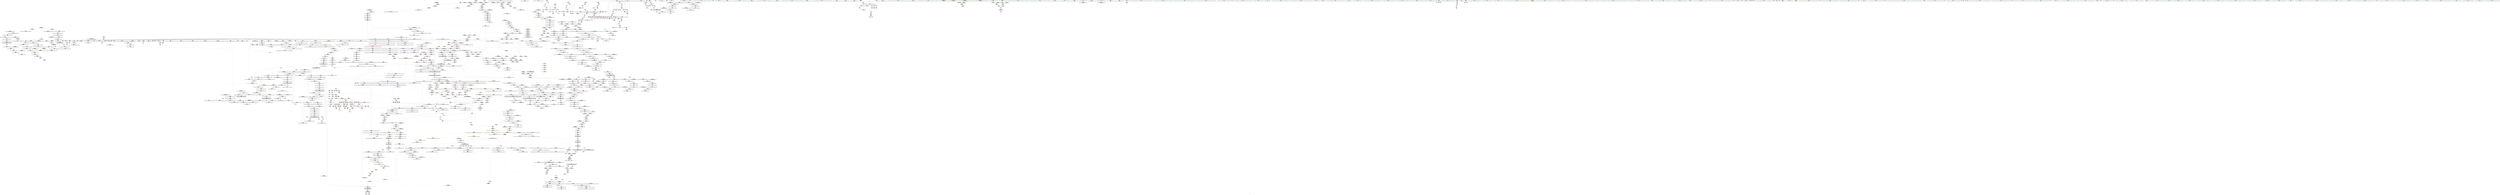 digraph "SVFG" {
	label="SVFG";

	Node0x561d74372240 [shape=record,color=grey,label="{NodeID: 0\nNullPtr|{|<s45>144}}"];
	Node0x561d74372240 -> Node0x561d743dcd80[style=solid];
	Node0x561d74372240 -> Node0x561d743dce80[style=solid];
	Node0x561d74372240 -> Node0x561d743dcf50[style=solid];
	Node0x561d74372240 -> Node0x561d743dd020[style=solid];
	Node0x561d74372240 -> Node0x561d743dd0f0[style=solid];
	Node0x561d74372240 -> Node0x561d743dd1c0[style=solid];
	Node0x561d74372240 -> Node0x561d743dd290[style=solid];
	Node0x561d74372240 -> Node0x561d743dd360[style=solid];
	Node0x561d74372240 -> Node0x561d743dd430[style=solid];
	Node0x561d74372240 -> Node0x561d743dd500[style=solid];
	Node0x561d74372240 -> Node0x561d743dd5d0[style=solid];
	Node0x561d74372240 -> Node0x561d743dd6a0[style=solid];
	Node0x561d74372240 -> Node0x561d743dd770[style=solid];
	Node0x561d74372240 -> Node0x561d743dd840[style=solid];
	Node0x561d74372240 -> Node0x561d743dd910[style=solid];
	Node0x561d74372240 -> Node0x561d743dd9e0[style=solid];
	Node0x561d74372240 -> Node0x561d743ddab0[style=solid];
	Node0x561d74372240 -> Node0x561d743ddb80[style=solid];
	Node0x561d74372240 -> Node0x561d743ddc50[style=solid];
	Node0x561d74372240 -> Node0x561d743ddd20[style=solid];
	Node0x561d74372240 -> Node0x561d743dddf0[style=solid];
	Node0x561d74372240 -> Node0x561d743ddec0[style=solid];
	Node0x561d74372240 -> Node0x561d743ddf90[style=solid];
	Node0x561d74372240 -> Node0x561d743de060[style=solid];
	Node0x561d74372240 -> Node0x561d743de130[style=solid];
	Node0x561d74372240 -> Node0x561d743de200[style=solid];
	Node0x561d74372240 -> Node0x561d743de2d0[style=solid];
	Node0x561d74372240 -> Node0x561d743de3a0[style=solid];
	Node0x561d74372240 -> Node0x561d743de470[style=solid];
	Node0x561d74372240 -> Node0x561d743de540[style=solid];
	Node0x561d74372240 -> Node0x561d743de610[style=solid];
	Node0x561d74372240 -> Node0x561d743de6e0[style=solid];
	Node0x561d74372240 -> Node0x561d743de7b0[style=solid];
	Node0x561d74372240 -> Node0x561d743de880[style=solid];
	Node0x561d74372240 -> Node0x561d743de950[style=solid];
	Node0x561d74372240 -> Node0x561d743dea20[style=solid];
	Node0x561d74372240 -> Node0x561d743deaf0[style=solid];
	Node0x561d74372240 -> Node0x561d743debc0[style=solid];
	Node0x561d74372240 -> Node0x561d743e7970[style=solid];
	Node0x561d74372240 -> Node0x561d7440a590[style=solid];
	Node0x561d74372240 -> Node0x561d7440d3e0[style=solid];
	Node0x561d74372240 -> Node0x561d7443a360[style=solid];
	Node0x561d74372240 -> Node0x561d7443a7e0[style=solid];
	Node0x561d74372240 -> Node0x561d7443a960[style=solid];
	Node0x561d74372240 -> Node0x561d7443b260[style=solid];
	Node0x561d74372240:s45 -> Node0x561d74529060[style=solid,color=red];
	Node0x561d743e0a30 [shape=record,color=red,label="{NodeID: 775\n1037\<--1029\n\<--__p.addr\n_ZN9__gnu_cxx13new_allocatorISt13_Rb_tree_nodeIiEE10deallocateEPS2_m\n}"];
	Node0x561d743e0a30 -> Node0x561d743d5a50[style=solid];
	Node0x561d7453c430 [shape=record,color=black,label="{NodeID: 2657\n1934 = PHI(1156, )\n1st arg _ZNSt23_Rb_tree_const_iteratorIiEC2ERKSt17_Rb_tree_iteratorIiE }"];
	Node0x561d7453c430 -> Node0x561d74411820[style=solid];
	Node0x561d743d7110 [shape=record,color=black,label="{NodeID: 443\n1308\<--1390\n_ZNSt8_Rb_treeIiiSt9_IdentityIiESt4lessIiESaIiEE10_M_insert_IRKiNS5_11_Alloc_nodeEEESt17_Rb_tree_iteratorIiEPSt18_Rb_tree_node_baseSD_OT_RT0__ret\<--\n_ZNSt8_Rb_treeIiiSt9_IdentityIiESt4lessIiESaIiEE10_M_insert_IRKiNS5_11_Alloc_nodeEEESt17_Rb_tree_iteratorIiEPSt18_Rb_tree_node_baseSD_OT_RT0_\n|{<s0>82}}"];
	Node0x561d743d7110:s0 -> Node0x561d74530f90[style=solid,color=blue];
	Node0x561d743ca680 [shape=record,color=green,label="{NodeID: 111\n692\<--693\nthis.addr\<--this.addr_field_insensitive\n_ZNSt20_Rb_tree_key_compareISt4lessIiEEC2Ev\n}"];
	Node0x561d743ca680 -> Node0x561d743f63e0[style=solid];
	Node0x561d743ca680 -> Node0x561d7440a180[style=solid];
	Node0x561d743e6460 [shape=record,color=red,label="{NodeID: 886\n1876\<--1868\n\<--__args.addr\n_ZNSt16allocator_traitsISaISt13_Rb_tree_nodeIiEEE9constructIiJRKiEEEvRS2_PT_DpOT0_\n|{<s0>148}}"];
	Node0x561d743e6460:s0 -> Node0x561d7453afb0[style=solid,color=red];
	Node0x561d74439be0 [shape=record,color=grey,label="{NodeID: 1661\n1509 = cmp(1505, 1508, )\n}"];
	Node0x561d74439be0 -> Node0x561d743d7ad0[style=solid];
	Node0x561d743ecf30 [shape=record,color=purple,label="{NodeID: 554\n782\<--765\n_M_impl2\<--this1\n_ZNSt8_Rb_treeIiiSt9_IdentityIiESt4lessIiESaIiEED2Ev\n|{<s0>56}}"];
	Node0x561d743ecf30:s0 -> Node0x561d74539400[style=solid,color=red];
	Node0x561d743cf5d0 [shape=record,color=green,label="{NodeID: 222\n1330\<--1331\n__z\<--__z_field_insensitive\n_ZNSt8_Rb_treeIiiSt9_IdentityIiESt4lessIiESaIiEE10_M_insert_IRKiNS5_11_Alloc_nodeEEESt17_Rb_tree_iteratorIiEPSt18_Rb_tree_node_baseSD_OT_RT0_\n}"];
	Node0x561d743cf5d0 -> Node0x561d743e2b80[style=solid];
	Node0x561d743cf5d0 -> Node0x561d743e2c50[style=solid];
	Node0x561d743cf5d0 -> Node0x561d7440dda0[style=solid];
	Node0x561d7440b840 [shape=record,color=blue,label="{NodeID: 997\n953\<--952\nthis.addr\<--this\n_ZNSt8_Rb_treeIiiSt9_IdentityIiESt4lessIiESaIiEE21_M_get_Node_allocatorEv\n}"];
	Node0x561d7440b840 -> Node0x561d743f7b70[style=dashed];
	Node0x561d743f2960 [shape=record,color=red,label="{NodeID: 665\n320\<--174\n\<--b.addr\n_Z4workiPii\n}"];
	Node0x561d743f2960 -> Node0x561d743f1030[style=solid];
	Node0x561d74533130 [shape=record,color=black,label="{NodeID: 2547\n1196 = PHI(824, )\n}"];
	Node0x561d74533130 -> Node0x561d7440ce30[style=solid];
	Node0x561d743ddab0 [shape=record,color=black,label="{NodeID: 333\n713\<--3\n\<--dummyVal\n_ZNSt15_Rb_tree_headerC2Ev\n|{<s0>50}}"];
	Node0x561d743ddab0:s0 -> Node0x561d74538a80[style=solid,color=red];
	Node0x561d74411270 [shape=record,color=blue,label="{NodeID: 1108\n1890\<--1886\n__p.addr\<--__p\n_ZN9__gnu_cxx13new_allocatorISt13_Rb_tree_nodeIiEE9constructIiJRKiEEEvPT_DpOT0_\n}"];
	Node0x561d74411270 -> Node0x561d743e6600[style=dashed];
	Node0x561d7436bc90 [shape=record,color=green,label="{NodeID: 1\n7\<--1\n__dso_handle\<--dummyObj\nGlob }"];
	Node0x561d743e0b00 [shape=record,color=red,label="{NodeID: 776\n1050\<--1047\nthis1\<--this.addr\n_ZNSaISt13_Rb_tree_nodeIiEED2Ev\n}"];
	Node0x561d743e0b00 -> Node0x561d743d5b20[style=solid];
	Node0x561d7453c540 [shape=record,color=black,label="{NodeID: 2658\n93 = PHI(246, 329, )\n0th arg _Z6reporti }"];
	Node0x561d7453c540 -> Node0x561d743e7c10[style=solid];
	Node0x561d743d71e0 [shape=record,color=black,label="{NodeID: 444\n1392\<--1397\n_ZSt7forwardIRKiEOT_RNSt16remove_referenceIS2_E4typeE_ret\<--\n_ZSt7forwardIRKiEOT_RNSt16remove_referenceIS2_E4typeE\n|{<s0>81|<s1>108|<s2>128|<s3>131|<s4>137|<s5>148|<s6>150}}"];
	Node0x561d743d71e0:s0 -> Node0x561d74532dd0[style=solid,color=blue];
	Node0x561d743d71e0:s1 -> Node0x561d74534310[style=solid,color=blue];
	Node0x561d743d71e0:s2 -> Node0x561d74531d70[style=solid,color=blue];
	Node0x561d743d71e0:s3 -> Node0x561d74534df0[style=solid,color=blue];
	Node0x561d743d71e0:s4 -> Node0x561d745354c0[style=solid,color=blue];
	Node0x561d743d71e0:s5 -> Node0x561d745358f0[style=solid,color=blue];
	Node0x561d743d71e0:s6 -> Node0x561d74535a30[style=solid,color=blue];
	Node0x561d743ca750 [shape=record,color=green,label="{NodeID: 112\n700\<--701\nthis.addr\<--this.addr_field_insensitive\n_ZNSt15_Rb_tree_headerC2Ev\n}"];
	Node0x561d743ca750 -> Node0x561d743f64b0[style=solid];
	Node0x561d743ca750 -> Node0x561d7440a250[style=solid];
	Node0x561d744a4c40 [shape=record,color=yellow,style=double,label="{NodeID: 1994\n15V_1 = ENCHI(MR_15V_0)\npts\{130004 \}\nFun[_ZNKSt8_Rb_treeIiiSt9_IdentityIiESt4lessIiESaIiEE4sizeEv]}"];
	Node0x561d744a4c40 -> Node0x561d743e6ef0[style=dashed];
	Node0x561d743e6530 [shape=record,color=red,label="{NodeID: 887\n1897\<--1888\nthis1\<--this.addr\n_ZN9__gnu_cxx13new_allocatorISt13_Rb_tree_nodeIiEE9constructIiJRKiEEEvPT_DpOT0_\n}"];
	Node0x561d74439d60 [shape=record,color=grey,label="{NodeID: 1662\n499 = cmp(498, 500, )\n}"];
	Node0x561d743ed000 [shape=record,color=purple,label="{NodeID: 555\n830\<--829\n_M_impl\<--this1\n_ZNSt8_Rb_treeIiiSt9_IdentityIiESt4lessIiESaIiEE8_M_beginEv\n}"];
	Node0x561d743ed000 -> Node0x561d743d4bb0[style=solid];
	Node0x561d744c2280 [shape=record,color=yellow,style=double,label="{NodeID: 2437\n132V_3 = CSCHI(MR_132V_1)\npts\{10830000 \}\nCS[]|{|<s1>85}}"];
	Node0x561d744c2280 -> Node0x561d74483280[style=dashed];
	Node0x561d744c2280:s1 -> Node0x561d74477e90[style=dashed,color=red];
	Node0x561d743cf6a0 [shape=record,color=green,label="{NodeID: 223\n1362\<--1363\n_ZNKSt8_Rb_treeIiiSt9_IdentityIiESt4lessIiESaIiEE11_Alloc_nodeclIRKiEEPSt13_Rb_tree_nodeIiEOT_\<--_ZNKSt8_Rb_treeIiiSt9_IdentityIiESt4lessIiESaIiEE11_Alloc_nodeclIRKiEEPSt13_Rb_tree_nodeIiEOT__field_insensitive\n}"];
	Node0x561d7440b910 [shape=record,color=blue,label="{NodeID: 998\n962\<--961\nthis.addr\<--this\n_ZNSt13_Rb_tree_nodeIiE9_M_valptrEv\n}"];
	Node0x561d7440b910 -> Node0x561d743f7c40[style=dashed];
	Node0x561d743f2a30 [shape=record,color=red,label="{NodeID: 666\n343\<--174\n\<--b.addr\n_Z4workiPii\n}"];
	Node0x561d743f2a30 -> Node0x561d743f1100[style=solid];
	Node0x561d74533270 [shape=record,color=black,label="{NodeID: 2548\n1198 = PHI(1449, )\n}"];
	Node0x561d74533270 -> Node0x561d7440cf00[style=solid];
	Node0x561d743ddb80 [shape=record,color=black,label="{NodeID: 334\n777\<--3\n\<--dummyVal\n_ZNSt8_Rb_treeIiiSt9_IdentityIiESt4lessIiESaIiEED2Ev\n}"];
	Node0x561d74411340 [shape=record,color=blue,label="{NodeID: 1109\n1892\<--1887\n__args.addr\<--__args\n_ZN9__gnu_cxx13new_allocatorISt13_Rb_tree_nodeIiEE9constructIiJRKiEEEvPT_DpOT0_\n}"];
	Node0x561d74411340 -> Node0x561d743e66d0[style=dashed];
	Node0x561d743a0780 [shape=record,color=green,label="{NodeID: 2\n9\<--1\n\<--dummyObj\nCan only get source location for instruction, argument, global var or function.}"];
	Node0x561d743e0bd0 [shape=record,color=red,label="{NodeID: 777\n1061\<--1058\nthis1\<--this.addr\n_ZN9__gnu_cxx13new_allocatorISt13_Rb_tree_nodeIiEED2Ev\n}"];
	Node0x561d7453c6c0 [shape=record,color=black,label="{NodeID: 2659\n717 = PHI(685, )\n0th arg _ZN9__gnu_cxx13new_allocatorISt13_Rb_tree_nodeIiEEC2Ev }"];
	Node0x561d7453c6c0 -> Node0x561d7440a3f0[style=solid];
	Node0x561d743d72b0 [shape=record,color=black,label="{NodeID: 445\n1413\<--1412\n\<--this1\n_ZNSt4pairISt17_Rb_tree_iteratorIiEbEC2IS1_bLb1EEEOT_OT0_\n}"];
	Node0x561d743ca820 [shape=record,color=green,label="{NodeID: 113\n709\<--710\n_ZNSt15_Rb_tree_header8_M_resetEv\<--_ZNSt15_Rb_tree_header8_M_resetEv_field_insensitive\n}"];
	Node0x561d743e6600 [shape=record,color=red,label="{NodeID: 888\n1898\<--1890\n\<--__p.addr\n_ZN9__gnu_cxx13new_allocatorISt13_Rb_tree_nodeIiEE9constructIiJRKiEEEvPT_DpOT0_\n}"];
	Node0x561d743e6600 -> Node0x561d743e96c0[style=solid];
	Node0x561d74439ee0 [shape=record,color=grey,label="{NodeID: 1663\n431 = cmp(429, 430, )\n}"];
	Node0x561d743ed0d0 [shape=record,color=purple,label="{NodeID: 556\n832\<--831\nadd.ptr\<--\n_ZNSt8_Rb_treeIiiSt9_IdentityIiESt4lessIiESaIiEE8_M_beginEv\n}"];
	Node0x561d743ed0d0 -> Node0x561d743d4c80[style=solid];
	Node0x561d743cf7a0 [shape=record,color=green,label="{NodeID: 224\n1376\<--1377\n_ZSt29_Rb_tree_insert_and_rebalancebPSt18_Rb_tree_node_baseS0_RS_\<--_ZSt29_Rb_tree_insert_and_rebalancebPSt18_Rb_tree_node_baseS0_RS__field_insensitive\n}"];
	Node0x561d7440b9e0 [shape=record,color=blue,label="{NodeID: 999\n974\<--972\nthis.addr\<--this\n_ZN9__gnu_cxx13new_allocatorISt13_Rb_tree_nodeIiEE7destroyIiEEvPT_\n}"];
	Node0x561d7440b9e0 -> Node0x561d743e0480[style=dashed];
	Node0x561d743f2b00 [shape=record,color=red,label="{NodeID: 667\n229\<--176\n\<--r.addr\n_Z4workiPii\n}"];
	Node0x561d743f2b00 -> Node0x561d74408100[style=solid];
	Node0x561d745333b0 [shape=record,color=black,label="{NodeID: 2549\n1215 = PHI(1481, )\n|{<s0>92}}"];
	Node0x561d745333b0:s0 -> Node0x561d7452a8f0[style=solid,color=red];
	Node0x561d743ddc50 [shape=record,color=black,label="{NodeID: 335\n778\<--3\n\<--dummyVal\n_ZNSt8_Rb_treeIiiSt9_IdentityIiESt4lessIiESaIiEED2Ev\n}"];
	Node0x561d743ddc50 -> Node0x561d7440a9a0[style=solid];
	Node0x561d74411410 [shape=record,color=blue,label="{NodeID: 1110\n1900\<--1903\n\<--\n_ZN9__gnu_cxx13new_allocatorISt13_Rb_tree_nodeIiEE9constructIiJRKiEEEvPT_DpOT0_\n|{<s0>149}}"];
	Node0x561d74411410:s0 -> Node0x561d744c31a0[style=dashed,color=blue];
	Node0x561d7439fe60 [shape=record,color=green,label="{NodeID: 3\n15\<--1\n\<--dummyObj\nCan only get source location for instruction, argument, global var or function.}"];
	Node0x561d74478760 [shape=record,color=yellow,style=double,label="{NodeID: 1885\n2V_1 = ENCHI(MR_2V_0)\npts\{130000 130001 130002 130003 130004 \}\nFun[__cxx_global_var_init.1]|{<s0>3}}"];
	Node0x561d74478760:s0 -> Node0x561d744a5430[style=dashed,color=red];
	Node0x561d743e0ca0 [shape=record,color=red,label="{NodeID: 778\n1088\<--1068\nthis1\<--this.addr\n_ZNSt8_Rb_treeIiiSt9_IdentityIiESt4lessIiESaIiEE16_M_insert_uniqueIRKiEESt4pairISt17_Rb_tree_iteratorIiEbEOT_\n|{<s0>79|<s1>80|<s2>82}}"];
	Node0x561d743e0ca0:s0 -> Node0x561d7452b5f0[style=solid,color=red];
	Node0x561d743e0ca0:s1 -> Node0x561d74529f50[style=solid,color=red];
	Node0x561d743e0ca0:s2 -> Node0x561d74537630[style=solid,color=red];
	Node0x561d7453c7d0 [shape=record,color=black,label="{NodeID: 2660\n961 = PHI(902, 1757, )\n0th arg _ZNSt13_Rb_tree_nodeIiE9_M_valptrEv }"];
	Node0x561d7453c7d0 -> Node0x561d7440b910[style=solid];
	Node0x561d743d7380 [shape=record,color=black,label="{NodeID: 446\n1419\<--1414\n\<--first\n_ZNSt4pairISt17_Rb_tree_iteratorIiEbEC2IS1_bLb1EEEOT_OT0_\n}"];
	Node0x561d743d7380 -> Node0x561d743ef080[style=solid];
	Node0x561d743cfc20 [shape=record,color=green,label="{NodeID: 114\n718\<--719\nthis.addr\<--this.addr_field_insensitive\n_ZN9__gnu_cxx13new_allocatorISt13_Rb_tree_nodeIiEEC2Ev\n}"];
	Node0x561d743cfc20 -> Node0x561d743f6580[style=solid];
	Node0x561d743cfc20 -> Node0x561d7440a3f0[style=solid];
	Node0x561d743e66d0 [shape=record,color=red,label="{NodeID: 889\n1901\<--1892\n\<--__args.addr\n_ZN9__gnu_cxx13new_allocatorISt13_Rb_tree_nodeIiEE9constructIiJRKiEEEvPT_DpOT0_\n|{<s0>150}}"];
	Node0x561d743e66d0:s0 -> Node0x561d7453afb0[style=solid,color=red];
	Node0x561d7443a060 [shape=record,color=grey,label="{NodeID: 1664\n1479 = cmp(1476, 1478, )\n}"];
	Node0x561d7443a060 -> Node0x561d743d7930[style=solid];
	Node0x561d743ed1a0 [shape=record,color=purple,label="{NodeID: 557\n834\<--833\n_M_header\<--\n_ZNSt8_Rb_treeIiiSt9_IdentityIiESt4lessIiESaIiEE8_M_beginEv\n}"];
	Node0x561d744c2540 [shape=record,color=yellow,style=double,label="{NodeID: 2439\n144V_2 = CSCHI(MR_144V_1)\npts\{1250000 \}\nCS[]|{<s0>10}}"];
	Node0x561d744c2540:s0 -> Node0x561d744c0700[style=dashed,color=blue];
	Node0x561d743cf8a0 [shape=record,color=green,label="{NodeID: 225\n1394\<--1395\n__t.addr\<--__t.addr_field_insensitive\n_ZSt7forwardIRKiEOT_RNSt16remove_referenceIS2_E4typeE\n}"];
	Node0x561d743cf8a0 -> Node0x561d743e2ec0[style=solid];
	Node0x561d743cf8a0 -> Node0x561d7440e1b0[style=solid];
	Node0x561d7440bab0 [shape=record,color=blue,label="{NodeID: 1000\n976\<--973\n__p.addr\<--__p\n_ZN9__gnu_cxx13new_allocatorISt13_Rb_tree_nodeIiEE7destroyIiEEvPT_\n}"];
	Node0x561d743f2bd0 [shape=record,color=red,label="{NodeID: 668\n278\<--176\n\<--r.addr\n_Z4workiPii\n|{<s0>13}}"];
	Node0x561d743f2bd0:s0 -> Node0x561d7453ab50[style=solid,color=red];
	Node0x561d74533580 [shape=record,color=black,label="{NodeID: 2550\n1218 = PHI(1461, )\n}"];
	Node0x561d74533580 -> Node0x561d743d6340[style=solid];
	Node0x561d743ddd20 [shape=record,color=black,label="{NodeID: 336\n780\<--3\n\<--dummyVal\n_ZNSt8_Rb_treeIiiSt9_IdentityIiESt4lessIiESaIiEED2Ev\n}"];
	Node0x561d743ddd20 -> Node0x561d7440aa70[style=solid];
	Node0x561d744114e0 [shape=record,color=blue,label="{NodeID: 1111\n1908\<--1907\n__t.addr\<--__t\n_ZSt7forwardISt17_Rb_tree_iteratorIiEEOT_RNSt16remove_referenceIS2_E4typeE\n}"];
	Node0x561d744114e0 -> Node0x561d743e6870[style=dashed];
	Node0x561d743a01a0 [shape=record,color=green,label="{NodeID: 4\n19\<--1\n.str\<--dummyObj\nGlob }"];
	Node0x561d743e0d70 [shape=record,color=red,label="{NodeID: 779\n1089\<--1070\n\<--__v.addr\n_ZNSt8_Rb_treeIiiSt9_IdentityIiESt4lessIiESaIiEE16_M_insert_uniqueIRKiEESt4pairISt17_Rb_tree_iteratorIiEbEOT_\n|{<s0>78}}"];
	Node0x561d743e0d70:s0 -> Node0x561d7452bd80[style=solid,color=red];
	Node0x561d7453c980 [shape=record,color=black,label="{NodeID: 2661\n625 = PHI(393, )\n0th arg _ZNKSt23_Rb_tree_const_iteratorIiEdeEv }"];
	Node0x561d7453c980 -> Node0x561d74409e40[style=solid];
	Node0x561d743d7450 [shape=record,color=black,label="{NodeID: 447\n1420\<--1416\n\<--call\n_ZNSt4pairISt17_Rb_tree_iteratorIiEbEC2IS1_bLb1EEEOT_OT0_\n}"];
	Node0x561d743d7450 -> Node0x561d743ef150[style=solid];
	Node0x561d743cfcf0 [shape=record,color=green,label="{NodeID: 115\n725\<--726\nthis.addr\<--this.addr_field_insensitive\n_ZNSt15_Rb_tree_header8_M_resetEv\n}"];
	Node0x561d743cfcf0 -> Node0x561d743f6650[style=solid];
	Node0x561d743cfcf0 -> Node0x561d7440a4c0[style=solid];
	Node0x561d743e67a0 [shape=record,color=red,label="{NodeID: 890\n1903\<--1902\n\<--call\n_ZN9__gnu_cxx13new_allocatorISt13_Rb_tree_nodeIiEE9constructIiJRKiEEEvPT_DpOT0_\n}"];
	Node0x561d743e67a0 -> Node0x561d74411410[style=solid];
	Node0x561d7443a1e0 [shape=record,color=grey,label="{NodeID: 1665\n419 = cmp(417, 418, )\n}"];
	Node0x561d743ed270 [shape=record,color=purple,label="{NodeID: 558\n835\<--833\n_M_parent\<--\n_ZNSt8_Rb_treeIiiSt9_IdentityIiESt4lessIiESaIiEE8_M_beginEv\n}"];
	Node0x561d743ed270 -> Node0x561d743f6e70[style=solid];
	Node0x561d744c26a0 [shape=record,color=yellow,style=double,label="{NodeID: 2440\n90V_2 = CSCHI(MR_90V_1)\npts\{18440004 \}\nCS[]|{<s0>132}}"];
	Node0x561d744c26a0:s0 -> Node0x561d744c3040[style=dashed,color=blue];
	Node0x561d743cf970 [shape=record,color=green,label="{NodeID: 226\n1403\<--1404\nthis.addr\<--this.addr_field_insensitive\n_ZNSt4pairISt17_Rb_tree_iteratorIiEbEC2IS1_bLb1EEEOT_OT0_\n}"];
	Node0x561d743cf970 -> Node0x561d743e2f90[style=solid];
	Node0x561d743cf970 -> Node0x561d7440e280[style=solid];
	Node0x561d7440bb80 [shape=record,color=blue,label="{NodeID: 1001\n984\<--983\nthis.addr\<--this\n_ZN9__gnu_cxx16__aligned_membufIiE6_M_ptrEv\n}"];
	Node0x561d7440bb80 -> Node0x561d743e0550[style=dashed];
	Node0x561d743f2ca0 [shape=record,color=red,label="{NodeID: 669\n313\<--176\n\<--r.addr\n_Z4workiPii\n}"];
	Node0x561d743f2ca0 -> Node0x561d74408850[style=solid];
	Node0x561d74533690 [shape=record,color=black,label="{NodeID: 2551\n1228 = PHI(860, )\n}"];
	Node0x561d74533690 -> Node0x561d743fea60[style=solid];
	Node0x561d743dddf0 [shape=record,color=black,label="{NodeID: 337\n911\<--3\n\<--dummyVal\n_ZNSt8_Rb_treeIiiSt9_IdentityIiESt4lessIiESaIiEE15_M_destroy_nodeEPSt13_Rb_tree_nodeIiE\n}"];
	Node0x561d744115b0 [shape=record,color=blue,label="{NodeID: 1112\n1920\<--1919\n__t.addr\<--__t\n_ZSt7forwardIbEOT_RNSt16remove_referenceIS0_E4typeE\n}"];
	Node0x561d744115b0 -> Node0x561d743e6940[style=dashed];
	Node0x561d743a0260 [shape=record,color=green,label="{NodeID: 5\n21\<--1\n.str.2\<--dummyObj\nGlob }"];
	Node0x561d743e0e40 [shape=record,color=red,label="{NodeID: 780\n1114\<--1070\n\<--__v.addr\n_ZNSt8_Rb_treeIiiSt9_IdentityIiESt4lessIiESaIiEE16_M_insert_uniqueIRKiEESt4pairISt17_Rb_tree_iteratorIiEbEOT_\n|{<s0>81}}"];
	Node0x561d743e0e40:s0 -> Node0x561d7453afb0[style=solid,color=red];
	Node0x561d7453ca90 [shape=record,color=black,label="{NodeID: 2662\n861 = PHI(811, 1227, )\n0th arg _ZNSt8_Rb_treeIiiSt9_IdentityIiESt4lessIiESaIiEE7_S_leftEPSt18_Rb_tree_node_base }"];
	Node0x561d7453ca90 -> Node0x561d7440b0f0[style=solid];
	Node0x561d743d7520 [shape=record,color=black,label="{NodeID: 448\n1431\<--1430\ntobool\<--\n_ZNSt4pairISt17_Rb_tree_iteratorIiEbEC2IS1_bLb1EEEOT_OT0_\n}"];
	Node0x561d743cfdc0 [shape=record,color=green,label="{NodeID: 116\n747\<--748\n__cxa_begin_catch\<--__cxa_begin_catch_field_insensitive\n}"];
	Node0x561d743e6870 [shape=record,color=red,label="{NodeID: 891\n1911\<--1908\n\<--__t.addr\n_ZSt7forwardISt17_Rb_tree_iteratorIiEEOT_RNSt16remove_referenceIS2_E4typeE\n}"];
	Node0x561d743e6870 -> Node0x561d743e9860[style=solid];
	Node0x561d7443a360 [shape=record,color=grey,label="{NodeID: 1666\n802 = cmp(801, 3, )\n}"];
	Node0x561d743ed340 [shape=record,color=purple,label="{NodeID: 559\n856\<--855\n_M_right\<--\n_ZNSt8_Rb_treeIiiSt9_IdentityIiESt4lessIiESaIiEE8_S_rightEPSt18_Rb_tree_node_base\n}"];
	Node0x561d743ed340 -> Node0x561d743f70e0[style=solid];
	Node0x561d744c2800 [shape=record,color=yellow,style=double,label="{NodeID: 2441\n166V_2 = CSCHI(MR_166V_1)\npts\{11880000 \}\nCS[]|{|<s2>97|<s3>99|<s4>99}}"];
	Node0x561d744c2800 -> Node0x561d7447e750[style=dashed];
	Node0x561d744c2800 -> Node0x561d744846b0[style=dashed];
	Node0x561d744c2800:s2 -> Node0x561d74497eb0[style=dashed,color=red];
	Node0x561d744c2800:s3 -> Node0x561d743e44b0[style=dashed,color=red];
	Node0x561d744c2800:s4 -> Node0x561d7440f460[style=dashed,color=red];
	Node0x561d743cfa40 [shape=record,color=green,label="{NodeID: 227\n1405\<--1406\n__x.addr\<--__x.addr_field_insensitive\n_ZNSt4pairISt17_Rb_tree_iteratorIiEbEC2IS1_bLb1EEEOT_OT0_\n}"];
	Node0x561d743cfa40 -> Node0x561d743e3060[style=solid];
	Node0x561d743cfa40 -> Node0x561d7440e350[style=solid];
	Node0x561d7440bc50 [shape=record,color=blue,label="{NodeID: 1002\n995\<--994\nthis.addr\<--this\n_ZN9__gnu_cxx16__aligned_membufIiE7_M_addrEv\n}"];
	Node0x561d7440bc50 -> Node0x561d743e0620[style=dashed];
	Node0x561d743f2d70 [shape=record,color=red,label="{NodeID: 670\n361\<--176\n\<--r.addr\n_Z4workiPii\n|{<s0>15}}"];
	Node0x561d743f2d70:s0 -> Node0x561d7453ab50[style=solid,color=red];
	Node0x561d745337a0 [shape=record,color=black,label="{NodeID: 2552\n1232 = PHI(850, )\n}"];
	Node0x561d745337a0 -> Node0x561d743fea60[style=solid];
	Node0x561d743ddec0 [shape=record,color=black,label="{NodeID: 338\n912\<--3\n\<--dummyVal\n_ZNSt8_Rb_treeIiiSt9_IdentityIiESt4lessIiESaIiEE15_M_destroy_nodeEPSt13_Rb_tree_nodeIiE\n|{<s0>68}}"];
	Node0x561d743ddec0:s0 -> Node0x561d74538a80[style=solid,color=red];
	Node0x561d74411680 [shape=record,color=blue,label="{NodeID: 1113\n1927\<--1926\n__t.addr\<--__t\n_ZSt7forwardIRSt17_Rb_tree_iteratorIiEEOT_RNSt16remove_referenceIS3_E4typeE\n}"];
	Node0x561d74411680 -> Node0x561d743e6a10[style=dashed];
	Node0x561d743a0320 [shape=record,color=green,label="{NodeID: 6\n23\<--1\n.str.3\<--dummyObj\nGlob }"];
	Node0x561d743e0f10 [shape=record,color=red,label="{NodeID: 781\n1104\<--1103\n\<--second\n_ZNSt8_Rb_treeIiiSt9_IdentityIiESt4lessIiESaIiEE16_M_insert_uniqueIRKiEESt4pairISt17_Rb_tree_iteratorIiEbEOT_\n}"];
	Node0x561d743e0f10 -> Node0x561d7443a7e0[style=solid];
	Node0x561d7453cc40 [shape=record,color=black,label="{NodeID: 2663\n1669 = PHI(1582, )\n0th arg _ZNSt8_Rb_treeIiiSt9_IdentityIiESt4lessIiESaIiEE8_S_valueEPKSt18_Rb_tree_node_base }"];
	Node0x561d7453cc40 -> Node0x561d7440fef0[style=solid];
	Node0x561d743d75f0 [shape=record,color=black,label="{NodeID: 449\n1432\<--1430\nfrombool\<--\n_ZNSt4pairISt17_Rb_tree_iteratorIiEbEC2IS1_bLb1EEEOT_OT0_\n}"];
	Node0x561d743d75f0 -> Node0x561d7440e5c0[style=solid];
	Node0x561d743cfec0 [shape=record,color=green,label="{NodeID: 117\n750\<--751\n_ZSt9terminatev\<--_ZSt9terminatev_field_insensitive\n}"];
	Node0x561d743e6940 [shape=record,color=red,label="{NodeID: 892\n1923\<--1920\n\<--__t.addr\n_ZSt7forwardIbEOT_RNSt16remove_referenceIS0_E4typeE\n}"];
	Node0x561d743e6940 -> Node0x561d743e9930[style=solid];
	Node0x561d7443a4e0 [shape=record,color=grey,label="{NodeID: 1667\n1834 = cmp(1830, 1831, )\n}"];
	Node0x561d743ed410 [shape=record,color=purple,label="{NodeID: 560\n866\<--865\n_M_left\<--\n_ZNSt8_Rb_treeIiiSt9_IdentityIiESt4lessIiESaIiEE7_S_leftEPSt18_Rb_tree_node_base\n}"];
	Node0x561d743ed410 -> Node0x561d743f7280[style=solid];
	Node0x561d743cfb10 [shape=record,color=green,label="{NodeID: 228\n1407\<--1408\n__y.addr\<--__y.addr_field_insensitive\n_ZNSt4pairISt17_Rb_tree_iteratorIiEbEC2IS1_bLb1EEEOT_OT0_\n}"];
	Node0x561d743cfb10 -> Node0x561d743e3130[style=solid];
	Node0x561d743cfb10 -> Node0x561d7440e420[style=solid];
	Node0x561d7440bd20 [shape=record,color=blue,label="{NodeID: 1003\n1006\<--1003\n__a.addr\<--__a\n_ZNSt16allocator_traitsISaISt13_Rb_tree_nodeIiEEE10deallocateERS2_PS1_m\n}"];
	Node0x561d7440bd20 -> Node0x561d743e06f0[style=dashed];
	Node0x561d743f2e40 [shape=record,color=red,label="{NodeID: 671\n204\<--178\n\<--i\n_Z4workiPii\n}"];
	Node0x561d743f2e40 -> Node0x561d7443b9e0[style=solid];
	Node0x561d745338b0 [shape=record,color=black,label="{NodeID: 2553\n1242 = PHI(1511, )\n}"];
	Node0x561d745338b0 -> Node0x561d7440d310[style=solid];
	Node0x561d743ddf90 [shape=record,color=black,label="{NodeID: 339\n931\<--3\n\<--dummyVal\n_ZNSt8_Rb_treeIiiSt9_IdentityIiESt4lessIiESaIiEE11_M_put_nodeEPSt13_Rb_tree_nodeIiE\n}"];
	Node0x561d74411750 [shape=record,color=blue,label="{NodeID: 1114\n1935\<--1933\nthis.addr\<--this\n_ZNSt23_Rb_tree_const_iteratorIiEC2ERKSt17_Rb_tree_iteratorIiE\n}"];
	Node0x561d74411750 -> Node0x561d743e6ae0[style=dashed];
	Node0x561d7439eee0 [shape=record,color=green,label="{NodeID: 7\n25\<--1\n.str.4\<--dummyObj\nGlob }"];
	Node0x561d7449de50 [shape=record,color=yellow,style=double,label="{NodeID: 1889\n2V_1 = ENCHI(MR_2V_0)\npts\{130000 130001 130002 130003 130004 \}\nFun[_GLOBAL__sub_I_fuwenjie_1_0.cpp]|{<s0>157}}"];
	Node0x561d7449de50:s0 -> Node0x561d74478760[style=dashed,color=red];
	Node0x561d743e0fe0 [shape=record,color=red,label="{NodeID: 782\n1111\<--1110\n\<--first\n_ZNSt8_Rb_treeIiiSt9_IdentityIiESt4lessIiESaIiEE16_M_insert_uniqueIRKiEESt4pairISt17_Rb_tree_iteratorIiEbEOT_\n|{<s0>82}}"];
	Node0x561d743e0fe0:s0 -> Node0x561d74537770[style=solid,color=red];
	Node0x561d7453cd50 [shape=record,color=black,label="{NodeID: 2664\n871 = PHI(799, )\n0th arg _ZNSt8_Rb_treeIiiSt9_IdentityIiESt4lessIiESaIiEE12_M_drop_nodeEPSt13_Rb_tree_nodeIiE }"];
	Node0x561d7453cd50 -> Node0x561d7440b1c0[style=solid];
	Node0x561d743d76c0 [shape=record,color=black,label="{NodeID: 450\n1456\<--1455\n\<--_M_impl\n_ZNSt8_Rb_treeIiiSt9_IdentityIiESt4lessIiESaIiEE6_M_endEv\n}"];
	Node0x561d743d76c0 -> Node0x561d743ef3c0[style=solid];
	Node0x561d743cffc0 [shape=record,color=green,label="{NodeID: 118\n758\<--759\nthis.addr\<--this.addr_field_insensitive\n_ZNSt8_Rb_treeIiiSt9_IdentityIiESt4lessIiESaIiEED2Ev\n}"];
	Node0x561d743cffc0 -> Node0x561d743f6720[style=solid];
	Node0x561d743cffc0 -> Node0x561d7440a8d0[style=solid];
	Node0x561d743e6a10 [shape=record,color=red,label="{NodeID: 893\n1930\<--1927\n\<--__t.addr\n_ZSt7forwardIRSt17_Rb_tree_iteratorIiEEOT_RNSt16remove_referenceIS3_E4typeE\n}"];
	Node0x561d743e6a10 -> Node0x561d743e9a00[style=solid];
	Node0x561d7443a660 [shape=record,color=grey,label="{NodeID: 1668\n1343 = cmp(1341, 1342, )\n}"];
	Node0x561d743ed4e0 [shape=record,color=purple,label="{NodeID: 561\n957\<--956\n_M_impl\<--this1\n_ZNSt8_Rb_treeIiiSt9_IdentityIiESt4lessIiESaIiEE21_M_get_Node_allocatorEv\n}"];
	Node0x561d743ed4e0 -> Node0x561d743d53d0[style=solid];
	Node0x561d743d8180 [shape=record,color=green,label="{NodeID: 229\n1417\<--1418\n_ZSt7forwardISt17_Rb_tree_iteratorIiEEOT_RNSt16remove_referenceIS2_E4typeE\<--_ZSt7forwardISt17_Rb_tree_iteratorIiEEOT_RNSt16remove_referenceIS2_E4typeE_field_insensitive\n}"];
	Node0x561d7440bdf0 [shape=record,color=blue,label="{NodeID: 1004\n1008\<--1004\n__p.addr\<--__p\n_ZNSt16allocator_traitsISaISt13_Rb_tree_nodeIiEEE10deallocateERS2_PS1_m\n}"];
	Node0x561d7440bdf0 -> Node0x561d743e07c0[style=dashed];
	Node0x561d743f2f10 [shape=record,color=red,label="{NodeID: 672\n209\<--178\n\<--i\n_Z4workiPii\n}"];
	Node0x561d743f2f10 -> Node0x561d743df440[style=solid];
	Node0x561d745339f0 [shape=record,color=black,label="{NodeID: 2554\n1247 = PHI(1494, )\n}"];
	Node0x561d743de060 [shape=record,color=black,label="{NodeID: 340\n932\<--3\n\<--dummyVal\n_ZNSt8_Rb_treeIiiSt9_IdentityIiESt4lessIiESaIiEE11_M_put_nodeEPSt13_Rb_tree_nodeIiE\n|{<s0>71}}"];
	Node0x561d743de060:s0 -> Node0x561d74538a80[style=solid,color=red];
	Node0x561d74411820 [shape=record,color=blue,label="{NodeID: 1115\n1937\<--1934\n__it.addr\<--__it\n_ZNSt23_Rb_tree_const_iteratorIiEC2ERKSt17_Rb_tree_iteratorIiE\n}"];
	Node0x561d74411820 -> Node0x561d743e6bb0[style=dashed];
	Node0x561d7439efa0 [shape=record,color=green,label="{NodeID: 8\n27\<--1\n.str.5\<--dummyObj\nGlob }"];
	Node0x561d7449df00 [shape=record,color=yellow,style=double,label="{NodeID: 1890\n156V_1 = ENCHI(MR_156V_0)\npts\{1182 \}\nFun[_ZNSt4pairIPSt18_Rb_tree_node_baseS1_EC2IRPSt13_Rb_tree_nodeIiERS1_Lb1EEEOT_OT0_]}"];
	Node0x561d7449df00 -> Node0x561d743e4240[style=dashed];
	Node0x561d743e10b0 [shape=record,color=red,label="{NodeID: 783\n1113\<--1112\n\<--second4\n_ZNSt8_Rb_treeIiiSt9_IdentityIiESt4lessIiESaIiEE16_M_insert_uniqueIRKiEESt4pairISt17_Rb_tree_iteratorIiEbEOT_\n|{<s0>82}}"];
	Node0x561d743e10b0:s0 -> Node0x561d745378b0[style=solid,color=red];
	Node0x561d7453ce60 [shape=record,color=black,label="{NodeID: 2665\n872 = PHI(816, )\n1st arg _ZNSt8_Rb_treeIiiSt9_IdentityIiESt4lessIiESaIiEE12_M_drop_nodeEPSt13_Rb_tree_nodeIiE }"];
	Node0x561d7453ce60 -> Node0x561d7440b290[style=solid];
	Node0x561d743d7790 [shape=record,color=black,label="{NodeID: 451\n1458\<--1457\n\<--add.ptr\n_ZNSt8_Rb_treeIiiSt9_IdentityIiESt4lessIiESaIiEE6_M_endEv\n}"];
	Node0x561d743d7790 -> Node0x561d743ef490[style=solid];
	Node0x561d743d0090 [shape=record,color=green,label="{NodeID: 119\n760\<--761\nexn.slot\<--exn.slot_field_insensitive\n_ZNSt8_Rb_treeIiiSt9_IdentityIiESt4lessIiESaIiEED2Ev\n}"];
	Node0x561d743d0090 -> Node0x561d743f67f0[style=solid];
	Node0x561d743d0090 -> Node0x561d7440a9a0[style=solid];
	Node0x561d743e6ae0 [shape=record,color=red,label="{NodeID: 894\n1941\<--1935\nthis1\<--this.addr\n_ZNSt23_Rb_tree_const_iteratorIiEC2ERKSt17_Rb_tree_iteratorIiE\n}"];
	Node0x561d743e6ae0 -> Node0x561d743f0260[style=solid];
	Node0x561d7443a7e0 [shape=record,color=grey,label="{NodeID: 1669\n1105 = cmp(1104, 3, )\n}"];
	Node0x561d743ed5b0 [shape=record,color=purple,label="{NodeID: 562\n966\<--965\n_M_storage\<--this1\n_ZNSt13_Rb_tree_nodeIiE9_M_valptrEv\n|{<s0>73}}"];
	Node0x561d743ed5b0:s0 -> Node0x561d7452a310[style=solid,color=red];
	Node0x561d744c2c20 [shape=record,color=yellow,style=double,label="{NodeID: 2444\n90V_2 = CSCHI(MR_90V_1)\npts\{18440004 \}\nCS[]|{<s0>82}}"];
	Node0x561d744c2c20:s0 -> Node0x561d74483c80[style=dashed,color=blue];
	Node0x561d743d8280 [shape=record,color=green,label="{NodeID: 230\n1423\<--1424\nllvm.memcpy.p0i8.p0i8.i64\<--llvm.memcpy.p0i8.p0i8.i64_field_insensitive\n}"];
	Node0x561d7440bec0 [shape=record,color=blue,label="{NodeID: 1005\n1010\<--1005\n__n.addr\<--__n\n_ZNSt16allocator_traitsISaISt13_Rb_tree_nodeIiEEE10deallocateERS2_PS1_m\n}"];
	Node0x561d7440bec0 -> Node0x561d743e0890[style=dashed];
	Node0x561d73c830b0 [shape=record,color=yellow,style=double,label="{NodeID: 1780\n83V_1 = ENCHI(MR_83V_0)\npts\{130002 \}\nFun[_ZNSt8_Rb_treeIiiSt9_IdentityIiESt4lessIiESaIiEE5beginEv]}"];
	Node0x561d73c830b0 -> Node0x561d743e3e30[style=dashed];
	Node0x561d743f2fe0 [shape=record,color=red,label="{NodeID: 673\n221\<--178\n\<--i\n_Z4workiPii\n}"];
	Node0x561d743f2fe0 -> Node0x561d74439760[style=solid];
	Node0x561d74533b00 [shape=record,color=black,label="{NodeID: 2555\n1255 = PHI(1561, )\n}"];
	Node0x561d743de130 [shape=record,color=black,label="{NodeID: 341\n1098\<--3\n\<--dummyVal\n_ZNSt8_Rb_treeIiiSt9_IdentityIiESt4lessIiESaIiEE16_M_insert_uniqueIRKiEESt4pairISt17_Rb_tree_iteratorIiEbEOT_\n}"];
	Node0x561d743de130 -> Node0x561d7440c540[style=solid];
	Node0x561d744118f0 [shape=record,color=blue,label="{NodeID: 1116\n1942\<--1945\n_M_node\<--\n_ZNSt23_Rb_tree_const_iteratorIiEC2ERKSt17_Rb_tree_iteratorIiE\n|{<s0>87}}"];
	Node0x561d744118f0:s0 -> Node0x561d744c2540[style=dashed,color=blue];
	Node0x561d7439f060 [shape=record,color=green,label="{NodeID: 9\n30\<--1\n\<--dummyObj\nCan only get source location for instruction, argument, global var or function.}"];
	Node0x561d743e1180 [shape=record,color=red,label="{NodeID: 784\n1129\<--1128\n\<--first9\n_ZNSt8_Rb_treeIiiSt9_IdentityIiESt4lessIiESaIiEE16_M_insert_uniqueIRKiEESt4pairISt17_Rb_tree_iteratorIiEbEOT_\n|{<s0>84}}"];
	Node0x561d743e1180:s0 -> Node0x561d74528c40[style=solid,color=red];
	Node0x561d7453cf70 [shape=record,color=black,label="{NodeID: 2666\n1949 = PHI(1163, )\n0th arg _ZSt7forwardIRbEOT_RNSt16remove_referenceIS1_E4typeE }"];
	Node0x561d7453cf70 -> Node0x561d744119c0[style=solid];
	Node0x561d743d7860 [shape=record,color=black,label="{NodeID: 452\n1449\<--1459\n_ZNSt8_Rb_treeIiiSt9_IdentityIiESt4lessIiESaIiEE6_M_endEv_ret\<--_M_header\n_ZNSt8_Rb_treeIiiSt9_IdentityIiESt4lessIiESaIiEE6_M_endEv\n|{<s0>90|<s1>104}}"];
	Node0x561d743d7860:s0 -> Node0x561d74533270[style=solid,color=blue];
	Node0x561d743d7860:s1 -> Node0x561d74533e40[style=solid,color=blue];
	Node0x561d743d0160 [shape=record,color=green,label="{NodeID: 120\n762\<--763\nehselector.slot\<--ehselector.slot_field_insensitive\n_ZNSt8_Rb_treeIiiSt9_IdentityIiESt4lessIiESaIiEED2Ev\n}"];
	Node0x561d743d0160 -> Node0x561d7440aa70[style=solid];
	Node0x561d744a5430 [shape=record,color=yellow,style=double,label="{NodeID: 2002\n2V_1 = ENCHI(MR_2V_0)\npts\{130000 130001 130002 130003 130004 \}\nFun[_ZNSt3setIiSt4lessIiESaIiEEC2Ev]|{<s0>5}}"];
	Node0x561d744a5430:s0 -> Node0x561d74495db0[style=dashed,color=red];
	Node0x561d743e6bb0 [shape=record,color=red,label="{NodeID: 895\n1943\<--1937\n\<--__it.addr\n_ZNSt23_Rb_tree_const_iteratorIiEC2ERKSt17_Rb_tree_iteratorIiE\n}"];
	Node0x561d743e6bb0 -> Node0x561d743f0330[style=solid];
	Node0x561d7443a960 [shape=record,color=grey,label="{NodeID: 1670\n1339 = cmp(1338, 3, )\n}"];
	Node0x561d743ed680 [shape=record,color=purple,label="{NodeID: 563\n999\<--998\n_M_storage\<--this1\n_ZN9__gnu_cxx16__aligned_membufIiE7_M_addrEv\n}"];
	Node0x561d743ed680 -> Node0x561d743d57e0[style=solid];
	Node0x561d744c2d80 [shape=record,color=yellow,style=double,label="{NodeID: 2445\n363V_2 = CSCHI(MR_363V_1)\npts\{13150000 \}\nCS[]}"];
	Node0x561d744c2d80 -> Node0x561d743e2df0[style=dashed];
	Node0x561d743d8380 [shape=record,color=green,label="{NodeID: 231\n1428\<--1429\n_ZSt7forwardIbEOT_RNSt16remove_referenceIS0_E4typeE\<--_ZSt7forwardIbEOT_RNSt16remove_referenceIS0_E4typeE_field_insensitive\n}"];
	Node0x561d7440bf90 [shape=record,color=blue,label="{NodeID: 1006\n1027\<--1024\nthis.addr\<--this\n_ZN9__gnu_cxx13new_allocatorISt13_Rb_tree_nodeIiEE10deallocateEPS2_m\n}"];
	Node0x561d7440bf90 -> Node0x561d743e0960[style=dashed];
	Node0x561d73c83960 [shape=record,color=yellow,style=double,label="{NodeID: 1781\n408V_1 = ENCHI(MR_408V_0)\npts\{15140000 \}\nFun[_ZNSt8_Rb_treeIiiSt9_IdentityIiESt4lessIiESaIiEE5beginEv]|{<s0>117}}"];
	Node0x561d73c83960:s0 -> Node0x561d7440e830[style=dashed,color=red];
	Node0x561d743f30b0 [shape=record,color=red,label="{NodeID: 674\n225\<--178\n\<--i\n_Z4workiPii\n}"];
	Node0x561d743f30b0 -> Node0x561d7443b6e0[style=solid];
	Node0x561d74533c10 [shape=record,color=black,label="{NodeID: 2556\n1265 = PHI(1575, )\n|{<s0>101}}"];
	Node0x561d74533c10:s0 -> Node0x561d7452a730[style=solid,color=red];
	Node0x561d743de200 [shape=record,color=black,label="{NodeID: 342\n1101\<--3\n\<--dummyVal\n_ZNSt8_Rb_treeIiiSt9_IdentityIiESt4lessIiESaIiEE16_M_insert_uniqueIRKiEESt4pairISt17_Rb_tree_iteratorIiEbEOT_\n}"];
	Node0x561d743de200 -> Node0x561d7440c610[style=solid];
	Node0x561d744119c0 [shape=record,color=blue,label="{NodeID: 1117\n1950\<--1949\n__t.addr\<--__t\n_ZSt7forwardIRbEOT_RNSt16remove_referenceIS1_E4typeE\n}"];
	Node0x561d744119c0 -> Node0x561d743e6d50[style=dashed];
	Node0x561d7439f160 [shape=record,color=green,label="{NodeID: 10\n113\<--1\n\<--dummyObj\nCan only get source location for instruction, argument, global var or function.}"];
	Node0x561d743e1250 [shape=record,color=red,label="{NodeID: 785\n1137\<--1136\n\<--\n_ZNSt8_Rb_treeIiiSt9_IdentityIiESt4lessIiESaIiEE16_M_insert_uniqueIRKiEESt4pairISt17_Rb_tree_iteratorIiEbEOT_\n}"];
	Node0x561d743e1250 -> Node0x561d743d5d90[style=solid];
	Node0x561d743d7930 [shape=record,color=black,label="{NodeID: 453\n1461\<--1479\n_ZNKSt4lessIiEclERKiS2__ret\<--cmp\n_ZNKSt4lessIiEclERKiS2_\n|{<s0>92|<s1>101|<s2>107}}"];
	Node0x561d743d7930:s0 -> Node0x561d74533580[style=solid,color=blue];
	Node0x561d743d7930:s1 -> Node0x561d7452fd80[style=solid,color=blue];
	Node0x561d743d7930:s2 -> Node0x561d74534200[style=solid,color=blue];
	Node0x561d743d0230 [shape=record,color=green,label="{NodeID: 121\n767\<--768\n_ZNSt8_Rb_treeIiiSt9_IdentityIiESt4lessIiESaIiEE8_M_beginEv\<--_ZNSt8_Rb_treeIiiSt9_IdentityIiESt4lessIiESaIiEE8_M_beginEv_field_insensitive\n}"];
	Node0x561d744a5510 [shape=record,color=yellow,style=double,label="{NodeID: 2003\n98V_1 = ENCHI(MR_98V_0)\npts\{130001 130002 130003 130004 \}\nFun[_ZNSt3setIiSt4lessIiESaIiEE5clearEv]|{<s0>40|<s1>40}}"];
	Node0x561d744a5510:s0 -> Node0x561d744a6140[style=dashed,color=red];
	Node0x561d744a5510:s1 -> Node0x561d744a6220[style=dashed,color=red];
	Node0x561d743e6c80 [shape=record,color=red,label="{NodeID: 896\n1945\<--1944\n\<--_M_node2\n_ZNSt23_Rb_tree_const_iteratorIiEC2ERKSt17_Rb_tree_iteratorIiE\n}"];
	Node0x561d743e6c80 -> Node0x561d744118f0[style=solid];
	Node0x561d7443aae0 [shape=record,color=grey,label="{NodeID: 1671\n341 = cmp(339, 340, )\n}"];
	Node0x561d743ed750 [shape=record,color=purple,label="{NodeID: 564\n1103\<--1072\nsecond\<--__res\n_ZNSt8_Rb_treeIiiSt9_IdentityIiESt4lessIiESaIiEE16_M_insert_uniqueIRKiEESt4pairISt17_Rb_tree_iteratorIiEbEOT_\n}"];
	Node0x561d743ed750 -> Node0x561d743e0f10[style=solid];
	Node0x561d744c2ee0 [shape=record,color=yellow,style=double,label="{NodeID: 2446\n408V_2 = CSCHI(MR_408V_1)\npts\{15140000 \}\nCS[]}"];
	Node0x561d744c2ee0 -> Node0x561d743e3f00[style=dashed];
	Node0x561d743d8480 [shape=record,color=green,label="{NodeID: 232\n1438\<--1439\nthis.addr\<--this.addr_field_insensitive\n_ZNSt17_Rb_tree_iteratorIiEC2EPSt18_Rb_tree_node_base\n}"];
	Node0x561d743d8480 -> Node0x561d743e32d0[style=solid];
	Node0x561d743d8480 -> Node0x561d7440e690[style=solid];
	Node0x561d7440c060 [shape=record,color=blue,label="{NodeID: 1007\n1029\<--1025\n__p.addr\<--__p\n_ZN9__gnu_cxx13new_allocatorISt13_Rb_tree_nodeIiEE10deallocateEPS2_m\n}"];
	Node0x561d7440c060 -> Node0x561d743e0a30[style=dashed];
	Node0x561d743f3180 [shape=record,color=red,label="{NodeID: 675\n231\<--178\n\<--i\n_Z4workiPii\n}"];
	Node0x561d743f3180 -> Node0x561d7443b560[style=solid];
	Node0x561d74533e40 [shape=record,color=black,label="{NodeID: 2557\n1342 = PHI(1449, )\n}"];
	Node0x561d74533e40 -> Node0x561d7443a660[style=solid];
	Node0x561d743de2d0 [shape=record,color=black,label="{NodeID: 343\n1765\<--3\n\<--dummyVal\n_ZNSt8_Rb_treeIiiSt9_IdentityIiESt4lessIiESaIiEE17_M_construct_nodeIJRKiEEEvPSt13_Rb_tree_nodeIiEDpOT_\n}"];
	Node0x561d74411a90 [shape=record,color=blue,label="{NodeID: 1118\n1957\<--1956\nthis.addr\<--this\n_ZNKSt8_Rb_treeIiiSt9_IdentityIiESt4lessIiESaIiEE4sizeEv\n}"];
	Node0x561d74411a90 -> Node0x561d743e6e20[style=dashed];
	Node0x561d7439f260 [shape=record,color=green,label="{NodeID: 11\n116\<--1\n\<--dummyObj\nCan only get source location for instruction, argument, global var or function.}"];
	Node0x561d743e1320 [shape=record,color=red,label="{NodeID: 786\n1152\<--1143\nthis1\<--this.addr\n_ZNSt4pairISt23_Rb_tree_const_iteratorIiEbEC2IRSt17_Rb_tree_iteratorIiERbLb1EEEOT_OT0_\n}"];
	Node0x561d743e1320 -> Node0x561d743d5e60[style=solid];
	Node0x561d743e1320 -> Node0x561d743edd00[style=solid];
	Node0x561d743e1320 -> Node0x561d743eddd0[style=solid];
	Node0x561d743d7a00 [shape=record,color=black,label="{NodeID: 454\n1481\<--1492\n_ZNSt8_Rb_treeIiiSt9_IdentityIiESt4lessIiESaIiEE6_S_keyEPKSt13_Rb_tree_nodeIiE_ret\<--call1\n_ZNSt8_Rb_treeIiiSt9_IdentityIiESt4lessIiESaIiEE6_S_keyEPKSt13_Rb_tree_nodeIiE\n|{<s0>91}}"];
	Node0x561d743d7a00:s0 -> Node0x561d745333b0[style=solid,color=blue];
	Node0x561d743d0330 [shape=record,color=green,label="{NodeID: 122\n770\<--771\n_ZNSt8_Rb_treeIiiSt9_IdentityIiESt4lessIiESaIiEE8_M_eraseEPSt13_Rb_tree_nodeIiE\<--_ZNSt8_Rb_treeIiiSt9_IdentityIiESt4lessIiESaIiEE8_M_eraseEPSt13_Rb_tree_nodeIiE_field_insensitive\n}"];
	Node0x561d743e6d50 [shape=record,color=red,label="{NodeID: 897\n1953\<--1950\n\<--__t.addr\n_ZSt7forwardIRbEOT_RNSt16remove_referenceIS1_E4typeE\n}"];
	Node0x561d743e6d50 -> Node0x561d743e9ad0[style=solid];
	Node0x561d7443ac60 [shape=record,color=grey,label="{NodeID: 1672\n317 = cmp(315, 316, )\n}"];
	Node0x561d743ed820 [shape=record,color=purple,label="{NodeID: 565\n1110\<--1072\nfirst\<--__res\n_ZNSt8_Rb_treeIiiSt9_IdentityIiESt4lessIiESaIiEE16_M_insert_uniqueIRKiEESt4pairISt17_Rb_tree_iteratorIiEbEOT_\n}"];
	Node0x561d743ed820 -> Node0x561d743e0fe0[style=solid];
	Node0x561d744c3040 [shape=record,color=yellow,style=double,label="{NodeID: 2447\n90V_2 = CSCHI(MR_90V_1)\npts\{18440004 \}\nCS[]|{<s0>129}}"];
	Node0x561d744c3040:s0 -> Node0x561d744c1e60[style=dashed,color=blue];
	Node0x561d743d8550 [shape=record,color=green,label="{NodeID: 233\n1440\<--1441\n__x.addr\<--__x.addr_field_insensitive\n_ZNSt17_Rb_tree_iteratorIiEC2EPSt18_Rb_tree_node_base\n}"];
	Node0x561d743d8550 -> Node0x561d743e33a0[style=solid];
	Node0x561d743d8550 -> Node0x561d7440e760[style=solid];
	Node0x561d7440c130 [shape=record,color=blue,label="{NodeID: 1008\n1031\<--1026\n.addr\<--\n_ZN9__gnu_cxx13new_allocatorISt13_Rb_tree_nodeIiEE10deallocateEPS2_m\n}"];
	Node0x561d743f3250 [shape=record,color=red,label="{NodeID: 676\n237\<--178\n\<--i\n_Z4workiPii\n}"];
	Node0x561d743f3250 -> Node0x561d744395e0[style=solid];
	Node0x561d74533f50 [shape=record,color=black,label="{NodeID: 2558\n1349 = PHI(1282, )\n|{<s0>107}}"];
	Node0x561d74533f50:s0 -> Node0x561d7452a730[style=solid,color=red];
	Node0x561d743de3a0 [shape=record,color=black,label="{NodeID: 344\n1766\<--3\n\<--dummyVal\n_ZNSt8_Rb_treeIiiSt9_IdentityIiESt4lessIiESaIiEE17_M_construct_nodeIJRKiEEEvPSt13_Rb_tree_nodeIiEDpOT_\n}"];
	Node0x561d743de3a0 -> Node0x561d74410710[style=solid];
	Node0x561d74411b60 [shape=record,color=blue,label="{NodeID: 1119\n1970\<--1969\nthis.addr\<--this\n_ZNSt8_Rb_treeIiiSt9_IdentityIiESt4lessIiESaIiEE5clearEv\n}"];
	Node0x561d74411b60 -> Node0x561d743e6fc0[style=dashed];
	Node0x561d7439f360 [shape=record,color=green,label="{NodeID: 12\n197\<--1\n\<--dummyObj\nCan only get source location for instruction, argument, global var or function.}"];
	Node0x561d743e13f0 [shape=record,color=red,label="{NodeID: 787\n1155\<--1145\n\<--__x.addr\n_ZNSt4pairISt23_Rb_tree_const_iteratorIiEbEC2IRSt17_Rb_tree_iteratorIiERbLb1EEEOT_OT0_\n|{<s0>86}}"];
	Node0x561d743e13f0:s0 -> Node0x561d7453a2d0[style=solid,color=red];
	Node0x561d743d7ad0 [shape=record,color=black,label="{NodeID: 455\n1494\<--1509\n_ZNKSt17_Rb_tree_iteratorIiEeqERKS0__ret\<--cmp\n_ZNKSt17_Rb_tree_iteratorIiEeqERKS0_\n|{<s0>97}}"];
	Node0x561d743d7ad0:s0 -> Node0x561d745339f0[style=solid,color=blue];
	Node0x561d743d0430 [shape=record,color=green,label="{NodeID: 123\n774\<--775\n_ZNSt8_Rb_treeIiiSt9_IdentityIiESt4lessIiESaIiEE13_Rb_tree_implIS3_Lb1EED2Ev\<--_ZNSt8_Rb_treeIiiSt9_IdentityIiESt4lessIiESaIiEE13_Rb_tree_implIS3_Lb1EED2Ev_field_insensitive\n}"];
	Node0x561d743e6e20 [shape=record,color=red,label="{NodeID: 898\n1960\<--1957\nthis1\<--this.addr\n_ZNKSt8_Rb_treeIiiSt9_IdentityIiESt4lessIiESaIiEE4sizeEv\n}"];
	Node0x561d743e6e20 -> Node0x561d743f0400[style=solid];
	Node0x561d7443ade0 [shape=record,color=grey,label="{NodeID: 1673\n311 = cmp(309, 310, )\n}"];
	Node0x561d743ed8f0 [shape=record,color=purple,label="{NodeID: 566\n1112\<--1072\nsecond4\<--__res\n_ZNSt8_Rb_treeIiiSt9_IdentityIiESt4lessIiESaIiEE16_M_insert_uniqueIRKiEESt4pairISt17_Rb_tree_iteratorIiEbEOT_\n}"];
	Node0x561d743ed8f0 -> Node0x561d743e10b0[style=solid];
	Node0x561d744c31a0 [shape=record,color=yellow,style=double,label="{NodeID: 2448\n90V_2 = CSCHI(MR_90V_1)\npts\{18440004 \}\nCS[]|{<s0>138}}"];
	Node0x561d744c31a0:s0 -> Node0x561d744c26a0[style=dashed,color=blue];
	Node0x561d743d8620 [shape=record,color=green,label="{NodeID: 234\n1451\<--1452\nthis.addr\<--this.addr_field_insensitive\n_ZNSt8_Rb_treeIiiSt9_IdentityIiESt4lessIiESaIiEE6_M_endEv\n}"];
	Node0x561d743d8620 -> Node0x561d743e3470[style=solid];
	Node0x561d743d8620 -> Node0x561d7440e900[style=solid];
	Node0x561d7440c200 [shape=record,color=blue,label="{NodeID: 1009\n1047\<--1046\nthis.addr\<--this\n_ZNSaISt13_Rb_tree_nodeIiEED2Ev\n}"];
	Node0x561d7440c200 -> Node0x561d743e0b00[style=dashed];
	Node0x561d743f3320 [shape=record,color=red,label="{NodeID: 677\n252\<--178\n\<--i\n_Z4workiPii\n}"];
	Node0x561d743f3320 -> Node0x561d74438ce0[style=solid];
	Node0x561d745340c0 [shape=record,color=black,label="{NodeID: 2559\n1351 = PHI(1575, )\n|{<s0>107}}"];
	Node0x561d745340c0:s0 -> Node0x561d7452a8f0[style=solid,color=red];
	Node0x561d743de470 [shape=record,color=black,label="{NodeID: 345\n1768\<--3\n\<--dummyVal\n_ZNSt8_Rb_treeIiiSt9_IdentityIiESt4lessIiESaIiEE17_M_construct_nodeIJRKiEEEvPSt13_Rb_tree_nodeIiEDpOT_\n}"];
	Node0x561d743de470 -> Node0x561d744107e0[style=solid];
	Node0x561d74411c30 [shape=record,color=blue,label="{NodeID: 1120\n1990\<--1987\nthis.addr\<--this\n_ZNKSt8_Rb_treeIiiSt9_IdentityIiESt4lessIiESaIiEE5beginEv\n}"];
	Node0x561d74411c30 -> Node0x561d743e7090[style=dashed];
	Node0x561d7439f460 [shape=record,color=green,label="{NodeID: 13\n202\<--1\n\<--dummyObj\nCan only get source location for instruction, argument, global var or function.}"];
	Node0x561d743e14c0 [shape=record,color=red,label="{NodeID: 788\n1163\<--1147\n\<--__y.addr\n_ZNSt4pairISt23_Rb_tree_const_iteratorIiEbEC2IRSt17_Rb_tree_iteratorIiERbLb1EEEOT_OT0_\n|{<s0>88}}"];
	Node0x561d743e14c0:s0 -> Node0x561d7453cf70[style=solid,color=red];
	Node0x561d743d7ba0 [shape=record,color=black,label="{NodeID: 456\n1520\<--1519\n\<--_M_impl\n_ZNSt8_Rb_treeIiiSt9_IdentityIiESt4lessIiESaIiEE5beginEv\n}"];
	Node0x561d743d7ba0 -> Node0x561d743ef8a0[style=solid];
	Node0x561d743d0530 [shape=record,color=green,label="{NodeID: 124\n791\<--792\nthis.addr\<--this.addr_field_insensitive\n_ZNSt8_Rb_treeIiiSt9_IdentityIiESt4lessIiESaIiEE8_M_eraseEPSt13_Rb_tree_nodeIiE\n}"];
	Node0x561d743d0530 -> Node0x561d743f68c0[style=solid];
	Node0x561d743d0530 -> Node0x561d7440ab40[style=solid];
	Node0x561d743e6ef0 [shape=record,color=red,label="{NodeID: 899\n1966\<--1965\n\<--_M_node_count\n_ZNKSt8_Rb_treeIiiSt9_IdentityIiESt4lessIiESaIiEE4sizeEv\n}"];
	Node0x561d743e6ef0 -> Node0x561d743e9d40[style=solid];
	Node0x561d7443af60 [shape=record,color=grey,label="{NodeID: 1674\n301 = cmp(297, 300, )\n}"];
	Node0x561d7443af60 -> Node0x561d73c842d0[style=solid];
	Node0x561d743ed9c0 [shape=record,color=purple,label="{NodeID: 567\n1128\<--1072\nfirst9\<--__res\n_ZNSt8_Rb_treeIiiSt9_IdentityIiESt4lessIiESaIiEE16_M_insert_uniqueIRKiEESt4pairISt17_Rb_tree_iteratorIiEbEOT_\n}"];
	Node0x561d743ed9c0 -> Node0x561d743e1180[style=solid];
	Node0x561d744c3300 [shape=record,color=yellow,style=double,label="{NodeID: 2449\n9V_2 = CSCHI(MR_9V_1)\npts\{130001 \}\nCS[]|{<s0>40}}"];
	Node0x561d744c3300:s0 -> Node0x561d744c1ba0[style=dashed,color=blue];
	Node0x561d743d86f0 [shape=record,color=green,label="{NodeID: 235\n1465\<--1466\nthis.addr\<--this.addr_field_insensitive\n_ZNKSt4lessIiEclERKiS2_\n}"];
	Node0x561d743d86f0 -> Node0x561d743e3540[style=solid];
	Node0x561d743d86f0 -> Node0x561d7440e9d0[style=solid];
	Node0x561d7440c2d0 [shape=record,color=blue,label="{NodeID: 1010\n1058\<--1057\nthis.addr\<--this\n_ZN9__gnu_cxx13new_allocatorISt13_Rb_tree_nodeIiEED2Ev\n}"];
	Node0x561d7440c2d0 -> Node0x561d743e0bd0[style=dashed];
	Node0x561d74495db0 [shape=record,color=yellow,style=double,label="{NodeID: 1785\n2V_1 = ENCHI(MR_2V_0)\npts\{130000 130001 130002 130003 130004 \}\nFun[_ZNSt8_Rb_treeIiiSt9_IdentityIiESt4lessIiESaIiEEC2Ev]|{<s0>44}}"];
	Node0x561d74495db0:s0 -> Node0x561d744a5f50[style=dashed,color=red];
	Node0x561d743f33f0 [shape=record,color=red,label="{NodeID: 678\n289\<--178\n\<--i\n_Z4workiPii\n}"];
	Node0x561d743f33f0 -> Node0x561d7443b0e0[style=solid];
	Node0x561d74534200 [shape=record,color=black,label="{NodeID: 2560\n1352 = PHI(1461, )\n}"];
	Node0x561d74534200 -> Node0x561d73c84200[style=solid];
	Node0x561d743de540 [shape=record,color=black,label="{NodeID: 346\n1779\<--3\n\<--dummyVal\n_ZNSt8_Rb_treeIiiSt9_IdentityIiESt4lessIiESaIiEE17_M_construct_nodeIJRKiEEEvPSt13_Rb_tree_nodeIiEDpOT_\n}"];
	Node0x561d74411d00 [shape=record,color=blue,label="{NodeID: 1121\n2010\<--2008\nthis.addr\<--this\n_ZNSt23_Rb_tree_const_iteratorIiEC2EPKSt18_Rb_tree_node_base\n}"];
	Node0x561d74411d00 -> Node0x561d743e7300[style=dashed];
	Node0x561d7439f560 [shape=record,color=green,label="{NodeID: 14\n219\<--1\n\<--dummyObj\nCan only get source location for instruction, argument, global var or function.}"];
	Node0x561d7449e470 [shape=record,color=yellow,style=double,label="{NodeID: 1896\n421V_1 = ENCHI(MR_421V_0)\npts\{1184 11880000 \}\nFun[_ZNSt4pairIPSt18_Rb_tree_node_baseS1_EC2IRPSt13_Rb_tree_nodeIiERS1_Lb1EEEOT_OT0_]}"];
	Node0x561d7449e470 -> Node0x561d743e4310[style=dashed];
	Node0x561d743e1590 [shape=record,color=red,label="{NodeID: 789\n1167\<--1164\n\<--call2\n_ZNSt4pairISt23_Rb_tree_const_iteratorIiEbEC2IRSt17_Rb_tree_iteratorIiERbLb1EEEOT_OT0_\n}"];
	Node0x561d743e1590 -> Node0x561d743d5f30[style=solid];
	Node0x561d743e1590 -> Node0x561d743d6000[style=solid];
	Node0x561d743d7c70 [shape=record,color=black,label="{NodeID: 457\n1522\<--1521\n\<--add.ptr\n_ZNSt8_Rb_treeIiiSt9_IdentityIiESt4lessIiESaIiEE5beginEv\n}"];
	Node0x561d743d7c70 -> Node0x561d743ef970[style=solid];
	Node0x561d743d7c70 -> Node0x561d743efa40[style=solid];
	Node0x561d743d0600 [shape=record,color=green,label="{NodeID: 125\n793\<--794\n__x.addr\<--__x.addr_field_insensitive\n_ZNSt8_Rb_treeIiiSt9_IdentityIiESt4lessIiESaIiEE8_M_eraseEPSt13_Rb_tree_nodeIiE\n}"];
	Node0x561d743d0600 -> Node0x561d743f6990[style=solid];
	Node0x561d743d0600 -> Node0x561d743f6a60[style=solid];
	Node0x561d743d0600 -> Node0x561d743f6b30[style=solid];
	Node0x561d743d0600 -> Node0x561d743f6c00[style=solid];
	Node0x561d743d0600 -> Node0x561d7440ac10[style=solid];
	Node0x561d743d0600 -> Node0x561d7440adb0[style=solid];
	Node0x561d743e6fc0 [shape=record,color=red,label="{NodeID: 900\n1973\<--1970\nthis1\<--this.addr\n_ZNSt8_Rb_treeIiiSt9_IdentityIiESt4lessIiESaIiEE5clearEv\n|{|<s1>151|<s2>152}}"];
	Node0x561d743e6fc0 -> Node0x561d743f0670[style=solid];
	Node0x561d743e6fc0:s1 -> Node0x561d74535f60[style=solid,color=red];
	Node0x561d743e6fc0:s2 -> Node0x561d7452b150[style=solid,color=red];
	Node0x561d7443b0e0 [shape=record,color=grey,label="{NodeID: 1675\n291 = cmp(289, 290, )\n}"];
	Node0x561d743eda90 [shape=record,color=purple,label="{NodeID: 568\n1121\<--1078\ncoerce.dive\<--ref.tmp3\n_ZNSt8_Rb_treeIiiSt9_IdentityIiESt4lessIiESaIiEE16_M_insert_uniqueIRKiEESt4pairISt17_Rb_tree_iteratorIiEbEOT_\n}"];
	Node0x561d743eda90 -> Node0x561d7440c6e0[style=solid];
	Node0x561d744c3460 [shape=record,color=yellow,style=double,label="{NodeID: 2450\n244V_2 = CSCHI(MR_244V_1)\npts\{130002 130003 130004 \}\nCS[]|{<s0>40}}"];
	Node0x561d744c3460:s0 -> Node0x561d744c1ba0[style=dashed,color=blue];
	Node0x561d743d87c0 [shape=record,color=green,label="{NodeID: 236\n1467\<--1468\n__x.addr\<--__x.addr_field_insensitive\n_ZNKSt4lessIiEclERKiS2_\n}"];
	Node0x561d743d87c0 -> Node0x561d743e3610[style=solid];
	Node0x561d743d87c0 -> Node0x561d7440eaa0[style=solid];
	Node0x561d7440c3a0 [shape=record,color=blue,label="{NodeID: 1011\n1068\<--1064\nthis.addr\<--this\n_ZNSt8_Rb_treeIiiSt9_IdentityIiESt4lessIiESaIiEE16_M_insert_uniqueIRKiEESt4pairISt17_Rb_tree_iteratorIiEbEOT_\n}"];
	Node0x561d7440c3a0 -> Node0x561d743e0ca0[style=dashed];
	Node0x561d743f34c0 [shape=record,color=red,label="{NodeID: 679\n294\<--178\n\<--i\n_Z4workiPii\n}"];
	Node0x561d743f34c0 -> Node0x561d743df850[style=solid];
	Node0x561d74534310 [shape=record,color=black,label="{NodeID: 2561\n1360 = PHI(1392, )\n|{<s0>109}}"];
	Node0x561d74534310:s0 -> Node0x561d74539120[style=solid,color=red];
	Node0x561d743de610 [shape=record,color=black,label="{NodeID: 347\n1780\<--3\n\<--dummyVal\n_ZNSt8_Rb_treeIiiSt9_IdentityIiESt4lessIiESaIiEE17_M_construct_nodeIJRKiEEEvPSt13_Rb_tree_nodeIiEDpOT_\n}"];
	Node0x561d743de610 -> Node0x561d744108b0[style=solid];
	Node0x561d74411dd0 [shape=record,color=blue,label="{NodeID: 1122\n2012\<--2009\n__x.addr\<--__x\n_ZNSt23_Rb_tree_const_iteratorIiEC2EPKSt18_Rb_tree_node_base\n}"];
	Node0x561d74411dd0 -> Node0x561d743e73d0[style=dashed];
	Node0x561d7439f660 [shape=record,color=green,label="{NodeID: 15\n244\<--1\n\<--dummyObj\nCan only get source location for instruction, argument, global var or function.}"];
	Node0x561d7449e580 [shape=record,color=yellow,style=double,label="{NodeID: 1897\n11V_1 = ENCHI(MR_11V_0)\npts\{10 \}\nFun[_Z4workiPii]|{|<s2>12|<s3>12|<s4>13}}"];
	Node0x561d7449e580 -> Node0x561d74407e90[style=dashed];
	Node0x561d7449e580 -> Node0x561d7447fb50[style=dashed];
	Node0x561d7449e580:s2 -> Node0x561d743e7e80[style=dashed,color=red];
	Node0x561d7449e580:s3 -> Node0x561d7447ab20[style=dashed,color=red];
	Node0x561d7449e580:s4 -> Node0x561d7449e580[style=dashed,color=red];
	Node0x561d743e1660 [shape=record,color=red,label="{NodeID: 790\n1195\<--1177\nthis1\<--this.addr\n_ZNSt8_Rb_treeIiiSt9_IdentityIiESt4lessIiESaIiEE24_M_get_insert_unique_posERKi\n|{|<s2>89|<s3>90|<s4>96}}"];
	Node0x561d743e1660 -> Node0x561d743ee110[style=solid];
	Node0x561d743e1660 -> Node0x561d743ee1e0[style=solid];
	Node0x561d743e1660:s2 -> Node0x561d74535f60[style=solid,color=red];
	Node0x561d743e1660:s3 -> Node0x561d7453bea0[style=solid,color=red];
	Node0x561d743e1660:s4 -> Node0x561d745286a0[style=solid,color=red];
	Node0x561d743d7d40 [shape=record,color=black,label="{NodeID: 458\n1511\<--1528\n_ZNSt8_Rb_treeIiiSt9_IdentityIiESt4lessIiESaIiEE5beginEv_ret\<--\n_ZNSt8_Rb_treeIiiSt9_IdentityIiESt4lessIiESaIiEE5beginEv\n|{<s0>96}}"];
	Node0x561d743d7d40:s0 -> Node0x561d745338b0[style=solid,color=blue];
	Node0x561d743d06d0 [shape=record,color=green,label="{NodeID: 126\n795\<--796\n__y\<--__y_field_insensitive\n_ZNSt8_Rb_treeIiiSt9_IdentityIiESt4lessIiESaIiEE8_M_eraseEPSt13_Rb_tree_nodeIiE\n}"];
	Node0x561d743d06d0 -> Node0x561d743f6cd0[style=solid];
	Node0x561d743d06d0 -> Node0x561d7440ace0[style=solid];
	Node0x561d743e7090 [shape=record,color=red,label="{NodeID: 901\n1993\<--1990\nthis1\<--this.addr\n_ZNKSt8_Rb_treeIiiSt9_IdentityIiESt4lessIiESaIiEE5beginEv\n}"];
	Node0x561d743e7090 -> Node0x561d743f08e0[style=solid];
	Node0x561d7443b260 [shape=record,color=grey,label="{NodeID: 1676\n1205 = cmp(1204, 3, )\n}"];
	Node0x561d743edb60 [shape=record,color=purple,label="{NodeID: 569\n1097\<--1096\n\<--\n_ZNSt8_Rb_treeIiiSt9_IdentityIiESt4lessIiESaIiEE16_M_insert_uniqueIRKiEESt4pairISt17_Rb_tree_iteratorIiEbEOT_\n}"];
	Node0x561d743edb60 -> Node0x561d7440c540[style=solid];
	Node0x561d744c3540 [shape=record,color=yellow,style=double,label="{NodeID: 2451\n462V_2 = CSCHI(MR_462V_1)\npts\{19890000 \}\nCS[]}"];
	Node0x561d744c3540 -> Node0x561d743e7230[style=dashed];
	Node0x561d743d8890 [shape=record,color=green,label="{NodeID: 237\n1469\<--1470\n__y.addr\<--__y.addr_field_insensitive\n_ZNKSt4lessIiEclERKiS2_\n}"];
	Node0x561d743d8890 -> Node0x561d743e36e0[style=solid];
	Node0x561d743d8890 -> Node0x561d7440eb70[style=solid];
	Node0x561d7440c470 [shape=record,color=blue,label="{NodeID: 1012\n1070\<--1065\n__v.addr\<--__v\n_ZNSt8_Rb_treeIiiSt9_IdentityIiESt4lessIiESaIiEE16_M_insert_uniqueIRKiEESt4pairISt17_Rb_tree_iteratorIiEbEOT_\n}"];
	Node0x561d7440c470 -> Node0x561d743e0d70[style=dashed];
	Node0x561d7440c470 -> Node0x561d743e0e40[style=dashed];
	Node0x561d743f3590 [shape=record,color=red,label="{NodeID: 680\n305\<--178\n\<--i\n_Z4workiPii\n}"];
	Node0x561d743f3590 -> Node0x561d74438b60[style=solid];
	Node0x561d74534420 [shape=record,color=black,label="{NodeID: 2562\n1361 = PHI(1677, )\n}"];
	Node0x561d74534420 -> Node0x561d7440dda0[style=solid];
	Node0x561d743de6e0 [shape=record,color=black,label="{NodeID: 348\n1782\<--3\n\<--dummyVal\n_ZNSt8_Rb_treeIiiSt9_IdentityIiESt4lessIiESaIiEE17_M_construct_nodeIJRKiEEEvPSt13_Rb_tree_nodeIiEDpOT_\n}"];
	Node0x561d743de6e0 -> Node0x561d74410980[style=solid];
	Node0x561d74411ea0 [shape=record,color=blue,label="{NodeID: 1123\n2017\<--2018\n_M_node\<--\n_ZNSt23_Rb_tree_const_iteratorIiEC2EPKSt18_Rb_tree_node_base\n|{<s0>155}}"];
	Node0x561d74411ea0:s0 -> Node0x561d744c3540[style=dashed,color=blue];
	Node0x561d7439f760 [shape=record,color=green,label="{NodeID: 16\n287\<--1\n\<--dummyObj\nCan only get source location for instruction, argument, global var or function.}"];
	Node0x561d743e1730 [shape=record,color=red,label="{NodeID: 791\n1213\<--1179\n\<--__k.addr\n_ZNSt8_Rb_treeIiiSt9_IdentityIiESt4lessIiESaIiEE24_M_get_insert_unique_posERKi\n|{<s0>92}}"];
	Node0x561d743e1730:s0 -> Node0x561d7452a730[style=solid,color=red];
	Node0x561d743d7e10 [shape=record,color=black,label="{NodeID: 459\n1544\<--1543\n\<--this1\n_ZNSt4pairIPSt18_Rb_tree_node_baseS1_EC2IRPSt13_Rb_tree_nodeIiERS1_Lb1EEEOT_OT0_\n}"];
	Node0x561d743d07a0 [shape=record,color=green,label="{NodeID: 127\n807\<--808\n_ZNSt8_Rb_treeIiiSt9_IdentityIiESt4lessIiESaIiEE8_S_rightEPSt18_Rb_tree_node_base\<--_ZNSt8_Rb_treeIiiSt9_IdentityIiESt4lessIiESaIiEE8_S_rightEPSt18_Rb_tree_node_base_field_insensitive\n}"];
	Node0x561d744a5ae0 [shape=record,color=yellow,style=double,label="{NodeID: 2009\n172V_1 = ENCHI(MR_172V_0)\npts\{95 130004 18440004 \}\nFun[_ZNKSt4lessIiEclERKiS2_]}"];
	Node0x561d744a5ae0 -> Node0x561d743e37b0[style=dashed];
	Node0x561d744a5ae0 -> Node0x561d743e3880[style=dashed];
	Node0x561d743e7160 [shape=record,color=red,label="{NodeID: 902\n2000\<--1999\n\<--_M_left\n_ZNKSt8_Rb_treeIiiSt9_IdentityIiESt4lessIiESaIiEE5beginEv\n|{<s0>155}}"];
	Node0x561d743e7160:s0 -> Node0x561d7453bb70[style=solid,color=red];
	Node0x561d7443b3e0 [shape=record,color=grey,label="{NodeID: 1677\n258 = cmp(256, 257, )\n}"];
	Node0x561d743edc30 [shape=record,color=purple,label="{NodeID: 570\n1100\<--1096\n\<--\n_ZNSt8_Rb_treeIiiSt9_IdentityIiESt4lessIiESaIiEE16_M_insert_uniqueIRKiEESt4pairISt17_Rb_tree_iteratorIiEbEOT_\n}"];
	Node0x561d743edc30 -> Node0x561d7440c610[style=solid];
	Node0x561d744c36a0 [shape=record,color=yellow,style=double,label="{NodeID: 2452\n2V_2 = CSCHI(MR_2V_1)\npts\{130000 130001 130002 130003 130004 \}\nCS[]}"];
	Node0x561d743d8960 [shape=record,color=green,label="{NodeID: 238\n1483\<--1484\n__x.addr\<--__x.addr_field_insensitive\n_ZNSt8_Rb_treeIiiSt9_IdentityIiESt4lessIiESaIiEE6_S_keyEPKSt13_Rb_tree_nodeIiE\n}"];
	Node0x561d743d8960 -> Node0x561d743e3950[style=solid];
	Node0x561d743d8960 -> Node0x561d7440ec40[style=solid];
	Node0x561d7440c540 [shape=record,color=blue,label="{NodeID: 1013\n1097\<--1098\n\<--\n_ZNSt8_Rb_treeIiiSt9_IdentityIiESt4lessIiESaIiEE16_M_insert_uniqueIRKiEESt4pairISt17_Rb_tree_iteratorIiEbEOT_\n}"];
	Node0x561d7440c540 -> Node0x561d743e0fe0[style=dashed];
	Node0x561d7440c540 -> Node0x561d743e1180[style=dashed];
	Node0x561d744960b0 [shape=record,color=yellow,style=double,label="{NodeID: 1788\n9V_1 = ENCHI(MR_9V_0)\npts\{130001 \}\nFun[_ZNSt8_Rb_treeIiiSt9_IdentityIiESt4lessIiESaIiEE8_M_beginEv]}"];
	Node0x561d744960b0 -> Node0x561d743f6e70[style=dashed];
	Node0x561d743f3660 [shape=record,color=red,label="{NodeID: 681\n309\<--178\n\<--i\n_Z4workiPii\n}"];
	Node0x561d743f3660 -> Node0x561d7443ade0[style=solid];
	Node0x561d74534530 [shape=record,color=black,label="{NodeID: 2563\n1416 = PHI(1906, )\n}"];
	Node0x561d74534530 -> Node0x561d743d7450[style=solid];
	Node0x561d743de7b0 [shape=record,color=black,label="{NodeID: 349\n1791\<--3\nlpad.val\<--dummyVal\n_ZNSt8_Rb_treeIiiSt9_IdentityIiESt4lessIiESaIiEE17_M_construct_nodeIJRKiEEEvPSt13_Rb_tree_nodeIiEDpOT_\n}"];
	Node0x561d7439f860 [shape=record,color=green,label="{NodeID: 17\n399\<--1\n\<--dummyObj\nCan only get source location for instruction, argument, global var or function.}"];
	Node0x561d743e1800 [shape=record,color=red,label="{NodeID: 792\n1268\<--1179\n\<--__k.addr\n_ZNSt8_Rb_treeIiiSt9_IdentityIiESt4lessIiESaIiEE24_M_get_insert_unique_posERKi\n|{<s0>101}}"];
	Node0x561d743e1800:s0 -> Node0x561d7452a8f0[style=solid,color=red];
	Node0x561d743d7ee0 [shape=record,color=black,label="{NodeID: 460\n1551\<--1550\n\<--\n_ZNSt4pairIPSt18_Rb_tree_node_baseS1_EC2IRPSt13_Rb_tree_nodeIiERS1_Lb1EEEOT_OT0_\n}"];
	Node0x561d743d7ee0 -> Node0x561d7440f1f0[style=solid];
	Node0x561d743d08a0 [shape=record,color=green,label="{NodeID: 128\n813\<--814\n_ZNSt8_Rb_treeIiiSt9_IdentityIiESt4lessIiESaIiEE7_S_leftEPSt18_Rb_tree_node_base\<--_ZNSt8_Rb_treeIiiSt9_IdentityIiESt4lessIiESaIiEE7_S_leftEPSt18_Rb_tree_node_base_field_insensitive\n}"];
	Node0x561d743e7230 [shape=record,color=red,label="{NodeID: 903\n2005\<--2004\n\<--coerce.dive\n_ZNKSt8_Rb_treeIiiSt9_IdentityIiESt4lessIiESaIiEE5beginEv\n}"];
	Node0x561d743e7230 -> Node0x561d743ea150[style=solid];
	Node0x561d7443b560 [shape=record,color=grey,label="{NodeID: 1678\n233 = cmp(231, 232, )\n}"];
	Node0x561d743edd00 [shape=record,color=purple,label="{NodeID: 571\n1154\<--1152\nfirst\<--this1\n_ZNSt4pairISt23_Rb_tree_const_iteratorIiEbEC2IRSt17_Rb_tree_iteratorIiERbLb1EEEOT_OT0_\n|{<s0>87}}"];
	Node0x561d743edd00:s0 -> Node0x561d7453c320[style=solid,color=red];
	Node0x561d74519d10 [shape=record,color=black,label="{NodeID: 2453\n916 = PHI(879, 1752, )\n0th arg _ZNSt8_Rb_treeIiiSt9_IdentityIiESt4lessIiESaIiEE11_M_put_nodeEPSt13_Rb_tree_nodeIiE }"];
	Node0x561d74519d10 -> Node0x561d7440b500[style=solid];
	Node0x561d743d8a30 [shape=record,color=green,label="{NodeID: 239\n1485\<--1486\nref.tmp\<--ref.tmp_field_insensitive\n_ZNSt8_Rb_treeIiiSt9_IdentityIiESt4lessIiESaIiEE6_S_keyEPKSt13_Rb_tree_nodeIiE\n|{<s0>116}}"];
	Node0x561d743d8a30:s0 -> Node0x561d7452ba30[style=solid,color=red];
	Node0x561d7440c610 [shape=record,color=blue,label="{NodeID: 1014\n1100\<--1101\n\<--\n_ZNSt8_Rb_treeIiiSt9_IdentityIiESt4lessIiESaIiEE16_M_insert_uniqueIRKiEESt4pairISt17_Rb_tree_iteratorIiEbEOT_\n}"];
	Node0x561d7440c610 -> Node0x561d743e0f10[style=dashed];
	Node0x561d7440c610 -> Node0x561d743e10b0[style=dashed];
	Node0x561d743f3730 [shape=record,color=red,label="{NodeID: 682\n315\<--178\n\<--i\n_Z4workiPii\n}"];
	Node0x561d743f3730 -> Node0x561d7443ac60[style=solid];
	Node0x561d74534670 [shape=record,color=black,label="{NodeID: 2564\n1427 = PHI(1918, )\n}"];
	Node0x561d74534670 -> Node0x561d743e3200[style=solid];
	Node0x561d743de880 [shape=record,color=black,label="{NodeID: 350\n1792\<--3\nlpad.val8\<--dummyVal\n_ZNSt8_Rb_treeIiiSt9_IdentityIiESt4lessIiESaIiEE17_M_construct_nodeIJRKiEEEvPSt13_Rb_tree_nodeIiEDpOT_\n}"];
	Node0x561d7439f960 [shape=record,color=green,label="{NodeID: 18\n403\<--1\n\<--dummyObj\nCan only get source location for instruction, argument, global var or function.|{<s0>17}}"];
	Node0x561d7439f960:s0 -> Node0x561d745397f0[style=solid,color=red];
	Node0x561d743e18d0 [shape=record,color=red,label="{NodeID: 793\n1204\<--1181\n\<--__x\n_ZNSt8_Rb_treeIiiSt9_IdentityIiESt4lessIiESaIiEE24_M_get_insert_unique_posERKi\n}"];
	Node0x561d743e18d0 -> Node0x561d7443b260[style=solid];
	Node0x561d743d7fb0 [shape=record,color=black,label="{NodeID: 461\n1561\<--1566\n_ZNSt17_Rb_tree_iteratorIiEmmEv_ret\<--this1\n_ZNSt17_Rb_tree_iteratorIiEmmEv\n|{<s0>99}}"];
	Node0x561d743d7fb0:s0 -> Node0x561d74533b00[style=solid,color=blue];
	Node0x561d743d09a0 [shape=record,color=green,label="{NodeID: 129\n818\<--819\n_ZNSt8_Rb_treeIiiSt9_IdentityIiESt4lessIiESaIiEE12_M_drop_nodeEPSt13_Rb_tree_nodeIiE\<--_ZNSt8_Rb_treeIiiSt9_IdentityIiESt4lessIiESaIiEE12_M_drop_nodeEPSt13_Rb_tree_nodeIiE_field_insensitive\n}"];
	Node0x561d743e7300 [shape=record,color=red,label="{NodeID: 904\n2016\<--2010\nthis1\<--this.addr\n_ZNSt23_Rb_tree_const_iteratorIiEC2EPKSt18_Rb_tree_node_base\n}"];
	Node0x561d743e7300 -> Node0x561d743f0c20[style=solid];
	Node0x561d7443b6e0 [shape=record,color=grey,label="{NodeID: 1679\n227 = cmp(225, 226, )\n}"];
	Node0x561d743eddd0 [shape=record,color=purple,label="{NodeID: 572\n1162\<--1152\nsecond\<--this1\n_ZNSt4pairISt23_Rb_tree_const_iteratorIiEbEC2IRSt17_Rb_tree_iteratorIiERbLb1EEEOT_OT0_\n}"];
	Node0x561d743eddd0 -> Node0x561d7440cbc0[style=solid];
	Node0x561d74519c40 [shape=record,color=black,label="{NodeID: 2454\n917 = PHI(884, 1774, )\n1st arg _ZNSt8_Rb_treeIiiSt9_IdentityIiESt4lessIiESaIiEE11_M_put_nodeEPSt13_Rb_tree_nodeIiE }"];
	Node0x561d74519c40 -> Node0x561d7440b5d0[style=solid];
	Node0x561d743d8b00 [shape=record,color=green,label="{NodeID: 240\n1490\<--1491\n_ZNSt8_Rb_treeIiiSt9_IdentityIiESt4lessIiESaIiEE8_S_valueEPKSt13_Rb_tree_nodeIiE\<--_ZNSt8_Rb_treeIiiSt9_IdentityIiESt4lessIiESaIiEE8_S_valueEPKSt13_Rb_tree_nodeIiE_field_insensitive\n}"];
	Node0x561d7440c6e0 [shape=record,color=blue,label="{NodeID: 1015\n1121\<--1118\ncoerce.dive\<--call6\n_ZNSt8_Rb_treeIiiSt9_IdentityIiESt4lessIiESaIiEE16_M_insert_uniqueIRKiEESt4pairISt17_Rb_tree_iteratorIiEbEOT_\n|{|<s1>83}}"];
	Node0x561d7440c6e0 -> Node0x561d74482d80[style=dashed];
	Node0x561d7440c6e0:s1 -> Node0x561d74477e90[style=dashed,color=red];
	Node0x561d744962a0 [shape=record,color=yellow,style=double,label="{NodeID: 1790\n248V_1 = ENCHI(MR_248V_0)\npts\{761 \}\nFun[_ZNSt8_Rb_treeIiiSt9_IdentityIiESt4lessIiESaIiEED2Ev]}"];
	Node0x561d744962a0 -> Node0x561d7440a9a0[style=dashed];
	Node0x561d743f3800 [shape=record,color=red,label="{NodeID: 683\n321\<--178\n\<--i\n_Z4workiPii\n}"];
	Node0x561d743f3800 -> Node0x561d744389e0[style=solid];
	Node0x561d745347b0 [shape=record,color=black,label="{NodeID: 2565\n1489 = PHI(1613, )\n|{<s0>116}}"];
	Node0x561d745347b0:s0 -> Node0x561d7452bd80[style=solid,color=red];
	Node0x561d743de950 [shape=record,color=black,label="{NodeID: 351\n1794\<--3\n\<--dummyVal\n_ZNSt8_Rb_treeIiiSt9_IdentityIiESt4lessIiESaIiEE17_M_construct_nodeIJRKiEEEvPSt13_Rb_tree_nodeIiEDpOT_\n}"];
	Node0x561d7439fa60 [shape=record,color=green,label="{NodeID: 19\n404\<--1\n\<--dummyObj\nCan only get source location for instruction, argument, global var or function.|{<s0>17}}"];
	Node0x561d7439fa60:s0 -> Node0x561d74539900[style=solid,color=red];
	Node0x561d743e19a0 [shape=record,color=red,label="{NodeID: 794\n1207\<--1181\n\<--__x\n_ZNSt8_Rb_treeIiiSt9_IdentityIiESt4lessIiESaIiEE24_M_get_insert_unique_posERKi\n}"];
	Node0x561d743e19a0 -> Node0x561d743d61a0[style=solid];
	Node0x561d743d8080 [shape=record,color=black,label="{NodeID: 462\n1575\<--1586\n_ZNSt8_Rb_treeIiiSt9_IdentityIiESt4lessIiESaIiEE6_S_keyEPKSt18_Rb_tree_node_base_ret\<--call1\n_ZNSt8_Rb_treeIiiSt9_IdentityIiESt4lessIiESaIiEE6_S_keyEPKSt18_Rb_tree_node_base\n|{<s0>100|<s1>106}}"];
	Node0x561d743d8080:s0 -> Node0x561d74533c10[style=solid,color=blue];
	Node0x561d743d8080:s1 -> Node0x561d745340c0[style=solid,color=blue];
	Node0x561d743d0aa0 [shape=record,color=green,label="{NodeID: 130\n826\<--827\nthis.addr\<--this.addr_field_insensitive\n_ZNSt8_Rb_treeIiiSt9_IdentityIiESt4lessIiESaIiEE8_M_beginEv\n}"];
	Node0x561d743d0aa0 -> Node0x561d743f6da0[style=solid];
	Node0x561d743d0aa0 -> Node0x561d7440ae80[style=solid];
	Node0x561d743e73d0 [shape=record,color=red,label="{NodeID: 905\n2018\<--2012\n\<--__x.addr\n_ZNSt23_Rb_tree_const_iteratorIiEC2EPKSt18_Rb_tree_node_base\n}"];
	Node0x561d743e73d0 -> Node0x561d74411ea0[style=solid];
	Node0x561d7443b860 [shape=record,color=grey,label="{NodeID: 1680\n216 = cmp(212, 215, )\n}"];
	Node0x561d7443b860 -> Node0x561d743ff000[style=solid];
	Node0x561d743edea0 [shape=record,color=purple,label="{NodeID: 573\n1263\<--1187\n_M_node\<--__j\n_ZNSt8_Rb_treeIiiSt9_IdentityIiESt4lessIiESaIiEE24_M_get_insert_unique_posERKi\n}"];
	Node0x561d743edea0 -> Node0x561d743e1f50[style=solid];
	Node0x561d745286a0 [shape=record,color=black,label="{NodeID: 2455\n1512 = PHI(1195, )\n0th arg _ZNSt8_Rb_treeIiiSt9_IdentityIiESt4lessIiESaIiEE5beginEv }"];
	Node0x561d745286a0 -> Node0x561d7440eeb0[style=solid];
	Node0x561d743d8c00 [shape=record,color=green,label="{NodeID: 241\n1497\<--1498\nthis.addr\<--this.addr_field_insensitive\n_ZNKSt17_Rb_tree_iteratorIiEeqERKS0_\n}"];
	Node0x561d743d8c00 -> Node0x561d743e3a20[style=solid];
	Node0x561d743d8c00 -> Node0x561d7440ed10[style=solid];
	Node0x561d7440c7b0 [shape=record,color=blue,label="{NodeID: 1016\n1080\<--116\nref.tmp7\<--\n_ZNSt8_Rb_treeIiiSt9_IdentityIiESt4lessIiESaIiEE16_M_insert_uniqueIRKiEESt4pairISt17_Rb_tree_iteratorIiEbEOT_\n|{|<s1>83}}"];
	Node0x561d7440c7b0 -> Node0x561d74481980[style=dashed];
	Node0x561d7440c7b0:s1 -> Node0x561d74477db0[style=dashed,color=red];
	Node0x561d74496380 [shape=record,color=yellow,style=double,label="{NodeID: 1791\n250V_1 = ENCHI(MR_250V_0)\npts\{763 \}\nFun[_ZNSt8_Rb_treeIiiSt9_IdentityIiESt4lessIiESaIiEED2Ev]}"];
	Node0x561d74496380 -> Node0x561d7440aa70[style=dashed];
	Node0x561d743f38d0 [shape=record,color=red,label="{NodeID: 684\n335\<--178\n\<--i\n_Z4workiPii\n}"];
	Node0x561d743f38d0 -> Node0x561d74438560[style=solid];
	Node0x561d74534980 [shape=record,color=black,label="{NodeID: 2566\n1492 = PHI(1282, )\n}"];
	Node0x561d74534980 -> Node0x561d743d7a00[style=solid];
	Node0x561d743dea20 [shape=record,color=black,label="{NodeID: 352\n1795\<--3\n\<--dummyVal\n_ZNSt8_Rb_treeIiiSt9_IdentityIiESt4lessIiESaIiEE17_M_construct_nodeIJRKiEEEvPSt13_Rb_tree_nodeIiEDpOT_\n|{<s0>143}}"];
	Node0x561d743dea20:s0 -> Node0x561d74538a80[style=solid,color=red];
	Node0x561d7439fb60 [shape=record,color=green,label="{NodeID: 20\n500\<--1\n\<--dummyObj\nCan only get source location for instruction, argument, global var or function.|{<s0>70|<s1>134}}"];
	Node0x561d7439fb60:s0 -> Node0x561d74536870[style=solid,color=red];
	Node0x561d7439fb60:s1 -> Node0x561d7453bd90[style=solid,color=red];
	Node0x561d743e1a70 [shape=record,color=red,label="{NodeID: 795\n1214\<--1181\n\<--__x\n_ZNSt8_Rb_treeIiiSt9_IdentityIiESt4lessIiESaIiEE24_M_get_insert_unique_posERKi\n|{<s0>91}}"];
	Node0x561d743e1a70:s0 -> Node0x561d7453a1c0[style=solid,color=red];
	Node0x561d743e84e0 [shape=record,color=black,label="{NodeID: 463\n1602\<--1601\n\<--this1\n_ZNSt4pairIPSt18_Rb_tree_node_baseS1_EC2IRS1_Lb1EEEOT_RKS1_\n}"];
	Node0x561d743d0b70 [shape=record,color=green,label="{NodeID: 131\n841\<--842\nthis.addr\<--this.addr_field_insensitive\n_ZNSt8_Rb_treeIiiSt9_IdentityIiESt4lessIiESaIiEE13_Rb_tree_implIS3_Lb1EED2Ev\n}"];
	Node0x561d743d0b70 -> Node0x561d743f6f40[style=solid];
	Node0x561d743d0b70 -> Node0x561d7440af50[style=solid];
	Node0x561d744a5f50 [shape=record,color=yellow,style=double,label="{NodeID: 2013\n2V_1 = ENCHI(MR_2V_0)\npts\{130000 130001 130002 130003 130004 \}\nFun[_ZNSt8_Rb_treeIiiSt9_IdentityIiESt4lessIiESaIiEE13_Rb_tree_implIS3_Lb1EEC2Ev]|{<s0>47|<s1>47}}"];
	Node0x561d744a5f50:s0 -> Node0x561d7440a320[style=dashed,color=red];
	Node0x561d744a5f50:s1 -> Node0x561d74477270[style=dashed,color=red];
	Node0x561d743e74a0 [shape=record,color=red,label="{NodeID: 906\n2034\<--2033\ndummyVal\<--offset_0\n_ZNSt4pairISt17_Rb_tree_iteratorIiEbEC2IS1_bLb1EEEOT_OT0_\n}"];
	Node0x561d743e74a0 -> Node0x561d7440e4f0[style=solid];
	Node0x561d7443b9e0 [shape=record,color=grey,label="{NodeID: 1681\n206 = cmp(204, 205, )\n}"];
	Node0x561d743edf70 [shape=record,color=purple,label="{NodeID: 574\n1273\<--1187\n_M_node19\<--__j\n_ZNSt8_Rb_treeIiiSt9_IdentityIiESt4lessIiESaIiEE24_M_get_insert_unique_posERKi\n|{<s0>103}}"];
	Node0x561d743edf70:s0 -> Node0x561d7453c100[style=solid,color=red];
	Node0x561d745287b0 [shape=record,color=black,label="{NodeID: 2456\n1987 = PHI(615, )\n0th arg _ZNKSt8_Rb_treeIiiSt9_IdentityIiESt4lessIiESaIiEE5beginEv }"];
	Node0x561d745287b0 -> Node0x561d74411c30[style=solid];
	Node0x561d743d8cd0 [shape=record,color=green,label="{NodeID: 242\n1499\<--1500\n__x.addr\<--__x.addr_field_insensitive\n_ZNKSt17_Rb_tree_iteratorIiEeqERKS0_\n}"];
	Node0x561d743d8cd0 -> Node0x561d743e3af0[style=solid];
	Node0x561d743d8cd0 -> Node0x561d7440ede0[style=solid];
	Node0x561d7440c880 [shape=record,color=blue,label="{NodeID: 1017\n1084\<--9\nref.tmp10\<--\n_ZNSt8_Rb_treeIiiSt9_IdentityIiESt4lessIiESaIiEE16_M_insert_uniqueIRKiEESt4pairISt17_Rb_tree_iteratorIiEbEOT_\n|{|<s1>85}}"];
	Node0x561d7440c880 -> Node0x561d74481e80[style=dashed];
	Node0x561d7440c880:s1 -> Node0x561d74477db0[style=dashed,color=red];
	Node0x561d74496460 [shape=record,color=yellow,style=double,label="{NodeID: 1792\n9V_1 = ENCHI(MR_9V_0)\npts\{130001 \}\nFun[_ZNSt8_Rb_treeIiiSt9_IdentityIiESt4lessIiESaIiEED2Ev]|{<s0>53}}"];
	Node0x561d74496460:s0 -> Node0x561d744960b0[style=dashed,color=red];
	Node0x561d743f39a0 [shape=record,color=red,label="{NodeID: 685\n235\<--180\n\<--r1\n_Z4workiPii\n}"];
	Node0x561d743f39a0 -> Node0x561d744392e0[style=solid];
	Node0x561d74534a90 [shape=record,color=black,label="{NodeID: 2567\n1547 = PHI(1652, )\n}"];
	Node0x561d74534a90 -> Node0x561d743e4240[style=solid];
	Node0x561d743deaf0 [shape=record,color=black,label="{NodeID: 353\n1982\<--3\n\<--dummyVal\n_ZNSt8_Rb_treeIiiSt9_IdentityIiESt4lessIiESaIiEE5clearEv\n}"];
	Node0x561d743c8780 [shape=record,color=green,label="{NodeID: 21\n742\<--1\n\<--dummyObj\nCan only get source location for instruction, argument, global var or function.}"];
	Node0x561d743e1b40 [shape=record,color=red,label="{NodeID: 796\n1226\<--1181\n\<--__x\n_ZNSt8_Rb_treeIiiSt9_IdentityIiESt4lessIiESaIiEE24_M_get_insert_unique_posERKi\n}"];
	Node0x561d743e1b40 -> Node0x561d743d64e0[style=solid];
	Node0x561d743e85b0 [shape=record,color=black,label="{NodeID: 464\n1613\<--1619\n_ZNSt8_Rb_treeIiiSt9_IdentityIiESt4lessIiESaIiEE8_S_valueEPKSt13_Rb_tree_nodeIiE_ret\<--call\n_ZNSt8_Rb_treeIiiSt9_IdentityIiESt4lessIiESaIiEE8_S_valueEPKSt13_Rb_tree_nodeIiE\n|{<s0>115}}"];
	Node0x561d743e85b0:s0 -> Node0x561d745347b0[style=solid,color=blue];
	Node0x561d743d0c40 [shape=record,color=green,label="{NodeID: 132\n847\<--848\n_ZNSaISt13_Rb_tree_nodeIiEED2Ev\<--_ZNSaISt13_Rb_tree_nodeIiEED2Ev_field_insensitive\n}"];
	Node0x561d743e7570 [shape=record,color=blue,label="{NodeID: 907\n8\<--9\nbun\<--\nGlob }"];
	Node0x561d743e7570 -> Node0x561d7448dce0[style=dashed];
	Node0x561d7443bb60 [shape=record,color=grey,label="{NodeID: 1682\n196 = cmp(195, 197, )\n}"];
	Node0x561d743ee040 [shape=record,color=purple,label="{NodeID: 575\n1245\<--1189\ncoerce.dive\<--ref.tmp\n_ZNSt8_Rb_treeIiiSt9_IdentityIiESt4lessIiESaIiEE24_M_get_insert_unique_posERKi\n}"];
	Node0x561d743ee040 -> Node0x561d7440d310[style=solid];
	Node0x561d745288c0 [shape=record,color=black,label="{NodeID: 2457\n1436 = PHI(1082, 1187, 1314, 1513, )\n0th arg _ZNSt17_Rb_tree_iteratorIiEC2EPSt18_Rb_tree_node_base }"];
	Node0x561d745288c0 -> Node0x561d7440e690[style=solid];
	Node0x561d743d8da0 [shape=record,color=green,label="{NodeID: 243\n1513\<--1514\nretval\<--retval_field_insensitive\n_ZNSt8_Rb_treeIiiSt9_IdentityIiESt4lessIiESaIiEE5beginEv\n|{|<s1>117}}"];
	Node0x561d743d8da0 -> Node0x561d743ef700[style=solid];
	Node0x561d743d8da0:s1 -> Node0x561d745288c0[style=solid,color=red];
	Node0x561d7440c950 [shape=record,color=blue,label="{NodeID: 1018\n1143\<--1140\nthis.addr\<--this\n_ZNSt4pairISt23_Rb_tree_const_iteratorIiEbEC2IRSt17_Rb_tree_iteratorIiERbLb1EEEOT_OT0_\n}"];
	Node0x561d7440c950 -> Node0x561d743e1320[style=dashed];
	Node0x561d743f3a70 [shape=record,color=red,label="{NodeID: 686\n246\<--180\n\<--r1\n_Z4workiPii\n|{<s0>12}}"];
	Node0x561d743f3a70:s0 -> Node0x561d7453c540[style=solid,color=red];
	Node0x561d74534ba0 [shape=record,color=black,label="{NodeID: 2568\n1555 = PHI(1659, )\n}"];
	Node0x561d74534ba0 -> Node0x561d743e4310[style=solid];
	Node0x561d743debc0 [shape=record,color=black,label="{NodeID: 354\n1983\<--3\n\<--dummyVal\n_ZNSt8_Rb_treeIiiSt9_IdentityIiESt4lessIiESaIiEE5clearEv\n|{<s0>154}}"];
	Node0x561d743debc0:s0 -> Node0x561d74538a80[style=solid,color=red];
	Node0x561d743c8810 [shape=record,color=green,label="{NodeID: 22\n1355\<--1\n\<--dummyObj\nCan only get source location for instruction, argument, global var or function.}"];
	Node0x561d743e1c10 [shape=record,color=red,label="{NodeID: 797\n1230\<--1181\n\<--__x\n_ZNSt8_Rb_treeIiiSt9_IdentityIiESt4lessIiESaIiEE24_M_get_insert_unique_posERKi\n}"];
	Node0x561d743e1c10 -> Node0x561d743d65b0[style=solid];
	Node0x561d743e8680 [shape=record,color=black,label="{NodeID: 465\n1621\<--1628\n_ZNKSt13_Rb_tree_nodeIiE9_M_valptrEv_ret\<--call\n_ZNKSt13_Rb_tree_nodeIiE9_M_valptrEv\n|{<s0>42|<s1>124|<s2>127}}"];
	Node0x561d743e8680:s0 -> Node0x561d74531270[style=solid,color=blue];
	Node0x561d743e8680:s1 -> Node0x561d745318a0[style=solid,color=blue];
	Node0x561d743e8680:s2 -> Node0x561d74531c30[style=solid,color=blue];
	Node0x561d743d0d40 [shape=record,color=green,label="{NodeID: 133\n852\<--853\n__x.addr\<--__x.addr_field_insensitive\n_ZNSt8_Rb_treeIiiSt9_IdentityIiESt4lessIiESaIiEE8_S_rightEPSt18_Rb_tree_node_base\n}"];
	Node0x561d743d0d40 -> Node0x561d743f7010[style=solid];
	Node0x561d743d0d40 -> Node0x561d7440b020[style=solid];
	Node0x561d744a6140 [shape=record,color=yellow,style=double,label="{NodeID: 2015\n9V_1 = ENCHI(MR_9V_0)\npts\{130001 \}\nFun[_ZNSt8_Rb_treeIiiSt9_IdentityIiESt4lessIiESaIiEE5clearEv]|{<s0>151|<s1>153}}"];
	Node0x561d744a6140:s0 -> Node0x561d744960b0[style=dashed,color=red];
	Node0x561d744a6140:s1 -> Node0x561d7440a590[style=dashed,color=red];
	Node0x561d743e7670 [shape=record,color=blue,label="{NodeID: 908\n14\<--15\nn\<--\nGlob }"];
	Node0x561d743e7670 -> Node0x561d74496cd0[style=dashed];
	Node0x561d744752f0 [shape=record,color=black,label="{NodeID: 1683\nMR_11V_3 = PHI(MR_11V_2, MR_11V_6, MR_11V_10, MR_11V_7, MR_11V_4, MR_11V_8, MR_11V_9, )\npts\{10 \}\n|{<s0>13|<s1>13|<s2>13|<s3>15|<s4>15|<s5>24|<s6>24}}"];
	Node0x561d744752f0:s0 -> Node0x561d743f12a0[style=dashed,color=blue];
	Node0x561d744752f0:s1 -> Node0x561d744752f0[style=dashed,color=blue];
	Node0x561d744752f0:s2 -> Node0x561d7447fb50[style=dashed,color=blue];
	Node0x561d744752f0:s3 -> Node0x561d743f1370[style=dashed,color=blue];
	Node0x561d744752f0:s4 -> Node0x561d744752f0[style=dashed,color=blue];
	Node0x561d744752f0:s5 -> Node0x561d743f1440[style=dashed,color=blue];
	Node0x561d744752f0:s6 -> Node0x561d7448dce0[style=dashed,color=blue];
	Node0x561d743ee110 [shape=record,color=purple,label="{NodeID: 576\n1210\<--1195\n_M_impl\<--this1\n_ZNSt8_Rb_treeIiiSt9_IdentityIiESt4lessIiESaIiEE24_M_get_insert_unique_posERKi\n}"];
	Node0x561d743ee110 -> Node0x561d743d6270[style=solid];
	Node0x561d74528c40 [shape=record,color=black,label="{NodeID: 2458\n1437 = PHI(1129, 1237, 1387, 1525, )\n1st arg _ZNSt17_Rb_tree_iteratorIiEC2EPSt18_Rb_tree_node_base }"];
	Node0x561d74528c40 -> Node0x561d7440e760[style=solid];
	Node0x561d743d8e70 [shape=record,color=green,label="{NodeID: 244\n1515\<--1516\nthis.addr\<--this.addr_field_insensitive\n_ZNSt8_Rb_treeIiiSt9_IdentityIiESt4lessIiESaIiEE5beginEv\n}"];
	Node0x561d743d8e70 -> Node0x561d743e3d60[style=solid];
	Node0x561d743d8e70 -> Node0x561d7440eeb0[style=solid];
	Node0x561d7440ca20 [shape=record,color=blue,label="{NodeID: 1019\n1145\<--1141\n__x.addr\<--__x\n_ZNSt4pairISt23_Rb_tree_const_iteratorIiEbEC2IRSt17_Rb_tree_iteratorIiERbLb1EEEOT_OT0_\n}"];
	Node0x561d7440ca20 -> Node0x561d743e13f0[style=dashed];
	Node0x561d743f3b40 [shape=record,color=red,label="{NodeID: 687\n319\<--180\n\<--r1\n_Z4workiPii\n}"];
	Node0x561d743f3b40 -> Node0x561d74438860[style=solid];
	Node0x561d74534cb0 [shape=record,color=black,label="{NodeID: 2569\n1712 = PHI(1724, )\n}"];
	Node0x561d74534cb0 -> Node0x561d74410300[style=solid];
	Node0x561d743dec90 [shape=record,color=black,label="{NodeID: 355\n42\<--43\n\<--_ZNSt8ios_base4InitD1Ev\nCan only get source location for instruction, argument, global var or function.}"];
	Node0x561d743c88a0 [shape=record,color=green,label="{NodeID: 23\n1422\<--1\n\<--dummyObj\nCan only get source location for instruction, argument, global var or function.}"];
	Node0x561d743e1ce0 [shape=record,color=red,label="{NodeID: 798\n1237\<--1183\n\<--__y\n_ZNSt8_Rb_treeIiiSt9_IdentityIiESt4lessIiESaIiEE24_M_get_insert_unique_posERKi\n|{<s0>95}}"];
	Node0x561d743e1ce0:s0 -> Node0x561d74528c40[style=solid,color=red];
	Node0x561d743e8750 [shape=record,color=black,label="{NodeID: 466\n1641\<--1638\n\<--call\n_ZNK9__gnu_cxx16__aligned_membufIiE6_M_ptrEv\n}"];
	Node0x561d743e8750 -> Node0x561d743e8820[style=solid];
	Node0x561d743d0e10 [shape=record,color=green,label="{NodeID: 134\n862\<--863\n__x.addr\<--__x.addr_field_insensitive\n_ZNSt8_Rb_treeIiiSt9_IdentityIiESt4lessIiESaIiEE7_S_leftEPSt18_Rb_tree_node_base\n}"];
	Node0x561d743d0e10 -> Node0x561d743f71b0[style=solid];
	Node0x561d743d0e10 -> Node0x561d7440b0f0[style=solid];
	Node0x561d744a6220 [shape=record,color=yellow,style=double,label="{NodeID: 2016\n244V_1 = ENCHI(MR_244V_0)\npts\{130002 130003 130004 \}\nFun[_ZNSt8_Rb_treeIiiSt9_IdentityIiESt4lessIiESaIiEE5clearEv]|{<s0>153|<s1>153|<s2>153}}"];
	Node0x561d744a6220:s0 -> Node0x561d7440a660[style=dashed,color=red];
	Node0x561d744a6220:s1 -> Node0x561d7440a730[style=dashed,color=red];
	Node0x561d744a6220:s2 -> Node0x561d7440a800[style=dashed,color=red];
	Node0x561d743e7770 [shape=record,color=blue,label="{NodeID: 909\n2026\<--30\nllvm.global_ctors_0\<--\nGlob }"];
	Node0x561d744753e0 [shape=record,color=black,label="{NodeID: 1684\nMR_48V_2 = PHI(MR_48V_1, MR_48V_4, MR_48V_7, MR_48V_7, MR_48V_4, MR_48V_7, MR_48V_7, )\npts\{179 \}\n}"];
	Node0x561d743ee1e0 [shape=record,color=purple,label="{NodeID: 577\n1260\<--1195\n_M_impl13\<--this1\n_ZNSt8_Rb_treeIiiSt9_IdentityIiESt4lessIiESaIiEE24_M_get_insert_unique_posERKi\n}"];
	Node0x561d743ee1e0 -> Node0x561d743d6750[style=solid];
	Node0x561d74528e40 [shape=record,color=black,label="{NodeID: 2459\n1817 = PHI(1810, )\n0th arg _ZN9__gnu_cxx13new_allocatorISt13_Rb_tree_nodeIiEE8allocateEmPKv }"];
	Node0x561d74528e40 -> Node0x561d74410bf0[style=solid];
	Node0x561d743d8f40 [shape=record,color=green,label="{NodeID: 245\n1534\<--1535\nthis.addr\<--this.addr_field_insensitive\n_ZNSt4pairIPSt18_Rb_tree_node_baseS1_EC2IRPSt13_Rb_tree_nodeIiERS1_Lb1EEEOT_OT0_\n}"];
	Node0x561d743d8f40 -> Node0x561d743e3fd0[style=solid];
	Node0x561d743d8f40 -> Node0x561d7440ef80[style=solid];
	Node0x561d7440caf0 [shape=record,color=blue,label="{NodeID: 1020\n1147\<--1142\n__y.addr\<--__y\n_ZNSt4pairISt23_Rb_tree_const_iteratorIiEbEC2IRSt17_Rb_tree_iteratorIiERbLb1EEEOT_OT0_\n}"];
	Node0x561d7440caf0 -> Node0x561d743e14c0[style=dashed];
	Node0x561d743f3c10 [shape=record,color=red,label="{NodeID: 688\n329\<--180\n\<--r1\n_Z4workiPii\n|{<s0>14}}"];
	Node0x561d743f3c10:s0 -> Node0x561d7453c540[style=solid,color=red];
	Node0x561d74534df0 [shape=record,color=black,label="{NodeID: 2570\n1718 = PHI(1392, )\n|{<s0>132}}"];
	Node0x561d74534df0:s0 -> Node0x561d7453b950[style=solid,color=red];
	Node0x561d743ded90 [shape=record,color=black,label="{NodeID: 356\n64\<--65\n\<--_ZNSt3setIiSt4lessIiESaIiEED2Ev\nCan only get source location for instruction, argument, global var or function.}"];
	Node0x561d743c89a0 [shape=record,color=green,label="{NodeID: 24\n1842\<--1\n\<--dummyObj\nCan only get source location for instruction, argument, global var or function.}"];
	Node0x561d743e1db0 [shape=record,color=red,label="{NodeID: 799\n1223\<--1185\n\<--__comp\n_ZNSt8_Rb_treeIiiSt9_IdentityIiESt4lessIiESaIiEE24_M_get_insert_unique_posERKi\n}"];
	Node0x561d743e1db0 -> Node0x561d743d6410[style=solid];
	Node0x561d743e8820 [shape=record,color=black,label="{NodeID: 467\n1632\<--1641\n_ZNK9__gnu_cxx16__aligned_membufIiE6_M_ptrEv_ret\<--\n_ZNK9__gnu_cxx16__aligned_membufIiE6_M_ptrEv\n|{<s0>125}}"];
	Node0x561d743e8820:s0 -> Node0x561d745319b0[style=solid,color=blue];
	Node0x561d743d0ee0 [shape=record,color=green,label="{NodeID: 135\n873\<--874\nthis.addr\<--this.addr_field_insensitive\n_ZNSt8_Rb_treeIiiSt9_IdentityIiESt4lessIiESaIiEE12_M_drop_nodeEPSt13_Rb_tree_nodeIiE\n}"];
	Node0x561d743d0ee0 -> Node0x561d743f7350[style=solid];
	Node0x561d743d0ee0 -> Node0x561d7440b1c0[style=solid];
	Node0x561d743e7870 [shape=record,color=blue,label="{NodeID: 910\n2027\<--31\nllvm.global_ctors_1\<--_GLOBAL__sub_I_fuwenjie_1_0.cpp\nGlob }"];
	Node0x561d744758e0 [shape=record,color=black,label="{NodeID: 1685\nMR_50V_2 = PHI(MR_50V_1, MR_50V_3, MR_50V_7, MR_50V_6, MR_50V_4, MR_50V_8, MR_50V_9, )\npts\{181 \}\n}"];
	Node0x561d743ee2b0 [shape=record,color=purple,label="{NodeID: 578\n1212\<--1211\n_M_key_compare\<--\n_ZNSt8_Rb_treeIiiSt9_IdentityIiESt4lessIiESaIiEE24_M_get_insert_unique_posERKi\n|{<s0>92}}"];
	Node0x561d743ee2b0:s0 -> Node0x561d7452a450[style=solid,color=red];
	Node0x561d74528f50 [shape=record,color=black,label="{NodeID: 2460\n1818 = PHI(1811, )\n1st arg _ZN9__gnu_cxx13new_allocatorISt13_Rb_tree_nodeIiEE8allocateEmPKv }"];
	Node0x561d74528f50 -> Node0x561d74410cc0[style=solid];
	Node0x561d743d9010 [shape=record,color=green,label="{NodeID: 246\n1536\<--1537\n__x.addr\<--__x.addr_field_insensitive\n_ZNSt4pairIPSt18_Rb_tree_node_baseS1_EC2IRPSt13_Rb_tree_nodeIiERS1_Lb1EEEOT_OT0_\n}"];
	Node0x561d743d9010 -> Node0x561d743e40a0[style=solid];
	Node0x561d743d9010 -> Node0x561d7440f050[style=solid];
	Node0x561d7440cbc0 [shape=record,color=blue,label="{NodeID: 1021\n1162\<--1169\nsecond\<--frombool\n_ZNSt4pairISt23_Rb_tree_const_iteratorIiEbEC2IRSt17_Rb_tree_iteratorIiERbLb1EEEOT_OT0_\n|{<s0>10}}"];
	Node0x561d7440cbc0:s0 -> Node0x561d744c0700[style=dashed,color=blue];
	Node0x561d74496840 [shape=record,color=yellow,style=double,label="{NodeID: 1796\n144V_1 = ENCHI(MR_144V_0)\npts\{1250000 \}\nFun[_ZNSt4pairISt23_Rb_tree_const_iteratorIiEbEC2IRSt17_Rb_tree_iteratorIiERbLb1EEEOT_OT0_]|{<s0>87}}"];
	Node0x561d74496840:s0 -> Node0x561d744118f0[style=dashed,color=red];
	Node0x561d743f3ce0 [shape=record,color=red,label="{NodeID: 689\n265\<--184\n\<--k\n_Z4workiPii\n}"];
	Node0x561d743f3ce0 -> Node0x561d743df6b0[style=solid];
	Node0x561d743f3ce0 -> Node0x561d74438fe0[style=solid];
	Node0x561d74534f30 [shape=record,color=black,label="{NodeID: 2571\n1730 = PHI(951, )\n|{<s0>134}}"];
	Node0x561d74534f30:s0 -> Node0x561d7453bc80[style=solid,color=red];
	Node0x561d743dee90 [shape=record,color=black,label="{NodeID: 357\n102\<--96\n\<--coerce\n_Z6reporti\n}"];
	Node0x561d743dee90 -> Node0x561d743eb050[style=solid];
	Node0x561d743dee90 -> Node0x561d743eb120[style=solid];
	Node0x561d743c8aa0 [shape=record,color=green,label="{NodeID: 25\n1856\<--1\n\<--dummyObj\nCan only get source location for instruction, argument, global var or function.}"];
	Node0x561d743e1e80 [shape=record,color=red,label="{NodeID: 800\n1239\<--1185\n\<--__comp\n_ZNSt8_Rb_treeIiiSt9_IdentityIiESt4lessIiESaIiEE24_M_get_insert_unique_posERKi\n}"];
	Node0x561d743e1e80 -> Node0x561d743d6680[style=solid];
	Node0x561d743e88f0 [shape=record,color=black,label="{NodeID: 468\n1650\<--1649\n\<--_M_storage\n_ZNK9__gnu_cxx16__aligned_membufIiE7_M_addrEv\n}"];
	Node0x561d743e88f0 -> Node0x561d743e89c0[style=solid];
	Node0x561d743d0fb0 [shape=record,color=green,label="{NodeID: 136\n875\<--876\n__p.addr\<--__p.addr_field_insensitive\n_ZNSt8_Rb_treeIiiSt9_IdentityIiESt4lessIiESaIiEE12_M_drop_nodeEPSt13_Rb_tree_nodeIiE\n}"];
	Node0x561d743d0fb0 -> Node0x561d743f7420[style=solid];
	Node0x561d743d0fb0 -> Node0x561d743f74f0[style=solid];
	Node0x561d743d0fb0 -> Node0x561d7440b290[style=solid];
	Node0x561d744a6410 [shape=record,color=yellow,style=double,label="{NodeID: 2018\n7V_1 = ENCHI(MR_7V_0)\npts\{82 \}\nFun[_ZNSt3setIiSt4lessIiESaIiEED2Ev]}"];
	Node0x561d744a6410 -> Node0x561d743e7b40[style=dashed];
	Node0x561d743e7970 [shape=record,color=blue, style = dotted,label="{NodeID: 911\n2028\<--3\nllvm.global_ctors_2\<--dummyVal\nGlob }"];
	Node0x561d74475de0 [shape=record,color=black,label="{NodeID: 1686\nMR_52V_2 = PHI(MR_52V_1, MR_52V_6, MR_52V_11, MR_52V_7, MR_52V_1, MR_52V_7, MR_52V_8, )\npts\{183 \}\n|{<s0>13|<s1>13|<s2>13|<s3>13|<s4>13|<s5>15}}"];
	Node0x561d74475de0:s0 -> Node0x561d743f4840[style=dashed,color=blue];
	Node0x561d74475de0:s1 -> Node0x561d743f4910[style=dashed,color=blue];
	Node0x561d74475de0:s2 -> Node0x561d743f49e0[style=dashed,color=blue];
	Node0x561d74475de0:s3 -> Node0x561d74475de0[style=dashed,color=blue];
	Node0x561d74475de0:s4 -> Node0x561d744896e0[style=dashed,color=blue];
	Node0x561d74475de0:s5 -> Node0x561d74475de0[style=dashed,color=blue];
	Node0x561d743ee380 [shape=record,color=purple,label="{NodeID: 579\n1262\<--1261\n_M_key_compare14\<--\n_ZNSt8_Rb_treeIiiSt9_IdentityIiESt4lessIiESaIiEE24_M_get_insert_unique_posERKi\n|{<s0>101}}"];
	Node0x561d743ee380:s0 -> Node0x561d7452a450[style=solid,color=red];
	Node0x561d74529060 [shape=record,color=black,label="{NodeID: 2461\n1819 = PHI(3, )\n2nd arg _ZN9__gnu_cxx13new_allocatorISt13_Rb_tree_nodeIiEE8allocateEmPKv }"];
	Node0x561d74529060 -> Node0x561d74410d90[style=solid];
	Node0x561d743d90e0 [shape=record,color=green,label="{NodeID: 247\n1538\<--1539\n__y.addr\<--__y.addr_field_insensitive\n_ZNSt4pairIPSt18_Rb_tree_node_baseS1_EC2IRPSt13_Rb_tree_nodeIiERS1_Lb1EEEOT_OT0_\n}"];
	Node0x561d743d90e0 -> Node0x561d743e4170[style=solid];
	Node0x561d743d90e0 -> Node0x561d7440f120[style=solid];
	Node0x561d7440cc90 [shape=record,color=blue,label="{NodeID: 1022\n1177\<--1173\nthis.addr\<--this\n_ZNSt8_Rb_treeIiiSt9_IdentityIiESt4lessIiESaIiEE24_M_get_insert_unique_posERKi\n}"];
	Node0x561d7440cc90 -> Node0x561d743e1660[style=dashed];
	Node0x561d743f3db0 [shape=record,color=red,label="{NodeID: 690\n276\<--184\n\<--k\n_Z4workiPii\n|{<s0>13}}"];
	Node0x561d743f3db0:s0 -> Node0x561d7453a740[style=solid,color=red];
	Node0x561d74535070 [shape=record,color=black,label="{NodeID: 2572\n1731 = PHI(1800, )\n}"];
	Node0x561d74535070 -> Node0x561d743e8f70[style=solid];
	Node0x561d743def60 [shape=record,color=black,label="{NodeID: 358\n119\<--118\ntobool\<--\n_Z6reporti\n}"];
	Node0x561d743def60 -> Node0x561d743df030[style=solid];
	Node0x561d743c8ba0 [shape=record,color=green,label="{NodeID: 26\n4\<--6\n_ZStL8__ioinit\<--_ZStL8__ioinit_field_insensitive\nGlob }"];
	Node0x561d743c8ba0 -> Node0x561d743ea220[style=solid];
	Node0x561d7449ef50 [shape=record,color=yellow,style=double,label="{NodeID: 1908\n62V_1 = ENCHI(MR_62V_0)\npts\{390 \}\nFun[_Z4workiPii]}"];
	Node0x561d7449ef50 -> Node0x561d743f4500[style=dashed];
	Node0x561d7449ef50 -> Node0x561d743f45d0[style=dashed];
	Node0x561d7449ef50 -> Node0x561d743f46a0[style=dashed];
	Node0x561d7449ef50 -> Node0x561d743f4770[style=dashed];
	Node0x561d7449ef50 -> Node0x561d743f4840[style=dashed];
	Node0x561d7449ef50 -> Node0x561d743f4910[style=dashed];
	Node0x561d7449ef50 -> Node0x561d743f49e0[style=dashed];
	Node0x561d7449ef50 -> Node0x561d743f4ab0[style=dashed];
	Node0x561d743e1f50 [shape=record,color=red,label="{NodeID: 801\n1264\<--1263\n\<--_M_node\n_ZNSt8_Rb_treeIiiSt9_IdentityIiESt4lessIiESaIiEE24_M_get_insert_unique_posERKi\n|{<s0>100}}"];
	Node0x561d743e1f50:s0 -> Node0x561d7452aab0[style=solid,color=red];
	Node0x561d743e89c0 [shape=record,color=black,label="{NodeID: 469\n1643\<--1650\n_ZNK9__gnu_cxx16__aligned_membufIiE7_M_addrEv_ret\<--\n_ZNK9__gnu_cxx16__aligned_membufIiE7_M_addrEv\n|{<s0>126}}"];
	Node0x561d743e89c0:s0 -> Node0x561d74531af0[style=solid,color=blue];
	Node0x561d743d1080 [shape=record,color=green,label="{NodeID: 137\n882\<--883\n_ZNSt8_Rb_treeIiiSt9_IdentityIiESt4lessIiESaIiEE15_M_destroy_nodeEPSt13_Rb_tree_nodeIiE\<--_ZNSt8_Rb_treeIiiSt9_IdentityIiESt4lessIiESaIiEE15_M_destroy_nodeEPSt13_Rb_tree_nodeIiE_field_insensitive\n}"];
	Node0x561d744a6520 [shape=record,color=yellow,style=double,label="{NodeID: 2019\n9V_1 = ENCHI(MR_9V_0)\npts\{130001 \}\nFun[_ZNSt3setIiSt4lessIiESaIiEED2Ev]|{<s0>6}}"];
	Node0x561d744a6520:s0 -> Node0x561d74496460[style=dashed,color=red];
	Node0x561d743e7a70 [shape=record,color=blue,label="{NodeID: 912\n69\<--68\nthis.addr\<--this\n_ZNSt3setIiSt4lessIiESaIiEEC2Ev\n}"];
	Node0x561d743e7a70 -> Node0x561d743f1850[style=dashed];
	Node0x561d744762e0 [shape=record,color=black,label="{NodeID: 1687\nMR_54V_2 = PHI(MR_54V_1, MR_54V_5, MR_54V_7, MR_54V_7, MR_54V_1, MR_54V_7, MR_54V_7, )\npts\{185 \}\n}"];
	Node0x561d743ee450 [shape=record,color=purple,label="{NodeID: 580\n1304\<--1303\n_M_t\<--this1\n_ZNSt8_Rb_treeIiiSt9_IdentityIiESt4lessIiESaIiEE11_Alloc_nodeC2ERS5_\n}"];
	Node0x561d743ee450 -> Node0x561d7440d7f0[style=solid];
	Node0x561d74529170 [shape=record,color=black,label="{NodeID: 2462\n1614 = PHI(1488, )\n0th arg _ZNSt8_Rb_treeIiiSt9_IdentityIiESt4lessIiESaIiEE8_S_valueEPKSt13_Rb_tree_nodeIiE }"];
	Node0x561d74529170 -> Node0x561d7440fa10[style=solid];
	Node0x561d743d91b0 [shape=record,color=green,label="{NodeID: 248\n1548\<--1549\n_ZSt7forwardIRPSt13_Rb_tree_nodeIiEEOT_RNSt16remove_referenceIS4_E4typeE\<--_ZSt7forwardIRPSt13_Rb_tree_nodeIiEEOT_RNSt16remove_referenceIS4_E4typeE_field_insensitive\n}"];
	Node0x561d7440cd60 [shape=record,color=blue,label="{NodeID: 1023\n1179\<--1174\n__k.addr\<--__k\n_ZNSt8_Rb_treeIiiSt9_IdentityIiESt4lessIiESaIiEE24_M_get_insert_unique_posERKi\n}"];
	Node0x561d7440cd60 -> Node0x561d743e1730[style=dashed];
	Node0x561d7440cd60 -> Node0x561d743e1800[style=dashed];
	Node0x561d74496a00 [shape=record,color=yellow,style=double,label="{NodeID: 1798\n30V_1 = ENCHI(MR_30V_0)\npts\{1310000 \}\nFun[_ZNSt4pairISt23_Rb_tree_const_iteratorIiEbEC2IRSt17_Rb_tree_iteratorIiERbLb1EEEOT_OT0_]|{<s0>87}}"];
	Node0x561d74496a00:s0 -> Node0x561d744a0fb0[style=dashed,color=red];
	Node0x561d743f3e80 [shape=record,color=red,label="{NodeID: 691\n256\<--186\n\<--j\n_Z4workiPii\n}"];
	Node0x561d743f3e80 -> Node0x561d7443b3e0[style=solid];
	Node0x561d745351b0 [shape=record,color=black,label="{NodeID: 2573\n1756 = PHI(951, )\n|{<s0>138}}"];
	Node0x561d745351b0:s0 -> Node0x561d74529280[style=solid,color=red];
	Node0x561d743df030 [shape=record,color=black,label="{NodeID: 359\n92\<--119\n_Z6reporti_ret\<--tobool\n_Z6reporti\n|{<s0>12|<s1>14}}"];
	Node0x561d743df030:s0 -> Node0x561d7452fc70[style=solid,color=blue];
	Node0x561d743df030:s1 -> Node0x561d7452fe90[style=solid,color=blue];
	Node0x561d743c8ca0 [shape=record,color=green,label="{NodeID: 27\n8\<--10\nbun\<--bun_field_insensitive\nGlob }"];
	Node0x561d743c8ca0 -> Node0x561d743f11d0[style=solid];
	Node0x561d743c8ca0 -> Node0x561d743f12a0[style=solid];
	Node0x561d743c8ca0 -> Node0x561d743f1370[style=solid];
	Node0x561d743c8ca0 -> Node0x561d743f1440[style=solid];
	Node0x561d743c8ca0 -> Node0x561d743e7570[style=solid];
	Node0x561d743c8ca0 -> Node0x561d743e7e80[style=solid];
	Node0x561d743c8ca0 -> Node0x561d74407e90[style=solid];
	Node0x561d7449f030 [shape=record,color=yellow,style=double,label="{NodeID: 1909\n36V_1 = ENCHI(MR_36V_0)\npts\{130001 130002 130003 130004 18440004 \}\nFun[_Z4workiPii]|{|<s2>12|<s3>12|<s4>13}}"];
	Node0x561d7449f030 -> Node0x561d74479750[style=dashed];
	Node0x561d7449f030 -> Node0x561d74481450[style=dashed];
	Node0x561d7449f030:s2 -> Node0x561d744a1280[style=dashed,color=red];
	Node0x561d7449f030:s3 -> Node0x561d744a1520[style=dashed,color=red];
	Node0x561d7449f030:s4 -> Node0x561d7449f030[style=dashed,color=red];
	Node0x561d743e2020 [shape=record,color=red,label="{NodeID: 802\n1280\<--1279\n\<--\n_ZNSt8_Rb_treeIiiSt9_IdentityIiESt4lessIiESaIiEE24_M_get_insert_unique_posERKi\n}"];
	Node0x561d743e2020 -> Node0x561d743d6820[style=solid];
	Node0x561d743e8a90 [shape=record,color=black,label="{NodeID: 470\n1652\<--1657\n_ZSt7forwardIRPSt13_Rb_tree_nodeIiEEOT_RNSt16remove_referenceIS4_E4typeE_ret\<--\n_ZSt7forwardIRPSt13_Rb_tree_nodeIiEEOT_RNSt16remove_referenceIS4_E4typeE\n|{<s0>118}}"];
	Node0x561d743e8a90:s0 -> Node0x561d74534a90[style=solid,color=blue];
	Node0x561d743d1180 [shape=record,color=green,label="{NodeID: 138\n886\<--887\n_ZNSt8_Rb_treeIiiSt9_IdentityIiESt4lessIiESaIiEE11_M_put_nodeEPSt13_Rb_tree_nodeIiE\<--_ZNSt8_Rb_treeIiiSt9_IdentityIiESt4lessIiESaIiEE11_M_put_nodeEPSt13_Rb_tree_nodeIiE_field_insensitive\n}"];
	Node0x561d743e7b40 [shape=record,color=blue,label="{NodeID: 913\n81\<--80\nthis.addr\<--this\n_ZNSt3setIiSt4lessIiESaIiEED2Ev\n}"];
	Node0x561d743e7b40 -> Node0x561d743f1920[style=dashed];
	Node0x561d744767e0 [shape=record,color=black,label="{NodeID: 1688\nMR_56V_2 = PHI(MR_56V_1, MR_56V_5, MR_56V_7, MR_56V_7, MR_56V_1, MR_56V_7, MR_56V_7, )\npts\{187 \}\n}"];
	Node0x561d743ee520 [shape=record,color=purple,label="{NodeID: 581\n1389\<--1314\ncoerce.dive\<--retval\n_ZNSt8_Rb_treeIiiSt9_IdentityIiESt4lessIiESaIiEE10_M_insert_IRKiNS5_11_Alloc_nodeEEESt17_Rb_tree_iteratorIiEPSt18_Rb_tree_node_baseSD_OT_RT0_\n}"];
	Node0x561d743ee520 -> Node0x561d743e2df0[style=solid];
	Node0x561d74529280 [shape=record,color=black,label="{NodeID: 2463\n1861 = PHI(1756, )\n0th arg _ZNSt16allocator_traitsISaISt13_Rb_tree_nodeIiEEE9constructIiJRKiEEEvRS2_PT_DpOT0_ }"];
	Node0x561d74529280 -> Node0x561d74410f30[style=solid];
	Node0x561d743d92b0 [shape=record,color=green,label="{NodeID: 249\n1556\<--1557\n_ZSt7forwardIRPSt18_Rb_tree_node_baseEOT_RNSt16remove_referenceIS3_E4typeE\<--_ZSt7forwardIRPSt18_Rb_tree_node_baseEOT_RNSt16remove_referenceIS3_E4typeE_field_insensitive\n}"];
	Node0x561d7440ce30 [shape=record,color=blue,label="{NodeID: 1024\n1181\<--1196\n__x\<--call\n_ZNSt8_Rb_treeIiiSt9_IdentityIiESt4lessIiESaIiEE24_M_get_insert_unique_posERKi\n}"];
	Node0x561d7440ce30 -> Node0x561d74487de0[style=dashed];
	Node0x561d74496ae0 [shape=record,color=yellow,style=double,label="{NodeID: 1799\n32V_1 = ENCHI(MR_32V_0)\npts\{1310001 \}\nFun[_ZNSt4pairISt23_Rb_tree_const_iteratorIiEbEC2IRSt17_Rb_tree_iteratorIiERbLb1EEEOT_OT0_]}"];
	Node0x561d74496ae0 -> Node0x561d743e1590[style=dashed];
	Node0x561d743f3f50 [shape=record,color=red,label="{NodeID: 692\n261\<--186\n\<--j\n_Z4workiPii\n}"];
	Node0x561d743f3f50 -> Node0x561d743df5e0[style=solid];
	Node0x561d74535380 [shape=record,color=black,label="{NodeID: 2574\n1758 = PHI(960, )\n|{<s0>138}}"];
	Node0x561d74535380:s0 -> Node0x561d74529390[style=solid,color=red];
	Node0x561d743df100 [shape=record,color=black,label="{NodeID: 360\n152\<--124\n\<--retval\n_ZNSt3setIiSt4lessIiESaIiEE6insertERKi\n}"];
	Node0x561d743df100 -> Node0x561d743f1b90[style=solid];
	Node0x561d743c8da0 [shape=record,color=green,label="{NodeID: 28\n11\<--13\nans\<--ans_field_insensitive\nGlob |{|<s1>3|<s2>7|<s3>8|<s4>20|<s5>25|<s6>33}}"];
	Node0x561d743c8da0 -> Node0x561d743ea2f0[style=solid];
	Node0x561d743c8da0:s1 -> Node0x561d7452a090[style=solid,color=red];
	Node0x561d743c8da0:s2 -> Node0x561d745295b0[style=solid,color=red];
	Node0x561d743c8da0:s3 -> Node0x561d745383f0[style=solid,color=red];
	Node0x561d743c8da0:s4 -> Node0x561d7452a1d0[style=solid,color=red];
	Node0x561d743c8da0:s5 -> Node0x561d745383f0[style=solid,color=red];
	Node0x561d743c8da0:s6 -> Node0x561d74529a50[style=solid,color=red];
	Node0x561d743e20f0 [shape=record,color=red,label="{NodeID: 803\n1291\<--1285\nthis1\<--this.addr\n_ZNKSt9_IdentityIiEclERKi\n}"];
	Node0x561d743e8b60 [shape=record,color=black,label="{NodeID: 471\n1659\<--1664\n_ZSt7forwardIRPSt18_Rb_tree_node_baseEOT_RNSt16remove_referenceIS3_E4typeE_ret\<--\n_ZSt7forwardIRPSt18_Rb_tree_node_baseEOT_RNSt16remove_referenceIS3_E4typeE\n|{<s0>119|<s1>123}}"];
	Node0x561d743e8b60:s0 -> Node0x561d74534ba0[style=solid,color=blue];
	Node0x561d743e8b60:s1 -> Node0x561d74531790[style=solid,color=blue];
	Node0x561d743d1280 [shape=record,color=green,label="{NodeID: 139\n892\<--893\nthis.addr\<--this.addr_field_insensitive\n_ZNSt8_Rb_treeIiiSt9_IdentityIiESt4lessIiESaIiEE15_M_destroy_nodeEPSt13_Rb_tree_nodeIiE\n}"];
	Node0x561d743d1280 -> Node0x561d743f75c0[style=solid];
	Node0x561d743d1280 -> Node0x561d7440b360[style=solid];
	Node0x561d743e7c10 [shape=record,color=blue,label="{NodeID: 914\n94\<--93\nq.addr\<--q\n_Z6reporti\n|{<s0>7}}"];
	Node0x561d743e7c10:s0 -> Node0x561d744a3800[style=dashed,color=red];
	Node0x561d744768d0 [shape=record,color=black,label="{NodeID: 1689\nMR_58V_2 = PHI(MR_58V_1, MR_58V_1, MR_58V_5, MR_58V_1, MR_58V_1, MR_58V_1, MR_58V_3, )\npts\{189 \}\n}"];
	Node0x561d743ee5f0 [shape=record,color=purple,label="{NodeID: 582\n1345\<--1337\n_M_impl\<--this1\n_ZNSt8_Rb_treeIiiSt9_IdentityIiESt4lessIiESaIiEE10_M_insert_IRKiNS5_11_Alloc_nodeEEESt17_Rb_tree_iteratorIiEPSt18_Rb_tree_node_baseSD_OT_RT0_\n}"];
	Node0x561d743ee5f0 -> Node0x561d743d69c0[style=solid];
	Node0x561d74529390 [shape=record,color=black,label="{NodeID: 2464\n1862 = PHI(1758, )\n1st arg _ZNSt16allocator_traitsISaISt13_Rb_tree_nodeIiEEE9constructIiJRKiEEEvRS2_PT_DpOT0_ }"];
	Node0x561d74529390 -> Node0x561d74411000[style=solid];
	Node0x561d743d93b0 [shape=record,color=green,label="{NodeID: 250\n1563\<--1564\nthis.addr\<--this.addr_field_insensitive\n_ZNSt17_Rb_tree_iteratorIiEmmEv\n}"];
	Node0x561d743d93b0 -> Node0x561d743e43e0[style=solid];
	Node0x561d743d93b0 -> Node0x561d7440f390[style=solid];
	Node0x561d7440cf00 [shape=record,color=blue,label="{NodeID: 1025\n1183\<--1198\n__y\<--call2\n_ZNSt8_Rb_treeIiiSt9_IdentityIiESt4lessIiESaIiEE24_M_get_insert_unique_posERKi\n}"];
	Node0x561d7440cf00 -> Node0x561d744882e0[style=dashed];
	Node0x561d743f4020 [shape=record,color=red,label="{NodeID: 693\n272\<--186\n\<--j\n_Z4workiPii\n}"];
	Node0x561d743f4020 -> Node0x561d74438e60[style=solid];
	Node0x561d745354c0 [shape=record,color=black,label="{NodeID: 2575\n1760 = PHI(1392, )\n|{<s0>138}}"];
	Node0x561d745354c0:s0 -> Node0x561d745294a0[style=solid,color=red];
	Node0x561d743df1d0 [shape=record,color=black,label="{NodeID: 361\n140\<--130\n\<--__p\n_ZNSt3setIiSt4lessIiESaIiEE6insertERKi\n}"];
	Node0x561d743df1d0 -> Node0x561d743eb460[style=solid];
	Node0x561d743df1d0 -> Node0x561d743eb530[style=solid];
	Node0x561d743c8ea0 [shape=record,color=green,label="{NodeID: 29\n14\<--16\nn\<--n_field_insensitive\nGlob }"];
	Node0x561d743c8ea0 -> Node0x561d743f1510[style=solid];
	Node0x561d743c8ea0 -> Node0x561d743f15e0[style=solid];
	Node0x561d743c8ea0 -> Node0x561d743f16b0[style=solid];
	Node0x561d743c8ea0 -> Node0x561d743f1780[style=solid];
	Node0x561d743c8ea0 -> Node0x561d743e7670[style=solid];
	Node0x561d743e21c0 [shape=record,color=red,label="{NodeID: 804\n1292\<--1287\n\<--__x.addr\n_ZNKSt9_IdentityIiEclERKi\n}"];
	Node0x561d743e21c0 -> Node0x561d743d68f0[style=solid];
	Node0x561d743e8c30 [shape=record,color=black,label="{NodeID: 472\n1674\<--1673\n\<--\n_ZNSt8_Rb_treeIiiSt9_IdentityIiESt4lessIiESaIiEE8_S_valueEPKSt18_Rb_tree_node_base\n|{<s0>127}}"];
	Node0x561d743e8c30:s0 -> Node0x561d74539660[style=solid,color=red];
	Node0x561d743d1350 [shape=record,color=green,label="{NodeID: 140\n894\<--895\n__p.addr\<--__p.addr_field_insensitive\n_ZNSt8_Rb_treeIiiSt9_IdentityIiESt4lessIiESaIiEE15_M_destroy_nodeEPSt13_Rb_tree_nodeIiE\n}"];
	Node0x561d743d1350 -> Node0x561d743f7690[style=solid];
	Node0x561d743d1350 -> Node0x561d743f7760[style=solid];
	Node0x561d743d1350 -> Node0x561d7440b430[style=solid];
	Node0x561d743e7ce0 [shape=record,color=blue,label="{NodeID: 915\n103\<--104\n\<--\n_Z6reporti\n}"];
	Node0x561d744769c0 [shape=record,color=black,label="{NodeID: 1690\nMR_60V_2 = PHI(MR_60V_1, MR_60V_1, MR_60V_5, MR_60V_1, MR_60V_1, MR_60V_1, MR_60V_3, )\npts\{191 \}\n}"];
	Node0x561d743ee6c0 [shape=record,color=purple,label="{NodeID: 583\n1370\<--1337\n_M_impl8\<--this1\n_ZNSt8_Rb_treeIiiSt9_IdentityIiESt4lessIiESaIiEE10_M_insert_IRKiNS5_11_Alloc_nodeEEESt17_Rb_tree_iteratorIiEPSt18_Rb_tree_node_baseSD_OT_RT0_\n}"];
	Node0x561d743ee6c0 -> Node0x561d743d6d00[style=solid];
	Node0x561d745294a0 [shape=record,color=black,label="{NodeID: 2465\n1863 = PHI(1760, )\n2nd arg _ZNSt16allocator_traitsISaISt13_Rb_tree_nodeIiEEE9constructIiJRKiEEEvRS2_PT_DpOT0_ }"];
	Node0x561d745294a0 -> Node0x561d744110d0[style=solid];
	Node0x561d743d9480 [shape=record,color=green,label="{NodeID: 251\n1570\<--1571\n_ZSt18_Rb_tree_decrementPSt18_Rb_tree_node_base\<--_ZSt18_Rb_tree_decrementPSt18_Rb_tree_node_base_field_insensitive\n}"];
	Node0x561d7440cfd0 [shape=record,color=blue,label="{NodeID: 1026\n1185\<--116\n__comp\<--\n_ZNSt8_Rb_treeIiiSt9_IdentityIiESt4lessIiESaIiEE24_M_get_insert_unique_posERKi\n}"];
	Node0x561d7440cfd0 -> Node0x561d744887e0[style=dashed];
	Node0x561d74496cd0 [shape=record,color=yellow,style=double,label="{NodeID: 1801\n66V_1 = ENCHI(MR_66V_0)\npts\{16 \}\nFun[main]}"];
	Node0x561d74496cd0 -> Node0x561d743f1510[style=dashed];
	Node0x561d74496cd0 -> Node0x561d743f15e0[style=dashed];
	Node0x561d74496cd0 -> Node0x561d743f16b0[style=dashed];
	Node0x561d74496cd0 -> Node0x561d743f1780[style=dashed];
	Node0x561d743f40f0 [shape=record,color=red,label="{NodeID: 694\n348\<--188\n\<--k49\n_Z4workiPii\n}"];
	Node0x561d743f40f0 -> Node0x561d743dfac0[style=solid];
	Node0x561d743f40f0 -> Node0x561d74438260[style=solid];
	Node0x561d74535600 [shape=record,color=black,label="{NodeID: 2576\n1772 = PHI()\n}"];
	Node0x561d743df2a0 [shape=record,color=black,label="{NodeID: 362\n121\<--153\n_ZNSt3setIiSt4lessIiESaIiEE6insertERKi_ret\<--\n_ZNSt3setIiSt4lessIiESaIiEE6insertERKi\n|{<s0>7}}"];
	Node0x561d743df2a0:s0 -> Node0x561d7452f710[style=solid,color=blue];
	Node0x561d743c8fa0 [shape=record,color=green,label="{NodeID: 30\n17\<--18\na\<--a_field_insensitive\nGlob }"];
	Node0x561d743c8fa0 -> Node0x561d743ea3c0[style=solid];
	Node0x561d743c8fa0 -> Node0x561d743ea490[style=solid];
	Node0x561d743c8fa0 -> Node0x561d743ea560[style=solid];
	Node0x561d743c8fa0 -> Node0x561d743ea630[style=solid];
	Node0x561d743e2290 [shape=record,color=red,label="{NodeID: 805\n1303\<--1297\nthis1\<--this.addr\n_ZNSt8_Rb_treeIiiSt9_IdentityIiESt4lessIiESaIiEE11_Alloc_nodeC2ERS5_\n}"];
	Node0x561d743e2290 -> Node0x561d743ee450[style=solid];
	Node0x561d743e8d00 [shape=record,color=black,label="{NodeID: 473\n1668\<--1675\n_ZNSt8_Rb_treeIiiSt9_IdentityIiESt4lessIiESaIiEE8_S_valueEPKSt18_Rb_tree_node_base_ret\<--call\n_ZNSt8_Rb_treeIiiSt9_IdentityIiESt4lessIiESaIiEE8_S_valueEPKSt18_Rb_tree_node_base\n|{<s0>121}}"];
	Node0x561d743e8d00:s0 -> Node0x561d74531480[style=solid,color=blue];
	Node0x561d743d1420 [shape=record,color=green,label="{NodeID: 141\n900\<--901\n_ZNSt8_Rb_treeIiiSt9_IdentityIiESt4lessIiESaIiEE21_M_get_Node_allocatorEv\<--_ZNSt8_Rb_treeIiiSt9_IdentityIiESt4lessIiESaIiEE21_M_get_Node_allocatorEv_field_insensitive\n}"];
	Node0x561d744a68d0 [shape=record,color=yellow,style=double,label="{NodeID: 2023\n150V_1 = ENCHI(MR_150V_0)\npts\{1176 \}\nFun[_ZNSt8_Rb_treeIiiSt9_IdentityIiESt4lessIiESaIiEE24_M_get_insert_unique_posERKi]}"];
	Node0x561d744a68d0 -> Node0x561d743e2020[style=dashed];
	Node0x561d743e7db0 [shape=record,color=blue,label="{NodeID: 916\n106\<--107\n\<--\n_Z6reporti\n}"];
	Node0x561d74479750 [shape=record,color=black,label="{NodeID: 1691\nMR_36V_2 = PHI(MR_36V_1, MR_36V_5, MR_36V_9, MR_36V_6, MR_36V_3, MR_36V_7, MR_36V_8, )\npts\{130001 130002 130003 130004 18440004 \}\n|{<s0>13|<s1>13|<s2>15|<s3>24|<s4>24|<s5>24|<s6>24|<s7>24}}"];
	Node0x561d74479750:s0 -> Node0x561d74479750[style=dashed,color=blue];
	Node0x561d74479750:s1 -> Node0x561d74481450[style=dashed,color=blue];
	Node0x561d74479750:s2 -> Node0x561d74479750[style=dashed,color=blue];
	Node0x561d74479750:s3 -> Node0x561d743f5af0[style=dashed,color=blue];
	Node0x561d74479750:s4 -> Node0x561d744904e0[style=dashed,color=blue];
	Node0x561d74479750:s5 -> Node0x561d744909e0[style=dashed,color=blue];
	Node0x561d74479750:s6 -> Node0x561d744bf970[style=dashed,color=blue];
	Node0x561d74479750:s7 -> Node0x561d744bfa50[style=dashed,color=blue];
	Node0x561d743ee790 [shape=record,color=purple,label="{NodeID: 584\n1378\<--1337\n_M_impl9\<--this1\n_ZNSt8_Rb_treeIiiSt9_IdentityIiESt4lessIiESaIiEE10_M_insert_IRKiNS5_11_Alloc_nodeEEESt17_Rb_tree_iteratorIiEPSt18_Rb_tree_node_baseSD_OT_RT0_\n}"];
	Node0x561d743ee790 -> Node0x561d743d6ea0[style=solid];
	Node0x561d745295b0 [shape=record,color=black,label="{NodeID: 2466\n122 = PHI(11, )\n0th arg _ZNSt3setIiSt4lessIiESaIiEE6insertERKi }"];
	Node0x561d745295b0 -> Node0x561d743e7f50[style=solid];
	Node0x561d743d9580 [shape=record,color=green,label="{NodeID: 252\n1577\<--1578\n__x.addr\<--__x.addr_field_insensitive\n_ZNSt8_Rb_treeIiiSt9_IdentityIiESt4lessIiESaIiEE6_S_keyEPKSt18_Rb_tree_node_base\n}"];
	Node0x561d743d9580 -> Node0x561d743e4580[style=solid];
	Node0x561d743d9580 -> Node0x561d7440f530[style=solid];
	Node0x561d7440d0a0 [shape=record,color=blue,label="{NodeID: 1027\n1183\<--1208\n__y\<--\n_ZNSt8_Rb_treeIiiSt9_IdentityIiESt4lessIiESaIiEE24_M_get_insert_unique_posERKi\n}"];
	Node0x561d7440d0a0 -> Node0x561d744882e0[style=dashed];
	Node0x561d743f41c0 [shape=record,color=red,label="{NodeID: 695\n359\<--188\n\<--k49\n_Z4workiPii\n|{<s0>15}}"];
	Node0x561d743f41c0:s0 -> Node0x561d7453a740[style=solid,color=red];
	Node0x561d745356d0 [shape=record,color=black,label="{NodeID: 2577\n1812 = PHI(1816, )\n}"];
	Node0x561d745356d0 -> Node0x561d743e92b0[style=solid];
	Node0x561d743df370 [shape=record,color=black,label="{NodeID: 363\n155\<--162\n_ZNKSt3setIiSt4lessIiESaIiEE4sizeEv_ret\<--call\n_ZNKSt3setIiSt4lessIiESaIiEE4sizeEv\n|{<s0>8|<s1>25}}"];
	Node0x561d743df370:s0 -> Node0x561d7452f820[style=solid,color=blue];
	Node0x561d743df370:s1 -> Node0x561d74530240[style=solid,color=blue];
	Node0x561d743c90a0 [shape=record,color=green,label="{NodeID: 31\n29\<--33\nllvm.global_ctors\<--llvm.global_ctors_field_insensitive\nGlob }"];
	Node0x561d743c90a0 -> Node0x561d743eabe0[style=solid];
	Node0x561d743c90a0 -> Node0x561d743eacb0[style=solid];
	Node0x561d743c90a0 -> Node0x561d743eadb0[style=solid];
	Node0x561d743e2360 [shape=record,color=red,label="{NodeID: 806\n1305\<--1299\n\<--__t.addr\n_ZNSt8_Rb_treeIiiSt9_IdentityIiESt4lessIiESaIiEE11_Alloc_nodeC2ERS5_\n}"];
	Node0x561d743e2360 -> Node0x561d7440d7f0[style=solid];
	Node0x561d743e8dd0 [shape=record,color=black,label="{NodeID: 474\n1677\<--1691\n_ZNKSt8_Rb_treeIiiSt9_IdentityIiESt4lessIiESaIiEE11_Alloc_nodeclIRKiEEPSt13_Rb_tree_nodeIiEOT__ret\<--call2\n_ZNKSt8_Rb_treeIiiSt9_IdentityIiESt4lessIiESaIiEE11_Alloc_nodeclIRKiEEPSt13_Rb_tree_nodeIiEOT_\n|{<s0>109}}"];
	Node0x561d743e8dd0:s0 -> Node0x561d74534420[style=solid,color=blue];
	Node0x561d743d1520 [shape=record,color=green,label="{NodeID: 142\n904\<--905\n_ZNSt13_Rb_tree_nodeIiE9_M_valptrEv\<--_ZNSt13_Rb_tree_nodeIiE9_M_valptrEv_field_insensitive\n}"];
	Node0x561d743e7e80 [shape=record,color=blue,label="{NodeID: 917\n8\<--116\nbun\<--\n_Z6reporti\n}"];
	Node0x561d743e7e80 -> Node0x561d7447ab20[style=dashed];
	Node0x561d74479c20 [shape=record,color=black,label="{NodeID: 1692\nMR_52V_4 = PHI(MR_52V_5, MR_52V_1, )\npts\{183 \}\n|{|<s2>13|<s3>13|<s4>13|<s5>13|<s6>13|<s7>13|<s8>13|<s9>13|<s10>13}}"];
	Node0x561d74479c20 -> Node0x561d743f4770[style=dashed];
	Node0x561d74479c20 -> Node0x561d74408510[style=dashed];
	Node0x561d74479c20:s2 -> Node0x561d743f4500[style=dashed,color=red];
	Node0x561d74479c20:s3 -> Node0x561d743f45d0[style=dashed,color=red];
	Node0x561d74479c20:s4 -> Node0x561d743f46a0[style=dashed,color=red];
	Node0x561d74479c20:s5 -> Node0x561d743f4840[style=dashed,color=red];
	Node0x561d74479c20:s6 -> Node0x561d743f4910[style=dashed,color=red];
	Node0x561d74479c20:s7 -> Node0x561d743f49e0[style=dashed,color=red];
	Node0x561d74479c20:s8 -> Node0x561d74475de0[style=dashed,color=red];
	Node0x561d74479c20:s9 -> Node0x561d74479c20[style=dashed,color=red];
	Node0x561d74479c20:s10 -> Node0x561d744896e0[style=dashed,color=red];
	Node0x561d743ee860 [shape=record,color=purple,label="{NodeID: 585\n1347\<--1346\n_M_key_compare\<--\n_ZNSt8_Rb_treeIiiSt9_IdentityIiESt4lessIiESaIiEE10_M_insert_IRKiNS5_11_Alloc_nodeEEESt17_Rb_tree_iteratorIiEPSt18_Rb_tree_node_baseSD_OT_RT0_\n|{<s0>107}}"];
	Node0x561d743ee860:s0 -> Node0x561d7452a450[style=solid,color=red];
	Node0x561d745296c0 [shape=record,color=black,label="{NodeID: 2467\n123 = PHI(94, )\n1st arg _ZNSt3setIiSt4lessIiESaIiEE6insertERKi }"];
	Node0x561d745296c0 -> Node0x561d743e8020[style=solid];
	Node0x561d743d9650 [shape=record,color=green,label="{NodeID: 253\n1579\<--1580\nref.tmp\<--ref.tmp_field_insensitive\n_ZNSt8_Rb_treeIiiSt9_IdentityIiESt4lessIiESaIiEE6_S_keyEPKSt18_Rb_tree_node_base\n|{<s0>122}}"];
	Node0x561d743d9650:s0 -> Node0x561d7452ba30[style=solid,color=red];
	Node0x561d7440d170 [shape=record,color=blue,label="{NodeID: 1028\n1185\<--1221\n__comp\<--frombool\n_ZNSt8_Rb_treeIiiSt9_IdentityIiESt4lessIiESaIiEE24_M_get_insert_unique_posERKi\n}"];
	Node0x561d7440d170 -> Node0x561d743e1db0[style=dashed];
	Node0x561d7440d170 -> Node0x561d744887e0[style=dashed];
	Node0x561d743f4290 [shape=record,color=red,label="{NodeID: 696\n339\<--190\n\<--j50\n_Z4workiPii\n}"];
	Node0x561d743f4290 -> Node0x561d7443aae0[style=solid];
	Node0x561d745357e0 [shape=record,color=black,label="{NodeID: 2578\n1831 = PHI(1849, )\n}"];
	Node0x561d745357e0 -> Node0x561d7443a4e0[style=solid];
	Node0x561d743df440 [shape=record,color=black,label="{NodeID: 364\n210\<--209\nidxprom\<--\n_Z4workiPii\n}"];
	Node0x561d743c91a0 [shape=record,color=green,label="{NodeID: 32\n34\<--35\n__cxx_global_var_init\<--__cxx_global_var_init_field_insensitive\n}"];
	Node0x561d743e2430 [shape=record,color=red,label="{NodeID: 807\n1337\<--1316\nthis1\<--this.addr\n_ZNSt8_Rb_treeIiiSt9_IdentityIiESt4lessIiESaIiEE10_M_insert_IRKiNS5_11_Alloc_nodeEEESt17_Rb_tree_iteratorIiEPSt18_Rb_tree_node_baseSD_OT_RT0_\n|{|<s3>104}}"];
	Node0x561d743e2430 -> Node0x561d743ee5f0[style=solid];
	Node0x561d743e2430 -> Node0x561d743ee6c0[style=solid];
	Node0x561d743e2430 -> Node0x561d743ee790[style=solid];
	Node0x561d743e2430:s3 -> Node0x561d7453bea0[style=solid,color=red];
	Node0x561d743e8ea0 [shape=record,color=black,label="{NodeID: 475\n1700\<--1722\n_ZNSt8_Rb_treeIiiSt9_IdentityIiESt4lessIiESaIiEE14_M_create_nodeIJRKiEEEPSt13_Rb_tree_nodeIiEDpOT__ret\<--\n_ZNSt8_Rb_treeIiiSt9_IdentityIiESt4lessIiESaIiEE14_M_create_nodeIJRKiEEEPSt13_Rb_tree_nodeIiEDpOT_\n|{<s0>129}}"];
	Node0x561d743e8ea0:s0 -> Node0x561d74531f40[style=solid,color=blue];
	Node0x561d743d1620 [shape=record,color=green,label="{NodeID: 143\n907\<--908\n_ZNSt16allocator_traitsISaISt13_Rb_tree_nodeIiEEE7destroyIiEEvRS2_PT_\<--_ZNSt16allocator_traitsISaISt13_Rb_tree_nodeIiEEE7destroyIiEEvRS2_PT__field_insensitive\n}"];
	Node0x561d743e7f50 [shape=record,color=blue,label="{NodeID: 918\n126\<--122\nthis.addr\<--this\n_ZNSt3setIiSt4lessIiESaIiEE6insertERKi\n}"];
	Node0x561d743e7f50 -> Node0x561d743f19f0[style=dashed];
	Node0x561d743ee930 [shape=record,color=purple,label="{NodeID: 586\n1372\<--1371\nadd.ptr\<--\n_ZNSt8_Rb_treeIiiSt9_IdentityIiESt4lessIiESaIiEE10_M_insert_IRKiNS5_11_Alloc_nodeEEESt17_Rb_tree_iteratorIiEPSt18_Rb_tree_node_baseSD_OT_RT0_\n}"];
	Node0x561d743ee930 -> Node0x561d743d6dd0[style=solid];
	Node0x561d745297d0 [shape=record,color=black,label="{NodeID: 2468\n972 = PHI(945, )\n0th arg _ZN9__gnu_cxx13new_allocatorISt13_Rb_tree_nodeIiEE7destroyIiEEvPT_ }"];
	Node0x561d745297d0 -> Node0x561d7440b9e0[style=solid];
	Node0x561d743d9720 [shape=record,color=green,label="{NodeID: 254\n1584\<--1585\n_ZNSt8_Rb_treeIiiSt9_IdentityIiESt4lessIiESaIiEE8_S_valueEPKSt18_Rb_tree_node_base\<--_ZNSt8_Rb_treeIiiSt9_IdentityIiESt4lessIiESaIiEE8_S_valueEPKSt18_Rb_tree_node_base_field_insensitive\n}"];
	Node0x561d7440d240 [shape=record,color=blue,label="{NodeID: 1029\n1181\<--1234\n__x\<--cond\n_ZNSt8_Rb_treeIiiSt9_IdentityIiESt4lessIiESaIiEE24_M_get_insert_unique_posERKi\n}"];
	Node0x561d7440d240 -> Node0x561d74487de0[style=dashed];
	Node0x561d74496f70 [shape=record,color=yellow,style=double,label="{NodeID: 1804\n72V_1 = ENCHI(MR_72V_0)\npts\{382 \}\nFun[main]}"];
	Node0x561d74496f70 -> Node0x561d74409210[style=dashed];
	Node0x561d74496f70 -> Node0x561d744093b0[style=dashed];
	Node0x561d743f4360 [shape=record,color=red,label="{NodeID: 697\n344\<--190\n\<--j50\n_Z4workiPii\n}"];
	Node0x561d743f4360 -> Node0x561d743df9f0[style=solid];
	Node0x561d745358f0 [shape=record,color=black,label="{NodeID: 2579\n1877 = PHI(1392, )\n|{<s0>149}}"];
	Node0x561d745358f0:s0 -> Node0x561d74536ff0[style=solid,color=red];
	Node0x561d743df510 [shape=record,color=black,label="{NodeID: 365\n239\<--238\nidxprom8\<--rem\n_Z4workiPii\n}"];
	Node0x561d743c92a0 [shape=record,color=green,label="{NodeID: 33\n38\<--39\n_ZNSt8ios_base4InitC1Ev\<--_ZNSt8ios_base4InitC1Ev_field_insensitive\n}"];
	Node0x561d743e2500 [shape=record,color=red,label="{NodeID: 808\n1338\<--1318\n\<--__x.addr\n_ZNSt8_Rb_treeIiiSt9_IdentityIiESt4lessIiESaIiEE10_M_insert_IRKiNS5_11_Alloc_nodeEEESt17_Rb_tree_iteratorIiEPSt18_Rb_tree_node_baseSD_OT_RT0_\n}"];
	Node0x561d743e2500 -> Node0x561d7443a960[style=solid];
	Node0x561d743e8f70 [shape=record,color=black,label="{NodeID: 476\n1724\<--1731\n_ZNSt8_Rb_treeIiiSt9_IdentityIiESt4lessIiESaIiEE11_M_get_nodeEv_ret\<--call2\n_ZNSt8_Rb_treeIiiSt9_IdentityIiESt4lessIiESaIiEE11_M_get_nodeEv\n|{<s0>130}}"];
	Node0x561d743e8f70:s0 -> Node0x561d74534cb0[style=solid,color=blue];
	Node0x561d743d1720 [shape=record,color=green,label="{NodeID: 144\n918\<--919\nthis.addr\<--this.addr_field_insensitive\n_ZNSt8_Rb_treeIiiSt9_IdentityIiESt4lessIiESaIiEE11_M_put_nodeEPSt13_Rb_tree_nodeIiE\n}"];
	Node0x561d743d1720 -> Node0x561d743f7830[style=solid];
	Node0x561d743d1720 -> Node0x561d7440b500[style=solid];
	Node0x561d743e8020 [shape=record,color=blue,label="{NodeID: 919\n128\<--123\n__x.addr\<--__x\n_ZNSt3setIiSt4lessIiESaIiEE6insertERKi\n}"];
	Node0x561d743e8020 -> Node0x561d743f1ac0[style=dashed];
	Node0x561d743eea00 [shape=record,color=purple,label="{NodeID: 587\n1374\<--1373\n_M_header\<--\n_ZNSt8_Rb_treeIiiSt9_IdentityIiESt4lessIiESaIiEE10_M_insert_IRKiNS5_11_Alloc_nodeEEESt17_Rb_tree_iteratorIiEPSt18_Rb_tree_node_baseSD_OT_RT0_\n}"];
	Node0x561d74529910 [shape=record,color=black,label="{NodeID: 2469\n973 = PHI(946, )\n1st arg _ZN9__gnu_cxx13new_allocatorISt13_Rb_tree_nodeIiEE7destroyIiEEvPT_ }"];
	Node0x561d74529910 -> Node0x561d7440bab0[style=solid];
	Node0x561d743d9820 [shape=record,color=green,label="{NodeID: 255\n1592\<--1593\nthis.addr\<--this.addr_field_insensitive\n_ZNSt4pairIPSt18_Rb_tree_node_baseS1_EC2IRS1_Lb1EEEOT_RKS1_\n}"];
	Node0x561d743d9820 -> Node0x561d743e4650[style=solid];
	Node0x561d743d9820 -> Node0x561d7440f600[style=solid];
	Node0x561d7440d310 [shape=record,color=blue,label="{NodeID: 1030\n1245\<--1242\ncoerce.dive\<--call8\n_ZNSt8_Rb_treeIiiSt9_IdentityIiESt4lessIiESaIiEE24_M_get_insert_unique_posERKi\n|{|<s1>97}}"];
	Node0x561d7440d310 -> Node0x561d74484bb0[style=dashed];
	Node0x561d7440d310:s1 -> Node0x561d74497f90[style=dashed,color=red];
	Node0x561d74497050 [shape=record,color=yellow,style=double,label="{NodeID: 1805\n74V_1 = ENCHI(MR_74V_0)\npts\{384 \}\nFun[main]}"];
	Node0x561d74497050 -> Node0x561d744092e0[style=dashed];
	Node0x561d74497050 -> Node0x561d74409480[style=dashed];
	Node0x561d743f4430 [shape=record,color=red,label="{NodeID: 698\n355\<--190\n\<--j50\n_Z4workiPii\n}"];
	Node0x561d743f4430 -> Node0x561d744383e0[style=solid];
	Node0x561d74535a30 [shape=record,color=black,label="{NodeID: 2580\n1902 = PHI(1392, )\n}"];
	Node0x561d74535a30 -> Node0x561d743e67a0[style=solid];
	Node0x561d743df5e0 [shape=record,color=black,label="{NodeID: 366\n262\<--261\nidxprom16\<--\n_Z4workiPii\n}"];
	Node0x561d743c93a0 [shape=record,color=green,label="{NodeID: 34\n44\<--45\n__cxa_atexit\<--__cxa_atexit_field_insensitive\n}"];
	Node0x561d743e25d0 [shape=record,color=red,label="{NodeID: 809\n1341\<--1320\n\<--__p.addr\n_ZNSt8_Rb_treeIiiSt9_IdentityIiESt4lessIiESaIiEE10_M_insert_IRKiNS5_11_Alloc_nodeEEESt17_Rb_tree_iteratorIiEPSt18_Rb_tree_node_baseSD_OT_RT0_\n}"];
	Node0x561d743e25d0 -> Node0x561d7443a660[style=solid];
	Node0x561d743e9040 [shape=record,color=black,label="{NodeID: 477\n1754\<--1753\n\<--\n_ZNSt8_Rb_treeIiiSt9_IdentityIiESt4lessIiESaIiEE17_M_construct_nodeIJRKiEEEvPSt13_Rb_tree_nodeIiEDpOT_\n}"];
	Node0x561d743e9040 -> Node0x561d743e9110[style=solid];
	Node0x561d743d17f0 [shape=record,color=green,label="{NodeID: 145\n920\<--921\n__p.addr\<--__p.addr_field_insensitive\n_ZNSt8_Rb_treeIiiSt9_IdentityIiESt4lessIiESaIiEE11_M_put_nodeEPSt13_Rb_tree_nodeIiE\n}"];
	Node0x561d743d17f0 -> Node0x561d743f7900[style=solid];
	Node0x561d743d17f0 -> Node0x561d7440b5d0[style=solid];
	Node0x561d743e80f0 [shape=record,color=blue,label="{NodeID: 920\n141\<--142\n\<--\n_ZNSt3setIiSt4lessIiESaIiEE6insertERKi\n|{<s0>10}}"];
	Node0x561d743e80f0:s0 -> Node0x561d74496a00[style=dashed,color=red];
	Node0x561d7447ab20 [shape=record,color=black,label="{NodeID: 1695\nMR_11V_3 = PHI(MR_11V_2, MR_11V_1, )\npts\{10 \}\n|{|<s1>12|<s2>12|<s3>14}}"];
	Node0x561d7447ab20 -> Node0x561d743f11d0[style=dashed];
	Node0x561d7447ab20:s1 -> Node0x561d744752f0[style=dashed,color=blue];
	Node0x561d7447ab20:s2 -> Node0x561d7447fb50[style=dashed,color=blue];
	Node0x561d7447ab20:s3 -> Node0x561d744752f0[style=dashed,color=blue];
	Node0x561d743eead0 [shape=record,color=purple,label="{NodeID: 588\n2029\<--1373\n_M_header_1\<--\n}"];
	Node0x561d743eead0 -> Node0x561d7440de70[style=solid];
	Node0x561d74529a50 [shape=record,color=black,label="{NodeID: 2470\n608 = PHI(11, )\n0th arg _ZNKSt3setIiSt4lessIiESaIiEE5beginEv }"];
	Node0x561d74529a50 -> Node0x561d74409ca0[style=solid];
	Node0x561d743d98f0 [shape=record,color=green,label="{NodeID: 256\n1594\<--1595\n__x.addr\<--__x.addr_field_insensitive\n_ZNSt4pairIPSt18_Rb_tree_node_baseS1_EC2IRS1_Lb1EEEOT_RKS1_\n}"];
	Node0x561d743d98f0 -> Node0x561d743e4720[style=solid];
	Node0x561d743d98f0 -> Node0x561d7440f6d0[style=solid];
	Node0x561d7440d3e0 [shape=record,color=blue, style = dotted,label="{NodeID: 1031\n1191\<--3\nref.tmp20\<--dummyVal\n_ZNSt8_Rb_treeIiiSt9_IdentityIiESt4lessIiESaIiEE24_M_get_insert_unique_posERKi\n|{|<s1>103}}"];
	Node0x561d7440d3e0 -> Node0x561d744841b0[style=dashed];
	Node0x561d7440d3e0:s1 -> Node0x561d744a0660[style=dashed,color=red];
	Node0x561d743f4500 [shape=record,color=red,label="{NodeID: 699\n212\<--211\n\<--arrayidx\n_Z4workiPii\n}"];
	Node0x561d743f4500 -> Node0x561d7443b860[style=solid];
	Node0x561d74535b70 [shape=record,color=black,label="{NodeID: 2581\n1974 = PHI(824, )\n|{<s0>152}}"];
	Node0x561d74535b70:s0 -> Node0x561d7452b430[style=solid,color=red];
	Node0x561d743df6b0 [shape=record,color=black,label="{NodeID: 367\n268\<--265\nidxprom18\<--\n_Z4workiPii\n}"];
	Node0x561d743c94a0 [shape=record,color=green,label="{NodeID: 35\n43\<--49\n_ZNSt8ios_base4InitD1Ev\<--_ZNSt8ios_base4InitD1Ev_field_insensitive\n}"];
	Node0x561d743c94a0 -> Node0x561d743dec90[style=solid];
	Node0x561d7449f7f0 [shape=record,color=yellow,style=double,label="{NodeID: 1917\n13V_1 = ENCHI(MR_13V_0)\npts\{95 \}\nFun[_ZNSt8_Rb_treeIiiSt9_IdentityIiESt4lessIiESaIiEE17_M_construct_nodeIJRKiEEEvPSt13_Rb_tree_nodeIiEDpOT_]|{<s0>138}}"];
	Node0x561d7449f7f0:s0 -> Node0x561d744a3370[style=dashed,color=red];
	Node0x561d743e26a0 [shape=record,color=red,label="{NodeID: 810\n1350\<--1320\n\<--__p.addr\n_ZNSt8_Rb_treeIiiSt9_IdentityIiESt4lessIiESaIiEE10_M_insert_IRKiNS5_11_Alloc_nodeEEESt17_Rb_tree_iteratorIiEPSt18_Rb_tree_node_baseSD_OT_RT0_\n|{<s0>106}}"];
	Node0x561d743e26a0:s0 -> Node0x561d7452aab0[style=solid,color=red];
	Node0x561d743e9110 [shape=record,color=black,label="{NodeID: 478\n1755\<--1754\n\<--\n_ZNSt8_Rb_treeIiiSt9_IdentityIiESt4lessIiESaIiEE17_M_construct_nodeIJRKiEEEvPSt13_Rb_tree_nodeIiEDpOT_\n}"];
	Node0x561d743d18c0 [shape=record,color=green,label="{NodeID: 146\n928\<--929\n_ZNSt16allocator_traitsISaISt13_Rb_tree_nodeIiEEE10deallocateERS2_PS1_m\<--_ZNSt16allocator_traitsISaISt13_Rb_tree_nodeIiEEE10deallocateERS2_PS1_m_field_insensitive\n}"];
	Node0x561d743e81c0 [shape=record,color=blue,label="{NodeID: 921\n144\<--145\n\<--\n_ZNSt3setIiSt4lessIiESaIiEE6insertERKi\n|{<s0>10}}"];
	Node0x561d743e81c0:s0 -> Node0x561d74496ae0[style=dashed,color=red];
	Node0x561d743eeba0 [shape=record,color=purple,label="{NodeID: 589\n2030\<--1373\n_M_header_2\<--\n}"];
	Node0x561d743eeba0 -> Node0x561d7440df40[style=solid];
	Node0x561d74529b90 [shape=record,color=black,label="{NodeID: 2471\n1919 = PHI(1426, )\n0th arg _ZSt7forwardIbEOT_RNSt16remove_referenceIS0_E4typeE }"];
	Node0x561d74529b90 -> Node0x561d744115b0[style=solid];
	Node0x561d743d99c0 [shape=record,color=green,label="{NodeID: 257\n1596\<--1597\n__y.addr\<--__y.addr_field_insensitive\n_ZNSt4pairIPSt18_Rb_tree_node_baseS1_EC2IRS1_Lb1EEEOT_RKS1_\n}"];
	Node0x561d743d99c0 -> Node0x561d743e47f0[style=solid];
	Node0x561d743d99c0 -> Node0x561d7440f7a0[style=solid];
	Node0x561d7440d4b0 [shape=record,color=blue,label="{NodeID: 1032\n1285\<--1283\nthis.addr\<--this\n_ZNKSt9_IdentityIiEclERKi\n}"];
	Node0x561d7440d4b0 -> Node0x561d743e20f0[style=dashed];
	Node0x561d743f45d0 [shape=record,color=red,label="{NodeID: 700\n215\<--214\n\<--arrayidx2\n_Z4workiPii\n}"];
	Node0x561d743f45d0 -> Node0x561d7443b860[style=solid];
	Node0x561d74535d40 [shape=record,color=black,label="{NodeID: 2582\n1907 = PHI(1415, )\n0th arg _ZSt7forwardISt17_Rb_tree_iteratorIiEEOT_RNSt16remove_referenceIS2_E4typeE }"];
	Node0x561d74535d40 -> Node0x561d744114e0[style=solid];
	Node0x561d743df780 [shape=record,color=black,label="{NodeID: 368\n281\<--280\ntobool\<--\n_Z4workiPii\n}"];
	Node0x561d743c95a0 [shape=record,color=green,label="{NodeID: 36\n56\<--57\n__cxx_global_var_init.1\<--__cxx_global_var_init.1_field_insensitive\n}"];
	Node0x561d743e2770 [shape=record,color=red,label="{NodeID: 811\n1369\<--1320\n\<--__p.addr\n_ZNSt8_Rb_treeIiiSt9_IdentityIiESt4lessIiESaIiEE10_M_insert_IRKiNS5_11_Alloc_nodeEEESt17_Rb_tree_iteratorIiEPSt18_Rb_tree_node_baseSD_OT_RT0_\n}"];
	Node0x561d743e91e0 [shape=record,color=black,label="{NodeID: 479\n1810\<--1809\n\<--\n_ZNSt16allocator_traitsISaISt13_Rb_tree_nodeIiEEE8allocateERS2_m\n|{<s0>144}}"];
	Node0x561d743e91e0:s0 -> Node0x561d74528e40[style=solid,color=red];
	Node0x561d743d19c0 [shape=record,color=green,label="{NodeID: 147\n938\<--939\n__a.addr\<--__a.addr_field_insensitive\n_ZNSt16allocator_traitsISaISt13_Rb_tree_nodeIiEEE7destroyIiEEvRS2_PT_\n}"];
	Node0x561d743d19c0 -> Node0x561d743f79d0[style=solid];
	Node0x561d743d19c0 -> Node0x561d7440b6a0[style=solid];
	Node0x561d743e8290 [shape=record,color=blue,label="{NodeID: 922\n157\<--156\nthis.addr\<--this\n_ZNKSt3setIiSt4lessIiESaIiEE4sizeEv\n}"];
	Node0x561d743e8290 -> Node0x561d743f1c60[style=dashed];
	Node0x561d743eec70 [shape=record,color=purple,label="{NodeID: 590\n2031\<--1373\n_M_header_3\<--\n}"];
	Node0x561d743eec70 -> Node0x561d7440e010[style=solid];
	Node0x561d74529cd0 [shape=record,color=black,label="{NodeID: 2472\n691 = PHI(668, )\n0th arg _ZNSt20_Rb_tree_key_compareISt4lessIiEEC2Ev }"];
	Node0x561d74529cd0 -> Node0x561d7440a180[style=solid];
	Node0x561d743d9a90 [shape=record,color=green,label="{NodeID: 258\n1615\<--1616\n__x.addr\<--__x.addr_field_insensitive\n_ZNSt8_Rb_treeIiiSt9_IdentityIiESt4lessIiESaIiEE8_S_valueEPKSt13_Rb_tree_nodeIiE\n}"];
	Node0x561d743d9a90 -> Node0x561d743e4a60[style=solid];
	Node0x561d743d9a90 -> Node0x561d7440fa10[style=solid];
	Node0x561d7440d580 [shape=record,color=blue,label="{NodeID: 1033\n1287\<--1284\n__x.addr\<--__x\n_ZNKSt9_IdentityIiEclERKi\n}"];
	Node0x561d7440d580 -> Node0x561d743e21c0[style=dashed];
	Node0x561d743f46a0 [shape=record,color=red,label="{NodeID: 701\n241\<--240\n\<--arrayidx9\n_Z4workiPii\n}"];
	Node0x561d743f46a0 -> Node0x561d744392e0[style=solid];
	Node0x561d74535e50 [shape=record,color=black,label="{NodeID: 2583\n648 = PHI(73, )\n0th arg _ZNSt8_Rb_treeIiiSt9_IdentityIiESt4lessIiESaIiEEC2Ev }"];
	Node0x561d74535e50 -> Node0x561d74409f10[style=solid];
	Node0x561d743df850 [shape=record,color=black,label="{NodeID: 369\n295\<--294\nidxprom28\<--\n_Z4workiPii\n}"];
	Node0x561d743c96a0 [shape=record,color=green,label="{NodeID: 37\n60\<--61\n_ZNSt3setIiSt4lessIiESaIiEEC2Ev\<--_ZNSt3setIiSt4lessIiESaIiEEC2Ev_field_insensitive\n}"];
	Node0x561d743e2840 [shape=record,color=red,label="{NodeID: 812\n1348\<--1322\n\<--__v.addr\n_ZNSt8_Rb_treeIiiSt9_IdentityIiESt4lessIiESaIiEE10_M_insert_IRKiNS5_11_Alloc_nodeEEESt17_Rb_tree_iteratorIiEPSt18_Rb_tree_node_baseSD_OT_RT0_\n|{<s0>105}}"];
	Node0x561d743e2840:s0 -> Node0x561d7452bd80[style=solid,color=red];
	Node0x561d743e92b0 [shape=record,color=black,label="{NodeID: 480\n1800\<--1812\n_ZNSt16allocator_traitsISaISt13_Rb_tree_nodeIiEEE8allocateERS2_m_ret\<--call\n_ZNSt16allocator_traitsISaISt13_Rb_tree_nodeIiEEE8allocateERS2_m\n|{<s0>134}}"];
	Node0x561d743e92b0:s0 -> Node0x561d74535070[style=solid,color=blue];
	Node0x561d743d1a90 [shape=record,color=green,label="{NodeID: 148\n940\<--941\n__p.addr\<--__p.addr_field_insensitive\n_ZNSt16allocator_traitsISaISt13_Rb_tree_nodeIiEEE7destroyIiEEvRS2_PT_\n}"];
	Node0x561d743d1a90 -> Node0x561d743f7aa0[style=solid];
	Node0x561d743d1a90 -> Node0x561d7440b770[style=solid];
	Node0x561d744a6f20 [shape=record,color=yellow,style=double,label="{NodeID: 2030\n9V_1 = ENCHI(MR_9V_0)\npts\{130001 \}\nFun[_ZNSt8_Rb_treeIiiSt9_IdentityIiESt4lessIiESaIiEE24_M_get_insert_unique_posERKi]|{<s0>89}}"];
	Node0x561d744a6f20:s0 -> Node0x561d744960b0[style=dashed,color=red];
	Node0x561d743e8360 [shape=record,color=blue,label="{NodeID: 923\n172\<--169\nm.addr\<--m\n_Z4workiPii\n}"];
	Node0x561d743e8360 -> Node0x561d743f1d30[style=dashed];
	Node0x561d743e8360 -> Node0x561d743f1e00[style=dashed];
	Node0x561d743e8360 -> Node0x561d743f1ed0[style=dashed];
	Node0x561d743e8360 -> Node0x561d743f1fa0[style=dashed];
	Node0x561d743e8360 -> Node0x561d743f2070[style=dashed];
	Node0x561d743e8360 -> Node0x561d743f2140[style=dashed];
	Node0x561d743e8360 -> Node0x561d743f2210[style=dashed];
	Node0x561d743e8360 -> Node0x561d743f22e0[style=dashed];
	Node0x561d743e8360 -> Node0x561d743f23b0[style=dashed];
	Node0x561d743eed40 [shape=record,color=purple,label="{NodeID: 591\n1380\<--1379\nadd.ptr10\<--\n_ZNSt8_Rb_treeIiiSt9_IdentityIiESt4lessIiESaIiEE10_M_insert_IRKiNS5_11_Alloc_nodeEEESt17_Rb_tree_iteratorIiEPSt18_Rb_tree_node_baseSD_OT_RT0_\n}"];
	Node0x561d743eed40 -> Node0x561d743d6f70[style=solid];
	Node0x561d74529e10 [shape=record,color=black,label="{NodeID: 2473\n1295 = PHI(1076, )\n0th arg _ZNSt8_Rb_treeIiiSt9_IdentityIiESt4lessIiESaIiEE11_Alloc_nodeC2ERS5_ }"];
	Node0x561d74529e10 -> Node0x561d7440d650[style=solid];
	Node0x561d743d9b60 [shape=record,color=green,label="{NodeID: 259\n1623\<--1624\nthis.addr\<--this.addr_field_insensitive\n_ZNKSt13_Rb_tree_nodeIiE9_M_valptrEv\n}"];
	Node0x561d743d9b60 -> Node0x561d743e4b30[style=solid];
	Node0x561d743d9b60 -> Node0x561d7440fae0[style=solid];
	Node0x561d7440d650 [shape=record,color=blue,label="{NodeID: 1034\n1297\<--1295\nthis.addr\<--this\n_ZNSt8_Rb_treeIiiSt9_IdentityIiESt4lessIiESaIiEE11_Alloc_nodeC2ERS5_\n}"];
	Node0x561d7440d650 -> Node0x561d743e2290[style=dashed];
	Node0x561d743f4770 [shape=record,color=red,label="{NodeID: 702\n264\<--263\n\<--arrayidx17\n_Z4workiPii\n}"];
	Node0x561d743f4770 -> Node0x561d74408510[style=solid];
	Node0x561d74535f60 [shape=record,color=black,label="{NodeID: 2584\n825 = PHI(765, 1195, 1973, )\n0th arg _ZNSt8_Rb_treeIiiSt9_IdentityIiESt4lessIiESaIiEE8_M_beginEv }"];
	Node0x561d74535f60 -> Node0x561d7440ae80[style=solid];
	Node0x561d743df920 [shape=record,color=black,label="{NodeID: 370\n323\<--322\nidxprom41\<--rem40\n_Z4workiPii\n}"];
	Node0x561d743c97a0 [shape=record,color=green,label="{NodeID: 38\n69\<--70\nthis.addr\<--this.addr_field_insensitive\n_ZNSt3setIiSt4lessIiESaIiEEC2Ev\n}"];
	Node0x561d743c97a0 -> Node0x561d743f1850[style=solid];
	Node0x561d743c97a0 -> Node0x561d743e7a70[style=solid];
	Node0x561d743e2910 [shape=record,color=red,label="{NodeID: 813\n1359\<--1322\n\<--__v.addr\n_ZNSt8_Rb_treeIiiSt9_IdentityIiESt4lessIiESaIiEE10_M_insert_IRKiNS5_11_Alloc_nodeEEESt17_Rb_tree_iteratorIiEPSt18_Rb_tree_node_baseSD_OT_RT0_\n|{<s0>108}}"];
	Node0x561d743e2910:s0 -> Node0x561d7453afb0[style=solid,color=red];
	Node0x561d743e9380 [shape=record,color=black,label="{NodeID: 481\n1847\<--1843\n\<--call2\n_ZN9__gnu_cxx13new_allocatorISt13_Rb_tree_nodeIiEE8allocateEmPKv\n}"];
	Node0x561d743e9380 -> Node0x561d743e9450[style=solid];
	Node0x561d743d1b60 [shape=record,color=green,label="{NodeID: 149\n948\<--949\n_ZN9__gnu_cxx13new_allocatorISt13_Rb_tree_nodeIiEE7destroyIiEEvPT_\<--_ZN9__gnu_cxx13new_allocatorISt13_Rb_tree_nodeIiEE7destroyIiEEvPT__field_insensitive\n}"];
	Node0x561d744a7000 [shape=record,color=yellow,style=double,label="{NodeID: 2031\n83V_1 = ENCHI(MR_83V_0)\npts\{130002 \}\nFun[_ZNSt8_Rb_treeIiiSt9_IdentityIiESt4lessIiESaIiEE24_M_get_insert_unique_posERKi]|{<s0>96}}"];
	Node0x561d744a7000:s0 -> Node0x561d73c830b0[style=dashed,color=red];
	Node0x561d74407d30 [shape=record,color=blue,label="{NodeID: 924\n174\<--170\nb.addr\<--b\n_Z4workiPii\n}"];
	Node0x561d74407d30 -> Node0x561d743f2480[style=dashed];
	Node0x561d74407d30 -> Node0x561d743f2550[style=dashed];
	Node0x561d74407d30 -> Node0x561d743f2620[style=dashed];
	Node0x561d74407d30 -> Node0x561d743f26f0[style=dashed];
	Node0x561d74407d30 -> Node0x561d743f27c0[style=dashed];
	Node0x561d74407d30 -> Node0x561d743f2890[style=dashed];
	Node0x561d74407d30 -> Node0x561d743f2960[style=dashed];
	Node0x561d74407d30 -> Node0x561d743f2a30[style=dashed];
	Node0x561d743eee10 [shape=record,color=purple,label="{NodeID: 592\n1382\<--1381\n_M_node_count\<--\n_ZNSt8_Rb_treeIiiSt9_IdentityIiESt4lessIiESaIiEE10_M_insert_IRKiNS5_11_Alloc_nodeEEESt17_Rb_tree_iteratorIiEPSt18_Rb_tree_node_baseSD_OT_RT0_\n}"];
	Node0x561d743eee10 -> Node0x561d743e2d20[style=solid];
	Node0x561d743eee10 -> Node0x561d7440e0e0[style=solid];
	Node0x561d74529f50 [shape=record,color=black,label="{NodeID: 2474\n1296 = PHI(1088, )\n1st arg _ZNSt8_Rb_treeIiiSt9_IdentityIiESt4lessIiESaIiEE11_Alloc_nodeC2ERS5_ }"];
	Node0x561d74529f50 -> Node0x561d7440d720[style=solid];
	Node0x561d743d9c30 [shape=record,color=green,label="{NodeID: 260\n1629\<--1630\n_ZNK9__gnu_cxx16__aligned_membufIiE6_M_ptrEv\<--_ZNK9__gnu_cxx16__aligned_membufIiE6_M_ptrEv_field_insensitive\n}"];
	Node0x561d7440d720 [shape=record,color=blue,label="{NodeID: 1035\n1299\<--1296\n__t.addr\<--__t\n_ZNSt8_Rb_treeIiiSt9_IdentityIiESt4lessIiESaIiEE11_Alloc_nodeC2ERS5_\n}"];
	Node0x561d7440d720 -> Node0x561d743e2360[style=dashed];
	Node0x561d743f4840 [shape=record,color=red,label="{NodeID: 703\n297\<--296\n\<--arrayidx29\n_Z4workiPii\n}"];
	Node0x561d743f4840 -> Node0x561d7443af60[style=solid];
	Node0x561d74536210 [shape=record,color=black,label="{NodeID: 2585\n757 = PHI(85, )\n0th arg _ZNSt8_Rb_treeIiiSt9_IdentityIiESt4lessIiESaIiEED2Ev }"];
	Node0x561d74536210 -> Node0x561d7440a8d0[style=solid];
	Node0x561d743df9f0 [shape=record,color=black,label="{NodeID: 371\n345\<--344\nidxprom55\<--\n_Z4workiPii\n}"];
	Node0x561d743c9870 [shape=record,color=green,label="{NodeID: 39\n75\<--76\n_ZNSt8_Rb_treeIiiSt9_IdentityIiESt4lessIiESaIiEEC2Ev\<--_ZNSt8_Rb_treeIiiSt9_IdentityIiESt4lessIiESaIiEEC2Ev_field_insensitive\n}"];
	Node0x561d7449fbd0 [shape=record,color=yellow,style=double,label="{NodeID: 1921\n262V_1 = ENCHI(MR_262V_0)\npts\{1746 \}\nFun[_ZNSt8_Rb_treeIiiSt9_IdentityIiESt4lessIiESaIiEE17_M_construct_nodeIJRKiEEEvPSt13_Rb_tree_nodeIiEDpOT_]}"];
	Node0x561d7449fbd0 -> Node0x561d74410710[style=dashed];
	Node0x561d743e29e0 [shape=record,color=red,label="{NodeID: 814\n1358\<--1324\n\<--__node_gen.addr\n_ZNSt8_Rb_treeIiiSt9_IdentityIiESt4lessIiESaIiEE10_M_insert_IRKiNS5_11_Alloc_nodeEEESt17_Rb_tree_iteratorIiEPSt18_Rb_tree_node_baseSD_OT_RT0_\n|{<s0>109}}"];
	Node0x561d743e29e0:s0 -> Node0x561d74539010[style=solid,color=red];
	Node0x561d743e9450 [shape=record,color=black,label="{NodeID: 482\n1816\<--1847\n_ZN9__gnu_cxx13new_allocatorISt13_Rb_tree_nodeIiEE8allocateEmPKv_ret\<--\n_ZN9__gnu_cxx13new_allocatorISt13_Rb_tree_nodeIiEE8allocateEmPKv\n|{<s0>144}}"];
	Node0x561d743e9450:s0 -> Node0x561d745356d0[style=solid,color=blue];
	Node0x561d743d1c60 [shape=record,color=green,label="{NodeID: 150\n953\<--954\nthis.addr\<--this.addr_field_insensitive\n_ZNSt8_Rb_treeIiiSt9_IdentityIiESt4lessIiESaIiEE21_M_get_Node_allocatorEv\n}"];
	Node0x561d743d1c60 -> Node0x561d743f7b70[style=solid];
	Node0x561d743d1c60 -> Node0x561d7440b840[style=solid];
	Node0x561d744a70e0 [shape=record,color=yellow,style=double,label="{NodeID: 2032\n166V_1 = ENCHI(MR_166V_0)\npts\{11880000 \}\nFun[_ZNSt8_Rb_treeIiiSt9_IdentityIiESt4lessIiESaIiEE24_M_get_insert_unique_posERKi]|{<s0>95}}"];
	Node0x561d744a70e0:s0 -> Node0x561d7440e830[style=dashed,color=red];
	Node0x561d74407dc0 [shape=record,color=blue,label="{NodeID: 925\n176\<--171\nr.addr\<--r\n_Z4workiPii\n}"];
	Node0x561d74407dc0 -> Node0x561d743f2b00[style=dashed];
	Node0x561d74407dc0 -> Node0x561d743f2bd0[style=dashed];
	Node0x561d74407dc0 -> Node0x561d743f2ca0[style=dashed];
	Node0x561d74407dc0 -> Node0x561d743f2d70[style=dashed];
	Node0x561d743eeee0 [shape=record,color=purple,label="{NodeID: 593\n1414\<--1412\nfirst\<--this1\n_ZNSt4pairISt17_Rb_tree_iteratorIiEbEC2IS1_bLb1EEEOT_OT0_\n}"];
	Node0x561d743eeee0 -> Node0x561d743d7380[style=solid];
	Node0x561d7452a090 [shape=record,color=black,label="{NodeID: 2475\n68 = PHI(11, )\n0th arg _ZNSt3setIiSt4lessIiESaIiEEC2Ev }"];
	Node0x561d7452a090 -> Node0x561d743e7a70[style=solid];
	Node0x561d743d9d30 [shape=record,color=green,label="{NodeID: 261\n1634\<--1635\nthis.addr\<--this.addr_field_insensitive\n_ZNK9__gnu_cxx16__aligned_membufIiE6_M_ptrEv\n}"];
	Node0x561d743d9d30 -> Node0x561d743e4c00[style=solid];
	Node0x561d743d9d30 -> Node0x561d7440fbb0[style=solid];
	Node0x561d7440d7f0 [shape=record,color=blue,label="{NodeID: 1036\n1304\<--1305\n_M_t\<--\n_ZNSt8_Rb_treeIiiSt9_IdentityIiESt4lessIiESaIiEE11_Alloc_nodeC2ERS5_\n|{<s0>80}}"];
	Node0x561d7440d7f0:s0 -> Node0x561d744c1fc0[style=dashed,color=blue];
	Node0x561d743f4910 [shape=record,color=red,label="{NodeID: 704\n300\<--299\n\<--arrayidx30\n_Z4workiPii\n}"];
	Node0x561d743f4910 -> Node0x561d7443af60[style=solid];
	Node0x561d74536320 [shape=record,color=black,label="{NodeID: 2586\n1140 = PHI(124, )\n0th arg _ZNSt4pairISt23_Rb_tree_const_iteratorIiEbEC2IRSt17_Rb_tree_iteratorIiERbLb1EEEOT_OT0_ }"];
	Node0x561d74536320 -> Node0x561d7440c950[style=solid];
	Node0x561d743dfac0 [shape=record,color=black,label="{NodeID: 372\n351\<--348\nidxprom58\<--\n_Z4workiPii\n}"];
	Node0x561d743c9970 [shape=record,color=green,label="{NodeID: 40\n65\<--78\n_ZNSt3setIiSt4lessIiESaIiEED2Ev\<--_ZNSt3setIiSt4lessIiESaIiEED2Ev_field_insensitive\n}"];
	Node0x561d743c9970 -> Node0x561d743ded90[style=solid];
	Node0x561d7449fcb0 [shape=record,color=yellow,style=double,label="{NodeID: 1922\n264V_1 = ENCHI(MR_264V_0)\npts\{1748 \}\nFun[_ZNSt8_Rb_treeIiiSt9_IdentityIiESt4lessIiESaIiEE17_M_construct_nodeIJRKiEEEvPSt13_Rb_tree_nodeIiEDpOT_]}"];
	Node0x561d7449fcb0 -> Node0x561d744107e0[style=dashed];
	Node0x561d743e2ab0 [shape=record,color=red,label="{NodeID: 815\n1365\<--1326\n\<--__insert_left\n_ZNSt8_Rb_treeIiiSt9_IdentityIiESt4lessIiESaIiEE10_M_insert_IRKiNS5_11_Alloc_nodeEEESt17_Rb_tree_iteratorIiEPSt18_Rb_tree_node_baseSD_OT_RT0_\n}"];
	Node0x561d743e2ab0 -> Node0x561d743d6b60[style=solid];
	Node0x561d743e9520 [shape=record,color=black,label="{NodeID: 483\n1849\<--1856\n_ZNK9__gnu_cxx13new_allocatorISt13_Rb_tree_nodeIiEE8max_sizeEv_ret\<--\n_ZNK9__gnu_cxx13new_allocatorISt13_Rb_tree_nodeIiEE8max_sizeEv\n|{<s0>145}}"];
	Node0x561d743e9520:s0 -> Node0x561d745357e0[style=solid,color=blue];
	Node0x561d743d1d30 [shape=record,color=green,label="{NodeID: 151\n962\<--963\nthis.addr\<--this.addr_field_insensitive\n_ZNSt13_Rb_tree_nodeIiE9_M_valptrEv\n}"];
	Node0x561d743d1d30 -> Node0x561d743f7c40[style=solid];
	Node0x561d743d1d30 -> Node0x561d7440b910[style=solid];
	Node0x561d74407e90 [shape=record,color=blue,label="{NodeID: 926\n8\<--116\nbun\<--\n_Z4workiPii\n}"];
	Node0x561d74407e90 -> Node0x561d744752f0[style=dashed];
	Node0x561d743eefb0 [shape=record,color=purple,label="{NodeID: 594\n1425\<--1412\nsecond\<--this1\n_ZNSt4pairISt17_Rb_tree_iteratorIiEbEC2IS1_bLb1EEEOT_OT0_\n}"];
	Node0x561d743eefb0 -> Node0x561d7440e5c0[style=solid];
	Node0x561d7452a1d0 [shape=record,color=black,label="{NodeID: 2476\n586 = PHI(11, )\n0th arg _ZNSt3setIiSt4lessIiESaIiEE5clearEv }"];
	Node0x561d7452a1d0 -> Node0x561d74409bd0[style=solid];
	Node0x561d743d9e00 [shape=record,color=green,label="{NodeID: 262\n1639\<--1640\n_ZNK9__gnu_cxx16__aligned_membufIiE7_M_addrEv\<--_ZNK9__gnu_cxx16__aligned_membufIiE7_M_addrEv_field_insensitive\n}"];
	Node0x561d7440d8c0 [shape=record,color=blue,label="{NodeID: 1037\n1316\<--1309\nthis.addr\<--this\n_ZNSt8_Rb_treeIiiSt9_IdentityIiESt4lessIiESaIiEE10_M_insert_IRKiNS5_11_Alloc_nodeEEESt17_Rb_tree_iteratorIiEPSt18_Rb_tree_node_baseSD_OT_RT0_\n}"];
	Node0x561d7440d8c0 -> Node0x561d743e2430[style=dashed];
	Node0x561d74497670 [shape=record,color=yellow,style=double,label="{NodeID: 1812\n86V_1 = ENCHI(MR_86V_0)\npts\{180000 \}\nFun[main]}"];
	Node0x561d74497670 -> Node0x561d743f5880[style=dashed];
	Node0x561d74497670 -> Node0x561d743f5950[style=dashed];
	Node0x561d74497670 -> Node0x561d743f5a20[style=dashed];
	Node0x561d743f49e0 [shape=record,color=red,label="{NodeID: 705\n325\<--324\n\<--arrayidx42\n_Z4workiPii\n}"];
	Node0x561d743f49e0 -> Node0x561d74438860[style=solid];
	Node0x561d74536430 [shape=record,color=black,label="{NodeID: 2587\n1141 = PHI(147, )\n1st arg _ZNSt4pairISt23_Rb_tree_const_iteratorIiEbEC2IRSt17_Rb_tree_iteratorIiERbLb1EEEOT_OT0_ }"];
	Node0x561d74536430 -> Node0x561d7440ca20[style=solid];
	Node0x561d743dfb90 [shape=record,color=black,label="{NodeID: 373\n364\<--363\ntobool64\<--\n_Z4workiPii\n}"];
	Node0x561d743c9a70 [shape=record,color=green,label="{NodeID: 41\n81\<--82\nthis.addr\<--this.addr_field_insensitive\n_ZNSt3setIiSt4lessIiESaIiEED2Ev\n}"];
	Node0x561d743c9a70 -> Node0x561d743f1920[style=solid];
	Node0x561d743c9a70 -> Node0x561d743e7b40[style=solid];
	Node0x561d7449fd90 [shape=record,color=yellow,style=double,label="{NodeID: 1923\n90V_1 = ENCHI(MR_90V_0)\npts\{18440004 \}\nFun[_ZNSt8_Rb_treeIiiSt9_IdentityIiESt4lessIiESaIiEE17_M_construct_nodeIJRKiEEEvPSt13_Rb_tree_nodeIiEDpOT_]|{<s0>138}}"];
	Node0x561d7449fd90:s0 -> Node0x561d744a3720[style=dashed,color=red];
	Node0x561d743e2b80 [shape=record,color=red,label="{NodeID: 816\n1367\<--1330\n\<--__z\n_ZNSt8_Rb_treeIiiSt9_IdentityIiESt4lessIiESaIiEE10_M_insert_IRKiNS5_11_Alloc_nodeEEESt17_Rb_tree_iteratorIiEPSt18_Rb_tree_node_baseSD_OT_RT0_\n}"];
	Node0x561d743e2b80 -> Node0x561d743d6c30[style=solid];
	Node0x561d743e95f0 [shape=record,color=black,label="{NodeID: 484\n1874\<--1873\n\<--\n_ZNSt16allocator_traitsISaISt13_Rb_tree_nodeIiEEE9constructIiJRKiEEEvRS2_PT_DpOT0_\n|{<s0>149}}"];
	Node0x561d743e95f0:s0 -> Node0x561d74536d70[style=solid,color=red];
	Node0x561d743d1e00 [shape=record,color=green,label="{NodeID: 152\n968\<--969\n_ZN9__gnu_cxx16__aligned_membufIiE6_M_ptrEv\<--_ZN9__gnu_cxx16__aligned_membufIiE6_M_ptrEv_field_insensitive\n}"];
	Node0x561d744a72a0 [shape=record,color=yellow,style=double,label="{NodeID: 2034\n170V_1 = ENCHI(MR_170V_0)\npts\{11760000 11760001 \}\nFun[_ZNSt8_Rb_treeIiiSt9_IdentityIiESt4lessIiESaIiEE24_M_get_insert_unique_posERKi]|{<s0>98|<s1>98|<s2>102|<s3>102|<s4>103|<s5>103}}"];
	Node0x561d744a72a0:s0 -> Node0x561d7440f1f0[style=dashed,color=red];
	Node0x561d744a72a0:s1 -> Node0x561d7440f2c0[style=dashed,color=red];
	Node0x561d744a72a0:s2 -> Node0x561d7440f1f0[style=dashed,color=red];
	Node0x561d744a72a0:s3 -> Node0x561d7440f2c0[style=dashed,color=red];
	Node0x561d744a72a0:s4 -> Node0x561d7440f870[style=dashed,color=red];
	Node0x561d744a72a0:s5 -> Node0x561d7440f940[style=dashed,color=red];
	Node0x561d74407f60 [shape=record,color=blue,label="{NodeID: 927\n178\<--202\ni\<--\n_Z4workiPii\n}"];
	Node0x561d74407f60 -> Node0x561d743f2e40[style=dashed];
	Node0x561d74407f60 -> Node0x561d743f2f10[style=dashed];
	Node0x561d74407f60 -> Node0x561d743f2fe0[style=dashed];
	Node0x561d74407f60 -> Node0x561d743f30b0[style=dashed];
	Node0x561d74407f60 -> Node0x561d743f3180[style=dashed];
	Node0x561d74407f60 -> Node0x561d743f3250[style=dashed];
	Node0x561d74407f60 -> Node0x561d743f3320[style=dashed];
	Node0x561d74407f60 -> Node0x561d74408030[style=dashed];
	Node0x561d74407f60 -> Node0x561d744086b0[style=dashed];
	Node0x561d74407f60 -> Node0x561d744753e0[style=dashed];
	Node0x561d743ef080 [shape=record,color=purple,label="{NodeID: 595\n2032\<--1419\noffset_0\<--\n}"];
	Node0x561d743ef080 -> Node0x561d7440e4f0[style=solid];
	Node0x561d7452a310 [shape=record,color=black,label="{NodeID: 2477\n983 = PHI(966, )\n0th arg _ZN9__gnu_cxx16__aligned_membufIiE6_M_ptrEv }"];
	Node0x561d7452a310 -> Node0x561d7440bb80[style=solid];
	Node0x561d743d9f00 [shape=record,color=green,label="{NodeID: 263\n1645\<--1646\nthis.addr\<--this.addr_field_insensitive\n_ZNK9__gnu_cxx16__aligned_membufIiE7_M_addrEv\n}"];
	Node0x561d743d9f00 -> Node0x561d743e4cd0[style=solid];
	Node0x561d743d9f00 -> Node0x561d7440fc80[style=solid];
	Node0x561d7440d990 [shape=record,color=blue,label="{NodeID: 1038\n1318\<--1310\n__x.addr\<--__x\n_ZNSt8_Rb_treeIiiSt9_IdentityIiESt4lessIiESaIiEE10_M_insert_IRKiNS5_11_Alloc_nodeEEESt17_Rb_tree_iteratorIiEPSt18_Rb_tree_node_baseSD_OT_RT0_\n}"];
	Node0x561d7440d990 -> Node0x561d743e2500[style=dashed];
	Node0x561d743f4ab0 [shape=record,color=red,label="{NodeID: 706\n347\<--346\n\<--arrayidx56\n_Z4workiPii\n}"];
	Node0x561d743f4ab0 -> Node0x561d74408c60[style=solid];
	Node0x561d74536540 [shape=record,color=black,label="{NodeID: 2588\n1142 = PHI(148, )\n2nd arg _ZNSt4pairISt23_Rb_tree_const_iteratorIiEbEC2IRSt17_Rb_tree_iteratorIiERbLb1EEEOT_OT0_ }"];
	Node0x561d74536540 -> Node0x561d7440caf0[style=solid];
	Node0x561d743dfc60 [shape=record,color=black,label="{NodeID: 374\n411\<--377\n\<--fin\nmain\n}"];
	Node0x561d743c9b40 [shape=record,color=green,label="{NodeID: 42\n87\<--88\n_ZNSt8_Rb_treeIiiSt9_IdentityIiESt4lessIiESaIiEED2Ev\<--_ZNSt8_Rb_treeIiiSt9_IdentityIiESt4lessIiESaIiEED2Ev_field_insensitive\n}"];
	Node0x561d743e2c50 [shape=record,color=red,label="{NodeID: 817\n1386\<--1330\n\<--__z\n_ZNSt8_Rb_treeIiiSt9_IdentityIiESt4lessIiESaIiEE10_M_insert_IRKiNS5_11_Alloc_nodeEEESt17_Rb_tree_iteratorIiEPSt18_Rb_tree_node_baseSD_OT_RT0_\n}"];
	Node0x561d743e2c50 -> Node0x561d743d7040[style=solid];
	Node0x561d743e96c0 [shape=record,color=black,label="{NodeID: 485\n1899\<--1898\n\<--\n_ZN9__gnu_cxx13new_allocatorISt13_Rb_tree_nodeIiEE9constructIiJRKiEEEvPT_DpOT0_\n}"];
	Node0x561d743e96c0 -> Node0x561d743e9790[style=solid];
	Node0x561d743d1f00 [shape=record,color=green,label="{NodeID: 153\n974\<--975\nthis.addr\<--this.addr_field_insensitive\n_ZN9__gnu_cxx13new_allocatorISt13_Rb_tree_nodeIiEE7destroyIiEEvPT_\n}"];
	Node0x561d743d1f00 -> Node0x561d743e0480[style=solid];
	Node0x561d743d1f00 -> Node0x561d7440b9e0[style=solid];
	Node0x561d744a7380 [shape=record,color=yellow,style=double,label="{NodeID: 2035\n172V_1 = ENCHI(MR_172V_0)\npts\{95 130004 18440004 \}\nFun[_ZNSt8_Rb_treeIiiSt9_IdentityIiESt4lessIiESaIiEE24_M_get_insert_unique_posERKi]|{<s0>92|<s1>101}}"];
	Node0x561d744a7380:s0 -> Node0x561d744a5ae0[style=dashed,color=red];
	Node0x561d744a7380:s1 -> Node0x561d744a5ae0[style=dashed,color=red];
	Node0x561d74408030 [shape=record,color=blue,label="{NodeID: 928\n178\<--222\ni\<--add\n_Z4workiPii\n}"];
	Node0x561d74408030 -> Node0x561d743f2e40[style=dashed];
	Node0x561d74408030 -> Node0x561d743f2f10[style=dashed];
	Node0x561d74408030 -> Node0x561d743f2fe0[style=dashed];
	Node0x561d74408030 -> Node0x561d743f30b0[style=dashed];
	Node0x561d74408030 -> Node0x561d743f3180[style=dashed];
	Node0x561d74408030 -> Node0x561d743f3250[style=dashed];
	Node0x561d74408030 -> Node0x561d743f3320[style=dashed];
	Node0x561d74408030 -> Node0x561d74408030[style=dashed];
	Node0x561d74408030 -> Node0x561d744086b0[style=dashed];
	Node0x561d74408030 -> Node0x561d744753e0[style=dashed];
	Node0x561d743ef150 [shape=record,color=purple,label="{NodeID: 596\n2033\<--1420\noffset_0\<--\n}"];
	Node0x561d743ef150 -> Node0x561d743e74a0[style=solid];
	Node0x561d7452a450 [shape=record,color=black,label="{NodeID: 2478\n1462 = PHI(1212, 1262, 1347, )\n0th arg _ZNKSt4lessIiEclERKiS2_ }"];
	Node0x561d7452a450 -> Node0x561d7440e9d0[style=solid];
	Node0x561d743d9fd0 [shape=record,color=green,label="{NodeID: 264\n1654\<--1655\n__t.addr\<--__t.addr_field_insensitive\n_ZSt7forwardIRPSt13_Rb_tree_nodeIiEEOT_RNSt16remove_referenceIS4_E4typeE\n}"];
	Node0x561d743d9fd0 -> Node0x561d743e4da0[style=solid];
	Node0x561d743d9fd0 -> Node0x561d7440fd50[style=solid];
	Node0x561d7440da60 [shape=record,color=blue,label="{NodeID: 1039\n1320\<--1311\n__p.addr\<--__p\n_ZNSt8_Rb_treeIiiSt9_IdentityIiESt4lessIiESaIiEE10_M_insert_IRKiNS5_11_Alloc_nodeEEESt17_Rb_tree_iteratorIiEPSt18_Rb_tree_node_baseSD_OT_RT0_\n}"];
	Node0x561d7440da60 -> Node0x561d743e25d0[style=dashed];
	Node0x561d7440da60 -> Node0x561d743e26a0[style=dashed];
	Node0x561d7440da60 -> Node0x561d743e2770[style=dashed];
	Node0x561d743f4b80 [shape=record,color=red,label="{NodeID: 707\n548\<--373\n\<--retval\nmain\n}"];
	Node0x561d743f4b80 -> Node0x561d743d41f0[style=solid];
	Node0x561d74536650 [shape=record,color=black,label="{NodeID: 2589\n1003 = PHI(925, )\n0th arg _ZNSt16allocator_traitsISaISt13_Rb_tree_nodeIiEEE10deallocateERS2_PS1_m }"];
	Node0x561d74536650 -> Node0x561d7440bd20[style=solid];
	Node0x561d743dfd30 [shape=record,color=black,label="{NodeID: 375\n425\<--377\n\<--fin\nmain\n}"];
	Node0x561d743c9c40 [shape=record,color=green,label="{NodeID: 43\n90\<--91\n_Z6reporti\<--_Z6reporti_field_insensitive\n}"];
	Node0x561d743e2d20 [shape=record,color=red,label="{NodeID: 818\n1383\<--1382\n\<--_M_node_count\n_ZNSt8_Rb_treeIiiSt9_IdentityIiESt4lessIiESaIiEE10_M_insert_IRKiNS5_11_Alloc_nodeEEESt17_Rb_tree_iteratorIiEPSt18_Rb_tree_node_baseSD_OT_RT0_\n}"];
	Node0x561d743e2d20 -> Node0x561d744380e0[style=solid];
	Node0x561d743e9790 [shape=record,color=black,label="{NodeID: 486\n1900\<--1899\n\<--\n_ZN9__gnu_cxx13new_allocatorISt13_Rb_tree_nodeIiEE9constructIiJRKiEEEvPT_DpOT0_\n}"];
	Node0x561d743e9790 -> Node0x561d74411410[style=solid];
	Node0x561d743d1fd0 [shape=record,color=green,label="{NodeID: 154\n976\<--977\n__p.addr\<--__p.addr_field_insensitive\n_ZN9__gnu_cxx13new_allocatorISt13_Rb_tree_nodeIiEE7destroyIiEEvPT_\n}"];
	Node0x561d743d1fd0 -> Node0x561d7440bab0[style=solid];
	Node0x561d744a74c0 [shape=record,color=yellow,style=double,label="{NodeID: 2036\n13V_1 = ENCHI(MR_13V_0)\npts\{95 \}\nFun[_ZNSt8_Rb_treeIiiSt9_IdentityIiESt4lessIiESaIiEE14_M_create_nodeIJRKiEEEPSt13_Rb_tree_nodeIiEDpOT_]|{<s0>132}}"];
	Node0x561d744a74c0:s0 -> Node0x561d7449f7f0[style=dashed,color=red];
	Node0x561d74408100 [shape=record,color=blue,label="{NodeID: 929\n180\<--229\nr1\<--\n_Z4workiPii\n}"];
	Node0x561d74408100 -> Node0x561d743f39a0[style=dashed];
	Node0x561d74408100 -> Node0x561d744081d0[style=dashed];
	Node0x561d74408100 -> Node0x561d74408850[style=dashed];
	Node0x561d74408100 -> Node0x561d744758e0[style=dashed];
	Node0x561d743ef220 [shape=record,color=purple,label="{NodeID: 597\n1445\<--1444\n_M_node\<--this1\n_ZNSt17_Rb_tree_iteratorIiEC2EPSt18_Rb_tree_node_base\n}"];
	Node0x561d743ef220 -> Node0x561d7440e830[style=solid];
	Node0x561d7452a730 [shape=record,color=black,label="{NodeID: 2479\n1463 = PHI(1213, 1265, 1349, )\n1st arg _ZNKSt4lessIiEclERKiS2_ }"];
	Node0x561d7452a730 -> Node0x561d7440eaa0[style=solid];
	Node0x561d743da0a0 [shape=record,color=green,label="{NodeID: 265\n1661\<--1662\n__t.addr\<--__t.addr_field_insensitive\n_ZSt7forwardIRPSt18_Rb_tree_node_baseEOT_RNSt16remove_referenceIS3_E4typeE\n}"];
	Node0x561d743da0a0 -> Node0x561d743e4e70[style=solid];
	Node0x561d743da0a0 -> Node0x561d7440fe20[style=solid];
	Node0x561d7440db30 [shape=record,color=blue,label="{NodeID: 1040\n1322\<--1312\n__v.addr\<--__v\n_ZNSt8_Rb_treeIiiSt9_IdentityIiESt4lessIiESaIiEE10_M_insert_IRKiNS5_11_Alloc_nodeEEESt17_Rb_tree_iteratorIiEPSt18_Rb_tree_node_baseSD_OT_RT0_\n}"];
	Node0x561d7440db30 -> Node0x561d743e2840[style=dashed];
	Node0x561d7440db30 -> Node0x561d743e2910[style=dashed];
	Node0x561d743f4c50 [shape=record,color=red,label="{NodeID: 708\n418\<--375\n\<--tcase\nmain\n}"];
	Node0x561d743f4c50 -> Node0x561d7443a1e0[style=solid];
	Node0x561d74536760 [shape=record,color=black,label="{NodeID: 2590\n1004 = PHI(926, )\n1st arg _ZNSt16allocator_traitsISaISt13_Rb_tree_nodeIiEEE10deallocateERS2_PS1_m }"];
	Node0x561d74536760 -> Node0x561d7440bdf0[style=solid];
	Node0x561d743dfe00 [shape=record,color=black,label="{NodeID: 376\n433\<--377\n\<--fin\nmain\n}"];
	Node0x561d743c9d40 [shape=record,color=green,label="{NodeID: 44\n94\<--95\nq.addr\<--q.addr_field_insensitive\n_Z6reporti\n|{|<s1>7}}"];
	Node0x561d743c9d40 -> Node0x561d743e7c10[style=solid];
	Node0x561d743c9d40:s1 -> Node0x561d745296c0[style=solid,color=red];
	Node0x561d743e2df0 [shape=record,color=red,label="{NodeID: 819\n1390\<--1389\n\<--coerce.dive\n_ZNSt8_Rb_treeIiiSt9_IdentityIiESt4lessIiESaIiEE10_M_insert_IRKiNS5_11_Alloc_nodeEEESt17_Rb_tree_iteratorIiEPSt18_Rb_tree_node_baseSD_OT_RT0_\n}"];
	Node0x561d743e2df0 -> Node0x561d743d7110[style=solid];
	Node0x561d743e9860 [shape=record,color=black,label="{NodeID: 487\n1906\<--1911\n_ZSt7forwardISt17_Rb_tree_iteratorIiEEOT_RNSt16remove_referenceIS2_E4typeE_ret\<--\n_ZSt7forwardISt17_Rb_tree_iteratorIiEEOT_RNSt16remove_referenceIS2_E4typeE\n|{<s0>112}}"];
	Node0x561d743e9860:s0 -> Node0x561d74534530[style=solid,color=blue];
	Node0x561d743d20a0 [shape=record,color=green,label="{NodeID: 155\n984\<--985\nthis.addr\<--this.addr_field_insensitive\n_ZN9__gnu_cxx16__aligned_membufIiE6_M_ptrEv\n}"];
	Node0x561d743d20a0 -> Node0x561d743e0550[style=solid];
	Node0x561d743d20a0 -> Node0x561d7440bb80[style=solid];
	Node0x561d744081d0 [shape=record,color=blue,label="{NodeID: 930\n180\<--243\nr1\<--rem11\n_Z4workiPii\n}"];
	Node0x561d744081d0 -> Node0x561d743f3a70[style=dashed];
	Node0x561d744081d0 -> Node0x561d74408850[style=dashed];
	Node0x561d744081d0 -> Node0x561d744758e0[style=dashed];
	Node0x561d7447dd50 [shape=record,color=black,label="{NodeID: 1705\nMR_281V_3 = PHI(MR_281V_4, MR_281V_2, )\npts\{794 \}\n}"];
	Node0x561d7447dd50 -> Node0x561d743f6990[style=dashed];
	Node0x561d7447dd50 -> Node0x561d743f6a60[style=dashed];
	Node0x561d7447dd50 -> Node0x561d743f6b30[style=dashed];
	Node0x561d7447dd50 -> Node0x561d743f6c00[style=dashed];
	Node0x561d7447dd50 -> Node0x561d7440adb0[style=dashed];
	Node0x561d743ef2f0 [shape=record,color=purple,label="{NodeID: 598\n1455\<--1454\n_M_impl\<--this1\n_ZNSt8_Rb_treeIiiSt9_IdentityIiESt4lessIiESaIiEE6_M_endEv\n}"];
	Node0x561d743ef2f0 -> Node0x561d743d76c0[style=solid];
	Node0x561d7452a8f0 [shape=record,color=black,label="{NodeID: 2480\n1464 = PHI(1215, 1268, 1351, )\n2nd arg _ZNKSt4lessIiEclERKiS2_ }"];
	Node0x561d7452a8f0 -> Node0x561d7440eb70[style=solid];
	Node0x561d743da170 [shape=record,color=green,label="{NodeID: 266\n1670\<--1671\n__x.addr\<--__x.addr_field_insensitive\n_ZNSt8_Rb_treeIiiSt9_IdentityIiESt4lessIiESaIiEE8_S_valueEPKSt18_Rb_tree_node_base\n}"];
	Node0x561d743da170 -> Node0x561d743e4f40[style=solid];
	Node0x561d743da170 -> Node0x561d7440fef0[style=solid];
	Node0x561d7440dc00 [shape=record,color=blue,label="{NodeID: 1041\n1324\<--1313\n__node_gen.addr\<--__node_gen\n_ZNSt8_Rb_treeIiiSt9_IdentityIiESt4lessIiESaIiEE10_M_insert_IRKiNS5_11_Alloc_nodeEEESt17_Rb_tree_iteratorIiEPSt18_Rb_tree_node_baseSD_OT_RT0_\n}"];
	Node0x561d7440dc00 -> Node0x561d743e29e0[style=dashed];
	Node0x561d743f4d20 [shape=record,color=red,label="{NodeID: 709\n552\<--381\nexn\<--exn.slot\nmain\n}"];
	Node0x561d74536870 [shape=record,color=black,label="{NodeID: 2591\n1005 = PHI(500, )\n2nd arg _ZNSt16allocator_traitsISaISt13_Rb_tree_nodeIiEEE10deallocateERS2_PS1_m }"];
	Node0x561d74536870 -> Node0x561d7440bec0[style=solid];
	Node0x561d743dfed0 [shape=record,color=black,label="{NodeID: 377\n502\<--379\n\<--fout\nmain\n}"];
	Node0x561d743c9e10 [shape=record,color=green,label="{NodeID: 45\n96\<--97\ncoerce\<--coerce_field_insensitive\n_Z6reporti\n}"];
	Node0x561d743c9e10 -> Node0x561d743dee90[style=solid];
	Node0x561d743e2ec0 [shape=record,color=red,label="{NodeID: 820\n1397\<--1394\n\<--__t.addr\n_ZSt7forwardIRKiEOT_RNSt16remove_referenceIS2_E4typeE\n}"];
	Node0x561d743e2ec0 -> Node0x561d743d71e0[style=solid];
	Node0x561d743e9930 [shape=record,color=black,label="{NodeID: 488\n1918\<--1923\n_ZSt7forwardIbEOT_RNSt16remove_referenceIS0_E4typeE_ret\<--\n_ZSt7forwardIbEOT_RNSt16remove_referenceIS0_E4typeE\n|{<s0>114}}"];
	Node0x561d743e9930:s0 -> Node0x561d74534670[style=solid,color=blue];
	Node0x561d743d2170 [shape=record,color=green,label="{NodeID: 156\n989\<--990\n_ZN9__gnu_cxx16__aligned_membufIiE7_M_addrEv\<--_ZN9__gnu_cxx16__aligned_membufIiE7_M_addrEv_field_insensitive\n}"];
	Node0x561d744082a0 [shape=record,color=blue,label="{NodeID: 931\n184\<--15\nk\<--\n_Z4workiPii\n}"];
	Node0x561d744082a0 -> Node0x561d743f3ce0[style=dashed];
	Node0x561d744082a0 -> Node0x561d743f3db0[style=dashed];
	Node0x561d744082a0 -> Node0x561d74408440[style=dashed];
	Node0x561d744082a0 -> Node0x561d744762e0[style=dashed];
	Node0x561d7447e250 [shape=record,color=black,label="{NodeID: 1706\nMR_283V_2 = PHI(MR_283V_3, MR_283V_1, )\npts\{796 \}\n}"];
	Node0x561d7447e250 -> Node0x561d7440ace0[style=dashed];
	Node0x561d743ef3c0 [shape=record,color=purple,label="{NodeID: 599\n1457\<--1456\nadd.ptr\<--\n_ZNSt8_Rb_treeIiiSt9_IdentityIiESt4lessIiESaIiEE6_M_endEv\n}"];
	Node0x561d743ef3c0 -> Node0x561d743d7790[style=solid];
	Node0x561d7452aab0 [shape=record,color=black,label="{NodeID: 2481\n1576 = PHI(1264, 1350, )\n0th arg _ZNSt8_Rb_treeIiiSt9_IdentityIiESt4lessIiESaIiEE6_S_keyEPKSt18_Rb_tree_node_base }"];
	Node0x561d7452aab0 -> Node0x561d7440f530[style=solid];
	Node0x561d743da240 [shape=record,color=green,label="{NodeID: 267\n1680\<--1681\nthis.addr\<--this.addr_field_insensitive\n_ZNKSt8_Rb_treeIiiSt9_IdentityIiESt4lessIiESaIiEE11_Alloc_nodeclIRKiEEPSt13_Rb_tree_nodeIiEOT_\n}"];
	Node0x561d743da240 -> Node0x561d743e5010[style=solid];
	Node0x561d743da240 -> Node0x561d7440ffc0[style=solid];
	Node0x561d7440dcd0 [shape=record,color=blue,label="{NodeID: 1042\n1326\<--1356\n__insert_left\<--frombool\n_ZNSt8_Rb_treeIiiSt9_IdentityIiESt4lessIiESaIiEE10_M_insert_IRKiNS5_11_Alloc_nodeEEESt17_Rb_tree_iteratorIiEPSt18_Rb_tree_node_baseSD_OT_RT0_\n}"];
	Node0x561d7440dcd0 -> Node0x561d743e2ab0[style=dashed];
	Node0x561d743f4df0 [shape=record,color=red,label="{NodeID: 710\n553\<--383\nsel\<--ehselector.slot\nmain\n}"];
	Node0x561d745369b0 [shape=record,color=black,label="{NodeID: 2592\n1644 = PHI(1637, )\n0th arg _ZNK9__gnu_cxx16__aligned_membufIiE7_M_addrEv }"];
	Node0x561d745369b0 -> Node0x561d7440fc80[style=solid];
	Node0x561d743dffa0 [shape=record,color=black,label="{NodeID: 378\n519\<--379\n\<--fout\nmain\n}"];
	Node0x561d743c9ee0 [shape=record,color=green,label="{NodeID: 46\n100\<--101\n_ZNSt3setIiSt4lessIiESaIiEE6insertERKi\<--_ZNSt3setIiSt4lessIiESaIiEE6insertERKi_field_insensitive\n}"];
	Node0x561d743e2f90 [shape=record,color=red,label="{NodeID: 821\n1412\<--1403\nthis1\<--this.addr\n_ZNSt4pairISt17_Rb_tree_iteratorIiEbEC2IS1_bLb1EEEOT_OT0_\n}"];
	Node0x561d743e2f90 -> Node0x561d743d72b0[style=solid];
	Node0x561d743e2f90 -> Node0x561d743eeee0[style=solid];
	Node0x561d743e2f90 -> Node0x561d743eefb0[style=solid];
	Node0x561d743e9a00 [shape=record,color=black,label="{NodeID: 489\n1925\<--1930\n_ZSt7forwardIRSt17_Rb_tree_iteratorIiEEOT_RNSt16remove_referenceIS3_E4typeE_ret\<--\n_ZSt7forwardIRSt17_Rb_tree_iteratorIiEEOT_RNSt16remove_referenceIS3_E4typeE\n|{<s0>86}}"];
	Node0x561d743e9a00:s0 -> Node0x561d74532ee0[style=solid,color=blue];
	Node0x561d743d2270 [shape=record,color=green,label="{NodeID: 157\n995\<--996\nthis.addr\<--this.addr_field_insensitive\n_ZN9__gnu_cxx16__aligned_membufIiE7_M_addrEv\n}"];
	Node0x561d743d2270 -> Node0x561d743e0620[style=solid];
	Node0x561d743d2270 -> Node0x561d7440bc50[style=solid];
	Node0x561d74408370 [shape=record,color=blue,label="{NodeID: 932\n186\<--253\nj\<--rem14\n_Z4workiPii\n}"];
	Node0x561d74408370 -> Node0x561d743f3e80[style=dashed];
	Node0x561d74408370 -> Node0x561d743f3f50[style=dashed];
	Node0x561d74408370 -> Node0x561d743f4020[style=dashed];
	Node0x561d74408370 -> Node0x561d744085e0[style=dashed];
	Node0x561d74408370 -> Node0x561d744767e0[style=dashed];
	Node0x561d7447e750 [shape=record,color=black,label="{NodeID: 1707\nMR_166V_5 = PHI(MR_166V_3, MR_166V_2, )\npts\{11880000 \}\n|{|<s2>103}}"];
	Node0x561d7447e750 -> Node0x561d743e1f50[style=dashed];
	Node0x561d7447e750 -> Node0x561d744846b0[style=dashed];
	Node0x561d7447e750:s2 -> Node0x561d744a0bd0[style=dashed,color=red];
	Node0x561d743ef490 [shape=record,color=purple,label="{NodeID: 600\n1459\<--1458\n_M_header\<--\n_ZNSt8_Rb_treeIiiSt9_IdentityIiESt4lessIiESaIiEE6_M_endEv\n}"];
	Node0x561d743ef490 -> Node0x561d743d7860[style=solid];
	Node0x561d7452ac00 [shape=record,color=black,label="{NodeID: 2482\n1660 = PHI(1554, 1604, )\n0th arg _ZSt7forwardIRPSt18_Rb_tree_node_baseEOT_RNSt16remove_referenceIS3_E4typeE }"];
	Node0x561d7452ac00 -> Node0x561d7440fe20[style=solid];
	Node0x561d743da310 [shape=record,color=green,label="{NodeID: 268\n1682\<--1683\n__arg.addr\<--__arg.addr_field_insensitive\n_ZNKSt8_Rb_treeIiiSt9_IdentityIiESt4lessIiESaIiEE11_Alloc_nodeclIRKiEEPSt13_Rb_tree_nodeIiEOT_\n}"];
	Node0x561d743da310 -> Node0x561d743e50e0[style=solid];
	Node0x561d743da310 -> Node0x561d74410090[style=solid];
	Node0x561d7440dda0 [shape=record,color=blue,label="{NodeID: 1043\n1330\<--1361\n__z\<--call7\n_ZNSt8_Rb_treeIiiSt9_IdentityIiESt4lessIiESaIiEE10_M_insert_IRKiNS5_11_Alloc_nodeEEESt17_Rb_tree_iteratorIiEPSt18_Rb_tree_node_baseSD_OT_RT0_\n}"];
	Node0x561d7440dda0 -> Node0x561d743e2b80[style=dashed];
	Node0x561d7440dda0 -> Node0x561d743e2c50[style=dashed];
	Node0x561d743f4ec0 [shape=record,color=red,label="{NodeID: 711\n417\<--385\n\<--tind\nmain\n}"];
	Node0x561d743f4ec0 -> Node0x561d7443a1e0[style=solid];
	Node0x561d74536af0 [shape=record,color=black,label="{NodeID: 2593\n1495 = PHI(1187, )\n0th arg _ZNKSt17_Rb_tree_iteratorIiEeqERKS0_ }"];
	Node0x561d74536af0 -> Node0x561d7440ed10[style=solid];
	Node0x561d743e0070 [shape=record,color=black,label="{NodeID: 379\n435\<--434\nidxprom\<--\nmain\n}"];
	Node0x561d743c9fe0 [shape=record,color=green,label="{NodeID: 47\n110\<--111\n_ZNKSt3setIiSt4lessIiESaIiEE4sizeEv\<--_ZNKSt3setIiSt4lessIiESaIiEE4sizeEv_field_insensitive\n}"];
	Node0x561d743e3060 [shape=record,color=red,label="{NodeID: 822\n1415\<--1405\n\<--__x.addr\n_ZNSt4pairISt17_Rb_tree_iteratorIiEbEC2IS1_bLb1EEEOT_OT0_\n|{<s0>112}}"];
	Node0x561d743e3060:s0 -> Node0x561d74535d40[style=solid,color=red];
	Node0x561d743e9ad0 [shape=record,color=black,label="{NodeID: 490\n1948\<--1953\n_ZSt7forwardIRbEOT_RNSt16remove_referenceIS1_E4typeE_ret\<--\n_ZSt7forwardIRbEOT_RNSt16remove_referenceIS1_E4typeE\n|{<s0>88}}"];
	Node0x561d743e9ad0:s0 -> Node0x561d74532ff0[style=solid,color=blue];
	Node0x561d743d2340 [shape=record,color=green,label="{NodeID: 158\n1006\<--1007\n__a.addr\<--__a.addr_field_insensitive\n_ZNSt16allocator_traitsISaISt13_Rb_tree_nodeIiEEE10deallocateERS2_PS1_m\n}"];
	Node0x561d743d2340 -> Node0x561d743e06f0[style=solid];
	Node0x561d743d2340 -> Node0x561d7440bd20[style=solid];
	Node0x561d744a7870 [shape=record,color=yellow,style=double,label="{NodeID: 2040\n90V_1 = ENCHI(MR_90V_0)\npts\{18440004 \}\nFun[_ZNSt8_Rb_treeIiiSt9_IdentityIiESt4lessIiESaIiEE14_M_create_nodeIJRKiEEEPSt13_Rb_tree_nodeIiEDpOT_]|{<s0>132}}"];
	Node0x561d744a7870:s0 -> Node0x561d7449fd90[style=dashed,color=red];
	Node0x561d74408440 [shape=record,color=blue,label="{NodeID: 933\n184\<--266\nk\<--inc\n_Z4workiPii\n}"];
	Node0x561d74408440 -> Node0x561d743f3ce0[style=dashed];
	Node0x561d74408440 -> Node0x561d743f3db0[style=dashed];
	Node0x561d74408440 -> Node0x561d74408440[style=dashed];
	Node0x561d74408440 -> Node0x561d744762e0[style=dashed];
	Node0x561d743ef560 [shape=record,color=purple,label="{NodeID: 601\n1504\<--1503\n_M_node\<--this1\n_ZNKSt17_Rb_tree_iteratorIiEeqERKS0_\n}"];
	Node0x561d743ef560 -> Node0x561d743e3bc0[style=solid];
	Node0x561d7452ad50 [shape=record,color=black,label="{NodeID: 2483\n659 = PHI(653, )\n0th arg _ZNSt8_Rb_treeIiiSt9_IdentityIiESt4lessIiESaIiEE13_Rb_tree_implIS3_Lb1EEC2Ev }"];
	Node0x561d7452ad50 -> Node0x561d74409fe0[style=solid];
	Node0x561d743da3e0 [shape=record,color=green,label="{NodeID: 269\n1692\<--1693\n_ZNSt8_Rb_treeIiiSt9_IdentityIiESt4lessIiESaIiEE14_M_create_nodeIJRKiEEEPSt13_Rb_tree_nodeIiEDpOT_\<--_ZNSt8_Rb_treeIiiSt9_IdentityIiESt4lessIiESaIiEE14_M_create_nodeIJRKiEEEPSt13_Rb_tree_nodeIiEDpOT__field_insensitive\n}"];
	Node0x561d7440de70 [shape=record,color=blue,label="{NodeID: 1044\n2029\<--1368\n_M_header_1\<--\n_ZNSt8_Rb_treeIiiSt9_IdentityIiESt4lessIiESaIiEE10_M_insert_IRKiNS5_11_Alloc_nodeEEESt17_Rb_tree_iteratorIiEPSt18_Rb_tree_node_baseSD_OT_RT0_\n|{<s0>82}}"];
	Node0x561d7440de70:s0 -> Node0x561d74483c80[style=dashed,color=blue];
	Node0x561d743f4f90 [shape=record,color=red,label="{NodeID: 712\n507\<--385\n\<--tind\nmain\n}"];
	Node0x561d74536c30 [shape=record,color=black,label="{NodeID: 2594\n1496 = PHI(1189, )\n1st arg _ZNKSt17_Rb_tree_iteratorIiEeqERKS0_ }"];
	Node0x561d74536c30 -> Node0x561d7440ede0[style=solid];
	Node0x561d743e0140 [shape=record,color=black,label="{NodeID: 380\n467\<--466\nidxprom16\<--add\nmain\n}"];
	Node0x561d743cb100 [shape=record,color=green,label="{NodeID: 48\n124\<--125\nretval\<--retval_field_insensitive\n_ZNSt3setIiSt4lessIiESaIiEE6insertERKi\n|{|<s1>10}}"];
	Node0x561d743cb100 -> Node0x561d743df100[style=solid];
	Node0x561d743cb100:s1 -> Node0x561d74536320[style=solid,color=red];
	Node0x561d743e3130 [shape=record,color=red,label="{NodeID: 823\n1426\<--1407\n\<--__y.addr\n_ZNSt4pairISt17_Rb_tree_iteratorIiEbEC2IS1_bLb1EEEOT_OT0_\n|{<s0>114}}"];
	Node0x561d743e3130:s0 -> Node0x561d74529b90[style=solid,color=red];
	Node0x561d743e9ba0 [shape=record,color=black,label="{NodeID: 491\n1962\<--1961\n\<--_M_impl\n_ZNKSt8_Rb_treeIiiSt9_IdentityIiESt4lessIiESaIiEE4sizeEv\n}"];
	Node0x561d743e9ba0 -> Node0x561d743f04d0[style=solid];
	Node0x561d743d2410 [shape=record,color=green,label="{NodeID: 159\n1008\<--1009\n__p.addr\<--__p.addr_field_insensitive\n_ZNSt16allocator_traitsISaISt13_Rb_tree_nodeIiEEE10deallocateERS2_PS1_m\n}"];
	Node0x561d743d2410 -> Node0x561d743e07c0[style=solid];
	Node0x561d743d2410 -> Node0x561d7440bdf0[style=solid];
	Node0x561d74408510 [shape=record,color=blue,label="{NodeID: 934\n269\<--264\narrayidx19\<--\n_Z4workiPii\n}"];
	Node0x561d74408510 -> Node0x561d74479c20[style=dashed];
	Node0x561d743ef630 [shape=record,color=purple,label="{NodeID: 602\n1507\<--1506\n_M_node2\<--\n_ZNKSt17_Rb_tree_iteratorIiEeqERKS0_\n}"];
	Node0x561d743ef630 -> Node0x561d743e3c90[style=solid];
	Node0x561d7452ae60 [shape=record,color=black,label="{NodeID: 2484\n1969 = PHI(591, )\n0th arg _ZNSt8_Rb_treeIiiSt9_IdentityIiESt4lessIiESaIiEE5clearEv }"];
	Node0x561d7452ae60 -> Node0x561d74411b60[style=solid];
	Node0x561d743da4e0 [shape=record,color=green,label="{NodeID: 270\n1703\<--1704\nthis.addr\<--this.addr_field_insensitive\n_ZNSt8_Rb_treeIiiSt9_IdentityIiESt4lessIiESaIiEE14_M_create_nodeIJRKiEEEPSt13_Rb_tree_nodeIiEDpOT_\n}"];
	Node0x561d743da4e0 -> Node0x561d743e5280[style=solid];
	Node0x561d743da4e0 -> Node0x561d74410160[style=solid];
	Node0x561d7440df40 [shape=record,color=blue,label="{NodeID: 1045\n2030\<--1368\n_M_header_2\<--\n_ZNSt8_Rb_treeIiiSt9_IdentityIiESt4lessIiESaIiEE10_M_insert_IRKiNS5_11_Alloc_nodeEEESt17_Rb_tree_iteratorIiEPSt18_Rb_tree_node_baseSD_OT_RT0_\n|{<s0>82}}"];
	Node0x561d7440df40:s0 -> Node0x561d74483c80[style=dashed,color=blue];
	Node0x561d743f5060 [shape=record,color=red,label="{NodeID: 713\n522\<--385\n\<--tind\nmain\n}"];
	Node0x561d74536d70 [shape=record,color=black,label="{NodeID: 2595\n1885 = PHI(1874, )\n0th arg _ZN9__gnu_cxx13new_allocatorISt13_Rb_tree_nodeIiEE9constructIiJRKiEEEvPT_DpOT0_ }"];
	Node0x561d74536d70 -> Node0x561d744111a0[style=solid];
	Node0x561d743e0210 [shape=record,color=black,label="{NodeID: 381\n471\<--470\nidxprom18\<--\nmain\n}"];
	Node0x561d743cb1d0 [shape=record,color=green,label="{NodeID: 49\n126\<--127\nthis.addr\<--this.addr_field_insensitive\n_ZNSt3setIiSt4lessIiESaIiEE6insertERKi\n}"];
	Node0x561d743cb1d0 -> Node0x561d743f19f0[style=solid];
	Node0x561d743cb1d0 -> Node0x561d743e7f50[style=solid];
	Node0x561d743e3200 [shape=record,color=red,label="{NodeID: 824\n1430\<--1427\n\<--call2\n_ZNSt4pairISt17_Rb_tree_iteratorIiEbEC2IS1_bLb1EEEOT_OT0_\n}"];
	Node0x561d743e3200 -> Node0x561d743d7520[style=solid];
	Node0x561d743e3200 -> Node0x561d743d75f0[style=solid];
	Node0x561d743e9c70 [shape=record,color=black,label="{NodeID: 492\n1964\<--1963\n\<--add.ptr\n_ZNKSt8_Rb_treeIiiSt9_IdentityIiESt4lessIiESaIiEE4sizeEv\n}"];
	Node0x561d743e9c70 -> Node0x561d743f05a0[style=solid];
	Node0x561d743d24e0 [shape=record,color=green,label="{NodeID: 160\n1010\<--1011\n__n.addr\<--__n.addr_field_insensitive\n_ZNSt16allocator_traitsISaISt13_Rb_tree_nodeIiEEE10deallocateERS2_PS1_m\n}"];
	Node0x561d743d24e0 -> Node0x561d743e0890[style=solid];
	Node0x561d743d24e0 -> Node0x561d7440bec0[style=solid];
	Node0x561d744085e0 [shape=record,color=blue,label="{NodeID: 935\n186\<--273\nj\<--add20\n_Z4workiPii\n}"];
	Node0x561d744085e0 -> Node0x561d743f3e80[style=dashed];
	Node0x561d744085e0 -> Node0x561d743f3f50[style=dashed];
	Node0x561d744085e0 -> Node0x561d743f4020[style=dashed];
	Node0x561d744085e0 -> Node0x561d744085e0[style=dashed];
	Node0x561d744085e0 -> Node0x561d744767e0[style=dashed];
	Node0x561d743ef700 [shape=record,color=purple,label="{NodeID: 603\n1527\<--1513\ncoerce.dive\<--retval\n_ZNSt8_Rb_treeIiiSt9_IdentityIiESt4lessIiESaIiEE5beginEv\n}"];
	Node0x561d743ef700 -> Node0x561d743e3f00[style=solid];
	Node0x561d7452af70 [shape=record,color=black,label="{NodeID: 2485\n680 = PHI(664, )\n0th arg _ZNSaISt13_Rb_tree_nodeIiEEC2Ev }"];
	Node0x561d7452af70 -> Node0x561d7440a0b0[style=solid];
	Node0x561d743da5b0 [shape=record,color=green,label="{NodeID: 271\n1705\<--1706\n__args.addr\<--__args.addr_field_insensitive\n_ZNSt8_Rb_treeIiiSt9_IdentityIiESt4lessIiESaIiEE14_M_create_nodeIJRKiEEEPSt13_Rb_tree_nodeIiEDpOT_\n}"];
	Node0x561d743da5b0 -> Node0x561d743e5350[style=solid];
	Node0x561d743da5b0 -> Node0x561d74410230[style=solid];
	Node0x561d744aeb30 [shape=record,color=yellow,style=double,label="{NodeID: 2153\nRETMU(2V_2)\npts\{130000 130001 130002 130003 130004 \}\nFun[_GLOBAL__sub_I_fuwenjie_1_0.cpp]}"];
	Node0x561d7440e010 [shape=record,color=blue,label="{NodeID: 1046\n2031\<--1368\n_M_header_3\<--\n_ZNSt8_Rb_treeIiiSt9_IdentityIiESt4lessIiESaIiEE10_M_insert_IRKiNS5_11_Alloc_nodeEEESt17_Rb_tree_iteratorIiEPSt18_Rb_tree_node_baseSD_OT_RT0_\n|{<s0>82}}"];
	Node0x561d7440e010:s0 -> Node0x561d74482380[style=dashed,color=blue];
	Node0x561d74497eb0 [shape=record,color=yellow,style=double,label="{NodeID: 1821\n166V_1 = ENCHI(MR_166V_0)\npts\{11880000 \}\nFun[_ZNKSt17_Rb_tree_iteratorIiEeqERKS0_]}"];
	Node0x561d74497eb0 -> Node0x561d743e3bc0[style=dashed];
	Node0x561d743f5130 [shape=record,color=red,label="{NodeID: 714\n539\<--385\n\<--tind\nmain\n}"];
	Node0x561d743f5130 -> Node0x561d74437c60[style=solid];
	Node0x561d74536eb0 [shape=record,color=black,label="{NodeID: 2596\n1886 = PHI(1875, )\n1st arg _ZN9__gnu_cxx13new_allocatorISt13_Rb_tree_nodeIiEE9constructIiJRKiEEEvPT_DpOT0_ }"];
	Node0x561d74536eb0 -> Node0x561d74411270[style=solid];
	Node0x561d743e02e0 [shape=record,color=black,label="{NodeID: 382\n478\<--477\nidxprom22\<--\nmain\n}"];
	Node0x561d743cb2a0 [shape=record,color=green,label="{NodeID: 50\n128\<--129\n__x.addr\<--__x.addr_field_insensitive\n_ZNSt3setIiSt4lessIiESaIiEE6insertERKi\n}"];
	Node0x561d743cb2a0 -> Node0x561d743f1ac0[style=solid];
	Node0x561d743cb2a0 -> Node0x561d743e8020[style=solid];
	Node0x561d744a0660 [shape=record,color=yellow,style=double,label="{NodeID: 1932\n162V_1 = ENCHI(MR_162V_0)\npts\{1192 \}\nFun[_ZNSt4pairIPSt18_Rb_tree_node_baseS1_EC2IRS1_Lb1EEEOT_RKS1_]}"];
	Node0x561d744a0660 -> Node0x561d743e4990[style=dashed];
	Node0x561d743e32d0 [shape=record,color=red,label="{NodeID: 825\n1444\<--1438\nthis1\<--this.addr\n_ZNSt17_Rb_tree_iteratorIiEC2EPSt18_Rb_tree_node_base\n}"];
	Node0x561d743e32d0 -> Node0x561d743ef220[style=solid];
	Node0x561d743e9d40 [shape=record,color=black,label="{NodeID: 493\n1955\<--1966\n_ZNKSt8_Rb_treeIiiSt9_IdentityIiESt4lessIiESaIiEE4sizeEv_ret\<--\n_ZNKSt8_Rb_treeIiiSt9_IdentityIiESt4lessIiESaIiEE4sizeEv\n|{<s0>11}}"];
	Node0x561d743e9d40:s0 -> Node0x561d7452fb00[style=solid,color=blue];
	Node0x561d743d25b0 [shape=record,color=green,label="{NodeID: 161\n1020\<--1021\n_ZN9__gnu_cxx13new_allocatorISt13_Rb_tree_nodeIiEE10deallocateEPS2_m\<--_ZN9__gnu_cxx13new_allocatorISt13_Rb_tree_nodeIiEE10deallocateEPS2_m_field_insensitive\n}"];
	Node0x561d744086b0 [shape=record,color=blue,label="{NodeID: 936\n178\<--287\ni\<--\n_Z4workiPii\n}"];
	Node0x561d744086b0 -> Node0x561d743f33f0[style=dashed];
	Node0x561d744086b0 -> Node0x561d743f34c0[style=dashed];
	Node0x561d744086b0 -> Node0x561d743f3590[style=dashed];
	Node0x561d744086b0 -> Node0x561d743f3660[style=dashed];
	Node0x561d744086b0 -> Node0x561d743f3730[style=dashed];
	Node0x561d744086b0 -> Node0x561d743f3800[style=dashed];
	Node0x561d744086b0 -> Node0x561d743f38d0[style=dashed];
	Node0x561d744086b0 -> Node0x561d74408780[style=dashed];
	Node0x561d744086b0 -> Node0x561d744753e0[style=dashed];
	Node0x561d7447fb50 [shape=record,color=black,label="{NodeID: 1711\nMR_11V_7 = PHI(MR_11V_5, MR_11V_1, )\npts\{10 \}\n|{|<s1>14|<s2>14|<s3>15}}"];
	Node0x561d7447fb50 -> Node0x561d744752f0[style=dashed];
	Node0x561d7447fb50:s1 -> Node0x561d743e7e80[style=dashed,color=red];
	Node0x561d7447fb50:s2 -> Node0x561d7447ab20[style=dashed,color=red];
	Node0x561d7447fb50:s3 -> Node0x561d7449e580[style=dashed,color=red];
	Node0x561d743ef7d0 [shape=record,color=purple,label="{NodeID: 604\n1519\<--1518\n_M_impl\<--this1\n_ZNSt8_Rb_treeIiiSt9_IdentityIiESt4lessIiESaIiEE5beginEv\n}"];
	Node0x561d743ef7d0 -> Node0x561d743d7ba0[style=solid];
	Node0x561d7452b080 [shape=record,color=black,label="{NodeID: 2486\n80 = PHI()\n0th arg _ZNSt3setIiSt4lessIiESaIiEED2Ev }"];
	Node0x561d7452b080 -> Node0x561d743e7b40[style=solid];
	Node0x561d743da680 [shape=record,color=green,label="{NodeID: 272\n1707\<--1708\n__tmp\<--__tmp_field_insensitive\n_ZNSt8_Rb_treeIiiSt9_IdentityIiESt4lessIiESaIiEE14_M_create_nodeIJRKiEEEPSt13_Rb_tree_nodeIiEDpOT_\n}"];
	Node0x561d743da680 -> Node0x561d743e5420[style=solid];
	Node0x561d743da680 -> Node0x561d743e54f0[style=solid];
	Node0x561d743da680 -> Node0x561d74410300[style=solid];
	Node0x561d7440e0e0 [shape=record,color=blue,label="{NodeID: 1047\n1382\<--1384\n_M_node_count\<--inc\n_ZNSt8_Rb_treeIiiSt9_IdentityIiESt4lessIiESaIiEE10_M_insert_IRKiNS5_11_Alloc_nodeEEESt17_Rb_tree_iteratorIiEPSt18_Rb_tree_node_baseSD_OT_RT0_\n|{<s0>82}}"];
	Node0x561d7440e0e0:s0 -> Node0x561d74483c80[style=dashed,color=blue];
	Node0x561d74497f90 [shape=record,color=yellow,style=double,label="{NodeID: 1822\n168V_1 = ENCHI(MR_168V_0)\npts\{11900000 \}\nFun[_ZNKSt17_Rb_tree_iteratorIiEeqERKS0_]}"];
	Node0x561d74497f90 -> Node0x561d743e3c90[style=dashed];
	Node0x561d743f5200 [shape=record,color=red,label="{NodeID: 715\n429\<--387\n\<--i\nmain\n}"];
	Node0x561d743f5200 -> Node0x561d74439ee0[style=solid];
	Node0x561d74536ff0 [shape=record,color=black,label="{NodeID: 2597\n1887 = PHI(1877, )\n2nd arg _ZN9__gnu_cxx13new_allocatorISt13_Rb_tree_nodeIiEE9constructIiJRKiEEEvPT_DpOT0_ }"];
	Node0x561d74536ff0 -> Node0x561d74411340[style=solid];
	Node0x561d743e03b0 [shape=record,color=black,label="{NodeID: 383\n491\<--490\nidxprom29\<--sub28\nmain\n}"];
	Node0x561d743cb370 [shape=record,color=green,label="{NodeID: 51\n130\<--131\n__p\<--__p_field_insensitive\n_ZNSt3setIiSt4lessIiESaIiEE6insertERKi\n}"];
	Node0x561d743cb370 -> Node0x561d743df1d0[style=solid];
	Node0x561d743cb370 -> Node0x561d743eb1f0[style=solid];
	Node0x561d743cb370 -> Node0x561d743eb2c0[style=solid];
	Node0x561d743e33a0 [shape=record,color=red,label="{NodeID: 826\n1446\<--1440\n\<--__x.addr\n_ZNSt17_Rb_tree_iteratorIiEC2EPSt18_Rb_tree_node_base\n}"];
	Node0x561d743e33a0 -> Node0x561d7440e830[style=solid];
	Node0x561d743e9e10 [shape=record,color=black,label="{NodeID: 494\n1977\<--1976\n\<--_M_impl\n_ZNSt8_Rb_treeIiiSt9_IdentityIiESt4lessIiESaIiEE5clearEv\n}"];
	Node0x561d743e9e10 -> Node0x561d743f0740[style=solid];
	Node0x561d743d26b0 [shape=record,color=green,label="{NodeID: 162\n1027\<--1028\nthis.addr\<--this.addr_field_insensitive\n_ZN9__gnu_cxx13new_allocatorISt13_Rb_tree_nodeIiEE10deallocateEPS2_m\n}"];
	Node0x561d743d26b0 -> Node0x561d743e0960[style=solid];
	Node0x561d743d26b0 -> Node0x561d7440bf90[style=solid];
	Node0x561d74408780 [shape=record,color=blue,label="{NodeID: 937\n178\<--306\ni\<--add34\n_Z4workiPii\n}"];
	Node0x561d74408780 -> Node0x561d743f33f0[style=dashed];
	Node0x561d74408780 -> Node0x561d743f34c0[style=dashed];
	Node0x561d74408780 -> Node0x561d743f3590[style=dashed];
	Node0x561d74408780 -> Node0x561d743f3660[style=dashed];
	Node0x561d74408780 -> Node0x561d743f3730[style=dashed];
	Node0x561d74408780 -> Node0x561d743f3800[style=dashed];
	Node0x561d74408780 -> Node0x561d743f38d0[style=dashed];
	Node0x561d74408780 -> Node0x561d74408780[style=dashed];
	Node0x561d74408780 -> Node0x561d744753e0[style=dashed];
	Node0x561d743ef8a0 [shape=record,color=purple,label="{NodeID: 605\n1521\<--1520\nadd.ptr\<--\n_ZNSt8_Rb_treeIiiSt9_IdentityIiESt4lessIiESaIiEE5beginEv\n}"];
	Node0x561d743ef8a0 -> Node0x561d743d7c70[style=solid];
	Node0x561d7452b150 [shape=record,color=black,label="{NodeID: 2487\n789 = PHI(765, 799, 1973, )\n0th arg _ZNSt8_Rb_treeIiiSt9_IdentityIiESt4lessIiESaIiEE8_M_eraseEPSt13_Rb_tree_nodeIiE }"];
	Node0x561d7452b150 -> Node0x561d7440ab40[style=solid];
	Node0x561d743da750 [shape=record,color=green,label="{NodeID: 273\n1713\<--1714\n_ZNSt8_Rb_treeIiiSt9_IdentityIiESt4lessIiESaIiEE11_M_get_nodeEv\<--_ZNSt8_Rb_treeIiiSt9_IdentityIiESt4lessIiESaIiEE11_M_get_nodeEv_field_insensitive\n}"];
	Node0x561d7440e1b0 [shape=record,color=blue,label="{NodeID: 1048\n1394\<--1393\n__t.addr\<--__t\n_ZSt7forwardIRKiEOT_RNSt16remove_referenceIS2_E4typeE\n}"];
	Node0x561d7440e1b0 -> Node0x561d743e2ec0[style=dashed];
	Node0x561d743f52d0 [shape=record,color=red,label="{NodeID: 716\n434\<--387\n\<--i\nmain\n}"];
	Node0x561d743f52d0 -> Node0x561d743e0070[style=solid];
	Node0x561d74537130 [shape=record,color=black,label="{NodeID: 2598\n936 = PHI(899, )\n0th arg _ZNSt16allocator_traitsISaISt13_Rb_tree_nodeIiEEE7destroyIiEEvRS2_PT_ }"];
	Node0x561d74537130 -> Node0x561d7440b6a0[style=solid];
	Node0x561d743d4120 [shape=record,color=black,label="{NodeID: 384\n496\<--495\ntobool\<--\nmain\n}"];
	Node0x561d743cb440 [shape=record,color=green,label="{NodeID: 52\n138\<--139\n_ZNSt8_Rb_treeIiiSt9_IdentityIiESt4lessIiESaIiEE16_M_insert_uniqueIRKiEESt4pairISt17_Rb_tree_iteratorIiEbEOT_\<--_ZNSt8_Rb_treeIiiSt9_IdentityIiESt4lessIiESaIiEE16_M_insert_uniqueIRKiEESt4pairISt17_Rb_tree_iteratorIiEbEOT__field_insensitive\n}"];
	Node0x561d743e3470 [shape=record,color=red,label="{NodeID: 827\n1454\<--1451\nthis1\<--this.addr\n_ZNSt8_Rb_treeIiiSt9_IdentityIiESt4lessIiESaIiEE6_M_endEv\n}"];
	Node0x561d743e3470 -> Node0x561d743ef2f0[style=solid];
	Node0x561d743e9ee0 [shape=record,color=black,label="{NodeID: 495\n1979\<--1978\n\<--add.ptr\n_ZNSt8_Rb_treeIiiSt9_IdentityIiESt4lessIiESaIiEE5clearEv\n|{<s0>153}}"];
	Node0x561d743e9ee0:s0 -> Node0x561d7453ad10[style=solid,color=red];
	Node0x561d743d2780 [shape=record,color=green,label="{NodeID: 163\n1029\<--1030\n__p.addr\<--__p.addr_field_insensitive\n_ZN9__gnu_cxx13new_allocatorISt13_Rb_tree_nodeIiEE10deallocateEPS2_m\n}"];
	Node0x561d743d2780 -> Node0x561d743e0a30[style=solid];
	Node0x561d743d2780 -> Node0x561d7440c060[style=solid];
	Node0x561d74408850 [shape=record,color=blue,label="{NodeID: 938\n180\<--313\nr1\<--\n_Z4workiPii\n}"];
	Node0x561d74408850 -> Node0x561d743f3b40[style=dashed];
	Node0x561d74408850 -> Node0x561d74408920[style=dashed];
	Node0x561d74408850 -> Node0x561d744758e0[style=dashed];
	Node0x561d743ef970 [shape=record,color=purple,label="{NodeID: 606\n1523\<--1522\n_M_header\<--\n_ZNSt8_Rb_treeIiiSt9_IdentityIiESt4lessIiESaIiEE5beginEv\n}"];
	Node0x561d7452b430 [shape=record,color=black,label="{NodeID: 2488\n790 = PHI(766, 806, 1974, )\n1st arg _ZNSt8_Rb_treeIiiSt9_IdentityIiESt4lessIiESaIiEE8_M_eraseEPSt13_Rb_tree_nodeIiE }"];
	Node0x561d7452b430 -> Node0x561d7440ac10[style=solid];
	Node0x561d743da850 [shape=record,color=green,label="{NodeID: 274\n1720\<--1721\n_ZNSt8_Rb_treeIiiSt9_IdentityIiESt4lessIiESaIiEE17_M_construct_nodeIJRKiEEEvPSt13_Rb_tree_nodeIiEDpOT_\<--_ZNSt8_Rb_treeIiiSt9_IdentityIiESt4lessIiESaIiEE17_M_construct_nodeIJRKiEEEvPSt13_Rb_tree_nodeIiEDpOT__field_insensitive\n}"];
	Node0x561d7440e280 [shape=record,color=blue,label="{NodeID: 1049\n1403\<--1400\nthis.addr\<--this\n_ZNSt4pairISt17_Rb_tree_iteratorIiEbEC2IS1_bLb1EEEOT_OT0_\n}"];
	Node0x561d7440e280 -> Node0x561d743e2f90[style=dashed];
	Node0x561d74498180 [shape=record,color=yellow,style=double,label="{NodeID: 1824\n13V_1 = ENCHI(MR_13V_0)\npts\{95 \}\nFun[_ZN9__gnu_cxx13new_allocatorISt13_Rb_tree_nodeIiEE9constructIiJRKiEEEvPT_DpOT0_]}"];
	Node0x561d74498180 -> Node0x561d743e67a0[style=dashed];
	Node0x561d743f53a0 [shape=record,color=red,label="{NodeID: 717\n439\<--387\n\<--i\nmain\n}"];
	Node0x561d743f53a0 -> Node0x561d74437de0[style=solid];
	Node0x561d74537270 [shape=record,color=black,label="{NodeID: 2599\n937 = PHI(903, )\n1st arg _ZNSt16allocator_traitsISaISt13_Rb_tree_nodeIiEEE7destroyIiEEvRS2_PT_ }"];
	Node0x561d74537270 -> Node0x561d7440b770[style=solid];
	Node0x561d743d41f0 [shape=record,color=black,label="{NodeID: 385\n372\<--548\nmain_ret\<--\nmain\n}"];
	Node0x561d743cb540 [shape=record,color=green,label="{NodeID: 53\n150\<--151\n_ZNSt4pairISt23_Rb_tree_const_iteratorIiEbEC2IRSt17_Rb_tree_iteratorIiERbLb1EEEOT_OT0_\<--_ZNSt4pairISt23_Rb_tree_const_iteratorIiEbEC2IRSt17_Rb_tree_iteratorIiERbLb1EEEOT_OT0__field_insensitive\n}"];
	Node0x561d743e3540 [shape=record,color=red,label="{NodeID: 828\n1474\<--1465\nthis1\<--this.addr\n_ZNKSt4lessIiEclERKiS2_\n}"];
	Node0x561d743e9fb0 [shape=record,color=black,label="{NodeID: 496\n1995\<--1994\n\<--_M_impl\n_ZNKSt8_Rb_treeIiiSt9_IdentityIiESt4lessIiESaIiEE5beginEv\n}"];
	Node0x561d743e9fb0 -> Node0x561d743f09b0[style=solid];
	Node0x561d743d2850 [shape=record,color=green,label="{NodeID: 164\n1031\<--1032\n.addr\<--.addr_field_insensitive\n_ZN9__gnu_cxx13new_allocatorISt13_Rb_tree_nodeIiEE10deallocateEPS2_m\n}"];
	Node0x561d743d2850 -> Node0x561d7440c130[style=solid];
	Node0x561d74408920 [shape=record,color=blue,label="{NodeID: 939\n180\<--327\nr1\<--rem44\n_Z4workiPii\n}"];
	Node0x561d74408920 -> Node0x561d743f3c10[style=dashed];
	Node0x561d74408920 -> Node0x561d744758e0[style=dashed];
	Node0x561d743efa40 [shape=record,color=purple,label="{NodeID: 607\n1524\<--1522\n_M_left\<--\n_ZNSt8_Rb_treeIiiSt9_IdentityIiESt4lessIiESaIiEE5beginEv\n}"];
	Node0x561d743efa40 -> Node0x561d743e3e30[style=solid];
	Node0x561d7452b5f0 [shape=record,color=black,label="{NodeID: 2489\n1173 = PHI(1088, )\n0th arg _ZNSt8_Rb_treeIiiSt9_IdentityIiESt4lessIiESaIiEE24_M_get_insert_unique_posERKi }"];
	Node0x561d7452b5f0 -> Node0x561d7440cc90[style=solid];
	Node0x561d743da950 [shape=record,color=green,label="{NodeID: 275\n1726\<--1727\nthis.addr\<--this.addr_field_insensitive\n_ZNSt8_Rb_treeIiiSt9_IdentityIiESt4lessIiESaIiEE11_M_get_nodeEv\n}"];
	Node0x561d743da950 -> Node0x561d743e55c0[style=solid];
	Node0x561d743da950 -> Node0x561d744103d0[style=solid];
	Node0x561d7440e350 [shape=record,color=blue,label="{NodeID: 1050\n1405\<--1401\n__x.addr\<--__x\n_ZNSt4pairISt17_Rb_tree_iteratorIiEbEC2IS1_bLb1EEEOT_OT0_\n}"];
	Node0x561d7440e350 -> Node0x561d743e3060[style=dashed];
	Node0x561d743f5470 [shape=record,color=red,label="{NodeID: 718\n460\<--391\n\<--i12\nmain\n}"];
	Node0x561d743f5470 -> Node0x561d74439a60[style=solid];
	Node0x561d745373b0 [shape=record,color=black,label="{NodeID: 2600\n1064 = PHI(135, )\n0th arg _ZNSt8_Rb_treeIiiSt9_IdentityIiESt4lessIiESaIiEE16_M_insert_uniqueIRKiEESt4pairISt17_Rb_tree_iteratorIiEbEOT_ }"];
	Node0x561d745373b0 -> Node0x561d7440c3a0[style=solid];
	Node0x561d743d42c0 [shape=record,color=black,label="{NodeID: 386\n561\<--572\n_ZStorSt13_Ios_OpenmodeS__ret\<--or\n_ZStorSt13_Ios_OpenmodeS_\n|{<s0>17}}"];
	Node0x561d743d42c0:s0 -> Node0x561d7452f340[style=solid,color=blue];
	Node0x561d743cb640 [shape=record,color=green,label="{NodeID: 54\n157\<--158\nthis.addr\<--this.addr_field_insensitive\n_ZNKSt3setIiSt4lessIiESaIiEE4sizeEv\n}"];
	Node0x561d743cb640 -> Node0x561d743f1c60[style=solid];
	Node0x561d743cb640 -> Node0x561d743e8290[style=solid];
	Node0x561d743e3610 [shape=record,color=red,label="{NodeID: 829\n1475\<--1467\n\<--__x.addr\n_ZNKSt4lessIiEclERKiS2_\n}"];
	Node0x561d743e3610 -> Node0x561d743e37b0[style=solid];
	Node0x561d743ea080 [shape=record,color=black,label="{NodeID: 497\n1997\<--1996\n\<--add.ptr\n_ZNKSt8_Rb_treeIiiSt9_IdentityIiESt4lessIiESaIiEE5beginEv\n}"];
	Node0x561d743ea080 -> Node0x561d743f0a80[style=solid];
	Node0x561d743ea080 -> Node0x561d743f0b50[style=solid];
	Node0x561d743d2920 [shape=record,color=green,label="{NodeID: 165\n1040\<--1041\n_ZdlPv\<--_ZdlPv_field_insensitive\n}"];
	Node0x561d744089f0 [shape=record,color=blue,label="{NodeID: 940\n188\<--15\nk49\<--\n_Z4workiPii\n}"];
	Node0x561d744089f0 -> Node0x561d743f40f0[style=dashed];
	Node0x561d744089f0 -> Node0x561d743f41c0[style=dashed];
	Node0x561d744089f0 -> Node0x561d74408b90[style=dashed];
	Node0x561d744089f0 -> Node0x561d744768d0[style=dashed];
	Node0x561d743efb10 [shape=record,color=purple,label="{NodeID: 608\n1545\<--1543\nfirst\<--this1\n_ZNSt4pairIPSt18_Rb_tree_node_baseS1_EC2IRPSt13_Rb_tree_nodeIiERS1_Lb1EEEOT_OT0_\n}"];
	Node0x561d743efb10 -> Node0x561d7440f1f0[style=solid];
	Node0x561d7452b700 [shape=record,color=black,label="{NodeID: 2490\n1174 = PHI(1090, )\n1st arg _ZNSt8_Rb_treeIiiSt9_IdentityIiESt4lessIiESaIiEE24_M_get_insert_unique_posERKi }"];
	Node0x561d7452b700 -> Node0x561d7440cd60[style=solid];
	Node0x561d743daa20 [shape=record,color=green,label="{NodeID: 276\n1732\<--1733\n_ZNSt16allocator_traitsISaISt13_Rb_tree_nodeIiEEE8allocateERS2_m\<--_ZNSt16allocator_traitsISaISt13_Rb_tree_nodeIiEEE8allocateERS2_m_field_insensitive\n}"];
	Node0x561d7440e420 [shape=record,color=blue,label="{NodeID: 1051\n1407\<--1402\n__y.addr\<--__y\n_ZNSt4pairISt17_Rb_tree_iteratorIiEbEC2IS1_bLb1EEEOT_OT0_\n}"];
	Node0x561d7440e420 -> Node0x561d743e3130[style=dashed];
	Node0x561d743f5540 [shape=record,color=red,label="{NodeID: 719\n465\<--391\n\<--i12\nmain\n}"];
	Node0x561d743f5540 -> Node0x561d743ff5a0[style=solid];
	Node0x561d745374f0 [shape=record,color=black,label="{NodeID: 2601\n1065 = PHI(136, )\n1st arg _ZNSt8_Rb_treeIiiSt9_IdentityIiESt4lessIiESaIiEE16_M_insert_uniqueIRKiEESt4pairISt17_Rb_tree_iteratorIiEbEOT_ }"];
	Node0x561d745374f0 -> Node0x561d7440c470[style=solid];
	Node0x561d743d4390 [shape=record,color=black,label="{NodeID: 387\n607\<--622\n_ZNKSt3setIiSt4lessIiESaIiEE5beginEv_ret\<--\n_ZNKSt3setIiSt4lessIiESaIiEE5beginEv\n|{<s0>33}}"];
	Node0x561d743d4390:s0 -> Node0x561d74530ae0[style=solid,color=blue];
	Node0x561d743cb710 [shape=record,color=green,label="{NodeID: 55\n163\<--164\n_ZNKSt8_Rb_treeIiiSt9_IdentityIiESt4lessIiESaIiEE4sizeEv\<--_ZNKSt8_Rb_treeIiiSt9_IdentityIiESt4lessIiESaIiEE4sizeEv_field_insensitive\n}"];
	Node0x561d743e36e0 [shape=record,color=red,label="{NodeID: 830\n1477\<--1469\n\<--__y.addr\n_ZNKSt4lessIiEclERKiS2_\n}"];
	Node0x561d743e36e0 -> Node0x561d743e3880[style=solid];
	Node0x561d743ea150 [shape=record,color=black,label="{NodeID: 498\n1986\<--2005\n_ZNKSt8_Rb_treeIiiSt9_IdentityIiESt4lessIiESaIiEE5beginEv_ret\<--\n_ZNKSt8_Rb_treeIiiSt9_IdentityIiESt4lessIiESaIiEE5beginEv\n|{<s0>41}}"];
	Node0x561d743ea150:s0 -> Node0x561d74531130[style=solid,color=blue];
	Node0x561d743d2a20 [shape=record,color=green,label="{NodeID: 166\n1047\<--1048\nthis.addr\<--this.addr_field_insensitive\n_ZNSaISt13_Rb_tree_nodeIiEED2Ev\n}"];
	Node0x561d743d2a20 -> Node0x561d743e0b00[style=solid];
	Node0x561d743d2a20 -> Node0x561d7440c200[style=solid];
	Node0x561d74408ac0 [shape=record,color=blue,label="{NodeID: 941\n190\<--336\nj50\<--rem51\n_Z4workiPii\n}"];
	Node0x561d74408ac0 -> Node0x561d743f4290[style=dashed];
	Node0x561d74408ac0 -> Node0x561d743f4360[style=dashed];
	Node0x561d74408ac0 -> Node0x561d743f4430[style=dashed];
	Node0x561d74408ac0 -> Node0x561d74408d30[style=dashed];
	Node0x561d74408ac0 -> Node0x561d744769c0[style=dashed];
	Node0x561d74481450 [shape=record,color=black,label="{NodeID: 1716\nMR_36V_6 = PHI(MR_36V_4, MR_36V_1, )\npts\{130001 130002 130003 130004 18440004 \}\n|{|<s1>14|<s2>14|<s3>15}}"];
	Node0x561d74481450 -> Node0x561d74479750[style=dashed];
	Node0x561d74481450:s1 -> Node0x561d744a1280[style=dashed,color=red];
	Node0x561d74481450:s2 -> Node0x561d744a1520[style=dashed,color=red];
	Node0x561d74481450:s3 -> Node0x561d7449f030[style=dashed,color=red];
	Node0x561d743efbe0 [shape=record,color=purple,label="{NodeID: 609\n1553\<--1543\nsecond\<--this1\n_ZNSt4pairIPSt18_Rb_tree_node_baseS1_EC2IRPSt13_Rb_tree_nodeIiERS1_Lb1EEEOT_OT0_\n}"];
	Node0x561d743efbe0 -> Node0x561d7440f2c0[style=solid];
	Node0x561d7452b810 [shape=record,color=black,label="{NodeID: 2491\n1701 = PHI(1688, )\n0th arg _ZNSt8_Rb_treeIiiSt9_IdentityIiESt4lessIiESaIiEE14_M_create_nodeIJRKiEEEPSt13_Rb_tree_nodeIiEDpOT_ }"];
	Node0x561d7452b810 -> Node0x561d74410160[style=solid];
	Node0x561d743dab20 [shape=record,color=green,label="{NodeID: 277\n1739\<--1740\nthis.addr\<--this.addr_field_insensitive\n_ZNSt8_Rb_treeIiiSt9_IdentityIiESt4lessIiESaIiEE17_M_construct_nodeIJRKiEEEvPSt13_Rb_tree_nodeIiEDpOT_\n}"];
	Node0x561d743dab20 -> Node0x561d743e5690[style=solid];
	Node0x561d743dab20 -> Node0x561d744104a0[style=solid];
	Node0x561d7440e4f0 [shape=record,color=blue, style = dotted,label="{NodeID: 1052\n2032\<--2034\noffset_0\<--dummyVal\n_ZNSt4pairISt17_Rb_tree_iteratorIiEbEC2IS1_bLb1EEEOT_OT0_\n|{<s0>83|<s1>85}}"];
	Node0x561d7440e4f0:s0 -> Node0x561d74483780[style=dashed,color=blue];
	Node0x561d7440e4f0:s1 -> Node0x561d74483780[style=dashed,color=blue];
	Node0x561d743f5610 [shape=record,color=red,label="{NodeID: 720\n470\<--391\n\<--i12\nmain\n}"];
	Node0x561d743f5610 -> Node0x561d743e0210[style=solid];
	Node0x561d74537630 [shape=record,color=black,label="{NodeID: 2602\n1309 = PHI(1088, )\n0th arg _ZNSt8_Rb_treeIiiSt9_IdentityIiESt4lessIiESaIiEE10_M_insert_IRKiNS5_11_Alloc_nodeEEESt17_Rb_tree_iteratorIiEPSt18_Rb_tree_node_baseSD_OT_RT0_ }"];
	Node0x561d74537630 -> Node0x561d7440d8c0[style=solid];
	Node0x561d743d4460 [shape=record,color=black,label="{NodeID: 388\n632\<--631\n\<--\n_ZNKSt23_Rb_tree_const_iteratorIiEdeEv\n|{<s0>42}}"];
	Node0x561d743d4460:s0 -> Node0x561d74539660[style=solid,color=red];
	Node0x561d743cb810 [shape=record,color=green,label="{NodeID: 56\n166\<--167\n_Z4workiPii\<--_Z4workiPii_field_insensitive\n}"];
	Node0x561d744a0bd0 [shape=record,color=yellow,style=double,label="{NodeID: 1938\n421V_1 = ENCHI(MR_421V_0)\npts\{1184 11880000 \}\nFun[_ZNSt4pairIPSt18_Rb_tree_node_baseS1_EC2IRS1_Lb1EEEOT_RKS1_]}"];
	Node0x561d744a0bd0 -> Node0x561d743e48c0[style=dashed];
	Node0x561d743e37b0 [shape=record,color=red,label="{NodeID: 831\n1476\<--1475\n\<--\n_ZNKSt4lessIiEclERKiS2_\n}"];
	Node0x561d743e37b0 -> Node0x561d7443a060[style=solid];
	Node0x561d743ea220 [shape=record,color=purple,label="{NodeID: 499\n40\<--4\n\<--_ZStL8__ioinit\n__cxx_global_var_init\n}"];
	Node0x561d743d2af0 [shape=record,color=green,label="{NodeID: 167\n1053\<--1054\n_ZN9__gnu_cxx13new_allocatorISt13_Rb_tree_nodeIiEED2Ev\<--_ZN9__gnu_cxx13new_allocatorISt13_Rb_tree_nodeIiEED2Ev_field_insensitive\n}"];
	Node0x561d74408b90 [shape=record,color=blue,label="{NodeID: 942\n188\<--349\nk49\<--inc57\n_Z4workiPii\n}"];
	Node0x561d74408b90 -> Node0x561d743f40f0[style=dashed];
	Node0x561d74408b90 -> Node0x561d743f41c0[style=dashed];
	Node0x561d74408b90 -> Node0x561d74408b90[style=dashed];
	Node0x561d74408b90 -> Node0x561d744768d0[style=dashed];
	Node0x561d74481980 [shape=record,color=black,label="{NodeID: 1717\nMR_118V_3 = PHI(MR_118V_1, MR_118V_2, )\npts\{1081 \}\n}"];
	Node0x561d743efcb0 [shape=record,color=purple,label="{NodeID: 610\n1567\<--1566\n_M_node\<--this1\n_ZNSt17_Rb_tree_iteratorIiEmmEv\n}"];
	Node0x561d743efcb0 -> Node0x561d743e44b0[style=solid];
	Node0x561d7452b920 [shape=record,color=black,label="{NodeID: 2492\n1702 = PHI(1690, )\n1st arg _ZNSt8_Rb_treeIiiSt9_IdentityIiESt4lessIiESaIiEE14_M_create_nodeIJRKiEEEPSt13_Rb_tree_nodeIiEDpOT_ }"];
	Node0x561d7452b920 -> Node0x561d74410230[style=solid];
	Node0x561d743dabf0 [shape=record,color=green,label="{NodeID: 278\n1741\<--1742\n__node.addr\<--__node.addr_field_insensitive\n_ZNSt8_Rb_treeIiiSt9_IdentityIiESt4lessIiESaIiEE17_M_construct_nodeIJRKiEEEvPSt13_Rb_tree_nodeIiEDpOT_\n}"];
	Node0x561d743dabf0 -> Node0x561d743e5760[style=solid];
	Node0x561d743dabf0 -> Node0x561d743e5830[style=solid];
	Node0x561d743dabf0 -> Node0x561d743e5900[style=solid];
	Node0x561d743dabf0 -> Node0x561d743e59d0[style=solid];
	Node0x561d743dabf0 -> Node0x561d74410570[style=solid];
	Node0x561d7440e5c0 [shape=record,color=blue,label="{NodeID: 1053\n1425\<--1432\nsecond\<--frombool\n_ZNSt4pairISt17_Rb_tree_iteratorIiEbEC2IS1_bLb1EEEOT_OT0_\n|{<s0>83|<s1>85}}"];
	Node0x561d7440e5c0:s0 -> Node0x561d74483780[style=dashed,color=blue];
	Node0x561d7440e5c0:s1 -> Node0x561d74483780[style=dashed,color=blue];
	Node0x561d743f56e0 [shape=record,color=red,label="{NodeID: 721\n477\<--391\n\<--i12\nmain\n}"];
	Node0x561d743f56e0 -> Node0x561d743e02e0[style=solid];
	Node0x561d74537770 [shape=record,color=black,label="{NodeID: 2603\n1310 = PHI(1111, )\n1st arg _ZNSt8_Rb_treeIiiSt9_IdentityIiESt4lessIiESaIiEE10_M_insert_IRKiNS5_11_Alloc_nodeEEESt17_Rb_tree_iteratorIiEPSt18_Rb_tree_node_baseSD_OT_RT0_ }"];
	Node0x561d74537770 -> Node0x561d7440d990[style=solid];
	Node0x561d743d4530 [shape=record,color=black,label="{NodeID: 389\n624\<--633\n_ZNKSt23_Rb_tree_const_iteratorIiEdeEv_ret\<--call\n_ZNKSt23_Rb_tree_const_iteratorIiEdeEv\n|{<s0>34}}"];
	Node0x561d743d4530:s0 -> Node0x561d74530cb0[style=solid,color=blue];
	Node0x561d743cb910 [shape=record,color=green,label="{NodeID: 57\n172\<--173\nm.addr\<--m.addr_field_insensitive\n_Z4workiPii\n}"];
	Node0x561d743cb910 -> Node0x561d743f1d30[style=solid];
	Node0x561d743cb910 -> Node0x561d743f1e00[style=solid];
	Node0x561d743cb910 -> Node0x561d743f1ed0[style=solid];
	Node0x561d743cb910 -> Node0x561d743f1fa0[style=solid];
	Node0x561d743cb910 -> Node0x561d743f2070[style=solid];
	Node0x561d743cb910 -> Node0x561d743f2140[style=solid];
	Node0x561d743cb910 -> Node0x561d743f2210[style=solid];
	Node0x561d743cb910 -> Node0x561d743f22e0[style=solid];
	Node0x561d743cb910 -> Node0x561d743f23b0[style=solid];
	Node0x561d743cb910 -> Node0x561d743e8360[style=solid];
	Node0x561d743e3880 [shape=record,color=red,label="{NodeID: 832\n1478\<--1477\n\<--\n_ZNKSt4lessIiEclERKiS2_\n}"];
	Node0x561d743e3880 -> Node0x561d7443a060[style=solid];
	Node0x561d743ea2f0 [shape=record,color=purple,label="{NodeID: 500\n62\<--11\n\<--ans\n__cxx_global_var_init.1\n}"];
	Node0x561d743d2bf0 [shape=record,color=green,label="{NodeID: 168\n1058\<--1059\nthis.addr\<--this.addr_field_insensitive\n_ZN9__gnu_cxx13new_allocatorISt13_Rb_tree_nodeIiEED2Ev\n}"];
	Node0x561d743d2bf0 -> Node0x561d743e0bd0[style=solid];
	Node0x561d743d2bf0 -> Node0x561d7440c2d0[style=solid];
	Node0x561d74408c60 [shape=record,color=blue,label="{NodeID: 943\n352\<--347\narrayidx59\<--\n_Z4workiPii\n}"];
	Node0x561d74408c60 -> Node0x561d744896e0[style=dashed];
	Node0x561d74481e80 [shape=record,color=black,label="{NodeID: 1718\nMR_120V_2 = PHI(MR_120V_3, MR_120V_1, )\npts\{1085 \}\n}"];
	Node0x561d743efd80 [shape=record,color=purple,label="{NodeID: 611\n1572\<--1566\n_M_node2\<--this1\n_ZNSt17_Rb_tree_iteratorIiEmmEv\n}"];
	Node0x561d743efd80 -> Node0x561d7440f460[style=solid];
	Node0x561d7452ba30 [shape=record,color=black,label="{NodeID: 2493\n1283 = PHI(1074, 1328, 1485, 1579, )\n0th arg _ZNKSt9_IdentityIiEclERKi }"];
	Node0x561d7452ba30 -> Node0x561d7440d4b0[style=solid];
	Node0x561d743dacc0 [shape=record,color=green,label="{NodeID: 279\n1743\<--1744\n__args.addr\<--__args.addr_field_insensitive\n_ZNSt8_Rb_treeIiiSt9_IdentityIiESt4lessIiESaIiEE17_M_construct_nodeIJRKiEEEvPSt13_Rb_tree_nodeIiEDpOT_\n}"];
	Node0x561d743dacc0 -> Node0x561d743e5aa0[style=solid];
	Node0x561d743dacc0 -> Node0x561d74410640[style=solid];
	Node0x561d7440e690 [shape=record,color=blue,label="{NodeID: 1054\n1438\<--1436\nthis.addr\<--this\n_ZNSt17_Rb_tree_iteratorIiEC2EPSt18_Rb_tree_node_base\n}"];
	Node0x561d7440e690 -> Node0x561d743e32d0[style=dashed];
	Node0x561d743f57b0 [shape=record,color=red,label="{NodeID: 722\n482\<--391\n\<--i12\nmain\n}"];
	Node0x561d743f57b0 -> Node0x561d743ff8a0[style=solid];
	Node0x561d745378b0 [shape=record,color=black,label="{NodeID: 2604\n1311 = PHI(1113, )\n2nd arg _ZNSt8_Rb_treeIiiSt9_IdentityIiESt4lessIiESaIiEE10_M_insert_IRKiNS5_11_Alloc_nodeEEESt17_Rb_tree_iteratorIiEPSt18_Rb_tree_node_baseSD_OT_RT0_ }"];
	Node0x561d745378b0 -> Node0x561d7440da60[style=solid];
	Node0x561d743d4600 [shape=record,color=black,label="{NodeID: 390\n664\<--663\n\<--this1\n_ZNSt8_Rb_treeIiiSt9_IdentityIiESt4lessIiESaIiEE13_Rb_tree_implIS3_Lb1EEC2Ev\n|{<s0>45}}"];
	Node0x561d743d4600:s0 -> Node0x561d7452af70[style=solid,color=red];
	Node0x561d743cb9e0 [shape=record,color=green,label="{NodeID: 58\n174\<--175\nb.addr\<--b.addr_field_insensitive\n_Z4workiPii\n}"];
	Node0x561d743cb9e0 -> Node0x561d743f2480[style=solid];
	Node0x561d743cb9e0 -> Node0x561d743f2550[style=solid];
	Node0x561d743cb9e0 -> Node0x561d743f2620[style=solid];
	Node0x561d743cb9e0 -> Node0x561d743f26f0[style=solid];
	Node0x561d743cb9e0 -> Node0x561d743f27c0[style=solid];
	Node0x561d743cb9e0 -> Node0x561d743f2890[style=solid];
	Node0x561d743cb9e0 -> Node0x561d743f2960[style=solid];
	Node0x561d743cb9e0 -> Node0x561d743f2a30[style=solid];
	Node0x561d743cb9e0 -> Node0x561d74407d30[style=solid];
	Node0x561d743e3950 [shape=record,color=red,label="{NodeID: 833\n1488\<--1483\n\<--__x.addr\n_ZNSt8_Rb_treeIiiSt9_IdentityIiESt4lessIiESaIiEE6_S_keyEPKSt13_Rb_tree_nodeIiE\n|{<s0>115}}"];
	Node0x561d743e3950:s0 -> Node0x561d74529170[style=solid,color=red];
	Node0x561d743ea3c0 [shape=record,color=purple,label="{NodeID: 501\n436\<--17\narrayidx\<--a\nmain\n}"];
	Node0x561d743d2cc0 [shape=record,color=green,label="{NodeID: 169\n1066\<--1067\nretval\<--retval_field_insensitive\n_ZNSt8_Rb_treeIiiSt9_IdentityIiESt4lessIiESaIiEE16_M_insert_uniqueIRKiEESt4pairISt17_Rb_tree_iteratorIiEbEOT_\n|{|<s1>83|<s2>85}}"];
	Node0x561d743d2cc0 -> Node0x561d743d5bf0[style=solid];
	Node0x561d743d2cc0:s1 -> Node0x561d74538600[style=solid,color=red];
	Node0x561d743d2cc0:s2 -> Node0x561d74538600[style=solid,color=red];
	Node0x561d74408d30 [shape=record,color=blue,label="{NodeID: 944\n190\<--356\nj50\<--add61\n_Z4workiPii\n}"];
	Node0x561d74408d30 -> Node0x561d743f4290[style=dashed];
	Node0x561d74408d30 -> Node0x561d743f4360[style=dashed];
	Node0x561d74408d30 -> Node0x561d743f4430[style=dashed];
	Node0x561d74408d30 -> Node0x561d74408d30[style=dashed];
	Node0x561d74408d30 -> Node0x561d744769c0[style=dashed];
	Node0x561d74482380 [shape=record,color=black,label="{NodeID: 1719\nMR_122V_3 = PHI(MR_122V_1, MR_122V_2, )\npts\{130003 \}\n|{<s0>9}}"];
	Node0x561d74482380:s0 -> Node0x561d744c0570[style=dashed,color=blue];
	Node0x561d743efe50 [shape=record,color=purple,label="{NodeID: 612\n1603\<--1601\nfirst\<--this1\n_ZNSt4pairIPSt18_Rb_tree_node_baseS1_EC2IRS1_Lb1EEEOT_RKS1_\n}"];
	Node0x561d743efe50 -> Node0x561d7440f870[style=solid];
	Node0x561d7452bd80 [shape=record,color=black,label="{NodeID: 2494\n1284 = PHI(1089, 1348, 1489, 1583, )\n1st arg _ZNKSt9_IdentityIiEclERKi }"];
	Node0x561d7452bd80 -> Node0x561d7440d580[style=solid];
	Node0x561d743dad90 [shape=record,color=green,label="{NodeID: 280\n1745\<--1746\nexn.slot\<--exn.slot_field_insensitive\n_ZNSt8_Rb_treeIiiSt9_IdentityIiESt4lessIiESaIiEE17_M_construct_nodeIJRKiEEEvPSt13_Rb_tree_nodeIiEDpOT_\n}"];
	Node0x561d743dad90 -> Node0x561d743e5b70[style=solid];
	Node0x561d743dad90 -> Node0x561d743e5c40[style=solid];
	Node0x561d743dad90 -> Node0x561d74410710[style=solid];
	Node0x561d743dad90 -> Node0x561d744108b0[style=solid];
	Node0x561d7440e760 [shape=record,color=blue,label="{NodeID: 1055\n1440\<--1437\n__x.addr\<--__x\n_ZNSt17_Rb_tree_iteratorIiEC2EPSt18_Rb_tree_node_base\n}"];
	Node0x561d7440e760 -> Node0x561d743e33a0[style=dashed];
	Node0x561d743f5880 [shape=record,color=red,label="{NodeID: 723\n469\<--468\n\<--arrayidx17\nmain\n}"];
	Node0x561d743f5880 -> Node0x561d744377e0[style=solid];
	Node0x561d745379f0 [shape=record,color=black,label="{NodeID: 2605\n1312 = PHI(1115, )\n3rd arg _ZNSt8_Rb_treeIiiSt9_IdentityIiESt4lessIiESaIiEE10_M_insert_IRKiNS5_11_Alloc_nodeEEESt17_Rb_tree_iteratorIiEPSt18_Rb_tree_node_baseSD_OT_RT0_ }"];
	Node0x561d745379f0 -> Node0x561d7440db30[style=solid];
	Node0x561d743d46d0 [shape=record,color=black,label="{NodeID: 391\n668\<--663\n\<--this1\n_ZNSt8_Rb_treeIiiSt9_IdentityIiESt4lessIiESaIiEE13_Rb_tree_implIS3_Lb1EEC2Ev\n|{<s0>46}}"];
	Node0x561d743d46d0:s0 -> Node0x561d74529cd0[style=solid,color=red];
	Node0x561d743cbab0 [shape=record,color=green,label="{NodeID: 59\n176\<--177\nr.addr\<--r.addr_field_insensitive\n_Z4workiPii\n}"];
	Node0x561d743cbab0 -> Node0x561d743f2b00[style=solid];
	Node0x561d743cbab0 -> Node0x561d743f2bd0[style=solid];
	Node0x561d743cbab0 -> Node0x561d743f2ca0[style=solid];
	Node0x561d743cbab0 -> Node0x561d743f2d70[style=solid];
	Node0x561d743cbab0 -> Node0x561d74407dc0[style=solid];
	Node0x561d743e3a20 [shape=record,color=red,label="{NodeID: 834\n1503\<--1497\nthis1\<--this.addr\n_ZNKSt17_Rb_tree_iteratorIiEeqERKS0_\n}"];
	Node0x561d743e3a20 -> Node0x561d743ef560[style=solid];
	Node0x561d743ea490 [shape=record,color=purple,label="{NodeID: 502\n468\<--17\narrayidx17\<--a\nmain\n}"];
	Node0x561d743ea490 -> Node0x561d743f5880[style=solid];
	Node0x561d743d2d90 [shape=record,color=green,label="{NodeID: 170\n1068\<--1069\nthis.addr\<--this.addr_field_insensitive\n_ZNSt8_Rb_treeIiiSt9_IdentityIiESt4lessIiESaIiEE16_M_insert_uniqueIRKiEESt4pairISt17_Rb_tree_iteratorIiEbEOT_\n}"];
	Node0x561d743d2d90 -> Node0x561d743e0ca0[style=solid];
	Node0x561d743d2d90 -> Node0x561d7440c3a0[style=solid];
	Node0x561d74408e00 [shape=record,color=blue,label="{NodeID: 945\n373\<--15\nretval\<--\nmain\n}"];
	Node0x561d74408e00 -> Node0x561d74409960[style=dashed];
	Node0x561d74482880 [shape=record,color=black,label="{NodeID: 1720\nMR_128V_3 = PHI(MR_128V_1, MR_128V_2, )\npts\{10770000 \}\n}"];
	Node0x561d743eff20 [shape=record,color=purple,label="{NodeID: 613\n1608\<--1601\nsecond\<--this1\n_ZNSt4pairIPSt18_Rb_tree_node_baseS1_EC2IRS1_Lb1EEEOT_RKS1_\n}"];
	Node0x561d743eff20 -> Node0x561d7440f940[style=solid];
	Node0x561d7452f340 [shape=record,color=black,label="{NodeID: 2495\n402 = PHI(561, )\n}"];
	Node0x561d743dae60 [shape=record,color=green,label="{NodeID: 281\n1747\<--1748\nehselector.slot\<--ehselector.slot_field_insensitive\n_ZNSt8_Rb_treeIiiSt9_IdentityIiESt4lessIiESaIiEE17_M_construct_nodeIJRKiEEEvPSt13_Rb_tree_nodeIiEDpOT_\n}"];
	Node0x561d743dae60 -> Node0x561d743e5d10[style=solid];
	Node0x561d743dae60 -> Node0x561d744107e0[style=solid];
	Node0x561d743dae60 -> Node0x561d74410980[style=solid];
	Node0x561d7440e830 [shape=record,color=blue,label="{NodeID: 1056\n1445\<--1446\n_M_node\<--\n_ZNSt17_Rb_tree_iteratorIiEC2EPSt18_Rb_tree_node_base\n|{<s0>84|<s1>95|<s2>111|<s3>117}}"];
	Node0x561d7440e830:s0 -> Node0x561d744c2280[style=dashed,color=blue];
	Node0x561d7440e830:s1 -> Node0x561d744c2800[style=dashed,color=blue];
	Node0x561d7440e830:s2 -> Node0x561d744c2d80[style=dashed,color=blue];
	Node0x561d7440e830:s3 -> Node0x561d744c2ee0[style=dashed,color=blue];
	Node0x561d743f5950 [shape=record,color=red,label="{NodeID: 724\n473\<--472\n\<--arrayidx19\nmain\n}"];
	Node0x561d743f5950 -> Node0x561d744377e0[style=solid];
	Node0x561d74537b30 [shape=record,color=black,label="{NodeID: 2606\n1313 = PHI(1076, )\n4th arg _ZNSt8_Rb_treeIiiSt9_IdentityIiESt4lessIiESaIiEE10_M_insert_IRKiNS5_11_Alloc_nodeEEESt17_Rb_tree_iteratorIiEPSt18_Rb_tree_node_baseSD_OT_RT0_ }"];
	Node0x561d74537b30 -> Node0x561d7440dc00[style=solid];
	Node0x561d743d47a0 [shape=record,color=black,label="{NodeID: 392\n672\<--663\n\<--this1\n_ZNSt8_Rb_treeIiiSt9_IdentityIiESt4lessIiESaIiEE13_Rb_tree_implIS3_Lb1EEC2Ev\n}"];
	Node0x561d743d47a0 -> Node0x561d743ec300[style=solid];
	Node0x561d743cbb80 [shape=record,color=green,label="{NodeID: 60\n178\<--179\ni\<--i_field_insensitive\n_Z4workiPii\n}"];
	Node0x561d743cbb80 -> Node0x561d743f2e40[style=solid];
	Node0x561d743cbb80 -> Node0x561d743f2f10[style=solid];
	Node0x561d743cbb80 -> Node0x561d743f2fe0[style=solid];
	Node0x561d743cbb80 -> Node0x561d743f30b0[style=solid];
	Node0x561d743cbb80 -> Node0x561d743f3180[style=solid];
	Node0x561d743cbb80 -> Node0x561d743f3250[style=solid];
	Node0x561d743cbb80 -> Node0x561d743f3320[style=solid];
	Node0x561d743cbb80 -> Node0x561d743f33f0[style=solid];
	Node0x561d743cbb80 -> Node0x561d743f34c0[style=solid];
	Node0x561d743cbb80 -> Node0x561d743f3590[style=solid];
	Node0x561d743cbb80 -> Node0x561d743f3660[style=solid];
	Node0x561d743cbb80 -> Node0x561d743f3730[style=solid];
	Node0x561d743cbb80 -> Node0x561d743f3800[style=solid];
	Node0x561d743cbb80 -> Node0x561d743f38d0[style=solid];
	Node0x561d743cbb80 -> Node0x561d74407f60[style=solid];
	Node0x561d743cbb80 -> Node0x561d74408030[style=solid];
	Node0x561d743cbb80 -> Node0x561d744086b0[style=solid];
	Node0x561d743cbb80 -> Node0x561d74408780[style=solid];
	Node0x561d744a0fb0 [shape=record,color=yellow,style=double,label="{NodeID: 1942\n30V_1 = ENCHI(MR_30V_0)\npts\{1310000 \}\nFun[_ZNSt23_Rb_tree_const_iteratorIiEC2ERKSt17_Rb_tree_iteratorIiE]}"];
	Node0x561d744a0fb0 -> Node0x561d743e6c80[style=dashed];
	Node0x561d743e3af0 [shape=record,color=red,label="{NodeID: 835\n1506\<--1499\n\<--__x.addr\n_ZNKSt17_Rb_tree_iteratorIiEeqERKS0_\n}"];
	Node0x561d743e3af0 -> Node0x561d743ef630[style=solid];
	Node0x561d743ea560 [shape=record,color=purple,label="{NodeID: 503\n472\<--17\narrayidx19\<--a\nmain\n}"];
	Node0x561d743ea560 -> Node0x561d743f5950[style=solid];
	Node0x561d743d2e60 [shape=record,color=green,label="{NodeID: 171\n1070\<--1071\n__v.addr\<--__v.addr_field_insensitive\n_ZNSt8_Rb_treeIiiSt9_IdentityIiESt4lessIiESaIiEE16_M_insert_uniqueIRKiEESt4pairISt17_Rb_tree_iteratorIiEbEOT_\n}"];
	Node0x561d743d2e60 -> Node0x561d743e0d70[style=solid];
	Node0x561d743d2e60 -> Node0x561d743e0e40[style=solid];
	Node0x561d743d2e60 -> Node0x561d7440c470[style=solid];
	Node0x561d74408ed0 [shape=record,color=blue,label="{NodeID: 946\n375\<--15\ntcase\<--\nmain\n}"];
	Node0x561d74408ed0 -> Node0x561d743f4c50[style=dashed];
	Node0x561d74482d80 [shape=record,color=black,label="{NodeID: 1721\nMR_130V_3 = PHI(MR_130V_1, MR_130V_2, )\npts\{10790000 \}\n}"];
	Node0x561d743efff0 [shape=record,color=purple,label="{NodeID: 614\n1627\<--1626\n_M_storage\<--this1\n_ZNKSt13_Rb_tree_nodeIiE9_M_valptrEv\n|{<s0>125}}"];
	Node0x561d743efff0:s0 -> Node0x561d7453b620[style=solid,color=red];
	Node0x561d7452f570 [shape=record,color=black,label="{NodeID: 2496\n41 = PHI()\n}"];
	Node0x561d743daf30 [shape=record,color=green,label="{NodeID: 282\n1762\<--1763\n_ZNSt16allocator_traitsISaISt13_Rb_tree_nodeIiEEE9constructIiJRKiEEEvRS2_PT_DpOT0_\<--_ZNSt16allocator_traitsISaISt13_Rb_tree_nodeIiEEE9constructIiJRKiEEEvRS2_PT_DpOT0__field_insensitive\n}"];
	Node0x561d7440e900 [shape=record,color=blue,label="{NodeID: 1057\n1451\<--1450\nthis.addr\<--this\n_ZNSt8_Rb_treeIiiSt9_IdentityIiESt4lessIiESaIiEE6_M_endEv\n}"];
	Node0x561d7440e900 -> Node0x561d743e3470[style=dashed];
	Node0x561d743f5a20 [shape=record,color=red,label="{NodeID: 725\n493\<--492\n\<--arrayidx30\nmain\n|{<s0>24}}"];
	Node0x561d743f5a20:s0 -> Node0x561d7453ab50[style=solid,color=red];
	Node0x561d74537c70 [shape=record,color=black,label="{NodeID: 2607\n1725 = PHI(1711, )\n0th arg _ZNSt8_Rb_treeIiiSt9_IdentityIiESt4lessIiESaIiEE11_M_get_nodeEv }"];
	Node0x561d74537c70 -> Node0x561d744103d0[style=solid];
	Node0x561d743d4870 [shape=record,color=black,label="{NodeID: 393\n674\<--673\n\<--\n_ZNSt8_Rb_treeIiiSt9_IdentityIiESt4lessIiESaIiEE13_Rb_tree_implIS3_Lb1EEC2Ev\n|{<s0>47}}"];
	Node0x561d743d4870:s0 -> Node0x561d74537db0[style=solid,color=red];
	Node0x561d743cbc50 [shape=record,color=green,label="{NodeID: 61\n180\<--181\nr1\<--r1_field_insensitive\n_Z4workiPii\n}"];
	Node0x561d743cbc50 -> Node0x561d743f39a0[style=solid];
	Node0x561d743cbc50 -> Node0x561d743f3a70[style=solid];
	Node0x561d743cbc50 -> Node0x561d743f3b40[style=solid];
	Node0x561d743cbc50 -> Node0x561d743f3c10[style=solid];
	Node0x561d743cbc50 -> Node0x561d74408100[style=solid];
	Node0x561d743cbc50 -> Node0x561d744081d0[style=solid];
	Node0x561d743cbc50 -> Node0x561d74408850[style=solid];
	Node0x561d743cbc50 -> Node0x561d74408920[style=solid];
	Node0x561d743e3bc0 [shape=record,color=red,label="{NodeID: 836\n1505\<--1504\n\<--_M_node\n_ZNKSt17_Rb_tree_iteratorIiEeqERKS0_\n}"];
	Node0x561d743e3bc0 -> Node0x561d74439be0[style=solid];
	Node0x561d743ea630 [shape=record,color=purple,label="{NodeID: 504\n492\<--17\narrayidx30\<--a\nmain\n}"];
	Node0x561d743ea630 -> Node0x561d743f5a20[style=solid];
	Node0x561d743d2f30 [shape=record,color=green,label="{NodeID: 172\n1072\<--1073\n__res\<--__res_field_insensitive\n_ZNSt8_Rb_treeIiiSt9_IdentityIiESt4lessIiESaIiEE16_M_insert_uniqueIRKiEESt4pairISt17_Rb_tree_iteratorIiEbEOT_\n}"];
	Node0x561d743d2f30 -> Node0x561d743d5cc0[style=solid];
	Node0x561d743d2f30 -> Node0x561d743ed750[style=solid];
	Node0x561d743d2f30 -> Node0x561d743ed820[style=solid];
	Node0x561d743d2f30 -> Node0x561d743ed8f0[style=solid];
	Node0x561d743d2f30 -> Node0x561d743ed9c0[style=solid];
	Node0x561d74408fa0 [shape=record,color=blue,label="{NodeID: 947\n385\<--197\ntind\<--\nmain\n}"];
	Node0x561d74408fa0 -> Node0x561d7448e1e0[style=dashed];
	Node0x561d74483280 [shape=record,color=black,label="{NodeID: 1722\nMR_132V_2 = PHI(MR_132V_3, MR_132V_1, )\npts\{10830000 \}\n}"];
	Node0x561d743f00c0 [shape=record,color=purple,label="{NodeID: 615\n1649\<--1648\n_M_storage\<--this1\n_ZNK9__gnu_cxx16__aligned_membufIiE7_M_addrEv\n}"];
	Node0x561d743f00c0 -> Node0x561d743e88f0[style=solid];
	Node0x561d7452f640 [shape=record,color=black,label="{NodeID: 2497\n63 = PHI()\n}"];
	Node0x561d743db030 [shape=record,color=green,label="{NodeID: 283\n1777\<--1778\n__cxa_rethrow\<--__cxa_rethrow_field_insensitive\n}"];
	Node0x561d7440e9d0 [shape=record,color=blue,label="{NodeID: 1058\n1465\<--1462\nthis.addr\<--this\n_ZNKSt4lessIiEclERKiS2_\n}"];
	Node0x561d7440e9d0 -> Node0x561d743e3540[style=dashed];
	Node0x561d744989f0 [shape=record,color=yellow,style=double,label="{NodeID: 1833\n128V_1 = ENCHI(MR_128V_0)\npts\{10770000 \}\nFun[_ZNSt8_Rb_treeIiiSt9_IdentityIiESt4lessIiESaIiEE16_M_insert_uniqueIRKiEESt4pairISt17_Rb_tree_iteratorIiEbEOT_]|{|<s1>80}}"];
	Node0x561d744989f0 -> Node0x561d74482880[style=dashed];
	Node0x561d744989f0:s1 -> Node0x561d7440d7f0[style=dashed,color=red];
	Node0x561d743f5af0 [shape=record,color=red,label="{NodeID: 726\n534\<--531\n\<--call49\nmain\n}"];
	Node0x561d74537db0 [shape=record,color=black,label="{NodeID: 2608\n699 = PHI(674, )\n0th arg _ZNSt15_Rb_tree_headerC2Ev }"];
	Node0x561d74537db0 -> Node0x561d7440a250[style=solid];
	Node0x561d743d4940 [shape=record,color=black,label="{NodeID: 394\n685\<--684\n\<--this1\n_ZNSaISt13_Rb_tree_nodeIiEEC2Ev\n|{<s0>48}}"];
	Node0x561d743d4940:s0 -> Node0x561d7453c6c0[style=solid,color=red];
	Node0x561d743cbd20 [shape=record,color=green,label="{NodeID: 62\n182\<--183\nc\<--c_field_insensitive\n_Z4workiPii\n}"];
	Node0x561d743cbd20 -> Node0x561d743eb6d0[style=solid];
	Node0x561d743cbd20 -> Node0x561d743eb7a0[style=solid];
	Node0x561d743cbd20 -> Node0x561d743eb870[style=solid];
	Node0x561d743cbd20 -> Node0x561d743eb940[style=solid];
	Node0x561d743e3c90 [shape=record,color=red,label="{NodeID: 837\n1508\<--1507\n\<--_M_node2\n_ZNKSt17_Rb_tree_iteratorIiEeqERKS0_\n}"];
	Node0x561d743e3c90 -> Node0x561d74439be0[style=solid];
	Node0x561d743ea700 [shape=record,color=purple,label="{NodeID: 505\n397\<--19\n\<--.str\nmain\n}"];
	Node0x561d743d3000 [shape=record,color=green,label="{NodeID: 173\n1074\<--1075\nref.tmp\<--ref.tmp_field_insensitive\n_ZNSt8_Rb_treeIiiSt9_IdentityIiESt4lessIiESaIiEE16_M_insert_uniqueIRKiEESt4pairISt17_Rb_tree_iteratorIiEbEOT_\n|{<s0>78}}"];
	Node0x561d743d3000:s0 -> Node0x561d7452ba30[style=solid,color=red];
	Node0x561d74409070 [shape=record,color=blue,label="{NodeID: 948\n387\<--15\ni\<--\nmain\n}"];
	Node0x561d74409070 -> Node0x561d743f5200[style=dashed];
	Node0x561d74409070 -> Node0x561d743f52d0[style=dashed];
	Node0x561d74409070 -> Node0x561d743f53a0[style=dashed];
	Node0x561d74409070 -> Node0x561d74409140[style=dashed];
	Node0x561d74409070 -> Node0x561d7448e6e0[style=dashed];
	Node0x561d74483780 [shape=record,color=black,label="{NodeID: 1723\nMR_134V_3 = PHI(MR_134V_4, MR_134V_2, )\npts\{10670000 10670001 \}\n}"];
	Node0x561d743f0190 [shape=record,color=purple,label="{NodeID: 616\n1687\<--1686\n_M_t\<--this1\n_ZNKSt8_Rb_treeIiiSt9_IdentityIiESt4lessIiESaIiEE11_Alloc_nodeclIRKiEEPSt13_Rb_tree_nodeIiEOT_\n}"];
	Node0x561d743f0190 -> Node0x561d743e51b0[style=solid];
	Node0x561d7452f710 [shape=record,color=black,label="{NodeID: 2498\n99 = PHI(121, )\n}"];
	Node0x561d743db130 [shape=record,color=green,label="{NodeID: 284\n1785\<--1786\n__cxa_end_catch\<--__cxa_end_catch_field_insensitive\n}"];
	Node0x561d7440eaa0 [shape=record,color=blue,label="{NodeID: 1059\n1467\<--1463\n__x.addr\<--__x\n_ZNKSt4lessIiEclERKiS2_\n}"];
	Node0x561d7440eaa0 -> Node0x561d743e3610[style=dashed];
	Node0x561d743f5bc0 [shape=record,color=red,label="{NodeID: 727\n570\<--564\n\<--__a.addr\n_ZStorSt13_Ios_OpenmodeS_\n}"];
	Node0x561d743f5bc0 -> Node0x561d74439460[style=solid];
	Node0x561d74537ef0 [shape=record,color=black,label="{NodeID: 2609\n1024 = PHI(1016, )\n0th arg _ZN9__gnu_cxx13new_allocatorISt13_Rb_tree_nodeIiEE10deallocateEPS2_m }"];
	Node0x561d74537ef0 -> Node0x561d7440bf90[style=solid];
	Node0x561d743d4a10 [shape=record,color=black,label="{NodeID: 395\n805\<--804\n\<--\n_ZNSt8_Rb_treeIiiSt9_IdentityIiESt4lessIiESaIiEE8_M_eraseEPSt13_Rb_tree_nodeIiE\n|{<s0>58}}"];
	Node0x561d743d4a10:s0 -> Node0x561d7453ae60[style=solid,color=red];
	Node0x561d743cbdf0 [shape=record,color=green,label="{NodeID: 63\n184\<--185\nk\<--k_field_insensitive\n_Z4workiPii\n}"];
	Node0x561d743cbdf0 -> Node0x561d743f3ce0[style=solid];
	Node0x561d743cbdf0 -> Node0x561d743f3db0[style=solid];
	Node0x561d743cbdf0 -> Node0x561d744082a0[style=solid];
	Node0x561d743cbdf0 -> Node0x561d74408440[style=solid];
	Node0x561d744a1280 [shape=record,color=yellow,style=double,label="{NodeID: 1945\n15V_1 = ENCHI(MR_15V_0)\npts\{130004 \}\nFun[_Z6reporti]|{<s0>7}}"];
	Node0x561d744a1280:s0 -> Node0x561d744a3e50[style=dashed,color=red];
	Node0x561d743e3d60 [shape=record,color=red,label="{NodeID: 838\n1518\<--1515\nthis1\<--this.addr\n_ZNSt8_Rb_treeIiiSt9_IdentityIiESt4lessIiESaIiEE5beginEv\n}"];
	Node0x561d743e3d60 -> Node0x561d743ef7d0[style=solid];
	Node0x561d743ea7d0 [shape=record,color=purple,label="{NodeID: 506\n407\<--21\n\<--.str.2\nmain\n}"];
	Node0x561d743d30d0 [shape=record,color=green,label="{NodeID: 174\n1076\<--1077\n__an\<--__an_field_insensitive\n_ZNSt8_Rb_treeIiiSt9_IdentityIiESt4lessIiESaIiEE16_M_insert_uniqueIRKiEESt4pairISt17_Rb_tree_iteratorIiEbEOT_\n|{<s0>80|<s1>82}}"];
	Node0x561d743d30d0:s0 -> Node0x561d74529e10[style=solid,color=red];
	Node0x561d743d30d0:s1 -> Node0x561d74537b30[style=solid,color=red];
	Node0x561d74409140 [shape=record,color=blue,label="{NodeID: 949\n387\<--440\ni\<--inc\nmain\n}"];
	Node0x561d74409140 -> Node0x561d743f5200[style=dashed];
	Node0x561d74409140 -> Node0x561d743f52d0[style=dashed];
	Node0x561d74409140 -> Node0x561d743f53a0[style=dashed];
	Node0x561d74409140 -> Node0x561d74409140[style=dashed];
	Node0x561d74409140 -> Node0x561d7448e6e0[style=dashed];
	Node0x561d74483c80 [shape=record,color=black,label="{NodeID: 1724\nMR_136V_3 = PHI(MR_136V_1, MR_136V_2, )\npts\{130001 130002 130004 18440004 \}\n|{<s0>9}}"];
	Node0x561d74483c80:s0 -> Node0x561d744c0570[style=dashed,color=blue];
	Node0x561d743f0260 [shape=record,color=purple,label="{NodeID: 617\n1942\<--1941\n_M_node\<--this1\n_ZNSt23_Rb_tree_const_iteratorIiEC2ERKSt17_Rb_tree_iteratorIiE\n}"];
	Node0x561d743f0260 -> Node0x561d744118f0[style=solid];
	Node0x561d7452f820 [shape=record,color=black,label="{NodeID: 2499\n109 = PHI(155, )\n}"];
	Node0x561d7452f820 -> Node0x561d744398e0[style=solid];
	Node0x561d743db230 [shape=record,color=green,label="{NodeID: 285\n1803\<--1804\n__a.addr\<--__a.addr_field_insensitive\n_ZNSt16allocator_traitsISaISt13_Rb_tree_nodeIiEEE8allocateERS2_m\n}"];
	Node0x561d743db230 -> Node0x561d743e5de0[style=solid];
	Node0x561d743db230 -> Node0x561d74410a50[style=solid];
	Node0x561d7440eb70 [shape=record,color=blue,label="{NodeID: 1060\n1469\<--1464\n__y.addr\<--__y\n_ZNKSt4lessIiEclERKiS2_\n}"];
	Node0x561d7440eb70 -> Node0x561d743e36e0[style=dashed];
	Node0x561d74498bb0 [shape=record,color=yellow,style=double,label="{NodeID: 1835\n132V_1 = ENCHI(MR_132V_0)\npts\{10830000 \}\nFun[_ZNSt8_Rb_treeIiiSt9_IdentityIiESt4lessIiESaIiEE16_M_insert_uniqueIRKiEESt4pairISt17_Rb_tree_iteratorIiEbEOT_]|{|<s1>84}}"];
	Node0x561d74498bb0 -> Node0x561d74483280[style=dashed];
	Node0x561d74498bb0:s1 -> Node0x561d7440e830[style=dashed,color=red];
	Node0x561d743f5c90 [shape=record,color=red,label="{NodeID: 728\n571\<--566\n\<--__b.addr\n_ZStorSt13_Ios_OpenmodeS_\n}"];
	Node0x561d743f5c90 -> Node0x561d74439460[style=solid];
	Node0x561d74538030 [shape=record,color=black,label="{NodeID: 2610\n1025 = PHI(1017, )\n1st arg _ZN9__gnu_cxx13new_allocatorISt13_Rb_tree_nodeIiEE10deallocateEPS2_m }"];
	Node0x561d74538030 -> Node0x561d7440c060[style=solid];
	Node0x561d743d4ae0 [shape=record,color=black,label="{NodeID: 396\n811\<--810\n\<--\n_ZNSt8_Rb_treeIiiSt9_IdentityIiESt4lessIiESaIiEE8_M_eraseEPSt13_Rb_tree_nodeIiE\n|{<s0>60}}"];
	Node0x561d743d4ae0:s0 -> Node0x561d7453ca90[style=solid,color=red];
	Node0x561d743cbec0 [shape=record,color=green,label="{NodeID: 64\n186\<--187\nj\<--j_field_insensitive\n_Z4workiPii\n}"];
	Node0x561d743cbec0 -> Node0x561d743f3e80[style=solid];
	Node0x561d743cbec0 -> Node0x561d743f3f50[style=solid];
	Node0x561d743cbec0 -> Node0x561d743f4020[style=solid];
	Node0x561d743cbec0 -> Node0x561d74408370[style=solid];
	Node0x561d743cbec0 -> Node0x561d744085e0[style=solid];
	Node0x561d743e3e30 [shape=record,color=red,label="{NodeID: 839\n1525\<--1524\n\<--_M_left\n_ZNSt8_Rb_treeIiiSt9_IdentityIiESt4lessIiESaIiEE5beginEv\n|{<s0>117}}"];
	Node0x561d743e3e30:s0 -> Node0x561d74528c40[style=solid,color=red];
	Node0x561d743ea8a0 [shape=record,color=purple,label="{NodeID: 507\n503\<--23\n\<--.str.3\nmain\n}"];
	Node0x561d743d31a0 [shape=record,color=green,label="{NodeID: 175\n1078\<--1079\nref.tmp3\<--ref.tmp3_field_insensitive\n_ZNSt8_Rb_treeIiiSt9_IdentityIiESt4lessIiESaIiEE16_M_insert_uniqueIRKiEESt4pairISt17_Rb_tree_iteratorIiEbEOT_\n|{|<s1>83}}"];
	Node0x561d743d31a0 -> Node0x561d743eda90[style=solid];
	Node0x561d743d31a0:s1 -> Node0x561d74538780[style=solid,color=red];
	Node0x561d74409210 [shape=record,color=blue,label="{NodeID: 950\n381\<--444\nexn.slot\<--\nmain\n}"];
	Node0x561d74409210 -> Node0x561d743f4d20[style=dashed];
	Node0x561d744841b0 [shape=record,color=black,label="{NodeID: 1725\nMR_162V_2 = PHI(MR_162V_3, MR_162V_1, MR_162V_1, )\npts\{1192 \}\n}"];
	Node0x561d743f0330 [shape=record,color=purple,label="{NodeID: 618\n1944\<--1943\n_M_node2\<--\n_ZNSt23_Rb_tree_const_iteratorIiEC2ERKSt17_Rb_tree_iteratorIiE\n}"];
	Node0x561d743f0330 -> Node0x561d743e6c80[style=solid];
	Node0x561d7452f9f0 [shape=record,color=black,label="{NodeID: 2500\n137 = PHI(1063, )\n}"];
	Node0x561d743db300 [shape=record,color=green,label="{NodeID: 286\n1805\<--1806\n__n.addr\<--__n.addr_field_insensitive\n_ZNSt16allocator_traitsISaISt13_Rb_tree_nodeIiEEE8allocateERS2_m\n}"];
	Node0x561d743db300 -> Node0x561d743e5eb0[style=solid];
	Node0x561d743db300 -> Node0x561d74410b20[style=solid];
	Node0x561d7440ec40 [shape=record,color=blue,label="{NodeID: 1061\n1483\<--1482\n__x.addr\<--__x\n_ZNSt8_Rb_treeIiiSt9_IdentityIiESt4lessIiESaIiEE6_S_keyEPKSt13_Rb_tree_nodeIiE\n}"];
	Node0x561d7440ec40 -> Node0x561d743e3950[style=dashed];
	Node0x561d74498c90 [shape=record,color=yellow,style=double,label="{NodeID: 1836\n134V_1 = ENCHI(MR_134V_0)\npts\{10670000 10670001 \}\nFun[_ZNSt8_Rb_treeIiiSt9_IdentityIiESt4lessIiESaIiEE16_M_insert_uniqueIRKiEESt4pairISt17_Rb_tree_iteratorIiEbEOT_]|{<s0>83|<s1>83|<s2>85|<s3>85}}"];
	Node0x561d74498c90:s0 -> Node0x561d7440e4f0[style=dashed,color=red];
	Node0x561d74498c90:s1 -> Node0x561d7440e5c0[style=dashed,color=red];
	Node0x561d74498c90:s2 -> Node0x561d7440e4f0[style=dashed,color=red];
	Node0x561d74498c90:s3 -> Node0x561d7440e5c0[style=dashed,color=red];
	Node0x561d743f5d60 [shape=record,color=red,label="{NodeID: 729\n590\<--587\nthis1\<--this.addr\n_ZNSt3setIiSt4lessIiESaIiEE5clearEv\n}"];
	Node0x561d743f5d60 -> Node0x561d743ebe20[style=solid];
	Node0x561d74538170 [shape=record,color=black,label="{NodeID: 2611\n1026 = PHI(1018, )\n2nd arg _ZN9__gnu_cxx13new_allocatorISt13_Rb_tree_nodeIiEE10deallocateEPS2_m }"];
	Node0x561d74538170 -> Node0x561d7440c130[style=solid];
	Node0x561d743d4bb0 [shape=record,color=black,label="{NodeID: 397\n831\<--830\n\<--_M_impl\n_ZNSt8_Rb_treeIiiSt9_IdentityIiESt4lessIiESaIiEE8_M_beginEv\n}"];
	Node0x561d743d4bb0 -> Node0x561d743ed0d0[style=solid];
	Node0x561d743cbf90 [shape=record,color=green,label="{NodeID: 65\n188\<--189\nk49\<--k49_field_insensitive\n_Z4workiPii\n}"];
	Node0x561d743cbf90 -> Node0x561d743f40f0[style=solid];
	Node0x561d743cbf90 -> Node0x561d743f41c0[style=solid];
	Node0x561d743cbf90 -> Node0x561d744089f0[style=solid];
	Node0x561d743cbf90 -> Node0x561d74408b90[style=solid];
	Node0x561d743e3f00 [shape=record,color=red,label="{NodeID: 840\n1528\<--1527\n\<--coerce.dive\n_ZNSt8_Rb_treeIiiSt9_IdentityIiESt4lessIiESaIiEE5beginEv\n}"];
	Node0x561d743e3f00 -> Node0x561d743d7d40[style=solid];
	Node0x561d743ea970 [shape=record,color=purple,label="{NodeID: 508\n520\<--23\n\<--.str.3\nmain\n}"];
	Node0x561d743d3270 [shape=record,color=green,label="{NodeID: 176\n1080\<--1081\nref.tmp7\<--ref.tmp7_field_insensitive\n_ZNSt8_Rb_treeIiiSt9_IdentityIiESt4lessIiESaIiEE16_M_insert_uniqueIRKiEESt4pairISt17_Rb_tree_iteratorIiEbEOT_\n|{|<s1>83}}"];
	Node0x561d743d3270 -> Node0x561d7440c7b0[style=solid];
	Node0x561d743d3270:s1 -> Node0x561d74538900[style=solid,color=red];
	Node0x561d744092e0 [shape=record,color=blue,label="{NodeID: 951\n383\<--446\nehselector.slot\<--\nmain\n}"];
	Node0x561d744092e0 -> Node0x561d743f4df0[style=dashed];
	Node0x561d744846b0 [shape=record,color=black,label="{NodeID: 1726\nMR_166V_4 = PHI(MR_166V_5, MR_166V_2, MR_166V_5, )\npts\{11880000 \}\n}"];
	Node0x561d743f0400 [shape=record,color=purple,label="{NodeID: 619\n1961\<--1960\n_M_impl\<--this1\n_ZNKSt8_Rb_treeIiiSt9_IdentityIiESt4lessIiESaIiEE4sizeEv\n}"];
	Node0x561d743f0400 -> Node0x561d743e9ba0[style=solid];
	Node0x561d7452fb00 [shape=record,color=black,label="{NodeID: 2501\n162 = PHI(1955, )\n}"];
	Node0x561d7452fb00 -> Node0x561d743df370[style=solid];
	Node0x561d743db3d0 [shape=record,color=green,label="{NodeID: 287\n1813\<--1814\n_ZN9__gnu_cxx13new_allocatorISt13_Rb_tree_nodeIiEE8allocateEmPKv\<--_ZN9__gnu_cxx13new_allocatorISt13_Rb_tree_nodeIiEE8allocateEmPKv_field_insensitive\n}"];
	Node0x561d7440ed10 [shape=record,color=blue,label="{NodeID: 1062\n1497\<--1495\nthis.addr\<--this\n_ZNKSt17_Rb_tree_iteratorIiEeqERKS0_\n}"];
	Node0x561d7440ed10 -> Node0x561d743e3a20[style=dashed];
	Node0x561d74498d70 [shape=record,color=yellow,style=double,label="{NodeID: 1837\n136V_1 = ENCHI(MR_136V_0)\npts\{130001 130002 130004 18440004 \}\nFun[_ZNSt8_Rb_treeIiiSt9_IdentityIiESt4lessIiESaIiEE16_M_insert_uniqueIRKiEESt4pairISt17_Rb_tree_iteratorIiEbEOT_]|{|<s1>79|<s2>79|<s3>79|<s4>82|<s5>82|<s6>82|<s7>82}}"];
	Node0x561d74498d70 -> Node0x561d74483c80[style=dashed];
	Node0x561d74498d70:s1 -> Node0x561d744a6f20[style=dashed,color=red];
	Node0x561d74498d70:s2 -> Node0x561d744a7000[style=dashed,color=red];
	Node0x561d74498d70:s3 -> Node0x561d744a7380[style=dashed,color=red];
	Node0x561d74498d70:s4 -> Node0x561d7440de70[style=dashed,color=red];
	Node0x561d74498d70:s5 -> Node0x561d7440df40[style=dashed,color=red];
	Node0x561d74498d70:s6 -> Node0x561d74476bf0[style=dashed,color=red];
	Node0x561d74498d70:s7 -> Node0x561d74476e90[style=dashed,color=red];
	Node0x561d743f5e30 [shape=record,color=red,label="{NodeID: 730\n614\<--611\nthis1\<--this.addr\n_ZNKSt3setIiSt4lessIiESaIiEE5beginEv\n}"];
	Node0x561d743f5e30 -> Node0x561d743ec090[style=solid];
	Node0x561d745382b0 [shape=record,color=black,label="{NodeID: 2612\n1653 = PHI(1546, )\n0th arg _ZSt7forwardIRPSt13_Rb_tree_nodeIiEEOT_RNSt16remove_referenceIS4_E4typeE }"];
	Node0x561d745382b0 -> Node0x561d7440fd50[style=solid];
	Node0x561d743d4c80 [shape=record,color=black,label="{NodeID: 398\n833\<--832\n\<--add.ptr\n_ZNSt8_Rb_treeIiiSt9_IdentityIiESt4lessIiESaIiEE8_M_beginEv\n}"];
	Node0x561d743d4c80 -> Node0x561d743ed1a0[style=solid];
	Node0x561d743d4c80 -> Node0x561d743ed270[style=solid];
	Node0x561d743cc060 [shape=record,color=green,label="{NodeID: 66\n190\<--191\nj50\<--j50_field_insensitive\n_Z4workiPii\n}"];
	Node0x561d743cc060 -> Node0x561d743f4290[style=solid];
	Node0x561d743cc060 -> Node0x561d743f4360[style=solid];
	Node0x561d743cc060 -> Node0x561d743f4430[style=solid];
	Node0x561d743cc060 -> Node0x561d74408ac0[style=solid];
	Node0x561d743cc060 -> Node0x561d74408d30[style=solid];
	Node0x561d744a1520 [shape=record,color=yellow,style=double,label="{NodeID: 1948\n21V_1 = ENCHI(MR_21V_0)\npts\{130001 130002 130003 18440004 \}\nFun[_Z6reporti]|{<s0>7}}"];
	Node0x561d744a1520:s0 -> Node0x561d744a3e50[style=dashed,color=red];
	Node0x561d743e3fd0 [shape=record,color=red,label="{NodeID: 841\n1543\<--1534\nthis1\<--this.addr\n_ZNSt4pairIPSt18_Rb_tree_node_baseS1_EC2IRPSt13_Rb_tree_nodeIiERS1_Lb1EEEOT_OT0_\n}"];
	Node0x561d743e3fd0 -> Node0x561d743d7e10[style=solid];
	Node0x561d743e3fd0 -> Node0x561d743efb10[style=solid];
	Node0x561d743e3fd0 -> Node0x561d743efbe0[style=solid];
	Node0x561d743eaa40 [shape=record,color=purple,label="{NodeID: 509\n511\<--25\n\<--.str.4\nmain\n}"];
	Node0x561d743d3340 [shape=record,color=green,label="{NodeID: 177\n1082\<--1083\nref.tmp8\<--ref.tmp8_field_insensitive\n_ZNSt8_Rb_treeIiiSt9_IdentityIiESt4lessIiESaIiEE16_M_insert_uniqueIRKiEESt4pairISt17_Rb_tree_iteratorIiEbEOT_\n|{<s0>84|<s1>85}}"];
	Node0x561d743d3340:s0 -> Node0x561d745288c0[style=solid,color=red];
	Node0x561d743d3340:s1 -> Node0x561d74538780[style=solid,color=red];
	Node0x561d744093b0 [shape=record,color=blue,label="{NodeID: 952\n381\<--450\nexn.slot\<--\nmain\n}"];
	Node0x561d744093b0 -> Node0x561d743f4d20[style=dashed];
	Node0x561d74484bb0 [shape=record,color=black,label="{NodeID: 1727\nMR_168V_3 = PHI(MR_168V_4, MR_168V_2, MR_168V_4, )\npts\{11900000 \}\n}"];
	Node0x561d743f04d0 [shape=record,color=purple,label="{NodeID: 620\n1963\<--1962\nadd.ptr\<--\n_ZNKSt8_Rb_treeIiiSt9_IdentityIiESt4lessIiESaIiEE4sizeEv\n}"];
	Node0x561d743f04d0 -> Node0x561d743e9c70[style=solid];
	Node0x561d7452fc70 [shape=record,color=black,label="{NodeID: 2502\n247 = PHI(92, )\n}"];
	Node0x561d743db4d0 [shape=record,color=green,label="{NodeID: 288\n1820\<--1821\nthis.addr\<--this.addr_field_insensitive\n_ZN9__gnu_cxx13new_allocatorISt13_Rb_tree_nodeIiEE8allocateEmPKv\n}"];
	Node0x561d743db4d0 -> Node0x561d743e5f80[style=solid];
	Node0x561d743db4d0 -> Node0x561d74410bf0[style=solid];
	Node0x561d7440ede0 [shape=record,color=blue,label="{NodeID: 1063\n1499\<--1496\n__x.addr\<--__x\n_ZNKSt17_Rb_tree_iteratorIiEeqERKS0_\n}"];
	Node0x561d7440ede0 -> Node0x561d743e3af0[style=dashed];
	Node0x561d74498e80 [shape=record,color=yellow,style=double,label="{NodeID: 1838\n13V_1 = ENCHI(MR_13V_0)\npts\{95 \}\nFun[_ZNSt8_Rb_treeIiiSt9_IdentityIiESt4lessIiESaIiEE16_M_insert_uniqueIRKiEESt4pairISt17_Rb_tree_iteratorIiEbEOT_]|{<s0>79|<s1>82}}"];
	Node0x561d74498e80:s0 -> Node0x561d744a7380[style=dashed,color=red];
	Node0x561d74498e80:s1 -> Node0x561d744994a0[style=dashed,color=red];
	Node0x561d743f5f00 [shape=record,color=red,label="{NodeID: 731\n622\<--621\n\<--coerce.dive2\n_ZNKSt3setIiSt4lessIiESaIiEE5beginEv\n}"];
	Node0x561d743f5f00 -> Node0x561d743d4390[style=solid];
	Node0x561d745383f0 [shape=record,color=black,label="{NodeID: 2613\n156 = PHI(11, 11, )\n0th arg _ZNKSt3setIiSt4lessIiESaIiEE4sizeEv }"];
	Node0x561d745383f0 -> Node0x561d743e8290[style=solid];
	Node0x561d743d4d50 [shape=record,color=black,label="{NodeID: 399\n837\<--836\n\<--\n_ZNSt8_Rb_treeIiiSt9_IdentityIiESt4lessIiESaIiEE8_M_beginEv\n}"];
	Node0x561d743d4d50 -> Node0x561d743d4e20[style=solid];
	Node0x561d743cc130 [shape=record,color=green,label="{NodeID: 67\n370\<--371\nmain\<--main_field_insensitive\n}"];
	Node0x561d743e40a0 [shape=record,color=red,label="{NodeID: 842\n1546\<--1536\n\<--__x.addr\n_ZNSt4pairIPSt18_Rb_tree_node_baseS1_EC2IRPSt13_Rb_tree_nodeIiERS1_Lb1EEEOT_OT0_\n|{<s0>118}}"];
	Node0x561d743e40a0:s0 -> Node0x561d745382b0[style=solid,color=red];
	Node0x561d743eab10 [shape=record,color=purple,label="{NodeID: 510\n524\<--27\n\<--.str.5\nmain\n}"];
	Node0x561d743d3410 [shape=record,color=green,label="{NodeID: 178\n1084\<--1085\nref.tmp10\<--ref.tmp10_field_insensitive\n_ZNSt8_Rb_treeIiiSt9_IdentityIiESt4lessIiESaIiEE16_M_insert_uniqueIRKiEESt4pairISt17_Rb_tree_iteratorIiEbEOT_\n|{|<s1>85}}"];
	Node0x561d743d3410 -> Node0x561d7440c880[style=solid];
	Node0x561d743d3410:s1 -> Node0x561d74538900[style=solid,color=red];
	Node0x561d74409480 [shape=record,color=blue,label="{NodeID: 953\n383\<--452\nehselector.slot\<--\nmain\n}"];
	Node0x561d74409480 -> Node0x561d743f4df0[style=dashed];
	Node0x561d744850b0 [shape=record,color=black,label="{NodeID: 1728\nMR_170V_3 = PHI(MR_170V_5, MR_170V_2, MR_170V_4, )\npts\{11760000 11760001 \}\n}"];
	Node0x561d743f05a0 [shape=record,color=purple,label="{NodeID: 621\n1965\<--1964\n_M_node_count\<--\n_ZNKSt8_Rb_treeIiiSt9_IdentityIiESt4lessIiESaIiEE4sizeEv\n}"];
	Node0x561d743f05a0 -> Node0x561d743e6ef0[style=solid];
	Node0x561d7452fd80 [shape=record,color=black,label="{NodeID: 2503\n1269 = PHI(1461, )\n}"];
	Node0x561d743db5a0 [shape=record,color=green,label="{NodeID: 289\n1822\<--1823\n__n.addr\<--__n.addr_field_insensitive\n_ZN9__gnu_cxx13new_allocatorISt13_Rb_tree_nodeIiEE8allocateEmPKv\n}"];
	Node0x561d743db5a0 -> Node0x561d743e6050[style=solid];
	Node0x561d743db5a0 -> Node0x561d743e6120[style=solid];
	Node0x561d743db5a0 -> Node0x561d74410cc0[style=solid];
	Node0x561d7440eeb0 [shape=record,color=blue,label="{NodeID: 1064\n1515\<--1512\nthis.addr\<--this\n_ZNSt8_Rb_treeIiiSt9_IdentityIiESt4lessIiESaIiEE5beginEv\n}"];
	Node0x561d7440eeb0 -> Node0x561d743e3d60[style=dashed];
	Node0x561d74498f60 [shape=record,color=yellow,style=double,label="{NodeID: 1839\n112V_1 = ENCHI(MR_112V_0)\npts\{1067 \}\nFun[_ZNSt8_Rb_treeIiiSt9_IdentityIiESt4lessIiESaIiEE16_M_insert_uniqueIRKiEESt4pairISt17_Rb_tree_iteratorIiEbEOT_]}"];
	Node0x561d74498f60 -> Node0x561d743e1250[style=dashed];
	Node0x561d743f5fd0 [shape=record,color=red,label="{NodeID: 732\n629\<--626\nthis1\<--this.addr\n_ZNKSt23_Rb_tree_const_iteratorIiEdeEv\n}"];
	Node0x561d743f5fd0 -> Node0x561d743ec160[style=solid];
	Node0x561d74538600 [shape=record,color=black,label="{NodeID: 2614\n1400 = PHI(1066, 1066, )\n0th arg _ZNSt4pairISt17_Rb_tree_iteratorIiEbEC2IS1_bLb1EEEOT_OT0_ }"];
	Node0x561d74538600 -> Node0x561d7440e280[style=solid];
	Node0x561d743d4e20 [shape=record,color=black,label="{NodeID: 400\n824\<--837\n_ZNSt8_Rb_treeIiiSt9_IdentityIiESt4lessIiESaIiEE8_M_beginEv_ret\<--\n_ZNSt8_Rb_treeIiiSt9_IdentityIiESt4lessIiESaIiEE8_M_beginEv\n|{<s0>53|<s1>89|<s2>151}}"];
	Node0x561d743d4e20:s0 -> Node0x561d74532120[style=solid,color=blue];
	Node0x561d743d4e20:s1 -> Node0x561d74533130[style=solid,color=blue];
	Node0x561d743d4e20:s2 -> Node0x561d74535b70[style=solid,color=blue];
	Node0x561d744b7150 [shape=record,color=yellow,style=double,label="{NodeID: 2282\nRETMU(7V_2)\npts\{82 \}\nFun[_ZNSt3setIiSt4lessIiESaIiEED2Ev]}"];
	Node0x561d743cc230 [shape=record,color=green,label="{NodeID: 68\n373\<--374\nretval\<--retval_field_insensitive\nmain\n}"];
	Node0x561d743cc230 -> Node0x561d743f4b80[style=solid];
	Node0x561d743cc230 -> Node0x561d74408e00[style=solid];
	Node0x561d743cc230 -> Node0x561d74409960[style=solid];
	Node0x561d743e4170 [shape=record,color=red,label="{NodeID: 843\n1554\<--1538\n\<--__y.addr\n_ZNSt4pairIPSt18_Rb_tree_node_baseS1_EC2IRPSt13_Rb_tree_nodeIiERS1_Lb1EEEOT_OT0_\n|{<s0>119}}"];
	Node0x561d743e4170:s0 -> Node0x561d7452ac00[style=solid,color=red];
	Node0x561d743eabe0 [shape=record,color=purple,label="{NodeID: 511\n2026\<--29\nllvm.global_ctors_0\<--llvm.global_ctors\nGlob }"];
	Node0x561d743eabe0 -> Node0x561d743e7770[style=solid];
	Node0x561d743d34e0 [shape=record,color=green,label="{NodeID: 179\n1091\<--1092\n_ZNKSt9_IdentityIiEclERKi\<--_ZNKSt9_IdentityIiEclERKi_field_insensitive\n}"];
	Node0x561d74409550 [shape=record,color=blue,label="{NodeID: 954\n391\<--15\ni12\<--\nmain\n}"];
	Node0x561d74409550 -> Node0x561d743f5470[style=dashed];
	Node0x561d74409550 -> Node0x561d743f5540[style=dashed];
	Node0x561d74409550 -> Node0x561d743f5610[style=dashed];
	Node0x561d74409550 -> Node0x561d743f56e0[style=dashed];
	Node0x561d74409550 -> Node0x561d743f57b0[style=dashed];
	Node0x561d74409550 -> Node0x561d744096f0[style=dashed];
	Node0x561d74409550 -> Node0x561d7448f0e0[style=dashed];
	Node0x561d743f0670 [shape=record,color=purple,label="{NodeID: 622\n1976\<--1973\n_M_impl\<--this1\n_ZNSt8_Rb_treeIiiSt9_IdentityIiESt4lessIiESaIiEE5clearEv\n}"];
	Node0x561d743f0670 -> Node0x561d743e9e10[style=solid];
	Node0x561d7452fe90 [shape=record,color=black,label="{NodeID: 2504\n330 = PHI(92, )\n}"];
	Node0x561d743db670 [shape=record,color=green,label="{NodeID: 290\n1824\<--1825\n.addr\<--.addr_field_insensitive\n_ZN9__gnu_cxx13new_allocatorISt13_Rb_tree_nodeIiEE8allocateEmPKv\n}"];
	Node0x561d743db670 -> Node0x561d74410d90[style=solid];
	Node0x561d7440ef80 [shape=record,color=blue,label="{NodeID: 1065\n1534\<--1531\nthis.addr\<--this\n_ZNSt4pairIPSt18_Rb_tree_node_baseS1_EC2IRPSt13_Rb_tree_nodeIiERS1_Lb1EEEOT_OT0_\n}"];
	Node0x561d7440ef80 -> Node0x561d743e3fd0[style=dashed];
	Node0x561d743f60a0 [shape=record,color=red,label="{NodeID: 733\n631\<--630\n\<--_M_node\n_ZNKSt23_Rb_tree_const_iteratorIiEdeEv\n}"];
	Node0x561d743f60a0 -> Node0x561d743d4460[style=solid];
	Node0x561d74538780 [shape=record,color=black,label="{NodeID: 2615\n1401 = PHI(1078, 1082, )\n1st arg _ZNSt4pairISt17_Rb_tree_iteratorIiEbEC2IS1_bLb1EEEOT_OT0_ }"];
	Node0x561d74538780 -> Node0x561d7440e350[style=solid];
	Node0x561d743d4ef0 [shape=record,color=black,label="{NodeID: 401\n845\<--844\n\<--this1\n_ZNSt8_Rb_treeIiiSt9_IdentityIiESt4lessIiESaIiEE13_Rb_tree_implIS3_Lb1EED2Ev\n|{<s0>62}}"];
	Node0x561d743d4ef0:s0 -> Node0x561d7453b510[style=solid,color=red];
	Node0x561d744b7260 [shape=record,color=yellow,style=double,label="{NodeID: 2283\nRETMU(9V_1)\npts\{130001 \}\nFun[_ZNSt3setIiSt4lessIiESaIiEED2Ev]}"];
	Node0x561d743cc300 [shape=record,color=green,label="{NodeID: 69\n375\<--376\ntcase\<--tcase_field_insensitive\nmain\n}"];
	Node0x561d743cc300 -> Node0x561d743f4c50[style=solid];
	Node0x561d743cc300 -> Node0x561d74408ed0[style=solid];
	Node0x561d743e4240 [shape=record,color=red,label="{NodeID: 844\n1550\<--1547\n\<--call\n_ZNSt4pairIPSt18_Rb_tree_node_baseS1_EC2IRPSt13_Rb_tree_nodeIiERS1_Lb1EEEOT_OT0_\n}"];
	Node0x561d743e4240 -> Node0x561d743d7ee0[style=solid];
	Node0x561d743eacb0 [shape=record,color=purple,label="{NodeID: 512\n2027\<--29\nllvm.global_ctors_1\<--llvm.global_ctors\nGlob }"];
	Node0x561d743eacb0 -> Node0x561d743e7870[style=solid];
	Node0x561d743d35e0 [shape=record,color=green,label="{NodeID: 180\n1094\<--1095\n_ZNSt8_Rb_treeIiiSt9_IdentityIiESt4lessIiESaIiEE24_M_get_insert_unique_posERKi\<--_ZNSt8_Rb_treeIiiSt9_IdentityIiESt4lessIiESaIiEE24_M_get_insert_unique_posERKi_field_insensitive\n}"];
	Node0x561d74409620 [shape=record,color=blue,label="{NodeID: 955\n479\<--476\narrayidx23\<--rem\nmain\n}"];
	Node0x561d74409620 -> Node0x561d74488ce0[style=dashed];
	Node0x561d743f0740 [shape=record,color=purple,label="{NodeID: 623\n1978\<--1977\nadd.ptr\<--\n_ZNSt8_Rb_treeIiiSt9_IdentityIiESt4lessIiESaIiEE5clearEv\n}"];
	Node0x561d743f0740 -> Node0x561d743e9ee0[style=solid];
	Node0x561d7452ffa0 [shape=record,color=black,label="{NodeID: 2505\n412 = PHI()\n}"];
	Node0x561d743db740 [shape=record,color=green,label="{NodeID: 291\n1832\<--1833\n_ZNK9__gnu_cxx13new_allocatorISt13_Rb_tree_nodeIiEE8max_sizeEv\<--_ZNK9__gnu_cxx13new_allocatorISt13_Rb_tree_nodeIiEE8max_sizeEv_field_insensitive\n}"];
	Node0x561d7440f050 [shape=record,color=blue,label="{NodeID: 1066\n1536\<--1532\n__x.addr\<--__x\n_ZNSt4pairIPSt18_Rb_tree_node_baseS1_EC2IRPSt13_Rb_tree_nodeIiERS1_Lb1EEEOT_OT0_\n}"];
	Node0x561d7440f050 -> Node0x561d743e40a0[style=dashed];
	Node0x561d743f6170 [shape=record,color=red,label="{NodeID: 734\n652\<--649\nthis1\<--this.addr\n_ZNSt8_Rb_treeIiiSt9_IdentityIiESt4lessIiESaIiEEC2Ev\n}"];
	Node0x561d743f6170 -> Node0x561d743ec230[style=solid];
	Node0x561d74538900 [shape=record,color=black,label="{NodeID: 2616\n1402 = PHI(1080, 1084, )\n2nd arg _ZNSt4pairISt17_Rb_tree_iteratorIiEbEC2IS1_bLb1EEEOT_OT0_ }"];
	Node0x561d74538900 -> Node0x561d7440e420[style=solid];
	Node0x561d743d4fc0 [shape=record,color=black,label="{NodeID: 402\n858\<--857\n\<--\n_ZNSt8_Rb_treeIiiSt9_IdentityIiESt4lessIiESaIiEE8_S_rightEPSt18_Rb_tree_node_base\n}"];
	Node0x561d743d4fc0 -> Node0x561d743d5090[style=solid];
	Node0x561d743cc3d0 [shape=record,color=green,label="{NodeID: 70\n377\<--378\nfin\<--fin_field_insensitive\nmain\n}"];
	Node0x561d743cc3d0 -> Node0x561d743dfc60[style=solid];
	Node0x561d743cc3d0 -> Node0x561d743dfd30[style=solid];
	Node0x561d743cc3d0 -> Node0x561d743dfe00[style=solid];
	Node0x561d744a1960 [shape=record,color=yellow,style=double,label="{NodeID: 1952\n88V_1 = ENCHI(MR_88V_0)\npts\{3940000 \}\nFun[_ZNKSt23_Rb_tree_const_iteratorIiEdeEv]}"];
	Node0x561d744a1960 -> Node0x561d743f60a0[style=dashed];
	Node0x561d743e4310 [shape=record,color=red,label="{NodeID: 845\n1558\<--1555\n\<--call2\n_ZNSt4pairIPSt18_Rb_tree_node_baseS1_EC2IRPSt13_Rb_tree_nodeIiERS1_Lb1EEEOT_OT0_\n}"];
	Node0x561d743e4310 -> Node0x561d7440f2c0[style=solid];
	Node0x561d743eadb0 [shape=record,color=purple,label="{NodeID: 513\n2028\<--29\nllvm.global_ctors_2\<--llvm.global_ctors\nGlob }"];
	Node0x561d743eadb0 -> Node0x561d743e7970[style=solid];
	Node0x561d743d36e0 [shape=record,color=green,label="{NodeID: 181\n1108\<--1109\n_ZNSt8_Rb_treeIiiSt9_IdentityIiESt4lessIiESaIiEE11_Alloc_nodeC2ERS5_\<--_ZNSt8_Rb_treeIiiSt9_IdentityIiESt4lessIiESaIiEE11_Alloc_nodeC2ERS5__field_insensitive\n}"];
	Node0x561d744096f0 [shape=record,color=blue,label="{NodeID: 956\n391\<--483\ni12\<--inc25\nmain\n}"];
	Node0x561d744096f0 -> Node0x561d743f5470[style=dashed];
	Node0x561d744096f0 -> Node0x561d743f5540[style=dashed];
	Node0x561d744096f0 -> Node0x561d743f5610[style=dashed];
	Node0x561d744096f0 -> Node0x561d743f56e0[style=dashed];
	Node0x561d744096f0 -> Node0x561d743f57b0[style=dashed];
	Node0x561d744096f0 -> Node0x561d744096f0[style=dashed];
	Node0x561d744096f0 -> Node0x561d7448f0e0[style=dashed];
	Node0x561d743f0810 [shape=record,color=purple,label="{NodeID: 624\n2004\<--1988\ncoerce.dive\<--retval\n_ZNKSt8_Rb_treeIiiSt9_IdentityIiESt4lessIiESaIiEE5beginEv\n}"];
	Node0x561d743f0810 -> Node0x561d743e7230[style=solid];
	Node0x561d74530070 [shape=record,color=black,label="{NodeID: 2506\n426 = PHI()\n}"];
	Node0x561d743db840 [shape=record,color=green,label="{NodeID: 292\n1837\<--1838\n_ZSt17__throw_bad_allocv\<--_ZSt17__throw_bad_allocv_field_insensitive\n}"];
	Node0x561d7440f120 [shape=record,color=blue,label="{NodeID: 1067\n1538\<--1533\n__y.addr\<--__y\n_ZNSt4pairIPSt18_Rb_tree_node_baseS1_EC2IRPSt13_Rb_tree_nodeIiERS1_Lb1EEEOT_OT0_\n}"];
	Node0x561d7440f120 -> Node0x561d743e4170[style=dashed];
	Node0x561d743f6240 [shape=record,color=red,label="{NodeID: 735\n663\<--660\nthis1\<--this.addr\n_ZNSt8_Rb_treeIiiSt9_IdentityIiESt4lessIiESaIiEE13_Rb_tree_implIS3_Lb1EEC2Ev\n}"];
	Node0x561d743f6240 -> Node0x561d743d4600[style=solid];
	Node0x561d743f6240 -> Node0x561d743d46d0[style=solid];
	Node0x561d743f6240 -> Node0x561d743d47a0[style=solid];
	Node0x561d74538a80 [shape=record,color=black,label="{NodeID: 2617\n745 = PHI(638, 713, 785, 912, 932, 1795, 1983, )\n0th arg __clang_call_terminate }"];
	Node0x561d743d5090 [shape=record,color=black,label="{NodeID: 403\n850\<--858\n_ZNSt8_Rb_treeIiiSt9_IdentityIiESt4lessIiESaIiEE8_S_rightEPSt18_Rb_tree_node_base_ret\<--\n_ZNSt8_Rb_treeIiiSt9_IdentityIiESt4lessIiESaIiEE8_S_rightEPSt18_Rb_tree_node_base\n|{<s0>58|<s1>94}}"];
	Node0x561d743d5090:s0 -> Node0x561d745322c0[style=solid,color=blue];
	Node0x561d743d5090:s1 -> Node0x561d745337a0[style=solid,color=blue];
	Node0x561d743cc4a0 [shape=record,color=green,label="{NodeID: 71\n379\<--380\nfout\<--fout_field_insensitive\nmain\n}"];
	Node0x561d743cc4a0 -> Node0x561d743dfed0[style=solid];
	Node0x561d743cc4a0 -> Node0x561d743dffa0[style=solid];
	Node0x561d743e43e0 [shape=record,color=red,label="{NodeID: 846\n1566\<--1563\nthis1\<--this.addr\n_ZNSt17_Rb_tree_iteratorIiEmmEv\n}"];
	Node0x561d743e43e0 -> Node0x561d743d7fb0[style=solid];
	Node0x561d743e43e0 -> Node0x561d743efcb0[style=solid];
	Node0x561d743e43e0 -> Node0x561d743efd80[style=solid];
	Node0x561d743eaeb0 [shape=record,color=purple,label="{NodeID: 514\n73\<--72\n_M_t\<--this1\n_ZNSt3setIiSt4lessIiESaIiEEC2Ev\n|{<s0>5}}"];
	Node0x561d743eaeb0:s0 -> Node0x561d74535e50[style=solid,color=red];
	Node0x561d743d37e0 [shape=record,color=green,label="{NodeID: 182\n1116\<--1117\n_ZSt7forwardIRKiEOT_RNSt16remove_referenceIS2_E4typeE\<--_ZSt7forwardIRKiEOT_RNSt16remove_referenceIS2_E4typeE_field_insensitive\n}"];
	Node0x561d744097c0 [shape=record,color=blue,label="{NodeID: 957\n529\<--526\ncoerce.dive\<--call48\nmain\n|{|<s1>34}}"];
	Node0x561d744097c0 -> Node0x561d7448ffe0[style=dashed];
	Node0x561d744097c0:s1 -> Node0x561d744a1960[style=dashed,color=red];
	Node0x561d743f08e0 [shape=record,color=purple,label="{NodeID: 625\n1994\<--1993\n_M_impl\<--this1\n_ZNKSt8_Rb_treeIiiSt9_IdentityIiESt4lessIiESaIiEE5beginEv\n}"];
	Node0x561d743f08e0 -> Node0x561d743e9fb0[style=solid];
	Node0x561d74530140 [shape=record,color=black,label="{NodeID: 2507\n437 = PHI()\n}"];
	Node0x561d743db940 [shape=record,color=green,label="{NodeID: 293\n1843\<--1844\ncall2\<--call2_field_insensitive\n_ZN9__gnu_cxx13new_allocatorISt13_Rb_tree_nodeIiEE8allocateEmPKv\n}"];
	Node0x561d743db940 -> Node0x561d743e9380[style=solid];
	Node0x561d7440f1f0 [shape=record,color=blue,label="{NodeID: 1068\n1545\<--1551\nfirst\<--\n_ZNSt4pairIPSt18_Rb_tree_node_baseS1_EC2IRPSt13_Rb_tree_nodeIiERS1_Lb1EEEOT_OT0_\n|{<s0>98|<s1>102}}"];
	Node0x561d7440f1f0:s0 -> Node0x561d744850b0[style=dashed,color=blue];
	Node0x561d7440f1f0:s1 -> Node0x561d744850b0[style=dashed,color=blue];
	Node0x561d743f6310 [shape=record,color=red,label="{NodeID: 736\n684\<--681\nthis1\<--this.addr\n_ZNSaISt13_Rb_tree_nodeIiEEC2Ev\n}"];
	Node0x561d743f6310 -> Node0x561d743d4940[style=solid];
	Node0x561d74539010 [shape=record,color=black,label="{NodeID: 2618\n1678 = PHI(1358, )\n0th arg _ZNKSt8_Rb_treeIiiSt9_IdentityIiESt4lessIiESaIiEE11_Alloc_nodeclIRKiEEPSt13_Rb_tree_nodeIiEOT_ }"];
	Node0x561d74539010 -> Node0x561d7440ffc0[style=solid];
	Node0x561d743d5160 [shape=record,color=black,label="{NodeID: 404\n868\<--867\n\<--\n_ZNSt8_Rb_treeIiiSt9_IdentityIiESt4lessIiESaIiEE7_S_leftEPSt18_Rb_tree_node_base\n}"];
	Node0x561d743d5160 -> Node0x561d743d5230[style=solid];
	Node0x561d743cc570 [shape=record,color=green,label="{NodeID: 72\n381\<--382\nexn.slot\<--exn.slot_field_insensitive\nmain\n}"];
	Node0x561d743cc570 -> Node0x561d743f4d20[style=solid];
	Node0x561d743cc570 -> Node0x561d74409210[style=solid];
	Node0x561d743cc570 -> Node0x561d744093b0[style=solid];
	Node0x561d743e44b0 [shape=record,color=red,label="{NodeID: 847\n1568\<--1567\n\<--_M_node\n_ZNSt17_Rb_tree_iteratorIiEmmEv\n}"];
	Node0x561d743eaf80 [shape=record,color=purple,label="{NodeID: 515\n85\<--84\n_M_t\<--this1\n_ZNSt3setIiSt4lessIiESaIiEED2Ev\n|{<s0>6}}"];
	Node0x561d743eaf80:s0 -> Node0x561d74536210[style=solid,color=red];
	Node0x561d743d38e0 [shape=record,color=green,label="{NodeID: 183\n1119\<--1120\n_ZNSt8_Rb_treeIiiSt9_IdentityIiESt4lessIiESaIiEE10_M_insert_IRKiNS5_11_Alloc_nodeEEESt17_Rb_tree_iteratorIiEPSt18_Rb_tree_node_baseSD_OT_RT0_\<--_ZNSt8_Rb_treeIiiSt9_IdentityIiESt4lessIiESaIiEE10_M_insert_IRKiNS5_11_Alloc_nodeEEESt17_Rb_tree_iteratorIiEPSt18_Rb_tree_node_baseSD_OT_RT0__field_insensitive\n}"];
	Node0x561d74409890 [shape=record,color=blue,label="{NodeID: 958\n385\<--540\ntind\<--inc55\nmain\n}"];
	Node0x561d74409890 -> Node0x561d7448e1e0[style=dashed];
	Node0x561d743f09b0 [shape=record,color=purple,label="{NodeID: 626\n1996\<--1995\nadd.ptr\<--\n_ZNKSt8_Rb_treeIiiSt9_IdentityIiESt4lessIiESaIiEE5beginEv\n}"];
	Node0x561d743f09b0 -> Node0x561d743ea080[style=solid];
	Node0x561d74530240 [shape=record,color=black,label="{NodeID: 2508\n498 = PHI(155, )\n}"];
	Node0x561d74530240 -> Node0x561d74439d60[style=solid];
	Node0x561d743dba10 [shape=record,color=green,label="{NodeID: 294\n1845\<--1846\n_Znwm\<--_Znwm_field_insensitive\n}"];
	Node0x561d7440f2c0 [shape=record,color=blue,label="{NodeID: 1069\n1553\<--1558\nsecond\<--\n_ZNSt4pairIPSt18_Rb_tree_node_baseS1_EC2IRPSt13_Rb_tree_nodeIiERS1_Lb1EEEOT_OT0_\n|{<s0>98|<s1>102}}"];
	Node0x561d7440f2c0:s0 -> Node0x561d744850b0[style=dashed,color=blue];
	Node0x561d7440f2c0:s1 -> Node0x561d744850b0[style=dashed,color=blue];
	Node0x561d744993c0 [shape=record,color=yellow,style=double,label="{NodeID: 1844\n122V_1 = ENCHI(MR_122V_0)\npts\{130003 \}\nFun[_ZNSt8_Rb_treeIiiSt9_IdentityIiESt4lessIiESaIiEE16_M_insert_uniqueIRKiEESt4pairISt17_Rb_tree_iteratorIiEbEOT_]|{|<s1>82}}"];
	Node0x561d744993c0 -> Node0x561d74482380[style=dashed];
	Node0x561d744993c0:s1 -> Node0x561d7440e010[style=dashed,color=red];
	Node0x561d743f63e0 [shape=record,color=red,label="{NodeID: 737\n695\<--692\nthis1\<--this.addr\n_ZNSt20_Rb_tree_key_compareISt4lessIiEEC2Ev\n}"];
	Node0x561d743f63e0 -> Node0x561d743ec3d0[style=solid];
	Node0x561d74539120 [shape=record,color=black,label="{NodeID: 2619\n1679 = PHI(1360, )\n1st arg _ZNKSt8_Rb_treeIiiSt9_IdentityIiESt4lessIiESaIiEE11_Alloc_nodeclIRKiEEPSt13_Rb_tree_nodeIiEOT_ }"];
	Node0x561d74539120 -> Node0x561d74410090[style=solid];
	Node0x561d743d5230 [shape=record,color=black,label="{NodeID: 405\n860\<--868\n_ZNSt8_Rb_treeIiiSt9_IdentityIiESt4lessIiESaIiEE7_S_leftEPSt18_Rb_tree_node_base_ret\<--\n_ZNSt8_Rb_treeIiiSt9_IdentityIiESt4lessIiESaIiEE7_S_leftEPSt18_Rb_tree_node_base\n|{<s0>60|<s1>93}}"];
	Node0x561d743d5230:s0 -> Node0x561d74532400[style=solid,color=blue];
	Node0x561d743d5230:s1 -> Node0x561d74533690[style=solid,color=blue];
	Node0x561d743cc640 [shape=record,color=green,label="{NodeID: 73\n383\<--384\nehselector.slot\<--ehselector.slot_field_insensitive\nmain\n}"];
	Node0x561d743cc640 -> Node0x561d743f4df0[style=solid];
	Node0x561d743cc640 -> Node0x561d744092e0[style=solid];
	Node0x561d743cc640 -> Node0x561d74409480[style=solid];
	Node0x561d743e4580 [shape=record,color=red,label="{NodeID: 848\n1582\<--1577\n\<--__x.addr\n_ZNSt8_Rb_treeIiiSt9_IdentityIiESt4lessIiESaIiEE6_S_keyEPKSt18_Rb_tree_node_base\n|{<s0>121}}"];
	Node0x561d743e4580:s0 -> Node0x561d7453cc40[style=solid,color=red];
	Node0x561d743eb050 [shape=record,color=purple,label="{NodeID: 516\n103\<--102\n\<--\n_Z6reporti\n}"];
	Node0x561d743eb050 -> Node0x561d743e7ce0[style=solid];
	Node0x561d743d39e0 [shape=record,color=green,label="{NodeID: 184\n1125\<--1126\n_ZNSt4pairISt17_Rb_tree_iteratorIiEbEC2IS1_bLb1EEEOT_OT0_\<--_ZNSt4pairISt17_Rb_tree_iteratorIiEbEC2IS1_bLb1EEEOT_OT0__field_insensitive\n}"];
	Node0x561d74409960 [shape=record,color=blue,label="{NodeID: 959\n373\<--15\nretval\<--\nmain\n}"];
	Node0x561d74409960 -> Node0x561d743f4b80[style=dashed];
	Node0x561d743f0a80 [shape=record,color=purple,label="{NodeID: 627\n1998\<--1997\n_M_header\<--\n_ZNKSt8_Rb_treeIiiSt9_IdentityIiESt4lessIiESaIiEE5beginEv\n}"];
	Node0x561d74530470 [shape=record,color=black,label="{NodeID: 2509\n504 = PHI()\n}"];
	Node0x561d743dbb10 [shape=record,color=green,label="{NodeID: 295\n1851\<--1852\nthis.addr\<--this.addr_field_insensitive\n_ZNK9__gnu_cxx13new_allocatorISt13_Rb_tree_nodeIiEE8max_sizeEv\n}"];
	Node0x561d743dbb10 -> Node0x561d743e61f0[style=solid];
	Node0x561d743dbb10 -> Node0x561d74410e60[style=solid];
	Node0x561d7440f390 [shape=record,color=blue,label="{NodeID: 1070\n1563\<--1562\nthis.addr\<--this\n_ZNSt17_Rb_tree_iteratorIiEmmEv\n}"];
	Node0x561d7440f390 -> Node0x561d743e43e0[style=dashed];
	Node0x561d744994a0 [shape=record,color=yellow,style=double,label="{NodeID: 1845\n13V_1 = ENCHI(MR_13V_0)\npts\{95 \}\nFun[_ZNSt8_Rb_treeIiiSt9_IdentityIiESt4lessIiESaIiEE10_M_insert_IRKiNS5_11_Alloc_nodeEEESt17_Rb_tree_iteratorIiEPSt18_Rb_tree_node_baseSD_OT_RT0_]|{<s0>107|<s1>109}}"];
	Node0x561d744994a0:s0 -> Node0x561d744a5ae0[style=dashed,color=red];
	Node0x561d744994a0:s1 -> Node0x561d74477fa0[style=dashed,color=red];
	Node0x561d743f64b0 [shape=record,color=red,label="{NodeID: 738\n703\<--700\nthis1\<--this.addr\n_ZNSt15_Rb_tree_headerC2Ev\n|{|<s3>49}}"];
	Node0x561d743f64b0 -> Node0x561d743ec4a0[style=solid];
	Node0x561d743f64b0 -> Node0x561d743ec570[style=solid];
	Node0x561d743f64b0 -> Node0x561d743ec640[style=solid];
	Node0x561d743f64b0:s3 -> Node0x561d7453ad10[style=solid,color=red];
	Node0x561d74539230 [shape=record,color=black,label="{NodeID: 2620\n952 = PHI(898, 924, 1729, 1752, )\n0th arg _ZNSt8_Rb_treeIiiSt9_IdentityIiESt4lessIiESaIiEE21_M_get_Node_allocatorEv }"];
	Node0x561d74539230 -> Node0x561d7440b840[style=solid];
	Node0x561d743d5300 [shape=record,color=black,label="{NodeID: 406\n945\<--944\n\<--\n_ZNSt16allocator_traitsISaISt13_Rb_tree_nodeIiEEE7destroyIiEEvRS2_PT_\n|{<s0>72}}"];
	Node0x561d743d5300:s0 -> Node0x561d745297d0[style=solid,color=red];
	Node0x561d743cc710 [shape=record,color=green,label="{NodeID: 74\n385\<--386\ntind\<--tind_field_insensitive\nmain\n}"];
	Node0x561d743cc710 -> Node0x561d743f4ec0[style=solid];
	Node0x561d743cc710 -> Node0x561d743f4f90[style=solid];
	Node0x561d743cc710 -> Node0x561d743f5060[style=solid];
	Node0x561d743cc710 -> Node0x561d743f5130[style=solid];
	Node0x561d743cc710 -> Node0x561d74408fa0[style=solid];
	Node0x561d743cc710 -> Node0x561d74409890[style=solid];
	Node0x561d743e4650 [shape=record,color=red,label="{NodeID: 849\n1601\<--1592\nthis1\<--this.addr\n_ZNSt4pairIPSt18_Rb_tree_node_baseS1_EC2IRS1_Lb1EEEOT_RKS1_\n}"];
	Node0x561d743e4650 -> Node0x561d743e84e0[style=solid];
	Node0x561d743e4650 -> Node0x561d743efe50[style=solid];
	Node0x561d743e4650 -> Node0x561d743eff20[style=solid];
	Node0x561d743eb120 [shape=record,color=purple,label="{NodeID: 517\n106\<--102\n\<--\n_Z6reporti\n}"];
	Node0x561d743eb120 -> Node0x561d743e7db0[style=solid];
	Node0x561d743d3ae0 [shape=record,color=green,label="{NodeID: 185\n1131\<--1132\n_ZNSt17_Rb_tree_iteratorIiEC2EPSt18_Rb_tree_node_base\<--_ZNSt17_Rb_tree_iteratorIiEC2EPSt18_Rb_tree_node_base_field_insensitive\n}"];
	Node0x561d74409a30 [shape=record,color=blue,label="{NodeID: 960\n564\<--562\n__a.addr\<--__a\n_ZStorSt13_Ios_OpenmodeS_\n}"];
	Node0x561d74409a30 -> Node0x561d743f5bc0[style=dashed];
	Node0x561d743f0b50 [shape=record,color=purple,label="{NodeID: 628\n1999\<--1997\n_M_left\<--\n_ZNKSt8_Rb_treeIiiSt9_IdentityIiESt4lessIiESaIiEE5beginEv\n}"];
	Node0x561d743f0b50 -> Node0x561d743e7160[style=solid];
	Node0x561d74530540 [shape=record,color=black,label="{NodeID: 2510\n508 = PHI()\n}"];
	Node0x561d743dbbe0 [shape=record,color=green,label="{NodeID: 296\n1864\<--1865\n__a.addr\<--__a.addr_field_insensitive\n_ZNSt16allocator_traitsISaISt13_Rb_tree_nodeIiEEE9constructIiJRKiEEEvRS2_PT_DpOT0_\n}"];
	Node0x561d743dbbe0 -> Node0x561d743e62c0[style=solid];
	Node0x561d743dbbe0 -> Node0x561d74410f30[style=solid];
	Node0x561d7440f460 [shape=record,color=blue,label="{NodeID: 1071\n1572\<--1569\n_M_node2\<--call\n_ZNSt17_Rb_tree_iteratorIiEmmEv\n|{<s0>99}}"];
	Node0x561d7440f460:s0 -> Node0x561d7447e750[style=dashed,color=blue];
	Node0x561d743f6580 [shape=record,color=red,label="{NodeID: 739\n721\<--718\nthis1\<--this.addr\n_ZN9__gnu_cxx13new_allocatorISt13_Rb_tree_nodeIiEEC2Ev\n}"];
	Node0x561d74539400 [shape=record,color=black,label="{NodeID: 2621\n840 = PHI(772, 782, )\n0th arg _ZNSt8_Rb_treeIiiSt9_IdentityIiESt4lessIiESaIiEE13_Rb_tree_implIS3_Lb1EED2Ev }"];
	Node0x561d74539400 -> Node0x561d7440af50[style=solid];
	Node0x561d743d53d0 [shape=record,color=black,label="{NodeID: 407\n958\<--957\n\<--_M_impl\n_ZNSt8_Rb_treeIiiSt9_IdentityIiESt4lessIiESaIiEE21_M_get_Node_allocatorEv\n}"];
	Node0x561d743d53d0 -> Node0x561d743d54a0[style=solid];
	Node0x561d743cc7e0 [shape=record,color=green,label="{NodeID: 75\n387\<--388\ni\<--i_field_insensitive\nmain\n}"];
	Node0x561d743cc7e0 -> Node0x561d743f5200[style=solid];
	Node0x561d743cc7e0 -> Node0x561d743f52d0[style=solid];
	Node0x561d743cc7e0 -> Node0x561d743f53a0[style=solid];
	Node0x561d743cc7e0 -> Node0x561d74409070[style=solid];
	Node0x561d743cc7e0 -> Node0x561d74409140[style=solid];
	Node0x561d743e4720 [shape=record,color=red,label="{NodeID: 850\n1604\<--1594\n\<--__x.addr\n_ZNSt4pairIPSt18_Rb_tree_node_baseS1_EC2IRS1_Lb1EEEOT_RKS1_\n|{<s0>123}}"];
	Node0x561d743e4720:s0 -> Node0x561d7452ac00[style=solid,color=red];
	Node0x561d743eb1f0 [shape=record,color=purple,label="{NodeID: 518\n147\<--130\nfirst\<--__p\n_ZNSt3setIiSt4lessIiESaIiEE6insertERKi\n|{<s0>10}}"];
	Node0x561d743eb1f0:s0 -> Node0x561d74536430[style=solid,color=red];
	Node0x561d743d3be0 [shape=record,color=green,label="{NodeID: 186\n1143\<--1144\nthis.addr\<--this.addr_field_insensitive\n_ZNSt4pairISt23_Rb_tree_const_iteratorIiEbEC2IRSt17_Rb_tree_iteratorIiERbLb1EEEOT_OT0_\n}"];
	Node0x561d743d3be0 -> Node0x561d743e1320[style=solid];
	Node0x561d743d3be0 -> Node0x561d7440c950[style=solid];
	Node0x561d74409b00 [shape=record,color=blue,label="{NodeID: 961\n566\<--563\n__b.addr\<--__b\n_ZStorSt13_Ios_OpenmodeS_\n}"];
	Node0x561d74409b00 -> Node0x561d743f5c90[style=dashed];
	Node0x561d743f0c20 [shape=record,color=purple,label="{NodeID: 629\n2017\<--2016\n_M_node\<--this1\n_ZNSt23_Rb_tree_const_iteratorIiEC2EPKSt18_Rb_tree_node_base\n}"];
	Node0x561d743f0c20 -> Node0x561d74411ea0[style=solid];
	Node0x561d74530610 [shape=record,color=black,label="{NodeID: 2511\n512 = PHI()\n}"];
	Node0x561d743dbcb0 [shape=record,color=green,label="{NodeID: 297\n1866\<--1867\n__p.addr\<--__p.addr_field_insensitive\n_ZNSt16allocator_traitsISaISt13_Rb_tree_nodeIiEEE9constructIiJRKiEEEvRS2_PT_DpOT0_\n}"];
	Node0x561d743dbcb0 -> Node0x561d743e6390[style=solid];
	Node0x561d743dbcb0 -> Node0x561d74411000[style=solid];
	Node0x561d7440f530 [shape=record,color=blue,label="{NodeID: 1072\n1577\<--1576\n__x.addr\<--__x\n_ZNSt8_Rb_treeIiiSt9_IdentityIiESt4lessIiESaIiEE6_S_keyEPKSt18_Rb_tree_node_base\n}"];
	Node0x561d7440f530 -> Node0x561d743e4580[style=dashed];
	Node0x561d743f6650 [shape=record,color=red,label="{NodeID: 740\n728\<--725\nthis1\<--this.addr\n_ZNSt15_Rb_tree_header8_M_resetEv\n}"];
	Node0x561d743f6650 -> Node0x561d743ec710[style=solid];
	Node0x561d743f6650 -> Node0x561d743ec7e0[style=solid];
	Node0x561d743f6650 -> Node0x561d743ec8b0[style=solid];
	Node0x561d743f6650 -> Node0x561d743ec980[style=solid];
	Node0x561d743f6650 -> Node0x561d743eca50[style=solid];
	Node0x561d743f6650 -> Node0x561d743ecb20[style=solid];
	Node0x561d743f6650 -> Node0x561d743ecbf0[style=solid];
	Node0x561d743f6650 -> Node0x561d743eccc0[style=solid];
	Node0x561d743f6650 -> Node0x561d743ecd90[style=solid];
	Node0x561d74539550 [shape=record,color=black,label="{NodeID: 2622\n1057 = PHI(1051, )\n0th arg _ZN9__gnu_cxx13new_allocatorISt13_Rb_tree_nodeIiEED2Ev }"];
	Node0x561d74539550 -> Node0x561d7440c2d0[style=solid];
	Node0x561d743d54a0 [shape=record,color=black,label="{NodeID: 408\n951\<--958\n_ZNSt8_Rb_treeIiiSt9_IdentityIiESt4lessIiESaIiEE21_M_get_Node_allocatorEv_ret\<--\n_ZNSt8_Rb_treeIiiSt9_IdentityIiESt4lessIiESaIiEE21_M_get_Node_allocatorEv\n|{<s0>65|<s1>69|<s2>133|<s3>135}}"];
	Node0x561d743d54a0:s0 -> Node0x561d74532510[style=solid,color=blue];
	Node0x561d743d54a0:s1 -> Node0x561d74532730[style=solid,color=blue];
	Node0x561d743d54a0:s2 -> Node0x561d74534f30[style=solid,color=blue];
	Node0x561d743d54a0:s3 -> Node0x561d745351b0[style=solid,color=blue];
	Node0x561d743cc8b0 [shape=record,color=green,label="{NodeID: 76\n389\<--390\nb\<--b_field_insensitive\nmain\n}"];
	Node0x561d743cc8b0 -> Node0x561d743ebbb0[style=solid];
	Node0x561d743cc8b0 -> Node0x561d743ebc80[style=solid];
	Node0x561d743e47f0 [shape=record,color=red,label="{NodeID: 851\n1609\<--1596\n\<--__y.addr\n_ZNSt4pairIPSt18_Rb_tree_node_baseS1_EC2IRS1_Lb1EEEOT_RKS1_\n}"];
	Node0x561d743e47f0 -> Node0x561d743e4990[style=solid];
	Node0x561d743eb2c0 [shape=record,color=purple,label="{NodeID: 519\n148\<--130\nsecond\<--__p\n_ZNSt3setIiSt4lessIiESaIiEE6insertERKi\n|{<s0>10}}"];
	Node0x561d743eb2c0:s0 -> Node0x561d74536540[style=solid,color=red];
	Node0x561d743d3cb0 [shape=record,color=green,label="{NodeID: 187\n1145\<--1146\n__x.addr\<--__x.addr_field_insensitive\n_ZNSt4pairISt23_Rb_tree_const_iteratorIiEbEC2IRSt17_Rb_tree_iteratorIiERbLb1EEEOT_OT0_\n}"];
	Node0x561d743d3cb0 -> Node0x561d743e13f0[style=solid];
	Node0x561d743d3cb0 -> Node0x561d7440ca20[style=solid];
	Node0x561d74409bd0 [shape=record,color=blue,label="{NodeID: 962\n587\<--586\nthis.addr\<--this\n_ZNSt3setIiSt4lessIiESaIiEE5clearEv\n}"];
	Node0x561d74409bd0 -> Node0x561d743f5d60[style=dashed];
	Node0x561d74487de0 [shape=record,color=black,label="{NodeID: 1737\nMR_156V_3 = PHI(MR_156V_4, MR_156V_2, )\npts\{1182 \}\n|{|<s6>98|<s7>102}}"];
	Node0x561d74487de0 -> Node0x561d743e18d0[style=dashed];
	Node0x561d74487de0 -> Node0x561d743e19a0[style=dashed];
	Node0x561d74487de0 -> Node0x561d743e1a70[style=dashed];
	Node0x561d74487de0 -> Node0x561d743e1b40[style=dashed];
	Node0x561d74487de0 -> Node0x561d743e1c10[style=dashed];
	Node0x561d74487de0 -> Node0x561d7440d240[style=dashed];
	Node0x561d74487de0:s6 -> Node0x561d7449df00[style=dashed,color=red];
	Node0x561d74487de0:s7 -> Node0x561d7449df00[style=dashed,color=red];
	Node0x561d743f0cf0 [shape=record,color=purple,label="{NodeID: 630\n211\<--208\narrayidx\<--\n_Z4workiPii\n}"];
	Node0x561d743f0cf0 -> Node0x561d743f4500[style=solid];
	Node0x561d745306e0 [shape=record,color=black,label="{NodeID: 2512\n513 = PHI()\n}"];
	Node0x561d743dbd80 [shape=record,color=green,label="{NodeID: 298\n1868\<--1869\n__args.addr\<--__args.addr_field_insensitive\n_ZNSt16allocator_traitsISaISt13_Rb_tree_nodeIiEEE9constructIiJRKiEEEvRS2_PT_DpOT0_\n}"];
	Node0x561d743dbd80 -> Node0x561d743e6460[style=solid];
	Node0x561d743dbd80 -> Node0x561d744110d0[style=solid];
	Node0x561d7440f600 [shape=record,color=blue,label="{NodeID: 1073\n1592\<--1589\nthis.addr\<--this\n_ZNSt4pairIPSt18_Rb_tree_node_baseS1_EC2IRS1_Lb1EEEOT_RKS1_\n}"];
	Node0x561d7440f600 -> Node0x561d743e4650[style=dashed];
	Node0x561d743f6720 [shape=record,color=red,label="{NodeID: 741\n765\<--758\nthis1\<--this.addr\n_ZNSt8_Rb_treeIiiSt9_IdentityIiESt4lessIiESaIiEED2Ev\n|{|<s2>53|<s3>54}}"];
	Node0x561d743f6720 -> Node0x561d743ece60[style=solid];
	Node0x561d743f6720 -> Node0x561d743ecf30[style=solid];
	Node0x561d743f6720:s2 -> Node0x561d74535f60[style=solid,color=red];
	Node0x561d743f6720:s3 -> Node0x561d7452b150[style=solid,color=red];
	Node0x561d74539660 [shape=record,color=black,label="{NodeID: 2623\n1622 = PHI(632, 1618, 1674, )\n0th arg _ZNKSt13_Rb_tree_nodeIiE9_M_valptrEv }"];
	Node0x561d74539660 -> Node0x561d7440fae0[style=solid];
	Node0x561d743d5570 [shape=record,color=black,label="{NodeID: 409\n960\<--967\n_ZNSt13_Rb_tree_nodeIiE9_M_valptrEv_ret\<--call\n_ZNSt13_Rb_tree_nodeIiE9_M_valptrEv\n|{<s0>66|<s1>136}}"];
	Node0x561d743d5570:s0 -> Node0x561d74532620[style=solid,color=blue];
	Node0x561d743d5570:s1 -> Node0x561d74535380[style=solid,color=blue];
	Node0x561d743cc980 [shape=record,color=green,label="{NodeID: 77\n391\<--392\ni12\<--i12_field_insensitive\nmain\n}"];
	Node0x561d743cc980 -> Node0x561d743f5470[style=solid];
	Node0x561d743cc980 -> Node0x561d743f5540[style=solid];
	Node0x561d743cc980 -> Node0x561d743f5610[style=solid];
	Node0x561d743cc980 -> Node0x561d743f56e0[style=solid];
	Node0x561d743cc980 -> Node0x561d743f57b0[style=solid];
	Node0x561d743cc980 -> Node0x561d74409550[style=solid];
	Node0x561d743cc980 -> Node0x561d744096f0[style=solid];
	Node0x561d744953f0 [shape=record,color=yellow,style=double,label="{NodeID: 1959\n83V_1 = ENCHI(MR_83V_0)\npts\{130002 \}\nFun[_ZNKSt8_Rb_treeIiiSt9_IdentityIiESt4lessIiESaIiEE5beginEv]}"];
	Node0x561d744953f0 -> Node0x561d743e7160[style=dashed];
	Node0x561d743e48c0 [shape=record,color=red,label="{NodeID: 852\n1606\<--1605\n\<--call\n_ZNSt4pairIPSt18_Rb_tree_node_baseS1_EC2IRS1_Lb1EEEOT_RKS1_\n}"];
	Node0x561d743e48c0 -> Node0x561d7440f870[style=solid];
	Node0x561d743eb390 [shape=record,color=purple,label="{NodeID: 520\n135\<--134\n_M_t\<--this1\n_ZNSt3setIiSt4lessIiESaIiEE6insertERKi\n|{<s0>9}}"];
	Node0x561d743eb390:s0 -> Node0x561d745373b0[style=solid,color=red];
	Node0x561d743d3d80 [shape=record,color=green,label="{NodeID: 188\n1147\<--1148\n__y.addr\<--__y.addr_field_insensitive\n_ZNSt4pairISt23_Rb_tree_const_iteratorIiEbEC2IRSt17_Rb_tree_iteratorIiERbLb1EEEOT_OT0_\n}"];
	Node0x561d743d3d80 -> Node0x561d743e14c0[style=solid];
	Node0x561d743d3d80 -> Node0x561d7440caf0[style=solid];
	Node0x561d74409ca0 [shape=record,color=blue,label="{NodeID: 963\n611\<--608\nthis.addr\<--this\n_ZNKSt3setIiSt4lessIiESaIiEE5beginEv\n}"];
	Node0x561d74409ca0 -> Node0x561d743f5e30[style=dashed];
	Node0x561d744882e0 [shape=record,color=black,label="{NodeID: 1738\nMR_158V_3 = PHI(MR_158V_4, MR_158V_2, )\npts\{1184 \}\n|{|<s2>98|<s3>102}}"];
	Node0x561d744882e0 -> Node0x561d743e1ce0[style=dashed];
	Node0x561d744882e0 -> Node0x561d7440d0a0[style=dashed];
	Node0x561d744882e0:s2 -> Node0x561d7449e470[style=dashed,color=red];
	Node0x561d744882e0:s3 -> Node0x561d7449e470[style=dashed,color=red];
	Node0x561d743f0dc0 [shape=record,color=purple,label="{NodeID: 631\n240\<--236\narrayidx9\<--\n_Z4workiPii\n}"];
	Node0x561d743f0dc0 -> Node0x561d743f46a0[style=solid];
	Node0x561d745307b0 [shape=record,color=black,label="{NodeID: 2513\n521 = PHI()\n}"];
	Node0x561d743dbe50 [shape=record,color=green,label="{NodeID: 299\n1879\<--1880\n_ZN9__gnu_cxx13new_allocatorISt13_Rb_tree_nodeIiEE9constructIiJRKiEEEvPT_DpOT0_\<--_ZN9__gnu_cxx13new_allocatorISt13_Rb_tree_nodeIiEE9constructIiJRKiEEEvPT_DpOT0__field_insensitive\n}"];
	Node0x561d7440f6d0 [shape=record,color=blue,label="{NodeID: 1074\n1594\<--1590\n__x.addr\<--__x\n_ZNSt4pairIPSt18_Rb_tree_node_baseS1_EC2IRS1_Lb1EEEOT_RKS1_\n}"];
	Node0x561d7440f6d0 -> Node0x561d743e4720[style=dashed];
	Node0x561d743f67f0 [shape=record,color=red,label="{NodeID: 742\n785\<--760\nexn\<--exn.slot\n_ZNSt8_Rb_treeIiiSt9_IdentityIiESt4lessIiESaIiEED2Ev\n|{<s0>57}}"];
	Node0x561d743f67f0:s0 -> Node0x561d74538a80[style=solid,color=red];
	Node0x561d745397f0 [shape=record,color=black,label="{NodeID: 2624\n562 = PHI(403, )\n0th arg _ZStorSt13_Ios_OpenmodeS_ }"];
	Node0x561d745397f0 -> Node0x561d74409a30[style=solid];
	Node0x561d743d5640 [shape=record,color=black,label="{NodeID: 410\n991\<--988\n\<--call\n_ZN9__gnu_cxx16__aligned_membufIiE6_M_ptrEv\n}"];
	Node0x561d743d5640 -> Node0x561d743d5710[style=solid];
	Node0x561d743cca50 [shape=record,color=green,label="{NodeID: 78\n393\<--394\nref.tmp\<--ref.tmp_field_insensitive\nmain\n|{|<s1>34}}"];
	Node0x561d743cca50 -> Node0x561d743ebd50[style=solid];
	Node0x561d743cca50:s1 -> Node0x561d7453c980[style=solid,color=red];
	Node0x561d744954d0 [shape=record,color=yellow,style=double,label="{NodeID: 1960\n462V_1 = ENCHI(MR_462V_0)\npts\{19890000 \}\nFun[_ZNKSt8_Rb_treeIiiSt9_IdentityIiESt4lessIiESaIiEE5beginEv]|{<s0>155}}"];
	Node0x561d744954d0:s0 -> Node0x561d74411ea0[style=dashed,color=red];
	Node0x561d743e4990 [shape=record,color=red,label="{NodeID: 853\n1610\<--1609\n\<--\n_ZNSt4pairIPSt18_Rb_tree_node_baseS1_EC2IRS1_Lb1EEEOT_RKS1_\n}"];
	Node0x561d743e4990 -> Node0x561d7440f940[style=solid];
	Node0x561d73c84200 [shape=record,color=black,label="{NodeID: 1628\n1354 = PHI(1355, 1355, 1352, )\n}"];
	Node0x561d73c84200 -> Node0x561d743d6a90[style=solid];
	Node0x561d743eb460 [shape=record,color=purple,label="{NodeID: 521\n141\<--140\n\<--\n_ZNSt3setIiSt4lessIiESaIiEE6insertERKi\n}"];
	Node0x561d743eb460 -> Node0x561d743e80f0[style=solid];
	Node0x561d744bf970 [shape=record,color=yellow,style=double,label="{NodeID: 2403\n83V_4 = CSCHI(MR_83V_3)\npts\{130002 \}\nCS[]|{|<s1>33}}"];
	Node0x561d744bf970 -> Node0x561d7448f5e0[style=dashed];
	Node0x561d744bf970:s1 -> Node0x561d744a4340[style=dashed,color=red];
	Node0x561d743d3e50 [shape=record,color=green,label="{NodeID: 189\n1157\<--1158\n_ZSt7forwardIRSt17_Rb_tree_iteratorIiEEOT_RNSt16remove_referenceIS3_E4typeE\<--_ZSt7forwardIRSt17_Rb_tree_iteratorIiEEOT_RNSt16remove_referenceIS3_E4typeE_field_insensitive\n}"];
	Node0x561d74409d70 [shape=record,color=blue,label="{NodeID: 964\n619\<--616\ncoerce.dive\<--call\n_ZNKSt3setIiSt4lessIiESaIiEE5beginEv\n}"];
	Node0x561d74409d70 -> Node0x561d743f5f00[style=dashed];
	Node0x561d744887e0 [shape=record,color=black,label="{NodeID: 1739\nMR_160V_3 = PHI(MR_160V_4, MR_160V_2, )\npts\{1186 \}\n}"];
	Node0x561d744887e0 -> Node0x561d743e1e80[style=dashed];
	Node0x561d744887e0 -> Node0x561d7440d170[style=dashed];
	Node0x561d743f0e90 [shape=record,color=purple,label="{NodeID: 632\n263\<--260\narrayidx17\<--\n_Z4workiPii\n}"];
	Node0x561d743f0e90 -> Node0x561d743f4770[style=solid];
	Node0x561d745308e0 [shape=record,color=black,label="{NodeID: 2514\n523 = PHI()\n}"];
	Node0x561d743dbf50 [shape=record,color=green,label="{NodeID: 300\n1888\<--1889\nthis.addr\<--this.addr_field_insensitive\n_ZN9__gnu_cxx13new_allocatorISt13_Rb_tree_nodeIiEE9constructIiJRKiEEEvPT_DpOT0_\n}"];
	Node0x561d743dbf50 -> Node0x561d743e6530[style=solid];
	Node0x561d743dbf50 -> Node0x561d744111a0[style=solid];
	Node0x561d7440f7a0 [shape=record,color=blue,label="{NodeID: 1075\n1596\<--1591\n__y.addr\<--__y\n_ZNSt4pairIPSt18_Rb_tree_node_baseS1_EC2IRS1_Lb1EEEOT_RKS1_\n}"];
	Node0x561d7440f7a0 -> Node0x561d743e47f0[style=dashed];
	Node0x561d743f68c0 [shape=record,color=red,label="{NodeID: 743\n799\<--791\nthis1\<--this.addr\n_ZNSt8_Rb_treeIiiSt9_IdentityIiESt4lessIiESaIiEE8_M_eraseEPSt13_Rb_tree_nodeIiE\n|{<s0>59|<s1>61}}"];
	Node0x561d743f68c0:s0 -> Node0x561d7452b150[style=solid,color=red];
	Node0x561d743f68c0:s1 -> Node0x561d7453cd50[style=solid,color=red];
	Node0x561d74539900 [shape=record,color=black,label="{NodeID: 2625\n563 = PHI(404, )\n1st arg _ZStorSt13_Ios_OpenmodeS_ }"];
	Node0x561d74539900 -> Node0x561d74409b00[style=solid];
	Node0x561d743d5710 [shape=record,color=black,label="{NodeID: 411\n982\<--991\n_ZN9__gnu_cxx16__aligned_membufIiE6_M_ptrEv_ret\<--\n_ZN9__gnu_cxx16__aligned_membufIiE6_M_ptrEv\n|{<s0>73}}"];
	Node0x561d743d5710:s0 -> Node0x561d74532870[style=solid,color=blue];
	Node0x561d743ccb20 [shape=record,color=green,label="{NodeID: 79\n400\<--401\n_ZNSt14basic_ifstreamIcSt11char_traitsIcEEC1EPKcSt13_Ios_Openmode\<--_ZNSt14basic_ifstreamIcSt11char_traitsIcEEC1EPKcSt13_Ios_Openmode_field_insensitive\n}"];
	Node0x561d743e4a60 [shape=record,color=red,label="{NodeID: 854\n1618\<--1615\n\<--__x.addr\n_ZNSt8_Rb_treeIiiSt9_IdentityIiESt4lessIiESaIiEE8_S_valueEPKSt13_Rb_tree_nodeIiE\n|{<s0>124}}"];
	Node0x561d743e4a60:s0 -> Node0x561d74539660[style=solid,color=red];
	Node0x561d73c842d0 [shape=record,color=black,label="{NodeID: 1629\n303 = PHI(219, 301, )\n}"];
	Node0x561d743eb530 [shape=record,color=purple,label="{NodeID: 522\n144\<--140\n\<--\n_ZNSt3setIiSt4lessIiESaIiEE6insertERKi\n}"];
	Node0x561d743eb530 -> Node0x561d743e81c0[style=solid];
	Node0x561d744bfa50 [shape=record,color=yellow,style=double,label="{NodeID: 2404\n15V_4 = CSCHI(MR_15V_3)\npts\{130004 \}\nCS[]|{|<s2>25}}"];
	Node0x561d744bfa50 -> Node0x561d743f5af0[style=dashed];
	Node0x561d744bfa50 -> Node0x561d7448fae0[style=dashed];
	Node0x561d744bfa50:s2 -> Node0x561d74477840[style=dashed,color=red];
	Node0x561d743d3f50 [shape=record,color=green,label="{NodeID: 190\n1160\<--1161\n_ZNSt23_Rb_tree_const_iteratorIiEC2ERKSt17_Rb_tree_iteratorIiE\<--_ZNSt23_Rb_tree_const_iteratorIiEC2ERKSt17_Rb_tree_iteratorIiE_field_insensitive\n}"];
	Node0x561d74409e40 [shape=record,color=blue,label="{NodeID: 965\n626\<--625\nthis.addr\<--this\n_ZNKSt23_Rb_tree_const_iteratorIiEdeEv\n}"];
	Node0x561d74409e40 -> Node0x561d743f5fd0[style=dashed];
	Node0x561d74488ce0 [shape=record,color=black,label="{NodeID: 1740\nMR_62V_3 = PHI(MR_62V_4, MR_62V_2, )\npts\{390 \}\n|{|<s2>24}}"];
	Node0x561d74488ce0 -> Node0x561d74409620[style=dashed];
	Node0x561d74488ce0 -> Node0x561d7448ebe0[style=dashed];
	Node0x561d74488ce0:s2 -> Node0x561d7449ef50[style=dashed,color=red];
	Node0x561d743f0f60 [shape=record,color=purple,label="{NodeID: 633\n296\<--293\narrayidx29\<--\n_Z4workiPii\n}"];
	Node0x561d743f0f60 -> Node0x561d743f4840[style=solid];
	Node0x561d745309e0 [shape=record,color=black,label="{NodeID: 2515\n525 = PHI()\n}"];
	Node0x561d743dc020 [shape=record,color=green,label="{NodeID: 301\n1890\<--1891\n__p.addr\<--__p.addr_field_insensitive\n_ZN9__gnu_cxx13new_allocatorISt13_Rb_tree_nodeIiEE9constructIiJRKiEEEvPT_DpOT0_\n}"];
	Node0x561d743dc020 -> Node0x561d743e6600[style=solid];
	Node0x561d743dc020 -> Node0x561d74411270[style=solid];
	Node0x561d7440f870 [shape=record,color=blue,label="{NodeID: 1076\n1603\<--1606\nfirst\<--\n_ZNSt4pairIPSt18_Rb_tree_node_baseS1_EC2IRS1_Lb1EEEOT_RKS1_\n|{<s0>103}}"];
	Node0x561d7440f870:s0 -> Node0x561d744850b0[style=dashed,color=blue];
	Node0x561d743f6990 [shape=record,color=red,label="{NodeID: 744\n801\<--793\n\<--__x.addr\n_ZNSt8_Rb_treeIiiSt9_IdentityIiESt4lessIiESaIiEE8_M_eraseEPSt13_Rb_tree_nodeIiE\n}"];
	Node0x561d743f6990 -> Node0x561d7443a360[style=solid];
	Node0x561d74539a10 [shape=record,color=black,label="{NodeID: 2626\n1531 = PHI(1175, 1175, )\n0th arg _ZNSt4pairIPSt18_Rb_tree_node_baseS1_EC2IRPSt13_Rb_tree_nodeIiERS1_Lb1EEEOT_OT0_ }"];
	Node0x561d74539a10 -> Node0x561d7440ef80[style=solid];
	Node0x561d743d57e0 [shape=record,color=black,label="{NodeID: 412\n1000\<--999\n\<--_M_storage\n_ZN9__gnu_cxx16__aligned_membufIiE7_M_addrEv\n}"];
	Node0x561d743d57e0 -> Node0x561d743d58b0[style=solid];
	Node0x561d743ccc20 [shape=record,color=green,label="{NodeID: 80\n405\<--406\n_ZStorSt13_Ios_OpenmodeS_\<--_ZStorSt13_Ios_OpenmodeS__field_insensitive\n}"];
	Node0x561d743e4b30 [shape=record,color=red,label="{NodeID: 855\n1626\<--1623\nthis1\<--this.addr\n_ZNKSt13_Rb_tree_nodeIiE9_M_valptrEv\n}"];
	Node0x561d743e4b30 -> Node0x561d743efff0[style=solid];
	Node0x561d743fea60 [shape=record,color=black,label="{NodeID: 1630\n1234 = PHI(1228, 1232, )\n}"];
	Node0x561d743fea60 -> Node0x561d7440d240[style=solid];
	Node0x561d743eb600 [shape=record,color=purple,label="{NodeID: 523\n161\<--160\n_M_t\<--this1\n_ZNKSt3setIiSt4lessIiESaIiEE4sizeEv\n|{<s0>11}}"];
	Node0x561d743eb600:s0 -> Node0x561d7453a0b0[style=solid,color=red];
	Node0x561d743d4050 [shape=record,color=green,label="{NodeID: 191\n1165\<--1166\n_ZSt7forwardIRbEOT_RNSt16remove_referenceIS1_E4typeE\<--_ZSt7forwardIRbEOT_RNSt16remove_referenceIS1_E4typeE_field_insensitive\n}"];
	Node0x561d74409f10 [shape=record,color=blue,label="{NodeID: 966\n649\<--648\nthis.addr\<--this\n_ZNSt8_Rb_treeIiiSt9_IdentityIiESt4lessIiESaIiEEC2Ev\n}"];
	Node0x561d74409f10 -> Node0x561d743f6170[style=dashed];
	Node0x561d743f1030 [shape=record,color=purple,label="{NodeID: 634\n324\<--320\narrayidx42\<--\n_Z4workiPii\n}"];
	Node0x561d743f1030 -> Node0x561d743f49e0[style=solid];
	Node0x561d74530ae0 [shape=record,color=black,label="{NodeID: 2516\n526 = PHI(607, )\n}"];
	Node0x561d74530ae0 -> Node0x561d744097c0[style=solid];
	Node0x561d743dc0f0 [shape=record,color=green,label="{NodeID: 302\n1892\<--1893\n__args.addr\<--__args.addr_field_insensitive\n_ZN9__gnu_cxx13new_allocatorISt13_Rb_tree_nodeIiEE9constructIiJRKiEEEvPT_DpOT0_\n}"];
	Node0x561d743dc0f0 -> Node0x561d743e66d0[style=solid];
	Node0x561d743dc0f0 -> Node0x561d74411340[style=solid];
	Node0x561d7440f940 [shape=record,color=blue,label="{NodeID: 1077\n1608\<--1610\nsecond\<--\n_ZNSt4pairIPSt18_Rb_tree_node_baseS1_EC2IRS1_Lb1EEEOT_RKS1_\n|{<s0>103}}"];
	Node0x561d7440f940:s0 -> Node0x561d744850b0[style=dashed,color=blue];
	Node0x561d743f6a60 [shape=record,color=red,label="{NodeID: 745\n804\<--793\n\<--__x.addr\n_ZNSt8_Rb_treeIiiSt9_IdentityIiESt4lessIiESaIiEE8_M_eraseEPSt13_Rb_tree_nodeIiE\n}"];
	Node0x561d743f6a60 -> Node0x561d743d4a10[style=solid];
	Node0x561d74539b60 [shape=record,color=black,label="{NodeID: 2627\n1850 = PHI(1829, )\n0th arg _ZNK9__gnu_cxx13new_allocatorISt13_Rb_tree_nodeIiEE8max_sizeEv }"];
	Node0x561d74539b60 -> Node0x561d74410e60[style=solid];
	Node0x561d743d58b0 [shape=record,color=black,label="{NodeID: 413\n993\<--1000\n_ZN9__gnu_cxx16__aligned_membufIiE7_M_addrEv_ret\<--\n_ZN9__gnu_cxx16__aligned_membufIiE7_M_addrEv\n|{<s0>74}}"];
	Node0x561d743d58b0:s0 -> Node0x561d745329b0[style=solid,color=blue];
	Node0x561d743ccd20 [shape=record,color=green,label="{NodeID: 81\n409\<--410\n_ZNSt14basic_ofstreamIcSt11char_traitsIcEEC1EPKcSt13_Ios_Openmode\<--_ZNSt14basic_ofstreamIcSt11char_traitsIcEEC1EPKcSt13_Ios_Openmode_field_insensitive\n}"];
	Node0x561d743e4c00 [shape=record,color=red,label="{NodeID: 856\n1637\<--1634\nthis1\<--this.addr\n_ZNK9__gnu_cxx16__aligned_membufIiE6_M_ptrEv\n|{<s0>126}}"];
	Node0x561d743e4c00:s0 -> Node0x561d745369b0[style=solid,color=red];
	Node0x561d743ff000 [shape=record,color=black,label="{NodeID: 1631\n218 = PHI(219, 216, )\n}"];
	Node0x561d743eb6d0 [shape=record,color=purple,label="{NodeID: 524\n269\<--182\narrayidx19\<--c\n_Z4workiPii\n}"];
	Node0x561d743eb6d0 -> Node0x561d74408510[style=solid];
	Node0x561d743cdbc0 [shape=record,color=green,label="{NodeID: 192\n1175\<--1176\nretval\<--retval_field_insensitive\n_ZNSt8_Rb_treeIiiSt9_IdentityIiESt4lessIiESaIiEE24_M_get_insert_unique_posERKi\n|{|<s1>98|<s2>102|<s3>103}}"];
	Node0x561d743cdbc0 -> Node0x561d743d60d0[style=solid];
	Node0x561d743cdbc0:s1 -> Node0x561d74539a10[style=solid,color=red];
	Node0x561d743cdbc0:s2 -> Node0x561d74539a10[style=solid,color=red];
	Node0x561d743cdbc0:s3 -> Node0x561d7453bff0[style=solid,color=red];
	Node0x561d74409fe0 [shape=record,color=blue,label="{NodeID: 967\n660\<--659\nthis.addr\<--this\n_ZNSt8_Rb_treeIiiSt9_IdentityIiESt4lessIiESaIiEE13_Rb_tree_implIS3_Lb1EEC2Ev\n}"];
	Node0x561d74409fe0 -> Node0x561d743f6240[style=dashed];
	Node0x561d744896e0 [shape=record,color=black,label="{NodeID: 1742\nMR_52V_9 = PHI(MR_52V_10, MR_52V_7, )\npts\{183 \}\n|{|<s2>15|<s3>15|<s4>15|<s5>15|<s6>15|<s7>15|<s8>15|<s9>15|<s10>15}}"];
	Node0x561d744896e0 -> Node0x561d743f4ab0[style=dashed];
	Node0x561d744896e0 -> Node0x561d74408c60[style=dashed];
	Node0x561d744896e0:s2 -> Node0x561d743f4500[style=dashed,color=red];
	Node0x561d744896e0:s3 -> Node0x561d743f45d0[style=dashed,color=red];
	Node0x561d744896e0:s4 -> Node0x561d743f46a0[style=dashed,color=red];
	Node0x561d744896e0:s5 -> Node0x561d743f4840[style=dashed,color=red];
	Node0x561d744896e0:s6 -> Node0x561d743f4910[style=dashed,color=red];
	Node0x561d744896e0:s7 -> Node0x561d743f49e0[style=dashed,color=red];
	Node0x561d744896e0:s8 -> Node0x561d74475de0[style=dashed,color=red];
	Node0x561d744896e0:s9 -> Node0x561d74479c20[style=dashed,color=red];
	Node0x561d744896e0:s10 -> Node0x561d744896e0[style=dashed,color=red];
	Node0x561d743f1100 [shape=record,color=purple,label="{NodeID: 635\n346\<--343\narrayidx56\<--\n_Z4workiPii\n}"];
	Node0x561d743f1100 -> Node0x561d743f4ab0[style=solid];
	Node0x561d74530cb0 [shape=record,color=black,label="{NodeID: 2517\n531 = PHI(624, )\n}"];
	Node0x561d74530cb0 -> Node0x561d743f5af0[style=solid];
	Node0x561d743dc1c0 [shape=record,color=green,label="{NodeID: 303\n1908\<--1909\n__t.addr\<--__t.addr_field_insensitive\n_ZSt7forwardISt17_Rb_tree_iteratorIiEEOT_RNSt16remove_referenceIS2_E4typeE\n}"];
	Node0x561d743dc1c0 -> Node0x561d743e6870[style=solid];
	Node0x561d743dc1c0 -> Node0x561d744114e0[style=solid];
	Node0x561d7440fa10 [shape=record,color=blue,label="{NodeID: 1078\n1615\<--1614\n__x.addr\<--__x\n_ZNSt8_Rb_treeIiiSt9_IdentityIiESt4lessIiESaIiEE8_S_valueEPKSt13_Rb_tree_nodeIiE\n}"];
	Node0x561d7440fa10 -> Node0x561d743e4a60[style=dashed];
	Node0x561d743f6b30 [shape=record,color=red,label="{NodeID: 746\n810\<--793\n\<--__x.addr\n_ZNSt8_Rb_treeIiiSt9_IdentityIiESt4lessIiESaIiEE8_M_eraseEPSt13_Rb_tree_nodeIiE\n}"];
	Node0x561d743f6b30 -> Node0x561d743d4ae0[style=solid];
	Node0x561d74539c70 [shape=record,color=black,label="{NodeID: 2628\n994 = PHI(987, )\n0th arg _ZN9__gnu_cxx16__aligned_membufIiE7_M_addrEv }"];
	Node0x561d74539c70 -> Node0x561d7440bc50[style=solid];
	Node0x561d743d5980 [shape=record,color=black,label="{NodeID: 414\n1016\<--1015\n\<--\n_ZNSt16allocator_traitsISaISt13_Rb_tree_nodeIiEEE10deallocateERS2_PS1_m\n|{<s0>75}}"];
	Node0x561d743d5980:s0 -> Node0x561d74537ef0[style=solid,color=red];
	Node0x561d743cce20 [shape=record,color=green,label="{NodeID: 82\n413\<--414\n_ZNSirsERi\<--_ZNSirsERi_field_insensitive\n}"];
	Node0x561d743e4cd0 [shape=record,color=red,label="{NodeID: 857\n1648\<--1645\nthis1\<--this.addr\n_ZNK9__gnu_cxx16__aligned_membufIiE7_M_addrEv\n}"];
	Node0x561d743e4cd0 -> Node0x561d743f00c0[style=solid];
	Node0x561d743ff5a0 [shape=record,color=grey,label="{NodeID: 1632\n466 = Binary(465, 197, )\n}"];
	Node0x561d743ff5a0 -> Node0x561d743e0140[style=solid];
	Node0x561d743eb7a0 [shape=record,color=purple,label="{NodeID: 525\n277\<--182\narraydecay\<--c\n_Z4workiPii\n|{<s0>13}}"];
	Node0x561d743eb7a0:s0 -> Node0x561d7453a990[style=solid,color=red];
	Node0x561d743cdc90 [shape=record,color=green,label="{NodeID: 193\n1177\<--1178\nthis.addr\<--this.addr_field_insensitive\n_ZNSt8_Rb_treeIiiSt9_IdentityIiESt4lessIiESaIiEE24_M_get_insert_unique_posERKi\n}"];
	Node0x561d743cdc90 -> Node0x561d743e1660[style=solid];
	Node0x561d743cdc90 -> Node0x561d7440cc90[style=solid];
	Node0x561d7440a0b0 [shape=record,color=blue,label="{NodeID: 968\n681\<--680\nthis.addr\<--this\n_ZNSaISt13_Rb_tree_nodeIiEEC2Ev\n}"];
	Node0x561d7440a0b0 -> Node0x561d743f6310[style=dashed];
	Node0x561d743f11d0 [shape=record,color=red,label="{NodeID: 636\n118\<--8\n\<--bun\n_Z6reporti\n}"];
	Node0x561d743f11d0 -> Node0x561d743def60[style=solid];
	Node0x561d74530df0 [shape=record,color=black,label="{NodeID: 2518\n535 = PHI()\n}"];
	Node0x561d743dc290 [shape=record,color=green,label="{NodeID: 304\n1920\<--1921\n__t.addr\<--__t.addr_field_insensitive\n_ZSt7forwardIbEOT_RNSt16remove_referenceIS0_E4typeE\n}"];
	Node0x561d743dc290 -> Node0x561d743e6940[style=solid];
	Node0x561d743dc290 -> Node0x561d744115b0[style=solid];
	Node0x561d7440fae0 [shape=record,color=blue,label="{NodeID: 1079\n1623\<--1622\nthis.addr\<--this\n_ZNKSt13_Rb_tree_nodeIiE9_M_valptrEv\n}"];
	Node0x561d7440fae0 -> Node0x561d743e4b30[style=dashed];
	Node0x561d743f6c00 [shape=record,color=red,label="{NodeID: 747\n816\<--793\n\<--__x.addr\n_ZNSt8_Rb_treeIiiSt9_IdentityIiESt4lessIiESaIiEE8_M_eraseEPSt13_Rb_tree_nodeIiE\n|{<s0>61}}"];
	Node0x561d743f6c00:s0 -> Node0x561d7453ce60[style=solid,color=red];
	Node0x561d74539d80 [shape=record,color=black,label="{NodeID: 2629\n1562 = PHI(1187, )\n0th arg _ZNSt17_Rb_tree_iteratorIiEmmEv }"];
	Node0x561d74539d80 -> Node0x561d7440f390[style=solid];
	Node0x561d743d5a50 [shape=record,color=black,label="{NodeID: 415\n1038\<--1037\n\<--\n_ZN9__gnu_cxx13new_allocatorISt13_Rb_tree_nodeIiEE10deallocateEPS2_m\n}"];
	Node0x561d743ccf20 [shape=record,color=green,label="{NodeID: 83\n423\<--424\n_ZNSt3setIiSt4lessIiESaIiEE5clearEv\<--_ZNSt3setIiSt4lessIiESaIiEE5clearEv_field_insensitive\n}"];
	Node0x561d743e4da0 [shape=record,color=red,label="{NodeID: 858\n1657\<--1654\n\<--__t.addr\n_ZSt7forwardIRPSt13_Rb_tree_nodeIiEEOT_RNSt16remove_referenceIS4_E4typeE\n}"];
	Node0x561d743e4da0 -> Node0x561d743e8a90[style=solid];
	Node0x561d743ff720 [shape=record,color=grey,label="{NodeID: 1633\n462 = Binary(461, 197, )\n}"];
	Node0x561d743ff720 -> Node0x561d74439a60[style=solid];
	Node0x561d743eb870 [shape=record,color=purple,label="{NodeID: 526\n352\<--182\narrayidx59\<--c\n_Z4workiPii\n}"];
	Node0x561d743eb870 -> Node0x561d74408c60[style=solid];
	Node0x561d743cdd60 [shape=record,color=green,label="{NodeID: 194\n1179\<--1180\n__k.addr\<--__k.addr_field_insensitive\n_ZNSt8_Rb_treeIiiSt9_IdentityIiESt4lessIiESaIiEE24_M_get_insert_unique_posERKi\n}"];
	Node0x561d743cdd60 -> Node0x561d743e1730[style=solid];
	Node0x561d743cdd60 -> Node0x561d743e1800[style=solid];
	Node0x561d743cdd60 -> Node0x561d7440cd60[style=solid];
	Node0x561d7440a180 [shape=record,color=blue,label="{NodeID: 969\n692\<--691\nthis.addr\<--this\n_ZNSt20_Rb_tree_key_compareISt4lessIiEEC2Ev\n}"];
	Node0x561d7440a180 -> Node0x561d743f63e0[style=dashed];
	Node0x561d743f12a0 [shape=record,color=red,label="{NodeID: 637\n280\<--8\n\<--bun\n_Z4workiPii\n}"];
	Node0x561d743f12a0 -> Node0x561d743df780[style=solid];
	Node0x561d74530ec0 [shape=record,color=black,label="{NodeID: 2519\n536 = PHI()\n}"];
	Node0x561d743dc360 [shape=record,color=green,label="{NodeID: 305\n1927\<--1928\n__t.addr\<--__t.addr_field_insensitive\n_ZSt7forwardIRSt17_Rb_tree_iteratorIiEEOT_RNSt16remove_referenceIS3_E4typeE\n}"];
	Node0x561d743dc360 -> Node0x561d743e6a10[style=solid];
	Node0x561d743dc360 -> Node0x561d74411680[style=solid];
	Node0x561d7440fbb0 [shape=record,color=blue,label="{NodeID: 1080\n1634\<--1633\nthis.addr\<--this\n_ZNK9__gnu_cxx16__aligned_membufIiE6_M_ptrEv\n}"];
	Node0x561d7440fbb0 -> Node0x561d743e4c00[style=dashed];
	Node0x561d743f6cd0 [shape=record,color=red,label="{NodeID: 748\n820\<--795\n\<--__y\n_ZNSt8_Rb_treeIiiSt9_IdentityIiESt4lessIiESaIiEE8_M_eraseEPSt13_Rb_tree_nodeIiE\n}"];
	Node0x561d743f6cd0 -> Node0x561d7440adb0[style=solid];
	Node0x561d74539e90 [shape=record,color=black,label="{NodeID: 2630\n890 = PHI(879, )\n0th arg _ZNSt8_Rb_treeIiiSt9_IdentityIiESt4lessIiESaIiEE15_M_destroy_nodeEPSt13_Rb_tree_nodeIiE }"];
	Node0x561d74539e90 -> Node0x561d7440b360[style=solid];
	Node0x561d743d5b20 [shape=record,color=black,label="{NodeID: 416\n1051\<--1050\n\<--this1\n_ZNSaISt13_Rb_tree_nodeIiEED2Ev\n|{<s0>77}}"];
	Node0x561d743d5b20:s0 -> Node0x561d74539550[style=solid,color=red];
	Node0x561d743cd020 [shape=record,color=green,label="{NodeID: 84\n455\<--456\n_ZNSt14basic_ofstreamIcSt11char_traitsIcEED1Ev\<--_ZNSt14basic_ofstreamIcSt11char_traitsIcEED1Ev_field_insensitive\n}"];
	Node0x561d743e4e70 [shape=record,color=red,label="{NodeID: 859\n1664\<--1661\n\<--__t.addr\n_ZSt7forwardIRPSt18_Rb_tree_node_baseEOT_RNSt16remove_referenceIS3_E4typeE\n}"];
	Node0x561d743e4e70 -> Node0x561d743e8b60[style=solid];
	Node0x561d743ff8a0 [shape=record,color=grey,label="{NodeID: 1634\n483 = Binary(482, 197, )\n}"];
	Node0x561d743ff8a0 -> Node0x561d744096f0[style=solid];
	Node0x561d743eb940 [shape=record,color=purple,label="{NodeID: 527\n360\<--182\narraydecay63\<--c\n_Z4workiPii\n|{<s0>15}}"];
	Node0x561d743eb940:s0 -> Node0x561d7453a990[style=solid,color=red];
	Node0x561d743cde30 [shape=record,color=green,label="{NodeID: 195\n1181\<--1182\n__x\<--__x_field_insensitive\n_ZNSt8_Rb_treeIiiSt9_IdentityIiESt4lessIiESaIiEE24_M_get_insert_unique_posERKi\n|{|<s7>98|<s8>102}}"];
	Node0x561d743cde30 -> Node0x561d743e18d0[style=solid];
	Node0x561d743cde30 -> Node0x561d743e19a0[style=solid];
	Node0x561d743cde30 -> Node0x561d743e1a70[style=solid];
	Node0x561d743cde30 -> Node0x561d743e1b40[style=solid];
	Node0x561d743cde30 -> Node0x561d743e1c10[style=solid];
	Node0x561d743cde30 -> Node0x561d7440ce30[style=solid];
	Node0x561d743cde30 -> Node0x561d7440d240[style=solid];
	Node0x561d743cde30:s7 -> Node0x561d7453a3e0[style=solid,color=red];
	Node0x561d743cde30:s8 -> Node0x561d7453a3e0[style=solid,color=red];
	Node0x561d7440a250 [shape=record,color=blue,label="{NodeID: 970\n700\<--699\nthis.addr\<--this\n_ZNSt15_Rb_tree_headerC2Ev\n}"];
	Node0x561d7440a250 -> Node0x561d743f64b0[style=dashed];
	Node0x561d743f1370 [shape=record,color=red,label="{NodeID: 638\n363\<--8\n\<--bun\n_Z4workiPii\n}"];
	Node0x561d743f1370 -> Node0x561d743dfb90[style=solid];
	Node0x561d74530f90 [shape=record,color=black,label="{NodeID: 2520\n1118 = PHI(1308, )\n}"];
	Node0x561d74530f90 -> Node0x561d7440c6e0[style=solid];
	Node0x561d743dc430 [shape=record,color=green,label="{NodeID: 306\n1935\<--1936\nthis.addr\<--this.addr_field_insensitive\n_ZNSt23_Rb_tree_const_iteratorIiEC2ERKSt17_Rb_tree_iteratorIiE\n}"];
	Node0x561d743dc430 -> Node0x561d743e6ae0[style=solid];
	Node0x561d743dc430 -> Node0x561d74411750[style=solid];
	Node0x561d7440fc80 [shape=record,color=blue,label="{NodeID: 1081\n1645\<--1644\nthis.addr\<--this\n_ZNK9__gnu_cxx16__aligned_membufIiE7_M_addrEv\n}"];
	Node0x561d7440fc80 -> Node0x561d743e4cd0[style=dashed];
	Node0x561d74476bf0 [shape=record,color=yellow,style=double,label="{NodeID: 1856\n15V_1 = ENCHI(MR_15V_0)\npts\{130004 \}\nFun[_ZNSt8_Rb_treeIiiSt9_IdentityIiESt4lessIiESaIiEE10_M_insert_IRKiNS5_11_Alloc_nodeEEESt17_Rb_tree_iteratorIiEPSt18_Rb_tree_node_baseSD_OT_RT0_]|{|<s2>107}}"];
	Node0x561d74476bf0 -> Node0x561d743e2d20[style=dashed];
	Node0x561d74476bf0 -> Node0x561d7440e0e0[style=dashed];
	Node0x561d74476bf0:s2 -> Node0x561d744a5ae0[style=dashed,color=red];
	Node0x561d743f6da0 [shape=record,color=red,label="{NodeID: 749\n829\<--826\nthis1\<--this.addr\n_ZNSt8_Rb_treeIiiSt9_IdentityIiESt4lessIiESaIiEE8_M_beginEv\n}"];
	Node0x561d743f6da0 -> Node0x561d743ed000[style=solid];
	Node0x561d74539fa0 [shape=record,color=black,label="{NodeID: 2631\n891 = PHI(880, )\n1st arg _ZNSt8_Rb_treeIiiSt9_IdentityIiESt4lessIiESaIiEE15_M_destroy_nodeEPSt13_Rb_tree_nodeIiE }"];
	Node0x561d74539fa0 -> Node0x561d7440b430[style=solid];
	Node0x561d743d5bf0 [shape=record,color=black,label="{NodeID: 417\n1136\<--1066\n\<--retval\n_ZNSt8_Rb_treeIiiSt9_IdentityIiESt4lessIiESaIiEE16_M_insert_uniqueIRKiEESt4pairISt17_Rb_tree_iteratorIiEbEOT_\n}"];
	Node0x561d743d5bf0 -> Node0x561d743e1250[style=solid];
	Node0x561d743cd120 [shape=record,color=green,label="{NodeID: 85\n505\<--506\n_ZStlsISt11char_traitsIcEERSt13basic_ostreamIcT_ES5_PKc\<--_ZStlsISt11char_traitsIcEERSt13basic_ostreamIcT_ES5_PKc_field_insensitive\n}"];
	Node0x561d743e4f40 [shape=record,color=red,label="{NodeID: 860\n1673\<--1670\n\<--__x.addr\n_ZNSt8_Rb_treeIiiSt9_IdentityIiESt4lessIiESaIiEE8_S_valueEPKSt18_Rb_tree_node_base\n}"];
	Node0x561d743e4f40 -> Node0x561d743e8c30[style=solid];
	Node0x561d743ffa20 [shape=record,color=grey,label="{NodeID: 1635\n475 = Binary(474, 244, )\n}"];
	Node0x561d743ffa20 -> Node0x561d743ffba0[style=solid];
	Node0x561d743eba10 [shape=record,color=purple,label="{NodeID: 528\n214\<--213\narrayidx2\<--\n_Z4workiPii\n}"];
	Node0x561d743eba10 -> Node0x561d743f45d0[style=solid];
	Node0x561d744c0040 [shape=record,color=yellow,style=double,label="{NodeID: 2410\n2V_2 = CSCHI(MR_2V_1)\npts\{130000 130001 130002 130003 130004 \}\nCS[]|{<s0>157}}"];
	Node0x561d744c0040:s0 -> Node0x561d744c36a0[style=dashed,color=blue];
	Node0x561d743cdf00 [shape=record,color=green,label="{NodeID: 196\n1183\<--1184\n__y\<--__y_field_insensitive\n_ZNSt8_Rb_treeIiiSt9_IdentityIiESt4lessIiESaIiEE24_M_get_insert_unique_posERKi\n|{|<s3>98|<s4>102}}"];
	Node0x561d743cdf00 -> Node0x561d743e1ce0[style=solid];
	Node0x561d743cdf00 -> Node0x561d7440cf00[style=solid];
	Node0x561d743cdf00 -> Node0x561d7440d0a0[style=solid];
	Node0x561d743cdf00:s3 -> Node0x561d7453a5c0[style=solid,color=red];
	Node0x561d743cdf00:s4 -> Node0x561d7453a5c0[style=solid,color=red];
	Node0x561d7440a320 [shape=record,color=blue,label="{NodeID: 971\n706\<--15\n_M_color\<--\n_ZNSt15_Rb_tree_headerC2Ev\n|{<s0>47}}"];
	Node0x561d7440a320:s0 -> Node0x561d744c1350[style=dashed,color=blue];
	Node0x561d743f1440 [shape=record,color=red,label="{NodeID: 639\n495\<--8\n\<--bun\nmain\n}"];
	Node0x561d743f1440 -> Node0x561d743d4120[style=solid];
	Node0x561d74531130 [shape=record,color=black,label="{NodeID: 2521\n616 = PHI(1986, )\n}"];
	Node0x561d74531130 -> Node0x561d74409d70[style=solid];
	Node0x561d743dc500 [shape=record,color=green,label="{NodeID: 307\n1937\<--1938\n__it.addr\<--__it.addr_field_insensitive\n_ZNSt23_Rb_tree_const_iteratorIiEC2ERKSt17_Rb_tree_iteratorIiE\n}"];
	Node0x561d743dc500 -> Node0x561d743e6bb0[style=solid];
	Node0x561d743dc500 -> Node0x561d74411820[style=solid];
	Node0x561d7440fd50 [shape=record,color=blue,label="{NodeID: 1082\n1654\<--1653\n__t.addr\<--__t\n_ZSt7forwardIRPSt13_Rb_tree_nodeIiEEOT_RNSt16remove_referenceIS4_E4typeE\n}"];
	Node0x561d7440fd50 -> Node0x561d743e4da0[style=dashed];
	Node0x561d74476cd0 [shape=record,color=yellow,style=double,label="{NodeID: 1857\n128V_1 = ENCHI(MR_128V_0)\npts\{10770000 \}\nFun[_ZNSt8_Rb_treeIiiSt9_IdentityIiESt4lessIiESaIiEE10_M_insert_IRKiNS5_11_Alloc_nodeEEESt17_Rb_tree_iteratorIiEPSt18_Rb_tree_node_baseSD_OT_RT0_]|{<s0>109}}"];
	Node0x561d74476cd0:s0 -> Node0x561d74478270[style=dashed,color=red];
	Node0x561d743f6e70 [shape=record,color=red,label="{NodeID: 750\n836\<--835\n\<--_M_parent\n_ZNSt8_Rb_treeIiiSt9_IdentityIiESt4lessIiESaIiEE8_M_beginEv\n}"];
	Node0x561d743f6e70 -> Node0x561d743d4d50[style=solid];
	Node0x561d7453a0b0 [shape=record,color=black,label="{NodeID: 2632\n1956 = PHI(161, )\n0th arg _ZNKSt8_Rb_treeIiiSt9_IdentityIiESt4lessIiESaIiEE4sizeEv }"];
	Node0x561d7453a0b0 -> Node0x561d74411a90[style=solid];
	Node0x561d743d5cc0 [shape=record,color=black,label="{NodeID: 418\n1096\<--1072\n\<--__res\n_ZNSt8_Rb_treeIiiSt9_IdentityIiESt4lessIiESaIiEE16_M_insert_uniqueIRKiEESt4pairISt17_Rb_tree_iteratorIiEbEOT_\n}"];
	Node0x561d743d5cc0 -> Node0x561d743edb60[style=solid];
	Node0x561d743d5cc0 -> Node0x561d743edc30[style=solid];
	Node0x561d743cd220 [shape=record,color=green,label="{NodeID: 86\n509\<--510\n_ZNSolsEi\<--_ZNSolsEi_field_insensitive\n}"];
	Node0x561d744a3370 [shape=record,color=yellow,style=double,label="{NodeID: 1968\n13V_1 = ENCHI(MR_13V_0)\npts\{95 \}\nFun[_ZNSt16allocator_traitsISaISt13_Rb_tree_nodeIiEEE9constructIiJRKiEEEvRS2_PT_DpOT0_]|{<s0>149}}"];
	Node0x561d744a3370:s0 -> Node0x561d74498180[style=dashed,color=red];
	Node0x561d743e5010 [shape=record,color=red,label="{NodeID: 861\n1686\<--1680\nthis1\<--this.addr\n_ZNKSt8_Rb_treeIiiSt9_IdentityIiESt4lessIiESaIiEE11_Alloc_nodeclIRKiEEPSt13_Rb_tree_nodeIiEOT_\n}"];
	Node0x561d743e5010 -> Node0x561d743f0190[style=solid];
	Node0x561d743ffba0 [shape=record,color=grey,label="{NodeID: 1636\n476 = Binary(475, 244, )\n}"];
	Node0x561d743ffba0 -> Node0x561d74409620[style=solid];
	Node0x561d743ebae0 [shape=record,color=purple,label="{NodeID: 529\n299\<--298\narrayidx30\<--\n_Z4workiPii\n}"];
	Node0x561d743ebae0 -> Node0x561d743f4910[style=solid];
	Node0x561d744c01a0 [shape=record,color=yellow,style=double,label="{NodeID: 2411\n2V_2 = CSCHI(MR_2V_1)\npts\{130000 130001 130002 130003 130004 \}\nCS[]|{<s0>3}}"];
	Node0x561d744c01a0:s0 -> Node0x561d744c0040[style=dashed,color=blue];
	Node0x561d743cdfd0 [shape=record,color=green,label="{NodeID: 197\n1185\<--1186\n__comp\<--__comp_field_insensitive\n_ZNSt8_Rb_treeIiiSt9_IdentityIiESt4lessIiESaIiEE24_M_get_insert_unique_posERKi\n}"];
	Node0x561d743cdfd0 -> Node0x561d743e1db0[style=solid];
	Node0x561d743cdfd0 -> Node0x561d743e1e80[style=solid];
	Node0x561d743cdfd0 -> Node0x561d7440cfd0[style=solid];
	Node0x561d743cdfd0 -> Node0x561d7440d170[style=solid];
	Node0x561d7440a3f0 [shape=record,color=blue,label="{NodeID: 972\n718\<--717\nthis.addr\<--this\n_ZN9__gnu_cxx13new_allocatorISt13_Rb_tree_nodeIiEEC2Ev\n}"];
	Node0x561d7440a3f0 -> Node0x561d743f6580[style=dashed];
	Node0x561d743f1510 [shape=record,color=red,label="{NodeID: 640\n430\<--14\n\<--n\nmain\n}"];
	Node0x561d743f1510 -> Node0x561d74439ee0[style=solid];
	Node0x561d74531270 [shape=record,color=black,label="{NodeID: 2522\n633 = PHI(1621, )\n}"];
	Node0x561d74531270 -> Node0x561d743d4530[style=solid];
	Node0x561d743dc5d0 [shape=record,color=green,label="{NodeID: 308\n1950\<--1951\n__t.addr\<--__t.addr_field_insensitive\n_ZSt7forwardIRbEOT_RNSt16remove_referenceIS1_E4typeE\n}"];
	Node0x561d743dc5d0 -> Node0x561d743e6d50[style=solid];
	Node0x561d743dc5d0 -> Node0x561d744119c0[style=solid];
	Node0x561d7440fe20 [shape=record,color=blue,label="{NodeID: 1083\n1661\<--1660\n__t.addr\<--__t\n_ZSt7forwardIRPSt18_Rb_tree_node_baseEOT_RNSt16remove_referenceIS3_E4typeE\n}"];
	Node0x561d7440fe20 -> Node0x561d743e4e70[style=dashed];
	Node0x561d74476db0 [shape=record,color=yellow,style=double,label="{NodeID: 1858\n363V_1 = ENCHI(MR_363V_0)\npts\{13150000 \}\nFun[_ZNSt8_Rb_treeIiiSt9_IdentityIiESt4lessIiESaIiEE10_M_insert_IRKiNS5_11_Alloc_nodeEEESt17_Rb_tree_iteratorIiEPSt18_Rb_tree_node_baseSD_OT_RT0_]|{<s0>111}}"];
	Node0x561d74476db0:s0 -> Node0x561d7440e830[style=dashed,color=red];
	Node0x561d743f6f40 [shape=record,color=red,label="{NodeID: 751\n844\<--841\nthis1\<--this.addr\n_ZNSt8_Rb_treeIiiSt9_IdentityIiESt4lessIiESaIiEE13_Rb_tree_implIS3_Lb1EED2Ev\n}"];
	Node0x561d743f6f40 -> Node0x561d743d4ef0[style=solid];
	Node0x561d7453a1c0 [shape=record,color=black,label="{NodeID: 2633\n1482 = PHI(1214, )\n0th arg _ZNSt8_Rb_treeIiiSt9_IdentityIiESt4lessIiESaIiEE6_S_keyEPKSt13_Rb_tree_nodeIiE }"];
	Node0x561d7453a1c0 -> Node0x561d7440ec40[style=solid];
	Node0x561d743d5d90 [shape=record,color=black,label="{NodeID: 419\n1063\<--1137\n_ZNSt8_Rb_treeIiiSt9_IdentityIiESt4lessIiESaIiEE16_M_insert_uniqueIRKiEESt4pairISt17_Rb_tree_iteratorIiEbEOT__ret\<--\n_ZNSt8_Rb_treeIiiSt9_IdentityIiESt4lessIiESaIiEE16_M_insert_uniqueIRKiEESt4pairISt17_Rb_tree_iteratorIiEbEOT_\n|{<s0>9}}"];
	Node0x561d743d5d90:s0 -> Node0x561d7452f9f0[style=solid,color=blue];
	Node0x561d743cd320 [shape=record,color=green,label="{NodeID: 87\n514\<--515\n_ZSt4endlIcSt11char_traitsIcEERSt13basic_ostreamIT_T0_ES6_\<--_ZSt4endlIcSt11char_traitsIcEERSt13basic_ostreamIT_T0_ES6__field_insensitive\n}"];
	Node0x561d743e50e0 [shape=record,color=red,label="{NodeID: 862\n1689\<--1682\n\<--__arg.addr\n_ZNKSt8_Rb_treeIiiSt9_IdentityIiESt4lessIiESaIiEE11_Alloc_nodeclIRKiEEPSt13_Rb_tree_nodeIiEOT_\n|{<s0>128}}"];
	Node0x561d743e50e0:s0 -> Node0x561d7453afb0[style=solid,color=red];
	Node0x561d744377e0 [shape=record,color=grey,label="{NodeID: 1637\n474 = Binary(469, 473, )\n}"];
	Node0x561d744377e0 -> Node0x561d743ffa20[style=solid];
	Node0x561d743ebbb0 [shape=record,color=purple,label="{NodeID: 530\n479\<--389\narrayidx23\<--b\nmain\n}"];
	Node0x561d743ebbb0 -> Node0x561d74409620[style=solid];
	Node0x561d744c0300 [shape=record,color=yellow,style=double,label="{NodeID: 2412\n15V_2 = CSCHI(MR_15V_1)\npts\{130004 \}\nCS[]|{<s0>8|<s1>12|<s2>12|<s3>14}}"];
	Node0x561d744c0300:s0 -> Node0x561d74477840[style=dashed,color=red];
	Node0x561d744c0300:s1 -> Node0x561d74479750[style=dashed,color=blue];
	Node0x561d744c0300:s2 -> Node0x561d74481450[style=dashed,color=blue];
	Node0x561d744c0300:s3 -> Node0x561d74479750[style=dashed,color=blue];
	Node0x561d743ce0a0 [shape=record,color=green,label="{NodeID: 198\n1187\<--1188\n__j\<--__j_field_insensitive\n_ZNSt8_Rb_treeIiiSt9_IdentityIiESt4lessIiESaIiEE24_M_get_insert_unique_posERKi\n|{|<s2>95|<s3>97|<s4>99}}"];
	Node0x561d743ce0a0 -> Node0x561d743edea0[style=solid];
	Node0x561d743ce0a0 -> Node0x561d743edf70[style=solid];
	Node0x561d743ce0a0:s2 -> Node0x561d745288c0[style=solid,color=red];
	Node0x561d743ce0a0:s3 -> Node0x561d74536af0[style=solid,color=red];
	Node0x561d743ce0a0:s4 -> Node0x561d74539d80[style=solid,color=red];
	Node0x561d7440a4c0 [shape=record,color=blue,label="{NodeID: 973\n725\<--724\nthis.addr\<--this\n_ZNSt15_Rb_tree_header8_M_resetEv\n}"];
	Node0x561d7440a4c0 -> Node0x561d743f6650[style=dashed];
	Node0x561d743f15e0 [shape=record,color=red,label="{NodeID: 641\n461\<--14\n\<--n\nmain\n}"];
	Node0x561d743f15e0 -> Node0x561d743ff720[style=solid];
	Node0x561d745313b0 [shape=record,color=black,label="{NodeID: 2523\n1569 = PHI()\n}"];
	Node0x561d745313b0 -> Node0x561d7440f460[style=solid];
	Node0x561d743dc6a0 [shape=record,color=green,label="{NodeID: 309\n1957\<--1958\nthis.addr\<--this.addr_field_insensitive\n_ZNKSt8_Rb_treeIiiSt9_IdentityIiESt4lessIiESaIiEE4sizeEv\n}"];
	Node0x561d743dc6a0 -> Node0x561d743e6e20[style=solid];
	Node0x561d743dc6a0 -> Node0x561d74411a90[style=solid];
	Node0x561d7440fef0 [shape=record,color=blue,label="{NodeID: 1084\n1670\<--1669\n__x.addr\<--__x\n_ZNSt8_Rb_treeIiiSt9_IdentityIiESt4lessIiESaIiEE8_S_valueEPKSt18_Rb_tree_node_base\n}"];
	Node0x561d7440fef0 -> Node0x561d743e4f40[style=dashed];
	Node0x561d74476e90 [shape=record,color=yellow,style=double,label="{NodeID: 1859\n90V_1 = ENCHI(MR_90V_0)\npts\{18440004 \}\nFun[_ZNSt8_Rb_treeIiiSt9_IdentityIiESt4lessIiESaIiEE10_M_insert_IRKiNS5_11_Alloc_nodeEEESt17_Rb_tree_iteratorIiEPSt18_Rb_tree_node_baseSD_OT_RT0_]|{<s0>107|<s1>109}}"];
	Node0x561d74476e90:s0 -> Node0x561d744a5ae0[style=dashed,color=red];
	Node0x561d74476e90:s1 -> Node0x561d74478350[style=dashed,color=red];
	Node0x561d743f7010 [shape=record,color=red,label="{NodeID: 752\n855\<--852\n\<--__x.addr\n_ZNSt8_Rb_treeIiiSt9_IdentityIiESt4lessIiESaIiEE8_S_rightEPSt18_Rb_tree_node_base\n}"];
	Node0x561d743f7010 -> Node0x561d743ed340[style=solid];
	Node0x561d7453a2d0 [shape=record,color=black,label="{NodeID: 2634\n1926 = PHI(1155, )\n0th arg _ZSt7forwardIRSt17_Rb_tree_iteratorIiEEOT_RNSt16remove_referenceIS3_E4typeE }"];
	Node0x561d7453a2d0 -> Node0x561d74411680[style=solid];
	Node0x561d743d5e60 [shape=record,color=black,label="{NodeID: 420\n1153\<--1152\n\<--this1\n_ZNSt4pairISt23_Rb_tree_const_iteratorIiEbEC2IRSt17_Rb_tree_iteratorIiERbLb1EEEOT_OT0_\n}"];
	Node0x561d743cd420 [shape=record,color=green,label="{NodeID: 88\n516\<--517\n_ZNSolsEPFRSoS_E\<--_ZNSolsEPFRSoS_E_field_insensitive\n}"];
	Node0x561d743e51b0 [shape=record,color=red,label="{NodeID: 863\n1688\<--1687\n\<--_M_t\n_ZNKSt8_Rb_treeIiiSt9_IdentityIiESt4lessIiESaIiEE11_Alloc_nodeclIRKiEEPSt13_Rb_tree_nodeIiEOT_\n|{<s0>129}}"];
	Node0x561d743e51b0:s0 -> Node0x561d7452b810[style=solid,color=red];
	Node0x561d74437960 [shape=record,color=grey,label="{NodeID: 1638\n487 = Binary(486, 197, )\n|{<s0>24}}"];
	Node0x561d74437960:s0 -> Node0x561d7453a740[style=solid,color=red];
	Node0x561d743ebc80 [shape=record,color=purple,label="{NodeID: 531\n488\<--389\narraydecay\<--b\nmain\n|{<s0>24}}"];
	Node0x561d743ebc80:s0 -> Node0x561d7453a990[style=solid,color=red];
	Node0x561d744c0460 [shape=record,color=yellow,style=double,label="{NodeID: 2413\n21V_2 = CSCHI(MR_21V_1)\npts\{130001 130002 130003 18440004 \}\nCS[]|{<s0>12|<s1>12|<s2>14}}"];
	Node0x561d744c0460:s0 -> Node0x561d74479750[style=dashed,color=blue];
	Node0x561d744c0460:s1 -> Node0x561d74481450[style=dashed,color=blue];
	Node0x561d744c0460:s2 -> Node0x561d74479750[style=dashed,color=blue];
	Node0x561d743ce170 [shape=record,color=green,label="{NodeID: 199\n1189\<--1190\nref.tmp\<--ref.tmp_field_insensitive\n_ZNSt8_Rb_treeIiiSt9_IdentityIiESt4lessIiESaIiEE24_M_get_insert_unique_posERKi\n|{|<s1>97}}"];
	Node0x561d743ce170 -> Node0x561d743ee040[style=solid];
	Node0x561d743ce170:s1 -> Node0x561d74536c30[style=solid,color=red];
	Node0x561d7440a590 [shape=record,color=blue, style = dotted,label="{NodeID: 974\n730\<--3\n_M_parent\<--dummyVal\n_ZNSt15_Rb_tree_header8_M_resetEv\n|{<s0>49|<s1>153}}"];
	Node0x561d7440a590:s0 -> Node0x561d744c14b0[style=dashed,color=blue];
	Node0x561d7440a590:s1 -> Node0x561d744c3300[style=dashed,color=blue];
	Node0x561d743f16b0 [shape=record,color=red,label="{NodeID: 642\n486\<--14\n\<--n\nmain\n}"];
	Node0x561d743f16b0 -> Node0x561d74437960[style=solid];
	Node0x561d74531480 [shape=record,color=black,label="{NodeID: 2524\n1583 = PHI(1668, )\n|{<s0>122}}"];
	Node0x561d74531480:s0 -> Node0x561d7452bd80[style=solid,color=red];
	Node0x561d743dc770 [shape=record,color=green,label="{NodeID: 310\n1970\<--1971\nthis.addr\<--this.addr_field_insensitive\n_ZNSt8_Rb_treeIiiSt9_IdentityIiESt4lessIiESaIiEE5clearEv\n}"];
	Node0x561d743dc770 -> Node0x561d743e6fc0[style=solid];
	Node0x561d743dc770 -> Node0x561d74411b60[style=solid];
	Node0x561d7440ffc0 [shape=record,color=blue,label="{NodeID: 1085\n1680\<--1678\nthis.addr\<--this\n_ZNKSt8_Rb_treeIiiSt9_IdentityIiESt4lessIiESaIiEE11_Alloc_nodeclIRKiEEPSt13_Rb_tree_nodeIiEOT_\n}"];
	Node0x561d7440ffc0 -> Node0x561d743e5010[style=dashed];
	Node0x561d743f70e0 [shape=record,color=red,label="{NodeID: 753\n857\<--856\n\<--_M_right\n_ZNSt8_Rb_treeIiiSt9_IdentityIiESt4lessIiESaIiEE8_S_rightEPSt18_Rb_tree_node_base\n}"];
	Node0x561d743f70e0 -> Node0x561d743d4fc0[style=solid];
	Node0x561d7453a3e0 [shape=record,color=black,label="{NodeID: 2635\n1532 = PHI(1181, 1181, )\n1st arg _ZNSt4pairIPSt18_Rb_tree_node_baseS1_EC2IRPSt13_Rb_tree_nodeIiERS1_Lb1EEEOT_OT0_ }"];
	Node0x561d7453a3e0 -> Node0x561d7440f050[style=solid];
	Node0x561d743d5f30 [shape=record,color=black,label="{NodeID: 421\n1168\<--1167\ntobool\<--\n_ZNSt4pairISt23_Rb_tree_const_iteratorIiEbEC2IRSt17_Rb_tree_iteratorIiERbLb1EEEOT_OT0_\n}"];
	Node0x561d743cd520 [shape=record,color=green,label="{NodeID: 89\n527\<--528\n_ZNKSt3setIiSt4lessIiESaIiEE5beginEv\<--_ZNKSt3setIiSt4lessIiESaIiEE5beginEv_field_insensitive\n}"];
	Node0x561d743e5280 [shape=record,color=red,label="{NodeID: 864\n1711\<--1703\nthis1\<--this.addr\n_ZNSt8_Rb_treeIiiSt9_IdentityIiESt4lessIiESaIiEE14_M_create_nodeIJRKiEEEPSt13_Rb_tree_nodeIiEDpOT_\n|{<s0>130|<s1>132}}"];
	Node0x561d743e5280:s0 -> Node0x561d74537c70[style=solid,color=red];
	Node0x561d743e5280:s1 -> Node0x561d7453b730[style=solid,color=red];
	Node0x561d74437ae0 [shape=record,color=grey,label="{NodeID: 1639\n490 = Binary(489, 197, )\n}"];
	Node0x561d74437ae0 -> Node0x561d743e03b0[style=solid];
	Node0x561d743ebd50 [shape=record,color=purple,label="{NodeID: 532\n529\<--393\ncoerce.dive\<--ref.tmp\nmain\n}"];
	Node0x561d743ebd50 -> Node0x561d744097c0[style=solid];
	Node0x561d744c0570 [shape=record,color=yellow,style=double,label="{NodeID: 2414\n36V_2 = CSCHI(MR_36V_1)\npts\{130001 130002 130003 130004 18440004 \}\nCS[]|{<s0>7|<s1>7}}"];
	Node0x561d744c0570:s0 -> Node0x561d744c0300[style=dashed,color=blue];
	Node0x561d744c0570:s1 -> Node0x561d744c0460[style=dashed,color=blue];
	Node0x561d743ce240 [shape=record,color=green,label="{NodeID: 200\n1191\<--1192\nref.tmp20\<--ref.tmp20_field_insensitive\n_ZNSt8_Rb_treeIiiSt9_IdentityIiESt4lessIiESaIiEE24_M_get_insert_unique_posERKi\n|{|<s1>103}}"];
	Node0x561d743ce240 -> Node0x561d7440d3e0[style=solid];
	Node0x561d743ce240:s1 -> Node0x561d7453c210[style=solid,color=red];
	Node0x561d7440a660 [shape=record,color=blue,label="{NodeID: 975\n734\<--732\n_M_left\<--_M_header2\n_ZNSt15_Rb_tree_header8_M_resetEv\n|{<s0>49|<s1>153}}"];
	Node0x561d7440a660:s0 -> Node0x561d744c14b0[style=dashed,color=blue];
	Node0x561d7440a660:s1 -> Node0x561d744c3460[style=dashed,color=blue];
	Node0x561d743f1780 [shape=record,color=red,label="{NodeID: 643\n489\<--14\n\<--n\nmain\n}"];
	Node0x561d743f1780 -> Node0x561d74437ae0[style=solid];
	Node0x561d74531680 [shape=record,color=black,label="{NodeID: 2525\n1586 = PHI(1282, )\n}"];
	Node0x561d74531680 -> Node0x561d743d8080[style=solid];
	Node0x561d743dc840 [shape=record,color=green,label="{NodeID: 311\n1988\<--1989\nretval\<--retval_field_insensitive\n_ZNKSt8_Rb_treeIiiSt9_IdentityIiESt4lessIiESaIiEE5beginEv\n|{|<s1>155}}"];
	Node0x561d743dc840 -> Node0x561d743f0810[style=solid];
	Node0x561d743dc840:s1 -> Node0x561d7453ba60[style=solid,color=red];
	Node0x561d74410090 [shape=record,color=blue,label="{NodeID: 1086\n1682\<--1679\n__arg.addr\<--__arg\n_ZNKSt8_Rb_treeIiiSt9_IdentityIiESt4lessIiESaIiEE11_Alloc_nodeclIRKiEEPSt13_Rb_tree_nodeIiEOT_\n}"];
	Node0x561d74410090 -> Node0x561d743e50e0[style=dashed];
	Node0x561d743f71b0 [shape=record,color=red,label="{NodeID: 754\n865\<--862\n\<--__x.addr\n_ZNSt8_Rb_treeIiiSt9_IdentityIiESt4lessIiESaIiEE7_S_leftEPSt18_Rb_tree_node_base\n}"];
	Node0x561d743f71b0 -> Node0x561d743ed410[style=solid];
	Node0x561d7453a5c0 [shape=record,color=black,label="{NodeID: 2636\n1533 = PHI(1183, 1183, )\n2nd arg _ZNSt4pairIPSt18_Rb_tree_node_baseS1_EC2IRPSt13_Rb_tree_nodeIiERS1_Lb1EEEOT_OT0_ }"];
	Node0x561d7453a5c0 -> Node0x561d7440f120[style=solid];
	Node0x561d743d6000 [shape=record,color=black,label="{NodeID: 422\n1169\<--1167\nfrombool\<--\n_ZNSt4pairISt23_Rb_tree_const_iteratorIiEbEC2IRSt17_Rb_tree_iteratorIiERbLb1EEEOT_OT0_\n}"];
	Node0x561d743d6000 -> Node0x561d7440cbc0[style=solid];
	Node0x561d743cd620 [shape=record,color=green,label="{NodeID: 90\n532\<--533\n_ZNKSt23_Rb_tree_const_iteratorIiEdeEv\<--_ZNKSt23_Rb_tree_const_iteratorIiEdeEv_field_insensitive\n}"];
	Node0x561d744a3720 [shape=record,color=yellow,style=double,label="{NodeID: 1972\n90V_1 = ENCHI(MR_90V_0)\npts\{18440004 \}\nFun[_ZNSt16allocator_traitsISaISt13_Rb_tree_nodeIiEEE9constructIiJRKiEEEvRS2_PT_DpOT0_]|{<s0>149}}"];
	Node0x561d744a3720:s0 -> Node0x561d74411410[style=dashed,color=red];
	Node0x561d743e5350 [shape=record,color=red,label="{NodeID: 865\n1717\<--1705\n\<--__args.addr\n_ZNSt8_Rb_treeIiiSt9_IdentityIiESt4lessIiESaIiEE14_M_create_nodeIJRKiEEEPSt13_Rb_tree_nodeIiEDpOT_\n|{<s0>131}}"];
	Node0x561d743e5350:s0 -> Node0x561d7453afb0[style=solid,color=red];
	Node0x561d74437c60 [shape=record,color=grey,label="{NodeID: 1640\n540 = Binary(539, 197, )\n}"];
	Node0x561d74437c60 -> Node0x561d74409890[style=solid];
	Node0x561d743ebe20 [shape=record,color=purple,label="{NodeID: 533\n591\<--590\n_M_t\<--this1\n_ZNSt3setIiSt4lessIiESaIiEE5clearEv\n|{<s0>40}}"];
	Node0x561d743ebe20:s0 -> Node0x561d7452ae60[style=solid,color=red];
	Node0x561d744c0700 [shape=record,color=yellow,style=double,label="{NodeID: 2415\n34V_2 = CSCHI(MR_34V_1)\npts\{1250000 1250001 \}\nCS[]}"];
	Node0x561d743ce310 [shape=record,color=green,label="{NodeID: 201\n1199\<--1200\n_ZNSt8_Rb_treeIiiSt9_IdentityIiESt4lessIiESaIiEE6_M_endEv\<--_ZNSt8_Rb_treeIiiSt9_IdentityIiESt4lessIiESaIiEE6_M_endEv_field_insensitive\n}"];
	Node0x561d7440a730 [shape=record,color=blue,label="{NodeID: 976\n738\<--736\n_M_right\<--_M_header4\n_ZNSt15_Rb_tree_header8_M_resetEv\n|{<s0>49|<s1>153}}"];
	Node0x561d7440a730:s0 -> Node0x561d744c14b0[style=dashed,color=blue];
	Node0x561d7440a730:s1 -> Node0x561d744c3460[style=dashed,color=blue];
	Node0x561d743f1850 [shape=record,color=red,label="{NodeID: 644\n72\<--69\nthis1\<--this.addr\n_ZNSt3setIiSt4lessIiESaIiEEC2Ev\n}"];
	Node0x561d743f1850 -> Node0x561d743eaeb0[style=solid];
	Node0x561d74531790 [shape=record,color=black,label="{NodeID: 2526\n1605 = PHI(1659, )\n}"];
	Node0x561d74531790 -> Node0x561d743e48c0[style=solid];
	Node0x561d743dc910 [shape=record,color=green,label="{NodeID: 312\n1990\<--1991\nthis.addr\<--this.addr_field_insensitive\n_ZNKSt8_Rb_treeIiiSt9_IdentityIiESt4lessIiESaIiEE5beginEv\n}"];
	Node0x561d743dc910 -> Node0x561d743e7090[style=solid];
	Node0x561d743dc910 -> Node0x561d74411c30[style=solid];
	Node0x561d74410160 [shape=record,color=blue,label="{NodeID: 1087\n1703\<--1701\nthis.addr\<--this\n_ZNSt8_Rb_treeIiiSt9_IdentityIiESt4lessIiESaIiEE14_M_create_nodeIJRKiEEEPSt13_Rb_tree_nodeIiEDpOT_\n}"];
	Node0x561d74410160 -> Node0x561d743e5280[style=dashed];
	Node0x561d743f7280 [shape=record,color=red,label="{NodeID: 755\n867\<--866\n\<--_M_left\n_ZNSt8_Rb_treeIiiSt9_IdentityIiESt4lessIiESaIiEE7_S_leftEPSt18_Rb_tree_node_base\n}"];
	Node0x561d743f7280 -> Node0x561d743d5160[style=solid];
	Node0x561d7453a740 [shape=record,color=black,label="{NodeID: 2637\n169 = PHI(276, 359, 487, )\n0th arg _Z4workiPii }"];
	Node0x561d7453a740 -> Node0x561d743e8360[style=solid];
	Node0x561d743d60d0 [shape=record,color=black,label="{NodeID: 423\n1279\<--1175\n\<--retval\n_ZNSt8_Rb_treeIiiSt9_IdentityIiESt4lessIiESaIiEE24_M_get_insert_unique_posERKi\n}"];
	Node0x561d743d60d0 -> Node0x561d743e2020[style=solid];
	Node0x561d743cd720 [shape=record,color=green,label="{NodeID: 91\n546\<--547\n_ZNSt14basic_ifstreamIcSt11char_traitsIcEED1Ev\<--_ZNSt14basic_ifstreamIcSt11char_traitsIcEED1Ev_field_insensitive\n}"];
	Node0x561d744a3800 [shape=record,color=yellow,style=double,label="{NodeID: 1973\n13V_1 = ENCHI(MR_13V_0)\npts\{95 \}\nFun[_ZNSt3setIiSt4lessIiESaIiEE6insertERKi]|{<s0>9}}"];
	Node0x561d744a3800:s0 -> Node0x561d74498e80[style=dashed,color=red];
	Node0x561d743e5420 [shape=record,color=red,label="{NodeID: 866\n1716\<--1707\n\<--__tmp\n_ZNSt8_Rb_treeIiiSt9_IdentityIiESt4lessIiESaIiEE14_M_create_nodeIJRKiEEEPSt13_Rb_tree_nodeIiEDpOT_\n|{<s0>132}}"];
	Node0x561d743e5420:s0 -> Node0x561d7453b840[style=solid,color=red];
	Node0x561d74437de0 [shape=record,color=grey,label="{NodeID: 1641\n440 = Binary(439, 197, )\n}"];
	Node0x561d74437de0 -> Node0x561d74409140[style=solid];
	Node0x561d743ebef0 [shape=record,color=purple,label="{NodeID: 534\n619\<--609\ncoerce.dive\<--retval\n_ZNKSt3setIiSt4lessIiESaIiEE5beginEv\n}"];
	Node0x561d743ebef0 -> Node0x561d74409d70[style=solid];
	Node0x561d743ce410 [shape=record,color=green,label="{NodeID: 202\n1216\<--1217\n_ZNSt8_Rb_treeIiiSt9_IdentityIiESt4lessIiESaIiEE6_S_keyEPKSt13_Rb_tree_nodeIiE\<--_ZNSt8_Rb_treeIiiSt9_IdentityIiESt4lessIiESaIiEE6_S_keyEPKSt13_Rb_tree_nodeIiE_field_insensitive\n}"];
	Node0x561d7440a800 [shape=record,color=blue,label="{NodeID: 977\n740\<--742\n_M_node_count\<--\n_ZNSt15_Rb_tree_header8_M_resetEv\n|{<s0>49|<s1>153}}"];
	Node0x561d7440a800:s0 -> Node0x561d744c14b0[style=dashed,color=blue];
	Node0x561d7440a800:s1 -> Node0x561d744c3460[style=dashed,color=blue];
	Node0x561d743f1920 [shape=record,color=red,label="{NodeID: 645\n84\<--81\nthis1\<--this.addr\n_ZNSt3setIiSt4lessIiESaIiEED2Ev\n}"];
	Node0x561d743f1920 -> Node0x561d743eaf80[style=solid];
	Node0x561d745318a0 [shape=record,color=black,label="{NodeID: 2527\n1619 = PHI(1621, )\n}"];
	Node0x561d745318a0 -> Node0x561d743e85b0[style=solid];
	Node0x561d743dc9e0 [shape=record,color=green,label="{NodeID: 313\n2002\<--2003\n_ZNSt23_Rb_tree_const_iteratorIiEC2EPKSt18_Rb_tree_node_base\<--_ZNSt23_Rb_tree_const_iteratorIiEC2EPKSt18_Rb_tree_node_base_field_insensitive\n}"];
	Node0x561d74410230 [shape=record,color=blue,label="{NodeID: 1088\n1705\<--1702\n__args.addr\<--__args\n_ZNSt8_Rb_treeIiiSt9_IdentityIiESt4lessIiESaIiEE14_M_create_nodeIJRKiEEEPSt13_Rb_tree_nodeIiEDpOT_\n}"];
	Node0x561d74410230 -> Node0x561d743e5350[style=dashed];
	Node0x561d74477270 [shape=record,color=yellow,style=double,label="{NodeID: 1863\n98V_1 = ENCHI(MR_98V_0)\npts\{130001 130002 130003 130004 \}\nFun[_ZNSt15_Rb_tree_headerC2Ev]|{<s0>49|<s1>49|<s2>49|<s3>49}}"];
	Node0x561d74477270:s0 -> Node0x561d7440a590[style=dashed,color=red];
	Node0x561d74477270:s1 -> Node0x561d7440a660[style=dashed,color=red];
	Node0x561d74477270:s2 -> Node0x561d7440a730[style=dashed,color=red];
	Node0x561d74477270:s3 -> Node0x561d7440a800[style=dashed,color=red];
	Node0x561d743f7350 [shape=record,color=red,label="{NodeID: 756\n879\<--873\nthis1\<--this.addr\n_ZNSt8_Rb_treeIiiSt9_IdentityIiESt4lessIiESaIiEE12_M_drop_nodeEPSt13_Rb_tree_nodeIiE\n|{<s0>63|<s1>64}}"];
	Node0x561d743f7350:s0 -> Node0x561d74539e90[style=solid,color=red];
	Node0x561d743f7350:s1 -> Node0x561d74519d10[style=solid,color=red];
	Node0x561d7453a990 [shape=record,color=black,label="{NodeID: 2638\n170 = PHI(277, 360, 488, )\n1st arg _Z4workiPii }"];
	Node0x561d7453a990 -> Node0x561d74407d30[style=solid];
	Node0x561d743d61a0 [shape=record,color=black,label="{NodeID: 424\n1208\<--1207\n\<--\n_ZNSt8_Rb_treeIiiSt9_IdentityIiESt4lessIiESaIiEE24_M_get_insert_unique_posERKi\n}"];
	Node0x561d743d61a0 -> Node0x561d7440d0a0[style=solid];
	Node0x561d743cd820 [shape=record,color=green,label="{NodeID: 92\n564\<--565\n__a.addr\<--__a.addr_field_insensitive\n_ZStorSt13_Ios_OpenmodeS_\n}"];
	Node0x561d743cd820 -> Node0x561d743f5bc0[style=solid];
	Node0x561d743cd820 -> Node0x561d74409a30[style=solid];
	Node0x561d744a3910 [shape=record,color=yellow,style=double,label="{NodeID: 1974\n24V_1 = ENCHI(MR_24V_0)\npts\{125 \}\nFun[_ZNSt3setIiSt4lessIiESaIiEE6insertERKi]}"];
	Node0x561d744a3910 -> Node0x561d743f1b90[style=dashed];
	Node0x561d743e54f0 [shape=record,color=red,label="{NodeID: 867\n1722\<--1707\n\<--__tmp\n_ZNSt8_Rb_treeIiiSt9_IdentityIiESt4lessIiESaIiEE14_M_create_nodeIJRKiEEEPSt13_Rb_tree_nodeIiEDpOT_\n}"];
	Node0x561d743e54f0 -> Node0x561d743e8ea0[style=solid];
	Node0x561d74437f60 [shape=record,color=grey,label="{NodeID: 1642\n1841 = Binary(1840, 1842, )\n}"];
	Node0x561d743ebfc0 [shape=record,color=purple,label="{NodeID: 535\n621\<--609\ncoerce.dive2\<--retval\n_ZNKSt3setIiSt4lessIiESaIiEE5beginEv\n}"];
	Node0x561d743ebfc0 -> Node0x561d743f5f00[style=solid];
	Node0x561d743ce510 [shape=record,color=green,label="{NodeID: 203\n1219\<--1220\n_ZNKSt4lessIiEclERKiS2_\<--_ZNKSt4lessIiEclERKiS2__field_insensitive\n}"];
	Node0x561d7440a8d0 [shape=record,color=blue,label="{NodeID: 978\n758\<--757\nthis.addr\<--this\n_ZNSt8_Rb_treeIiiSt9_IdentityIiESt4lessIiESaIiEED2Ev\n}"];
	Node0x561d7440a8d0 -> Node0x561d743f6720[style=dashed];
	Node0x561d743f19f0 [shape=record,color=red,label="{NodeID: 646\n134\<--126\nthis1\<--this.addr\n_ZNSt3setIiSt4lessIiESaIiEE6insertERKi\n}"];
	Node0x561d743f19f0 -> Node0x561d743eb390[style=solid];
	Node0x561d745319b0 [shape=record,color=black,label="{NodeID: 2528\n1628 = PHI(1632, )\n}"];
	Node0x561d745319b0 -> Node0x561d743e8680[style=solid];
	Node0x561d743dcae0 [shape=record,color=green,label="{NodeID: 314\n2010\<--2011\nthis.addr\<--this.addr_field_insensitive\n_ZNSt23_Rb_tree_const_iteratorIiEC2EPKSt18_Rb_tree_node_base\n}"];
	Node0x561d743dcae0 -> Node0x561d743e7300[style=solid];
	Node0x561d743dcae0 -> Node0x561d74411d00[style=solid];
	Node0x561d74410300 [shape=record,color=blue,label="{NodeID: 1089\n1707\<--1712\n__tmp\<--call\n_ZNSt8_Rb_treeIiiSt9_IdentityIiESt4lessIiESaIiEE14_M_create_nodeIJRKiEEEPSt13_Rb_tree_nodeIiEDpOT_\n}"];
	Node0x561d74410300 -> Node0x561d743e5420[style=dashed];
	Node0x561d74410300 -> Node0x561d743e54f0[style=dashed];
	Node0x561d743f7420 [shape=record,color=red,label="{NodeID: 757\n880\<--875\n\<--__p.addr\n_ZNSt8_Rb_treeIiiSt9_IdentityIiESt4lessIiESaIiEE12_M_drop_nodeEPSt13_Rb_tree_nodeIiE\n|{<s0>63}}"];
	Node0x561d743f7420:s0 -> Node0x561d74539fa0[style=solid,color=red];
	Node0x561d7453ab50 [shape=record,color=black,label="{NodeID: 2639\n171 = PHI(278, 361, 493, )\n2nd arg _Z4workiPii }"];
	Node0x561d7453ab50 -> Node0x561d74407dc0[style=solid];
	Node0x561d743d6270 [shape=record,color=black,label="{NodeID: 425\n1211\<--1210\n\<--_M_impl\n_ZNSt8_Rb_treeIiiSt9_IdentityIiESt4lessIiESaIiEE24_M_get_insert_unique_posERKi\n}"];
	Node0x561d743d6270 -> Node0x561d743ee2b0[style=solid];
	Node0x561d743cd8f0 [shape=record,color=green,label="{NodeID: 93\n566\<--567\n__b.addr\<--__b.addr_field_insensitive\n_ZStorSt13_Ios_OpenmodeS_\n}"];
	Node0x561d743cd8f0 -> Node0x561d743f5c90[style=solid];
	Node0x561d743cd8f0 -> Node0x561d74409b00[style=solid];
	Node0x561d743e55c0 [shape=record,color=red,label="{NodeID: 868\n1729\<--1726\nthis1\<--this.addr\n_ZNSt8_Rb_treeIiiSt9_IdentityIiESt4lessIiESaIiEE11_M_get_nodeEv\n|{<s0>133}}"];
	Node0x561d743e55c0:s0 -> Node0x561d74539230[style=solid,color=red];
	Node0x561d744380e0 [shape=record,color=grey,label="{NodeID: 1643\n1384 = Binary(1383, 500, )\n}"];
	Node0x561d744380e0 -> Node0x561d7440e0e0[style=solid];
	Node0x561d743ec090 [shape=record,color=purple,label="{NodeID: 536\n615\<--614\n_M_t\<--this1\n_ZNKSt3setIiSt4lessIiESaIiEE5beginEv\n|{<s0>41}}"];
	Node0x561d743ec090:s0 -> Node0x561d745287b0[style=solid,color=red];
	Node0x561d743ce610 [shape=record,color=green,label="{NodeID: 204\n1243\<--1244\n_ZNSt8_Rb_treeIiiSt9_IdentityIiESt4lessIiESaIiEE5beginEv\<--_ZNSt8_Rb_treeIiiSt9_IdentityIiESt4lessIiESaIiEE5beginEv_field_insensitive\n}"];
	Node0x561d7440a9a0 [shape=record,color=blue,label="{NodeID: 979\n760\<--778\nexn.slot\<--\n_ZNSt8_Rb_treeIiiSt9_IdentityIiESt4lessIiESaIiEED2Ev\n}"];
	Node0x561d7440a9a0 -> Node0x561d743f67f0[style=dashed];
	Node0x561d743f1ac0 [shape=record,color=red,label="{NodeID: 647\n136\<--128\n\<--__x.addr\n_ZNSt3setIiSt4lessIiESaIiEE6insertERKi\n|{<s0>9}}"];
	Node0x561d743f1ac0:s0 -> Node0x561d745374f0[style=solid,color=red];
	Node0x561d74531af0 [shape=record,color=black,label="{NodeID: 2529\n1638 = PHI(1643, )\n}"];
	Node0x561d74531af0 -> Node0x561d743e8750[style=solid];
	Node0x561d743dcbb0 [shape=record,color=green,label="{NodeID: 315\n2012\<--2013\n__x.addr\<--__x.addr_field_insensitive\n_ZNSt23_Rb_tree_const_iteratorIiEC2EPKSt18_Rb_tree_node_base\n}"];
	Node0x561d743dcbb0 -> Node0x561d743e73d0[style=solid];
	Node0x561d743dcbb0 -> Node0x561d74411dd0[style=solid];
	Node0x561d744103d0 [shape=record,color=blue,label="{NodeID: 1090\n1726\<--1725\nthis.addr\<--this\n_ZNSt8_Rb_treeIiiSt9_IdentityIiESt4lessIiESaIiEE11_M_get_nodeEv\n}"];
	Node0x561d744103d0 -> Node0x561d743e55c0[style=dashed];
	Node0x561d743f74f0 [shape=record,color=red,label="{NodeID: 758\n884\<--875\n\<--__p.addr\n_ZNSt8_Rb_treeIiiSt9_IdentityIiESt4lessIiESaIiEE12_M_drop_nodeEPSt13_Rb_tree_nodeIiE\n|{<s0>64}}"];
	Node0x561d743f74f0:s0 -> Node0x561d74519c40[style=solid,color=red];
	Node0x561d7453ad10 [shape=record,color=black,label="{NodeID: 2640\n724 = PHI(703, 1979, )\n0th arg _ZNSt15_Rb_tree_header8_M_resetEv }"];
	Node0x561d7453ad10 -> Node0x561d7440a4c0[style=solid];
	Node0x561d743d6340 [shape=record,color=black,label="{NodeID: 426\n1221\<--1218\nfrombool\<--call4\n_ZNSt8_Rb_treeIiiSt9_IdentityIiESt4lessIiESaIiEE24_M_get_insert_unique_posERKi\n}"];
	Node0x561d743d6340 -> Node0x561d7440d170[style=solid];
	Node0x561d743cd9c0 [shape=record,color=green,label="{NodeID: 94\n574\<--575\n__gxx_personality_v0\<--__gxx_personality_v0_field_insensitive\n}"];
	Node0x561d743e5690 [shape=record,color=red,label="{NodeID: 869\n1752\<--1739\nthis1\<--this.addr\n_ZNSt8_Rb_treeIiiSt9_IdentityIiESt4lessIiESaIiEE17_M_construct_nodeIJRKiEEEvPSt13_Rb_tree_nodeIiEDpOT_\n|{<s0>135|<s1>140}}"];
	Node0x561d743e5690:s0 -> Node0x561d74539230[style=solid,color=red];
	Node0x561d743e5690:s1 -> Node0x561d74519d10[style=solid,color=red];
	Node0x561d74438260 [shape=record,color=grey,label="{NodeID: 1644\n349 = Binary(348, 197, )\n}"];
	Node0x561d74438260 -> Node0x561d74408b90[style=solid];
	Node0x561d743ec160 [shape=record,color=purple,label="{NodeID: 537\n630\<--629\n_M_node\<--this1\n_ZNKSt23_Rb_tree_const_iteratorIiEdeEv\n}"];
	Node0x561d743ec160 -> Node0x561d743f60a0[style=solid];
	Node0x561d743ce710 [shape=record,color=green,label="{NodeID: 205\n1248\<--1249\n_ZNKSt17_Rb_tree_iteratorIiEeqERKS0_\<--_ZNKSt17_Rb_tree_iteratorIiEeqERKS0__field_insensitive\n}"];
	Node0x561d7440aa70 [shape=record,color=blue,label="{NodeID: 980\n762\<--780\nehselector.slot\<--\n_ZNSt8_Rb_treeIiiSt9_IdentityIiESt4lessIiESaIiEED2Ev\n}"];
	Node0x561d743f1b90 [shape=record,color=red,label="{NodeID: 648\n153\<--152\n\<--\n_ZNSt3setIiSt4lessIiESaIiEE6insertERKi\n}"];
	Node0x561d743f1b90 -> Node0x561d743df2a0[style=solid];
	Node0x561d74531c30 [shape=record,color=black,label="{NodeID: 2530\n1675 = PHI(1621, )\n}"];
	Node0x561d74531c30 -> Node0x561d743e8d00[style=solid];
	Node0x561d743dcc80 [shape=record,color=green,label="{NodeID: 316\n31\<--2021\n_GLOBAL__sub_I_fuwenjie_1_0.cpp\<--_GLOBAL__sub_I_fuwenjie_1_0.cpp_field_insensitive\n}"];
	Node0x561d743dcc80 -> Node0x561d743e7870[style=solid];
	Node0x561d744104a0 [shape=record,color=blue,label="{NodeID: 1091\n1739\<--1736\nthis.addr\<--this\n_ZNSt8_Rb_treeIiiSt9_IdentityIiESt4lessIiESaIiEE17_M_construct_nodeIJRKiEEEvPSt13_Rb_tree_nodeIiEDpOT_\n}"];
	Node0x561d744104a0 -> Node0x561d743e5690[style=dashed];
	Node0x561d743f75c0 [shape=record,color=red,label="{NodeID: 759\n898\<--892\nthis1\<--this.addr\n_ZNSt8_Rb_treeIiiSt9_IdentityIiESt4lessIiESaIiEE15_M_destroy_nodeEPSt13_Rb_tree_nodeIiE\n|{<s0>65}}"];
	Node0x561d743f75c0:s0 -> Node0x561d74539230[style=solid,color=red];
	Node0x561d7453ae60 [shape=record,color=black,label="{NodeID: 2641\n851 = PHI(805, 1231, )\n0th arg _ZNSt8_Rb_treeIiiSt9_IdentityIiESt4lessIiESaIiEE8_S_rightEPSt18_Rb_tree_node_base }"];
	Node0x561d7453ae60 -> Node0x561d7440b020[style=solid];
	Node0x561d743d6410 [shape=record,color=black,label="{NodeID: 427\n1224\<--1223\ntobool\<--\n_ZNSt8_Rb_treeIiiSt9_IdentityIiESt4lessIiESaIiEE24_M_get_insert_unique_posERKi\n}"];
	Node0x561d743cdac0 [shape=record,color=green,label="{NodeID: 95\n587\<--588\nthis.addr\<--this.addr_field_insensitive\n_ZNSt3setIiSt4lessIiESaIiEE5clearEv\n}"];
	Node0x561d743cdac0 -> Node0x561d743f5d60[style=solid];
	Node0x561d743cdac0 -> Node0x561d74409bd0[style=solid];
	Node0x561d743e5760 [shape=record,color=red,label="{NodeID: 870\n1753\<--1741\n\<--__node.addr\n_ZNSt8_Rb_treeIiiSt9_IdentityIiESt4lessIiESaIiEE17_M_construct_nodeIJRKiEEEvPSt13_Rb_tree_nodeIiEDpOT_\n}"];
	Node0x561d743e5760 -> Node0x561d743e9040[style=solid];
	Node0x561d744383e0 [shape=record,color=grey,label="{NodeID: 1645\n356 = Binary(355, 202, )\n}"];
	Node0x561d744383e0 -> Node0x561d74408d30[style=solid];
	Node0x561d743ec230 [shape=record,color=purple,label="{NodeID: 538\n653\<--652\n_M_impl\<--this1\n_ZNSt8_Rb_treeIiiSt9_IdentityIiESt4lessIiESaIiEEC2Ev\n|{<s0>44}}"];
	Node0x561d743ec230:s0 -> Node0x561d7452ad50[style=solid,color=red];
	Node0x561d743ce810 [shape=record,color=green,label="{NodeID: 206\n1252\<--1253\n_ZNSt4pairIPSt18_Rb_tree_node_baseS1_EC2IRPSt13_Rb_tree_nodeIiERS1_Lb1EEEOT_OT0_\<--_ZNSt4pairIPSt18_Rb_tree_node_baseS1_EC2IRPSt13_Rb_tree_nodeIiERS1_Lb1EEEOT_OT0__field_insensitive\n}"];
	Node0x561d7440ab40 [shape=record,color=blue,label="{NodeID: 981\n791\<--789\nthis.addr\<--this\n_ZNSt8_Rb_treeIiiSt9_IdentityIiESt4lessIiESaIiEE8_M_eraseEPSt13_Rb_tree_nodeIiE\n}"];
	Node0x561d7440ab40 -> Node0x561d743f68c0[style=dashed];
	Node0x561d7448dce0 [shape=record,color=black,label="{NodeID: 1756\nMR_11V_2 = PHI(MR_11V_3, MR_11V_1, )\npts\{10 \}\n|{<s0>24}}"];
	Node0x561d7448dce0:s0 -> Node0x561d7449e580[style=dashed,color=red];
	Node0x561d743f1c60 [shape=record,color=red,label="{NodeID: 649\n160\<--157\nthis1\<--this.addr\n_ZNKSt3setIiSt4lessIiESaIiEE4sizeEv\n}"];
	Node0x561d743f1c60 -> Node0x561d743eb600[style=solid];
	Node0x561d74531d70 [shape=record,color=black,label="{NodeID: 2531\n1690 = PHI(1392, )\n|{<s0>129}}"];
	Node0x561d74531d70:s0 -> Node0x561d7452b920[style=solid,color=red];
	Node0x561d743dcd80 [shape=record,color=black,label="{NodeID: 317\n2\<--3\ndummyVal\<--dummyVal\n}"];
	Node0x561d74410570 [shape=record,color=blue,label="{NodeID: 1092\n1741\<--1737\n__node.addr\<--__node\n_ZNSt8_Rb_treeIiiSt9_IdentityIiESt4lessIiESaIiEE17_M_construct_nodeIJRKiEEEvPSt13_Rb_tree_nodeIiEDpOT_\n}"];
	Node0x561d74410570 -> Node0x561d743e5760[style=dashed];
	Node0x561d74410570 -> Node0x561d743e5830[style=dashed];
	Node0x561d74410570 -> Node0x561d743e5900[style=dashed];
	Node0x561d74410570 -> Node0x561d743e59d0[style=dashed];
	Node0x561d743f7690 [shape=record,color=red,label="{NodeID: 760\n902\<--894\n\<--__p.addr\n_ZNSt8_Rb_treeIiiSt9_IdentityIiESt4lessIiESaIiEE15_M_destroy_nodeEPSt13_Rb_tree_nodeIiE\n|{<s0>66}}"];
	Node0x561d743f7690:s0 -> Node0x561d7453c7d0[style=solid,color=red];
	Node0x561d7453afb0 [shape=record,color=black,label="{NodeID: 2642\n1393 = PHI(1114, 1359, 1689, 1717, 1759, 1876, 1901, )\n0th arg _ZSt7forwardIRKiEOT_RNSt16remove_referenceIS2_E4typeE }"];
	Node0x561d7453afb0 -> Node0x561d7440e1b0[style=solid];
	Node0x561d743d64e0 [shape=record,color=black,label="{NodeID: 428\n1227\<--1226\n\<--\n_ZNSt8_Rb_treeIiiSt9_IdentityIiESt4lessIiESaIiEE24_M_get_insert_unique_posERKi\n|{<s0>93}}"];
	Node0x561d743d64e0:s0 -> Node0x561d7453ca90[style=solid,color=red];
	Node0x561d743ca8f0 [shape=record,color=green,label="{NodeID: 96\n593\<--594\n_ZNSt8_Rb_treeIiiSt9_IdentityIiESt4lessIiESaIiEE5clearEv\<--_ZNSt8_Rb_treeIiiSt9_IdentityIiESt4lessIiESaIiEE5clearEv_field_insensitive\n}"];
	Node0x561d743e5830 [shape=record,color=red,label="{NodeID: 871\n1757\<--1741\n\<--__node.addr\n_ZNSt8_Rb_treeIiiSt9_IdentityIiESt4lessIiESaIiEE17_M_construct_nodeIJRKiEEEvPSt13_Rb_tree_nodeIiEDpOT_\n|{<s0>136}}"];
	Node0x561d743e5830:s0 -> Node0x561d7453c7d0[style=solid,color=red];
	Node0x561d74438560 [shape=record,color=grey,label="{NodeID: 1646\n336 = Binary(335, 202, )\n}"];
	Node0x561d74438560 -> Node0x561d74408ac0[style=solid];
	Node0x561d743ec300 [shape=record,color=purple,label="{NodeID: 539\n673\<--672\n\<--\n_ZNSt8_Rb_treeIiiSt9_IdentityIiESt4lessIiESaIiEE13_Rb_tree_implIS3_Lb1EEC2Ev\n}"];
	Node0x561d743ec300 -> Node0x561d743d4870[style=solid];
	Node0x561d743ce910 [shape=record,color=green,label="{NodeID: 207\n1256\<--1257\n_ZNSt17_Rb_tree_iteratorIiEmmEv\<--_ZNSt17_Rb_tree_iteratorIiEmmEv_field_insensitive\n}"];
	Node0x561d7440ac10 [shape=record,color=blue,label="{NodeID: 982\n793\<--790\n__x.addr\<--__x\n_ZNSt8_Rb_treeIiiSt9_IdentityIiESt4lessIiESaIiEE8_M_eraseEPSt13_Rb_tree_nodeIiE\n}"];
	Node0x561d7440ac10 -> Node0x561d7447dd50[style=dashed];
	Node0x561d7448e1e0 [shape=record,color=black,label="{NodeID: 1757\nMR_76V_3 = PHI(MR_76V_4, MR_76V_2, )\npts\{386 \}\n}"];
	Node0x561d7448e1e0 -> Node0x561d743f4ec0[style=dashed];
	Node0x561d7448e1e0 -> Node0x561d743f4f90[style=dashed];
	Node0x561d7448e1e0 -> Node0x561d743f5060[style=dashed];
	Node0x561d7448e1e0 -> Node0x561d743f5130[style=dashed];
	Node0x561d7448e1e0 -> Node0x561d74409890[style=dashed];
	Node0x561d743f1d30 [shape=record,color=red,label="{NodeID: 650\n195\<--172\n\<--m.addr\n_Z4workiPii\n}"];
	Node0x561d743f1d30 -> Node0x561d7443bb60[style=solid];
	Node0x561d74531f40 [shape=record,color=black,label="{NodeID: 2532\n1691 = PHI(1700, )\n}"];
	Node0x561d74531f40 -> Node0x561d743e8dd0[style=solid];
	Node0x561d743dce80 [shape=record,color=black,label="{NodeID: 318\n104\<--3\n\<--dummyVal\n_Z6reporti\n}"];
	Node0x561d743dce80 -> Node0x561d743e7ce0[style=solid];
	Node0x561d74410640 [shape=record,color=blue,label="{NodeID: 1093\n1743\<--1738\n__args.addr\<--__args\n_ZNSt8_Rb_treeIiiSt9_IdentityIiESt4lessIiESaIiEE17_M_construct_nodeIJRKiEEEvPSt13_Rb_tree_nodeIiEDpOT_\n}"];
	Node0x561d74410640 -> Node0x561d743e5aa0[style=dashed];
	Node0x561d743f7760 [shape=record,color=red,label="{NodeID: 761\n909\<--894\n\<--__p.addr\n_ZNSt8_Rb_treeIiiSt9_IdentityIiESt4lessIiESaIiEE15_M_destroy_nodeEPSt13_Rb_tree_nodeIiE\n}"];
	Node0x561d7453b510 [shape=record,color=black,label="{NodeID: 2643\n1046 = PHI(845, )\n0th arg _ZNSaISt13_Rb_tree_nodeIiEED2Ev }"];
	Node0x561d7453b510 -> Node0x561d7440c200[style=solid];
	Node0x561d743d65b0 [shape=record,color=black,label="{NodeID: 429\n1231\<--1230\n\<--\n_ZNSt8_Rb_treeIiiSt9_IdentityIiESt4lessIiESaIiEE24_M_get_insert_unique_posERKi\n|{<s0>94}}"];
	Node0x561d743d65b0:s0 -> Node0x561d7453ae60[style=solid,color=red];
	Node0x561d743ca9f0 [shape=record,color=green,label="{NodeID: 97\n609\<--610\nretval\<--retval_field_insensitive\n_ZNKSt3setIiSt4lessIiESaIiEE5beginEv\n}"];
	Node0x561d743ca9f0 -> Node0x561d743ebef0[style=solid];
	Node0x561d743ca9f0 -> Node0x561d743ebfc0[style=solid];
	Node0x561d744a3d70 [shape=record,color=yellow,style=double,label="{NodeID: 1979\n34V_1 = ENCHI(MR_34V_0)\npts\{1250000 1250001 \}\nFun[_ZNSt3setIiSt4lessIiESaIiEE6insertERKi]|{<s0>10|<s1>10}}"];
	Node0x561d744a3d70:s0 -> Node0x561d7440cbc0[style=dashed,color=red];
	Node0x561d744a3d70:s1 -> Node0x561d74496840[style=dashed,color=red];
	Node0x561d743e5900 [shape=record,color=red,label="{NodeID: 872\n1773\<--1741\n\<--__node.addr\n_ZNSt8_Rb_treeIiiSt9_IdentityIiESt4lessIiESaIiEE17_M_construct_nodeIJRKiEEEvPSt13_Rb_tree_nodeIiEDpOT_\n}"];
	Node0x561d744386e0 [shape=record,color=grey,label="{NodeID: 1647\n327 = Binary(326, 244, )\n}"];
	Node0x561d744386e0 -> Node0x561d74408920[style=solid];
	Node0x561d743ec3d0 [shape=record,color=purple,label="{NodeID: 540\n696\<--695\n_M_key_compare\<--this1\n_ZNSt20_Rb_tree_key_compareISt4lessIiEEC2Ev\n}"];
	Node0x561d743cea10 [shape=record,color=green,label="{NodeID: 208\n1266\<--1267\n_ZNSt8_Rb_treeIiiSt9_IdentityIiESt4lessIiESaIiEE6_S_keyEPKSt18_Rb_tree_node_base\<--_ZNSt8_Rb_treeIiiSt9_IdentityIiESt4lessIiESaIiEE6_S_keyEPKSt18_Rb_tree_node_base_field_insensitive\n}"];
	Node0x561d7440ace0 [shape=record,color=blue,label="{NodeID: 983\n795\<--812\n__y\<--call2\n_ZNSt8_Rb_treeIiiSt9_IdentityIiESt4lessIiESaIiEE8_M_eraseEPSt13_Rb_tree_nodeIiE\n}"];
	Node0x561d7440ace0 -> Node0x561d743f6cd0[style=dashed];
	Node0x561d7440ace0 -> Node0x561d7447e250[style=dashed];
	Node0x561d7448e6e0 [shape=record,color=black,label="{NodeID: 1758\nMR_78V_2 = PHI(MR_78V_4, MR_78V_1, )\npts\{388 \}\n}"];
	Node0x561d7448e6e0 -> Node0x561d74409070[style=dashed];
	Node0x561d743f1e00 [shape=record,color=red,label="{NodeID: 651\n205\<--172\n\<--m.addr\n_Z4workiPii\n}"];
	Node0x561d743f1e00 -> Node0x561d7443b9e0[style=solid];
	Node0x561d74532050 [shape=record,color=black,label="{NodeID: 2533\n746 = PHI()\n}"];
	Node0x561d743dcf50 [shape=record,color=black,label="{NodeID: 319\n107\<--3\n\<--dummyVal\n_Z6reporti\n}"];
	Node0x561d743dcf50 -> Node0x561d743e7db0[style=solid];
	Node0x561d74410710 [shape=record,color=blue,label="{NodeID: 1094\n1745\<--1766\nexn.slot\<--\n_ZNSt8_Rb_treeIiiSt9_IdentityIiESt4lessIiESaIiEE17_M_construct_nodeIJRKiEEEvPSt13_Rb_tree_nodeIiEDpOT_\n}"];
	Node0x561d74410710 -> Node0x561d743e5b70[style=dashed];
	Node0x561d74410710 -> Node0x561d744108b0[style=dashed];
	Node0x561d74477840 [shape=record,color=yellow,style=double,label="{NodeID: 1869\n15V_1 = ENCHI(MR_15V_0)\npts\{130004 \}\nFun[_ZNKSt3setIiSt4lessIiESaIiEE4sizeEv]|{<s0>11}}"];
	Node0x561d74477840:s0 -> Node0x561d744a4c40[style=dashed,color=red];
	Node0x561d743f7830 [shape=record,color=red,label="{NodeID: 762\n924\<--918\nthis1\<--this.addr\n_ZNSt8_Rb_treeIiiSt9_IdentityIiESt4lessIiESaIiEE11_M_put_nodeEPSt13_Rb_tree_nodeIiE\n|{<s0>69}}"];
	Node0x561d743f7830:s0 -> Node0x561d74539230[style=solid,color=red];
	Node0x561d7453b620 [shape=record,color=black,label="{NodeID: 2644\n1633 = PHI(1627, )\n0th arg _ZNK9__gnu_cxx16__aligned_membufIiE6_M_ptrEv }"];
	Node0x561d7453b620 -> Node0x561d7440fbb0[style=solid];
	Node0x561d743d6680 [shape=record,color=black,label="{NodeID: 430\n1240\<--1239\ntobool7\<--\n_ZNSt8_Rb_treeIiiSt9_IdentityIiESt4lessIiESaIiEE24_M_get_insert_unique_posERKi\n}"];
	Node0x561d743caac0 [shape=record,color=green,label="{NodeID: 98\n611\<--612\nthis.addr\<--this.addr_field_insensitive\n_ZNKSt3setIiSt4lessIiESaIiEE5beginEv\n}"];
	Node0x561d743caac0 -> Node0x561d743f5e30[style=solid];
	Node0x561d743caac0 -> Node0x561d74409ca0[style=solid];
	Node0x561d744a3e50 [shape=record,color=yellow,style=double,label="{NodeID: 1980\n36V_1 = ENCHI(MR_36V_0)\npts\{130001 130002 130003 130004 18440004 \}\nFun[_ZNSt3setIiSt4lessIiESaIiEE6insertERKi]|{<s0>9|<s1>9}}"];
	Node0x561d744a3e50:s0 -> Node0x561d74498d70[style=dashed,color=red];
	Node0x561d744a3e50:s1 -> Node0x561d744993c0[style=dashed,color=red];
	Node0x561d743e59d0 [shape=record,color=red,label="{NodeID: 873\n1774\<--1741\n\<--__node.addr\n_ZNSt8_Rb_treeIiiSt9_IdentityIiESt4lessIiESaIiEE17_M_construct_nodeIJRKiEEEvPSt13_Rb_tree_nodeIiEDpOT_\n|{<s0>140}}"];
	Node0x561d743e59d0:s0 -> Node0x561d74519c40[style=solid,color=red];
	Node0x561d74438860 [shape=record,color=grey,label="{NodeID: 1648\n326 = Binary(319, 325, )\n}"];
	Node0x561d74438860 -> Node0x561d744386e0[style=solid];
	Node0x561d743ec4a0 [shape=record,color=purple,label="{NodeID: 541\n704\<--703\n_M_header\<--this1\n_ZNSt15_Rb_tree_headerC2Ev\n}"];
	Node0x561d743ceb10 [shape=record,color=green,label="{NodeID: 209\n1276\<--1277\n_ZNSt4pairIPSt18_Rb_tree_node_baseS1_EC2IRS1_Lb1EEEOT_RKS1_\<--_ZNSt4pairIPSt18_Rb_tree_node_baseS1_EC2IRS1_Lb1EEEOT_RKS1__field_insensitive\n}"];
	Node0x561d7440adb0 [shape=record,color=blue,label="{NodeID: 984\n793\<--820\n__x.addr\<--\n_ZNSt8_Rb_treeIiiSt9_IdentityIiESt4lessIiESaIiEE8_M_eraseEPSt13_Rb_tree_nodeIiE\n}"];
	Node0x561d7440adb0 -> Node0x561d7447dd50[style=dashed];
	Node0x561d7448ebe0 [shape=record,color=black,label="{NodeID: 1759\nMR_62V_2 = PHI(MR_62V_3, MR_62V_1, )\npts\{390 \}\n}"];
	Node0x561d7448ebe0 -> Node0x561d74488ce0[style=dashed];
	Node0x561d743f1ed0 [shape=record,color=red,label="{NodeID: 652\n226\<--172\n\<--m.addr\n_Z4workiPii\n}"];
	Node0x561d743f1ed0 -> Node0x561d7443b6e0[style=solid];
	Node0x561d74532120 [shape=record,color=black,label="{NodeID: 2534\n766 = PHI(824, )\n|{<s0>54}}"];
	Node0x561d74532120:s0 -> Node0x561d7452b430[style=solid,color=red];
	Node0x561d743dd020 [shape=record,color=black,label="{NodeID: 320\n142\<--3\n\<--dummyVal\n_ZNSt3setIiSt4lessIiESaIiEE6insertERKi\n}"];
	Node0x561d743dd020 -> Node0x561d743e80f0[style=solid];
	Node0x561d744107e0 [shape=record,color=blue,label="{NodeID: 1095\n1747\<--1768\nehselector.slot\<--\n_ZNSt8_Rb_treeIiiSt9_IdentityIiESt4lessIiESaIiEE17_M_construct_nodeIJRKiEEEvPSt13_Rb_tree_nodeIiEDpOT_\n}"];
	Node0x561d744107e0 -> Node0x561d74410980[style=dashed];
	Node0x561d743f7900 [shape=record,color=red,label="{NodeID: 763\n926\<--920\n\<--__p.addr\n_ZNSt8_Rb_treeIiiSt9_IdentityIiESt4lessIiESaIiEE11_M_put_nodeEPSt13_Rb_tree_nodeIiE\n|{<s0>70}}"];
	Node0x561d743f7900:s0 -> Node0x561d74536760[style=solid,color=red];
	Node0x561d7453b730 [shape=record,color=black,label="{NodeID: 2645\n1736 = PHI(1711, )\n0th arg _ZNSt8_Rb_treeIiiSt9_IdentityIiESt4lessIiESaIiEE17_M_construct_nodeIJRKiEEEvPSt13_Rb_tree_nodeIiEDpOT_ }"];
	Node0x561d7453b730 -> Node0x561d744104a0[style=solid];
	Node0x561d743d6750 [shape=record,color=black,label="{NodeID: 431\n1261\<--1260\n\<--_M_impl13\n_ZNSt8_Rb_treeIiiSt9_IdentityIiESt4lessIiESaIiEE24_M_get_insert_unique_posERKi\n}"];
	Node0x561d743d6750 -> Node0x561d743ee380[style=solid];
	Node0x561d743cab90 [shape=record,color=green,label="{NodeID: 99\n617\<--618\n_ZNKSt8_Rb_treeIiiSt9_IdentityIiESt4lessIiESaIiEE5beginEv\<--_ZNKSt8_Rb_treeIiiSt9_IdentityIiESt4lessIiESaIiEE5beginEv_field_insensitive\n}"];
	Node0x561d743e5aa0 [shape=record,color=red,label="{NodeID: 874\n1759\<--1743\n\<--__args.addr\n_ZNSt8_Rb_treeIiiSt9_IdentityIiESt4lessIiESaIiEE17_M_construct_nodeIJRKiEEEvPSt13_Rb_tree_nodeIiEDpOT_\n|{<s0>137}}"];
	Node0x561d743e5aa0:s0 -> Node0x561d7453afb0[style=solid,color=red];
	Node0x561d744389e0 [shape=record,color=grey,label="{NodeID: 1649\n322 = Binary(321, 202, )\n}"];
	Node0x561d744389e0 -> Node0x561d743df920[style=solid];
	Node0x561d743ec570 [shape=record,color=purple,label="{NodeID: 542\n705\<--703\n_M_header2\<--this1\n_ZNSt15_Rb_tree_headerC2Ev\n}"];
	Node0x561d743cec10 [shape=record,color=green,label="{NodeID: 210\n1285\<--1286\nthis.addr\<--this.addr_field_insensitive\n_ZNKSt9_IdentityIiEclERKi\n}"];
	Node0x561d743cec10 -> Node0x561d743e20f0[style=solid];
	Node0x561d743cec10 -> Node0x561d7440d4b0[style=solid];
	Node0x561d7440ae80 [shape=record,color=blue,label="{NodeID: 985\n826\<--825\nthis.addr\<--this\n_ZNSt8_Rb_treeIiiSt9_IdentityIiESt4lessIiESaIiEE8_M_beginEv\n}"];
	Node0x561d7440ae80 -> Node0x561d743f6da0[style=dashed];
	Node0x561d7448f0e0 [shape=record,color=black,label="{NodeID: 1760\nMR_81V_2 = PHI(MR_81V_4, MR_81V_1, )\npts\{392 \}\n}"];
	Node0x561d7448f0e0 -> Node0x561d74409550[style=dashed];
	Node0x561d743f1fa0 [shape=record,color=red,label="{NodeID: 653\n232\<--172\n\<--m.addr\n_Z4workiPii\n}"];
	Node0x561d743f1fa0 -> Node0x561d7443b560[style=solid];
	Node0x561d745322c0 [shape=record,color=black,label="{NodeID: 2535\n806 = PHI(850, )\n|{<s0>59}}"];
	Node0x561d745322c0:s0 -> Node0x561d7452b430[style=solid,color=red];
	Node0x561d743dd0f0 [shape=record,color=black,label="{NodeID: 321\n145\<--3\n\<--dummyVal\n_ZNSt3setIiSt4lessIiESaIiEE6insertERKi\n}"];
	Node0x561d743dd0f0 -> Node0x561d743e81c0[style=solid];
	Node0x561d744108b0 [shape=record,color=blue,label="{NodeID: 1096\n1745\<--1780\nexn.slot\<--\n_ZNSt8_Rb_treeIiiSt9_IdentityIiESt4lessIiESaIiEE17_M_construct_nodeIJRKiEEEvPSt13_Rb_tree_nodeIiEDpOT_\n}"];
	Node0x561d744108b0 -> Node0x561d743e5c40[style=dashed];
	Node0x561d743f79d0 [shape=record,color=red,label="{NodeID: 764\n944\<--938\n\<--__a.addr\n_ZNSt16allocator_traitsISaISt13_Rb_tree_nodeIiEEE7destroyIiEEvRS2_PT_\n}"];
	Node0x561d743f79d0 -> Node0x561d743d5300[style=solid];
	Node0x561d7453b840 [shape=record,color=black,label="{NodeID: 2646\n1737 = PHI(1716, )\n1st arg _ZNSt8_Rb_treeIiiSt9_IdentityIiESt4lessIiESaIiEE17_M_construct_nodeIJRKiEEEvPSt13_Rb_tree_nodeIiEDpOT_ }"];
	Node0x561d7453b840 -> Node0x561d74410570[style=solid];
	Node0x561d743d6820 [shape=record,color=black,label="{NodeID: 432\n1172\<--1280\n_ZNSt8_Rb_treeIiiSt9_IdentityIiESt4lessIiESaIiEE24_M_get_insert_unique_posERKi_ret\<--\n_ZNSt8_Rb_treeIiiSt9_IdentityIiESt4lessIiESaIiEE24_M_get_insert_unique_posERKi\n|{<s0>79}}"];
	Node0x561d743d6820:s0 -> Node0x561d74532cc0[style=solid,color=blue];
	Node0x561d743cac90 [shape=record,color=green,label="{NodeID: 100\n626\<--627\nthis.addr\<--this.addr_field_insensitive\n_ZNKSt23_Rb_tree_const_iteratorIiEdeEv\n}"];
	Node0x561d743cac90 -> Node0x561d743f5fd0[style=solid];
	Node0x561d743cac90 -> Node0x561d74409e40[style=solid];
	Node0x561d743e5b70 [shape=record,color=red,label="{NodeID: 875\n1771\<--1745\nexn\<--exn.slot\n_ZNSt8_Rb_treeIiiSt9_IdentityIiESt4lessIiESaIiEE17_M_construct_nodeIJRKiEEEvPSt13_Rb_tree_nodeIiEDpOT_\n}"];
	Node0x561d74438b60 [shape=record,color=grey,label="{NodeID: 1650\n306 = Binary(305, 202, )\n}"];
	Node0x561d74438b60 -> Node0x561d74408780[style=solid];
	Node0x561d743ec640 [shape=record,color=purple,label="{NodeID: 543\n706\<--703\n_M_color\<--this1\n_ZNSt15_Rb_tree_headerC2Ev\n}"];
	Node0x561d743ec640 -> Node0x561d7440a320[style=solid];
	Node0x561d744c1350 [shape=record,color=yellow,style=double,label="{NodeID: 2425\n2V_2 = CSCHI(MR_2V_1)\npts\{130000 130001 130002 130003 130004 \}\nCS[]|{<s0>44}}"];
	Node0x561d744c1350:s0 -> Node0x561d744c1d00[style=dashed,color=blue];
	Node0x561d743cece0 [shape=record,color=green,label="{NodeID: 211\n1287\<--1288\n__x.addr\<--__x.addr_field_insensitive\n_ZNKSt9_IdentityIiEclERKi\n}"];
	Node0x561d743cece0 -> Node0x561d743e21c0[style=solid];
	Node0x561d743cece0 -> Node0x561d7440d580[style=solid];
	Node0x561d7440af50 [shape=record,color=blue,label="{NodeID: 986\n841\<--840\nthis.addr\<--this\n_ZNSt8_Rb_treeIiiSt9_IdentityIiESt4lessIiESaIiEE13_Rb_tree_implIS3_Lb1EED2Ev\n}"];
	Node0x561d7440af50 -> Node0x561d743f6f40[style=dashed];
	Node0x561d7448f5e0 [shape=record,color=black,label="{NodeID: 1761\nMR_83V_2 = PHI(MR_83V_4, MR_83V_1, )\npts\{130002 \}\n|{<s0>20}}"];
	Node0x561d7448f5e0:s0 -> Node0x561d744a5510[style=dashed,color=red];
	Node0x561d743f2070 [shape=record,color=red,label="{NodeID: 654\n257\<--172\n\<--m.addr\n_Z4workiPii\n}"];
	Node0x561d743f2070 -> Node0x561d7443b3e0[style=solid];
	Node0x561d74532400 [shape=record,color=black,label="{NodeID: 2536\n812 = PHI(860, )\n}"];
	Node0x561d74532400 -> Node0x561d7440ace0[style=solid];
	Node0x561d743dd1c0 [shape=record,color=black,label="{NodeID: 322\n443\<--3\n\<--dummyVal\nmain\n}"];
	Node0x561d74410980 [shape=record,color=blue,label="{NodeID: 1097\n1747\<--1782\nehselector.slot\<--\n_ZNSt8_Rb_treeIiiSt9_IdentityIiESt4lessIiESaIiEE17_M_construct_nodeIJRKiEEEvPSt13_Rb_tree_nodeIiEDpOT_\n}"];
	Node0x561d74410980 -> Node0x561d743e5d10[style=dashed];
	Node0x561d743f7aa0 [shape=record,color=red,label="{NodeID: 765\n946\<--940\n\<--__p.addr\n_ZNSt16allocator_traitsISaISt13_Rb_tree_nodeIiEEE7destroyIiEEvRS2_PT_\n|{<s0>72}}"];
	Node0x561d743f7aa0:s0 -> Node0x561d74529910[style=solid,color=red];
	Node0x561d7453b950 [shape=record,color=black,label="{NodeID: 2647\n1738 = PHI(1718, )\n2nd arg _ZNSt8_Rb_treeIiiSt9_IdentityIiESt4lessIiESaIiEE17_M_construct_nodeIJRKiEEEvPSt13_Rb_tree_nodeIiEDpOT_ }"];
	Node0x561d7453b950 -> Node0x561d74410640[style=solid];
	Node0x561d743d68f0 [shape=record,color=black,label="{NodeID: 433\n1282\<--1292\n_ZNKSt9_IdentityIiEclERKi_ret\<--\n_ZNKSt9_IdentityIiEclERKi\n|{<s0>78|<s1>105|<s2>116|<s3>122}}"];
	Node0x561d743d68f0:s0 -> Node0x561d74532af0[style=solid,color=blue];
	Node0x561d743d68f0:s1 -> Node0x561d74533f50[style=solid,color=blue];
	Node0x561d743d68f0:s2 -> Node0x561d74534980[style=solid,color=blue];
	Node0x561d743d68f0:s3 -> Node0x561d74531680[style=solid,color=blue];
	Node0x561d743cad60 [shape=record,color=green,label="{NodeID: 101\n634\<--635\n_ZNKSt13_Rb_tree_nodeIiE9_M_valptrEv\<--_ZNKSt13_Rb_tree_nodeIiE9_M_valptrEv_field_insensitive\n}"];
	Node0x561d743e5c40 [shape=record,color=red,label="{NodeID: 876\n1789\<--1745\nexn7\<--exn.slot\n_ZNSt8_Rb_treeIiiSt9_IdentityIiESt4lessIiESaIiEE17_M_construct_nodeIJRKiEEEvPSt13_Rb_tree_nodeIiEDpOT_\n}"];
	Node0x561d74438ce0 [shape=record,color=grey,label="{NodeID: 1651\n253 = Binary(252, 202, )\n}"];
	Node0x561d74438ce0 -> Node0x561d74408370[style=solid];
	Node0x561d743ec710 [shape=record,color=purple,label="{NodeID: 544\n729\<--728\n_M_header\<--this1\n_ZNSt15_Rb_tree_header8_M_resetEv\n}"];
	Node0x561d744c14b0 [shape=record,color=yellow,style=double,label="{NodeID: 2426\n98V_2 = CSCHI(MR_98V_1)\npts\{130001 130002 130003 130004 \}\nCS[]|{<s0>47}}"];
	Node0x561d744c14b0:s0 -> Node0x561d744c1350[style=dashed,color=blue];
	Node0x561d743cedb0 [shape=record,color=green,label="{NodeID: 212\n1297\<--1298\nthis.addr\<--this.addr_field_insensitive\n_ZNSt8_Rb_treeIiiSt9_IdentityIiESt4lessIiESaIiEE11_Alloc_nodeC2ERS5_\n}"];
	Node0x561d743cedb0 -> Node0x561d743e2290[style=solid];
	Node0x561d743cedb0 -> Node0x561d7440d650[style=solid];
	Node0x561d7440b020 [shape=record,color=blue,label="{NodeID: 987\n852\<--851\n__x.addr\<--__x\n_ZNSt8_Rb_treeIiiSt9_IdentityIiESt4lessIiESaIiEE8_S_rightEPSt18_Rb_tree_node_base\n}"];
	Node0x561d7440b020 -> Node0x561d743f7010[style=dashed];
	Node0x561d7448fae0 [shape=record,color=black,label="{NodeID: 1762\nMR_15V_2 = PHI(MR_15V_4, MR_15V_1, )\npts\{130004 \}\n|{<s0>20}}"];
	Node0x561d7448fae0:s0 -> Node0x561d744a5510[style=dashed,color=red];
	Node0x561d743f2140 [shape=record,color=red,label="{NodeID: 655\n290\<--172\n\<--m.addr\n_Z4workiPii\n}"];
	Node0x561d743f2140 -> Node0x561d7443b0e0[style=solid];
	Node0x561d74532510 [shape=record,color=black,label="{NodeID: 2537\n899 = PHI(951, )\n|{<s0>67}}"];
	Node0x561d74532510:s0 -> Node0x561d74537130[style=solid,color=red];
	Node0x561d743dd290 [shape=record,color=black,label="{NodeID: 323\n444\<--3\n\<--dummyVal\nmain\n}"];
	Node0x561d743dd290 -> Node0x561d74409210[style=solid];
	Node0x561d74410a50 [shape=record,color=blue,label="{NodeID: 1098\n1803\<--1801\n__a.addr\<--__a\n_ZNSt16allocator_traitsISaISt13_Rb_tree_nodeIiEEE8allocateERS2_m\n}"];
	Node0x561d74410a50 -> Node0x561d743e5de0[style=dashed];
	Node0x561d743f7b70 [shape=record,color=red,label="{NodeID: 766\n956\<--953\nthis1\<--this.addr\n_ZNSt8_Rb_treeIiiSt9_IdentityIiESt4lessIiESaIiEE21_M_get_Node_allocatorEv\n}"];
	Node0x561d743f7b70 -> Node0x561d743ed4e0[style=solid];
	Node0x561d7453ba60 [shape=record,color=black,label="{NodeID: 2648\n2008 = PHI(1988, )\n0th arg _ZNSt23_Rb_tree_const_iteratorIiEC2EPKSt18_Rb_tree_node_base }"];
	Node0x561d7453ba60 -> Node0x561d74411d00[style=solid];
	Node0x561d743d69c0 [shape=record,color=black,label="{NodeID: 434\n1346\<--1345\n\<--_M_impl\n_ZNSt8_Rb_treeIiiSt9_IdentityIiESt4lessIiESaIiEE10_M_insert_IRKiNS5_11_Alloc_nodeEEESt17_Rb_tree_iteratorIiEPSt18_Rb_tree_node_baseSD_OT_RT0_\n}"];
	Node0x561d743d69c0 -> Node0x561d743ee860[style=solid];
	Node0x561d743cae60 [shape=record,color=green,label="{NodeID: 102\n640\<--641\n__clang_call_terminate\<--__clang_call_terminate_field_insensitive\n}"];
	Node0x561d743e5d10 [shape=record,color=red,label="{NodeID: 877\n1790\<--1747\nsel\<--ehselector.slot\n_ZNSt8_Rb_treeIiiSt9_IdentityIiESt4lessIiESaIiEE17_M_construct_nodeIJRKiEEEvPSt13_Rb_tree_nodeIiEDpOT_\n}"];
	Node0x561d74438e60 [shape=record,color=grey,label="{NodeID: 1652\n273 = Binary(272, 202, )\n}"];
	Node0x561d74438e60 -> Node0x561d744085e0[style=solid];
	Node0x561d743ec7e0 [shape=record,color=purple,label="{NodeID: 545\n730\<--728\n_M_parent\<--this1\n_ZNSt15_Rb_tree_header8_M_resetEv\n}"];
	Node0x561d743ec7e0 -> Node0x561d7440a590[style=solid];
	Node0x561d744c1610 [shape=record,color=yellow,style=double,label="{NodeID: 2427\n83V_3 = CSCHI(MR_83V_2)\npts\{130002 \}\nCS[]|{<s0>24}}"];
	Node0x561d744c1610:s0 -> Node0x561d7449f030[style=dashed,color=red];
	Node0x561d743cee80 [shape=record,color=green,label="{NodeID: 213\n1299\<--1300\n__t.addr\<--__t.addr_field_insensitive\n_ZNSt8_Rb_treeIiiSt9_IdentityIiESt4lessIiESaIiEE11_Alloc_nodeC2ERS5_\n}"];
	Node0x561d743cee80 -> Node0x561d743e2360[style=solid];
	Node0x561d743cee80 -> Node0x561d7440d720[style=solid];
	Node0x561d7440b0f0 [shape=record,color=blue,label="{NodeID: 988\n862\<--861\n__x.addr\<--__x\n_ZNSt8_Rb_treeIiiSt9_IdentityIiESt4lessIiESaIiEE7_S_leftEPSt18_Rb_tree_node_base\n}"];
	Node0x561d7440b0f0 -> Node0x561d743f71b0[style=dashed];
	Node0x561d7448ffe0 [shape=record,color=black,label="{NodeID: 1763\nMR_88V_2 = PHI(MR_88V_3, MR_88V_1, )\npts\{3940000 \}\n}"];
	Node0x561d7448ffe0 -> Node0x561d744097c0[style=dashed];
	Node0x561d7448ffe0 -> Node0x561d7448ffe0[style=dashed];
	Node0x561d743f2210 [shape=record,color=red,label="{NodeID: 656\n310\<--172\n\<--m.addr\n_Z4workiPii\n}"];
	Node0x561d743f2210 -> Node0x561d7443ade0[style=solid];
	Node0x561d74532620 [shape=record,color=black,label="{NodeID: 2538\n903 = PHI(960, )\n|{<s0>67}}"];
	Node0x561d74532620:s0 -> Node0x561d74537270[style=solid,color=red];
	Node0x561d743dd360 [shape=record,color=black,label="{NodeID: 324\n446\<--3\n\<--dummyVal\nmain\n}"];
	Node0x561d743dd360 -> Node0x561d744092e0[style=solid];
	Node0x561d74410b20 [shape=record,color=blue,label="{NodeID: 1099\n1805\<--1802\n__n.addr\<--__n\n_ZNSt16allocator_traitsISaISt13_Rb_tree_nodeIiEEE8allocateERS2_m\n}"];
	Node0x561d74410b20 -> Node0x561d743e5eb0[style=dashed];
	Node0x561d743f7c40 [shape=record,color=red,label="{NodeID: 767\n965\<--962\nthis1\<--this.addr\n_ZNSt13_Rb_tree_nodeIiE9_M_valptrEv\n}"];
	Node0x561d743f7c40 -> Node0x561d743ed5b0[style=solid];
	Node0x561d7453bb70 [shape=record,color=black,label="{NodeID: 2649\n2009 = PHI(2000, )\n1st arg _ZNSt23_Rb_tree_const_iteratorIiEC2EPKSt18_Rb_tree_node_base }"];
	Node0x561d7453bb70 -> Node0x561d74411dd0[style=solid];
	Node0x561d743d6a90 [shape=record,color=black,label="{NodeID: 435\n1356\<--1354\nfrombool\<--\n_ZNSt8_Rb_treeIiiSt9_IdentityIiESt4lessIiESaIiEE10_M_insert_IRKiNS5_11_Alloc_nodeEEESt17_Rb_tree_iteratorIiEPSt18_Rb_tree_node_baseSD_OT_RT0_\n}"];
	Node0x561d743d6a90 -> Node0x561d7440dcd0[style=solid];
	Node0x561d743caf60 [shape=record,color=green,label="{NodeID: 103\n649\<--650\nthis.addr\<--this.addr_field_insensitive\n_ZNSt8_Rb_treeIiiSt9_IdentityIiESt4lessIiESaIiEEC2Ev\n}"];
	Node0x561d743caf60 -> Node0x561d743f6170[style=solid];
	Node0x561d743caf60 -> Node0x561d74409f10[style=solid];
	Node0x561d744a4340 [shape=record,color=yellow,style=double,label="{NodeID: 1985\n83V_1 = ENCHI(MR_83V_0)\npts\{130002 \}\nFun[_ZNKSt3setIiSt4lessIiESaIiEE5beginEv]|{<s0>41}}"];
	Node0x561d744a4340:s0 -> Node0x561d744953f0[style=dashed,color=red];
	Node0x561d743e5de0 [shape=record,color=red,label="{NodeID: 878\n1809\<--1803\n\<--__a.addr\n_ZNSt16allocator_traitsISaISt13_Rb_tree_nodeIiEEE8allocateERS2_m\n}"];
	Node0x561d743e5de0 -> Node0x561d743e91e0[style=solid];
	Node0x561d74438fe0 [shape=record,color=grey,label="{NodeID: 1653\n266 = Binary(265, 197, )\n}"];
	Node0x561d74438fe0 -> Node0x561d74408440[style=solid];
	Node0x561d743ec8b0 [shape=record,color=purple,label="{NodeID: 546\n732\<--728\n_M_header2\<--this1\n_ZNSt15_Rb_tree_header8_M_resetEv\n}"];
	Node0x561d743ec8b0 -> Node0x561d7440a660[style=solid];
	Node0x561d744c1770 [shape=record,color=yellow,style=double,label="{NodeID: 2428\n15V_3 = CSCHI(MR_15V_2)\npts\{130004 \}\nCS[]|{<s0>24}}"];
	Node0x561d744c1770:s0 -> Node0x561d7449f030[style=dashed,color=red];
	Node0x561d743cef50 [shape=record,color=green,label="{NodeID: 214\n1314\<--1315\nretval\<--retval_field_insensitive\n_ZNSt8_Rb_treeIiiSt9_IdentityIiESt4lessIiESaIiEE10_M_insert_IRKiNS5_11_Alloc_nodeEEESt17_Rb_tree_iteratorIiEPSt18_Rb_tree_node_baseSD_OT_RT0_\n|{|<s1>111}}"];
	Node0x561d743cef50 -> Node0x561d743ee520[style=solid];
	Node0x561d743cef50:s1 -> Node0x561d745288c0[style=solid,color=red];
	Node0x561d7440b1c0 [shape=record,color=blue,label="{NodeID: 989\n873\<--871\nthis.addr\<--this\n_ZNSt8_Rb_treeIiiSt9_IdentityIiESt4lessIiESaIiEE12_M_drop_nodeEPSt13_Rb_tree_nodeIiE\n}"];
	Node0x561d7440b1c0 -> Node0x561d743f7350[style=dashed];
	Node0x561d744904e0 [shape=record,color=black,label="{NodeID: 1764\nMR_90V_2 = PHI(MR_90V_3, MR_90V_1, )\npts\{18440004 \}\n|{<s0>24}}"];
	Node0x561d744904e0:s0 -> Node0x561d7449f030[style=dashed,color=red];
	Node0x561d743f22e0 [shape=record,color=red,label="{NodeID: 657\n316\<--172\n\<--m.addr\n_Z4workiPii\n}"];
	Node0x561d743f22e0 -> Node0x561d7443ac60[style=solid];
	Node0x561d74532730 [shape=record,color=black,label="{NodeID: 2539\n925 = PHI(951, )\n|{<s0>70}}"];
	Node0x561d74532730:s0 -> Node0x561d74536650[style=solid,color=red];
	Node0x561d743dd430 [shape=record,color=black,label="{NodeID: 325\n449\<--3\n\<--dummyVal\nmain\n}"];
	Node0x561d74410bf0 [shape=record,color=blue,label="{NodeID: 1100\n1820\<--1817\nthis.addr\<--this\n_ZN9__gnu_cxx13new_allocatorISt13_Rb_tree_nodeIiEE8allocateEmPKv\n}"];
	Node0x561d74410bf0 -> Node0x561d743e5f80[style=dashed];
	Node0x561d74477db0 [shape=record,color=yellow,style=double,label="{NodeID: 1875\n378V_1 = ENCHI(MR_378V_0)\npts\{1081 1085 \}\nFun[_ZNSt4pairISt17_Rb_tree_iteratorIiEbEC2IS1_bLb1EEEOT_OT0_]}"];
	Node0x561d74477db0 -> Node0x561d743e3200[style=dashed];
	Node0x561d743e0480 [shape=record,color=red,label="{NodeID: 768\n980\<--974\nthis1\<--this.addr\n_ZN9__gnu_cxx13new_allocatorISt13_Rb_tree_nodeIiEE7destroyIiEEvPT_\n}"];
	Node0x561d7453bc80 [shape=record,color=black,label="{NodeID: 2650\n1801 = PHI(1730, )\n0th arg _ZNSt16allocator_traitsISaISt13_Rb_tree_nodeIiEEE8allocateERS2_m }"];
	Node0x561d7453bc80 -> Node0x561d74410a50[style=solid];
	Node0x561d743d6b60 [shape=record,color=black,label="{NodeID: 436\n1366\<--1365\ntobool\<--\n_ZNSt8_Rb_treeIiiSt9_IdentityIiESt4lessIiESaIiEE10_M_insert_IRKiNS5_11_Alloc_nodeEEESt17_Rb_tree_iteratorIiEPSt18_Rb_tree_node_baseSD_OT_RT0_\n}"];
	Node0x561d743cb030 [shape=record,color=green,label="{NodeID: 104\n655\<--656\n_ZNSt8_Rb_treeIiiSt9_IdentityIiESt4lessIiESaIiEE13_Rb_tree_implIS3_Lb1EEC2Ev\<--_ZNSt8_Rb_treeIiiSt9_IdentityIiESt4lessIiESaIiEE13_Rb_tree_implIS3_Lb1EEC2Ev_field_insensitive\n}"];
	Node0x561d743e5eb0 [shape=record,color=red,label="{NodeID: 879\n1811\<--1805\n\<--__n.addr\n_ZNSt16allocator_traitsISaISt13_Rb_tree_nodeIiEEE8allocateERS2_m\n|{<s0>144}}"];
	Node0x561d743e5eb0:s0 -> Node0x561d74528f50[style=solid,color=red];
	Node0x561d74439160 [shape=record,color=grey,label="{NodeID: 1654\n243 = Binary(242, 244, )\n}"];
	Node0x561d74439160 -> Node0x561d744081d0[style=solid];
	Node0x561d743ec980 [shape=record,color=purple,label="{NodeID: 547\n733\<--728\n_M_header3\<--this1\n_ZNSt15_Rb_tree_header8_M_resetEv\n}"];
	Node0x561d744c1850 [shape=record,color=yellow,style=double,label="{NodeID: 2429\n92V_3 = CSCHI(MR_92V_2)\npts\{130001 130003 \}\nCS[]|{<s0>24}}"];
	Node0x561d744c1850:s0 -> Node0x561d7449f030[style=dashed,color=red];
	Node0x561d743cf020 [shape=record,color=green,label="{NodeID: 215\n1316\<--1317\nthis.addr\<--this.addr_field_insensitive\n_ZNSt8_Rb_treeIiiSt9_IdentityIiESt4lessIiESaIiEE10_M_insert_IRKiNS5_11_Alloc_nodeEEESt17_Rb_tree_iteratorIiEPSt18_Rb_tree_node_baseSD_OT_RT0_\n}"];
	Node0x561d743cf020 -> Node0x561d743e2430[style=solid];
	Node0x561d743cf020 -> Node0x561d7440d8c0[style=solid];
	Node0x561d7440b290 [shape=record,color=blue,label="{NodeID: 990\n875\<--872\n__p.addr\<--__p\n_ZNSt8_Rb_treeIiiSt9_IdentityIiESt4lessIiESaIiEE12_M_drop_nodeEPSt13_Rb_tree_nodeIiE\n}"];
	Node0x561d7440b290 -> Node0x561d743f7420[style=dashed];
	Node0x561d7440b290 -> Node0x561d743f74f0[style=dashed];
	Node0x561d744909e0 [shape=record,color=black,label="{NodeID: 1765\nMR_92V_2 = PHI(MR_92V_4, MR_92V_1, )\npts\{130001 130003 \}\n|{<s0>20}}"];
	Node0x561d744909e0:s0 -> Node0x561d744a5510[style=dashed,color=red];
	Node0x561d743f23b0 [shape=record,color=red,label="{NodeID: 658\n340\<--172\n\<--m.addr\n_Z4workiPii\n}"];
	Node0x561d743f23b0 -> Node0x561d7443aae0[style=solid];
	Node0x561d74532870 [shape=record,color=black,label="{NodeID: 2540\n967 = PHI(982, )\n}"];
	Node0x561d74532870 -> Node0x561d743d5570[style=solid];
	Node0x561d743dd500 [shape=record,color=black,label="{NodeID: 326\n450\<--3\n\<--dummyVal\nmain\n}"];
	Node0x561d743dd500 -> Node0x561d744093b0[style=solid];
	Node0x561d74410cc0 [shape=record,color=blue,label="{NodeID: 1101\n1822\<--1818\n__n.addr\<--__n\n_ZN9__gnu_cxx13new_allocatorISt13_Rb_tree_nodeIiEE8allocateEmPKv\n}"];
	Node0x561d74410cc0 -> Node0x561d743e6050[style=dashed];
	Node0x561d74410cc0 -> Node0x561d743e6120[style=dashed];
	Node0x561d74477e90 [shape=record,color=yellow,style=double,label="{NodeID: 1876\n380V_1 = ENCHI(MR_380V_0)\npts\{10790000 10830000 \}\nFun[_ZNSt4pairISt17_Rb_tree_iteratorIiEbEC2IS1_bLb1EEEOT_OT0_]}"];
	Node0x561d74477e90 -> Node0x561d743e74a0[style=dashed];
	Node0x561d743e0550 [shape=record,color=red,label="{NodeID: 769\n987\<--984\nthis1\<--this.addr\n_ZN9__gnu_cxx16__aligned_membufIiE6_M_ptrEv\n|{<s0>74}}"];
	Node0x561d743e0550:s0 -> Node0x561d74539c70[style=solid,color=red];
	Node0x561d7453bd90 [shape=record,color=black,label="{NodeID: 2651\n1802 = PHI(500, )\n1st arg _ZNSt16allocator_traitsISaISt13_Rb_tree_nodeIiEEE8allocateERS2_m }"];
	Node0x561d7453bd90 -> Node0x561d74410b20[style=solid];
	Node0x561d743d6c30 [shape=record,color=black,label="{NodeID: 437\n1368\<--1367\n\<--\n_ZNSt8_Rb_treeIiiSt9_IdentityIiESt4lessIiESaIiEE10_M_insert_IRKiNS5_11_Alloc_nodeEEESt17_Rb_tree_iteratorIiEPSt18_Rb_tree_node_baseSD_OT_RT0_\n}"];
	Node0x561d743d6c30 -> Node0x561d7440de70[style=solid];
	Node0x561d743d6c30 -> Node0x561d7440df40[style=solid];
	Node0x561d743d6c30 -> Node0x561d7440e010[style=solid];
	Node0x561d743ca0e0 [shape=record,color=green,label="{NodeID: 105\n660\<--661\nthis.addr\<--this.addr_field_insensitive\n_ZNSt8_Rb_treeIiiSt9_IdentityIiESt4lessIiESaIiEE13_Rb_tree_implIS3_Lb1EEC2Ev\n}"];
	Node0x561d743ca0e0 -> Node0x561d743f6240[style=solid];
	Node0x561d743ca0e0 -> Node0x561d74409fe0[style=solid];
	Node0x561d743e5f80 [shape=record,color=red,label="{NodeID: 880\n1829\<--1820\nthis1\<--this.addr\n_ZN9__gnu_cxx13new_allocatorISt13_Rb_tree_nodeIiEE8allocateEmPKv\n|{<s0>145}}"];
	Node0x561d743e5f80:s0 -> Node0x561d74539b60[style=solid,color=red];
	Node0x561d744392e0 [shape=record,color=grey,label="{NodeID: 1655\n242 = Binary(235, 241, )\n}"];
	Node0x561d744392e0 -> Node0x561d74439160[style=solid];
	Node0x561d743eca50 [shape=record,color=purple,label="{NodeID: 548\n734\<--728\n_M_left\<--this1\n_ZNSt15_Rb_tree_header8_M_resetEv\n}"];
	Node0x561d743eca50 -> Node0x561d7440a660[style=solid];
	Node0x561d743cf0f0 [shape=record,color=green,label="{NodeID: 216\n1318\<--1319\n__x.addr\<--__x.addr_field_insensitive\n_ZNSt8_Rb_treeIiiSt9_IdentityIiESt4lessIiESaIiEE10_M_insert_IRKiNS5_11_Alloc_nodeEEESt17_Rb_tree_iteratorIiEPSt18_Rb_tree_node_baseSD_OT_RT0_\n}"];
	Node0x561d743cf0f0 -> Node0x561d743e2500[style=solid];
	Node0x561d743cf0f0 -> Node0x561d7440d990[style=solid];
	Node0x561d7440b360 [shape=record,color=blue,label="{NodeID: 991\n892\<--890\nthis.addr\<--this\n_ZNSt8_Rb_treeIiiSt9_IdentityIiESt4lessIiESaIiEE15_M_destroy_nodeEPSt13_Rb_tree_nodeIiE\n}"];
	Node0x561d7440b360 -> Node0x561d743f75c0[style=dashed];
	Node0x561d743f2480 [shape=record,color=red,label="{NodeID: 659\n208\<--174\n\<--b.addr\n_Z4workiPii\n}"];
	Node0x561d743f2480 -> Node0x561d743f0cf0[style=solid];
	Node0x561d745329b0 [shape=record,color=black,label="{NodeID: 2541\n988 = PHI(993, )\n}"];
	Node0x561d745329b0 -> Node0x561d743d5640[style=solid];
	Node0x561d743dd5d0 [shape=record,color=black,label="{NodeID: 327\n452\<--3\n\<--dummyVal\nmain\n}"];
	Node0x561d743dd5d0 -> Node0x561d74409480[style=solid];
	Node0x561d74410d90 [shape=record,color=blue,label="{NodeID: 1102\n1824\<--1819\n.addr\<--\n_ZN9__gnu_cxx13new_allocatorISt13_Rb_tree_nodeIiEE8allocateEmPKv\n}"];
	Node0x561d74477fa0 [shape=record,color=yellow,style=double,label="{NodeID: 1877\n13V_1 = ENCHI(MR_13V_0)\npts\{95 \}\nFun[_ZNKSt8_Rb_treeIiiSt9_IdentityIiESt4lessIiESaIiEE11_Alloc_nodeclIRKiEEPSt13_Rb_tree_nodeIiEOT_]|{<s0>129}}"];
	Node0x561d74477fa0:s0 -> Node0x561d744a74c0[style=dashed,color=red];
	Node0x561d743e0620 [shape=record,color=red,label="{NodeID: 770\n998\<--995\nthis1\<--this.addr\n_ZN9__gnu_cxx16__aligned_membufIiE7_M_addrEv\n}"];
	Node0x561d743e0620 -> Node0x561d743ed680[style=solid];
	Node0x561d7453bea0 [shape=record,color=black,label="{NodeID: 2652\n1450 = PHI(1195, 1337, )\n0th arg _ZNSt8_Rb_treeIiiSt9_IdentityIiESt4lessIiESaIiEE6_M_endEv }"];
	Node0x561d7453bea0 -> Node0x561d7440e900[style=solid];
	Node0x561d743d6d00 [shape=record,color=black,label="{NodeID: 438\n1371\<--1370\n\<--_M_impl8\n_ZNSt8_Rb_treeIiiSt9_IdentityIiESt4lessIiESaIiEE10_M_insert_IRKiNS5_11_Alloc_nodeEEESt17_Rb_tree_iteratorIiEPSt18_Rb_tree_node_baseSD_OT_RT0_\n}"];
	Node0x561d743d6d00 -> Node0x561d743ee930[style=solid];
	Node0x561d743ca1b0 [shape=record,color=green,label="{NodeID: 106\n666\<--667\n_ZNSaISt13_Rb_tree_nodeIiEEC2Ev\<--_ZNSaISt13_Rb_tree_nodeIiEEC2Ev_field_insensitive\n}"];
	Node0x561d743e6050 [shape=record,color=red,label="{NodeID: 881\n1830\<--1822\n\<--__n.addr\n_ZN9__gnu_cxx13new_allocatorISt13_Rb_tree_nodeIiEE8allocateEmPKv\n}"];
	Node0x561d743e6050 -> Node0x561d7443a4e0[style=solid];
	Node0x561d74439460 [shape=record,color=grey,label="{NodeID: 1656\n572 = Binary(570, 571, )\n}"];
	Node0x561d74439460 -> Node0x561d743d42c0[style=solid];
	Node0x561d743ecb20 [shape=record,color=purple,label="{NodeID: 549\n736\<--728\n_M_header4\<--this1\n_ZNSt15_Rb_tree_header8_M_resetEv\n}"];
	Node0x561d743ecb20 -> Node0x561d7440a730[style=solid];
	Node0x561d743cf1c0 [shape=record,color=green,label="{NodeID: 217\n1320\<--1321\n__p.addr\<--__p.addr_field_insensitive\n_ZNSt8_Rb_treeIiiSt9_IdentityIiESt4lessIiESaIiEE10_M_insert_IRKiNS5_11_Alloc_nodeEEESt17_Rb_tree_iteratorIiEPSt18_Rb_tree_node_baseSD_OT_RT0_\n}"];
	Node0x561d743cf1c0 -> Node0x561d743e25d0[style=solid];
	Node0x561d743cf1c0 -> Node0x561d743e26a0[style=solid];
	Node0x561d743cf1c0 -> Node0x561d743e2770[style=solid];
	Node0x561d743cf1c0 -> Node0x561d7440da60[style=solid];
	Node0x561d7440b430 [shape=record,color=blue,label="{NodeID: 992\n894\<--891\n__p.addr\<--__p\n_ZNSt8_Rb_treeIiiSt9_IdentityIiESt4lessIiESaIiEE15_M_destroy_nodeEPSt13_Rb_tree_nodeIiE\n}"];
	Node0x561d7440b430 -> Node0x561d743f7690[style=dashed];
	Node0x561d7440b430 -> Node0x561d743f7760[style=dashed];
	Node0x561d743f2550 [shape=record,color=red,label="{NodeID: 660\n213\<--174\n\<--b.addr\n_Z4workiPii\n}"];
	Node0x561d743f2550 -> Node0x561d743eba10[style=solid];
	Node0x561d74532af0 [shape=record,color=black,label="{NodeID: 2542\n1090 = PHI(1282, )\n|{<s0>79}}"];
	Node0x561d74532af0:s0 -> Node0x561d7452b700[style=solid,color=red];
	Node0x561d743dd6a0 [shape=record,color=black,label="{NodeID: 328\n554\<--3\nlpad.val\<--dummyVal\nmain\n}"];
	Node0x561d74410e60 [shape=record,color=blue,label="{NodeID: 1103\n1851\<--1850\nthis.addr\<--this\n_ZNK9__gnu_cxx13new_allocatorISt13_Rb_tree_nodeIiEE8max_sizeEv\n}"];
	Node0x561d74410e60 -> Node0x561d743e61f0[style=dashed];
	Node0x561d743e06f0 [shape=record,color=red,label="{NodeID: 771\n1015\<--1006\n\<--__a.addr\n_ZNSt16allocator_traitsISaISt13_Rb_tree_nodeIiEEE10deallocateERS2_PS1_m\n}"];
	Node0x561d743e06f0 -> Node0x561d743d5980[style=solid];
	Node0x561d7453bff0 [shape=record,color=black,label="{NodeID: 2653\n1589 = PHI(1175, )\n0th arg _ZNSt4pairIPSt18_Rb_tree_node_baseS1_EC2IRS1_Lb1EEEOT_RKS1_ }"];
	Node0x561d7453bff0 -> Node0x561d7440f600[style=solid];
	Node0x561d743d6dd0 [shape=record,color=black,label="{NodeID: 439\n1373\<--1372\n\<--add.ptr\n_ZNSt8_Rb_treeIiiSt9_IdentityIiESt4lessIiESaIiEE10_M_insert_IRKiNS5_11_Alloc_nodeEEESt17_Rb_tree_iteratorIiEPSt18_Rb_tree_node_baseSD_OT_RT0_\n}"];
	Node0x561d743d6dd0 -> Node0x561d743eea00[style=solid];
	Node0x561d743d6dd0 -> Node0x561d743eead0[style=solid];
	Node0x561d743d6dd0 -> Node0x561d743eeba0[style=solid];
	Node0x561d743d6dd0 -> Node0x561d743eec70[style=solid];
	Node0x561d743ca2b0 [shape=record,color=green,label="{NodeID: 107\n670\<--671\n_ZNSt20_Rb_tree_key_compareISt4lessIiEEC2Ev\<--_ZNSt20_Rb_tree_key_compareISt4lessIiEEC2Ev_field_insensitive\n}"];
	Node0x561d743e6120 [shape=record,color=red,label="{NodeID: 882\n1840\<--1822\n\<--__n.addr\n_ZN9__gnu_cxx13new_allocatorISt13_Rb_tree_nodeIiEE8allocateEmPKv\n}"];
	Node0x561d743e6120 -> Node0x561d74437f60[style=solid];
	Node0x561d744395e0 [shape=record,color=grey,label="{NodeID: 1657\n238 = Binary(237, 202, )\n}"];
	Node0x561d744395e0 -> Node0x561d743df510[style=solid];
	Node0x561d743ecbf0 [shape=record,color=purple,label="{NodeID: 550\n737\<--728\n_M_header5\<--this1\n_ZNSt15_Rb_tree_header8_M_resetEv\n}"];
	Node0x561d744c1ba0 [shape=record,color=yellow,style=double,label="{NodeID: 2432\n98V_2 = CSCHI(MR_98V_1)\npts\{130001 130002 130003 130004 \}\nCS[]|{<s0>20|<s1>20|<s2>20}}"];
	Node0x561d744c1ba0:s0 -> Node0x561d744c1610[style=dashed,color=blue];
	Node0x561d744c1ba0:s1 -> Node0x561d744c1770[style=dashed,color=blue];
	Node0x561d744c1ba0:s2 -> Node0x561d744c1850[style=dashed,color=blue];
	Node0x561d743cf290 [shape=record,color=green,label="{NodeID: 218\n1322\<--1323\n__v.addr\<--__v.addr_field_insensitive\n_ZNSt8_Rb_treeIiiSt9_IdentityIiESt4lessIiESaIiEE10_M_insert_IRKiNS5_11_Alloc_nodeEEESt17_Rb_tree_iteratorIiEPSt18_Rb_tree_node_baseSD_OT_RT0_\n}"];
	Node0x561d743cf290 -> Node0x561d743e2840[style=solid];
	Node0x561d743cf290 -> Node0x561d743e2910[style=solid];
	Node0x561d743cf290 -> Node0x561d7440db30[style=solid];
	Node0x561d7440b500 [shape=record,color=blue,label="{NodeID: 993\n918\<--916\nthis.addr\<--this\n_ZNSt8_Rb_treeIiiSt9_IdentityIiESt4lessIiESaIiEE11_M_put_nodeEPSt13_Rb_tree_nodeIiE\n}"];
	Node0x561d7440b500 -> Node0x561d743f7830[style=dashed];
	Node0x561d743f2620 [shape=record,color=red,label="{NodeID: 661\n236\<--174\n\<--b.addr\n_Z4workiPii\n}"];
	Node0x561d743f2620 -> Node0x561d743f0dc0[style=solid];
	Node0x561d74532cc0 [shape=record,color=black,label="{NodeID: 2543\n1093 = PHI(1172, )\n}"];
	Node0x561d743dd770 [shape=record,color=black,label="{NodeID: 329\n555\<--3\nlpad.val57\<--dummyVal\nmain\n}"];
	Node0x561d74410f30 [shape=record,color=blue,label="{NodeID: 1104\n1864\<--1861\n__a.addr\<--__a\n_ZNSt16allocator_traitsISaISt13_Rb_tree_nodeIiEEE9constructIiJRKiEEEvRS2_PT_DpOT0_\n}"];
	Node0x561d74410f30 -> Node0x561d743e62c0[style=dashed];
	Node0x561d743e07c0 [shape=record,color=red,label="{NodeID: 772\n1017\<--1008\n\<--__p.addr\n_ZNSt16allocator_traitsISaISt13_Rb_tree_nodeIiEEE10deallocateERS2_PS1_m\n|{<s0>75}}"];
	Node0x561d743e07c0:s0 -> Node0x561d74538030[style=solid,color=red];
	Node0x561d7453c100 [shape=record,color=black,label="{NodeID: 2654\n1590 = PHI(1273, )\n1st arg _ZNSt4pairIPSt18_Rb_tree_node_baseS1_EC2IRS1_Lb1EEEOT_RKS1_ }"];
	Node0x561d7453c100 -> Node0x561d7440f6d0[style=solid];
	Node0x561d743d6ea0 [shape=record,color=black,label="{NodeID: 440\n1379\<--1378\n\<--_M_impl9\n_ZNSt8_Rb_treeIiiSt9_IdentityIiESt4lessIiESaIiEE10_M_insert_IRKiNS5_11_Alloc_nodeEEESt17_Rb_tree_iteratorIiEPSt18_Rb_tree_node_baseSD_OT_RT0_\n}"];
	Node0x561d743d6ea0 -> Node0x561d743eed40[style=solid];
	Node0x561d743ca3b0 [shape=record,color=green,label="{NodeID: 108\n676\<--677\n_ZNSt15_Rb_tree_headerC2Ev\<--_ZNSt15_Rb_tree_headerC2Ev_field_insensitive\n}"];
	Node0x561d743e61f0 [shape=record,color=red,label="{NodeID: 883\n1854\<--1851\nthis1\<--this.addr\n_ZNK9__gnu_cxx13new_allocatorISt13_Rb_tree_nodeIiEE8max_sizeEv\n}"];
	Node0x561d74439760 [shape=record,color=grey,label="{NodeID: 1658\n222 = Binary(221, 202, )\n}"];
	Node0x561d74439760 -> Node0x561d74408030[style=solid];
	Node0x561d743eccc0 [shape=record,color=purple,label="{NodeID: 551\n738\<--728\n_M_right\<--this1\n_ZNSt15_Rb_tree_header8_M_resetEv\n}"];
	Node0x561d743eccc0 -> Node0x561d7440a730[style=solid];
	Node0x561d744c1d00 [shape=record,color=yellow,style=double,label="{NodeID: 2433\n2V_2 = CSCHI(MR_2V_1)\npts\{130000 130001 130002 130003 130004 \}\nCS[]|{<s0>5}}"];
	Node0x561d744c1d00:s0 -> Node0x561d744c01a0[style=dashed,color=blue];
	Node0x561d743cf360 [shape=record,color=green,label="{NodeID: 219\n1324\<--1325\n__node_gen.addr\<--__node_gen.addr_field_insensitive\n_ZNSt8_Rb_treeIiiSt9_IdentityIiESt4lessIiESaIiEE10_M_insert_IRKiNS5_11_Alloc_nodeEEESt17_Rb_tree_iteratorIiEPSt18_Rb_tree_node_baseSD_OT_RT0_\n}"];
	Node0x561d743cf360 -> Node0x561d743e29e0[style=solid];
	Node0x561d743cf360 -> Node0x561d7440dc00[style=solid];
	Node0x561d7440b5d0 [shape=record,color=blue,label="{NodeID: 994\n920\<--917\n__p.addr\<--__p\n_ZNSt8_Rb_treeIiiSt9_IdentityIiESt4lessIiESaIiEE11_M_put_nodeEPSt13_Rb_tree_nodeIiE\n}"];
	Node0x561d7440b5d0 -> Node0x561d743f7900[style=dashed];
	Node0x561d743f26f0 [shape=record,color=red,label="{NodeID: 662\n260\<--174\n\<--b.addr\n_Z4workiPii\n}"];
	Node0x561d743f26f0 -> Node0x561d743f0e90[style=solid];
	Node0x561d74532dd0 [shape=record,color=black,label="{NodeID: 2544\n1115 = PHI(1392, )\n|{<s0>82}}"];
	Node0x561d74532dd0:s0 -> Node0x561d745379f0[style=solid,color=red];
	Node0x561d743dd840 [shape=record,color=black,label="{NodeID: 330\n637\<--3\n\<--dummyVal\n_ZNKSt23_Rb_tree_const_iteratorIiEdeEv\n}"];
	Node0x561d74411000 [shape=record,color=blue,label="{NodeID: 1105\n1866\<--1862\n__p.addr\<--__p\n_ZNSt16allocator_traitsISaISt13_Rb_tree_nodeIiEEE9constructIiJRKiEEEvRS2_PT_DpOT0_\n}"];
	Node0x561d74411000 -> Node0x561d743e6390[style=dashed];
	Node0x561d74478270 [shape=record,color=yellow,style=double,label="{NodeID: 1880\n128V_1 = ENCHI(MR_128V_0)\npts\{10770000 \}\nFun[_ZNKSt8_Rb_treeIiiSt9_IdentityIiESt4lessIiESaIiEE11_Alloc_nodeclIRKiEEPSt13_Rb_tree_nodeIiEOT_]}"];
	Node0x561d74478270 -> Node0x561d743e51b0[style=dashed];
	Node0x561d743e0890 [shape=record,color=red,label="{NodeID: 773\n1018\<--1010\n\<--__n.addr\n_ZNSt16allocator_traitsISaISt13_Rb_tree_nodeIiEEE10deallocateERS2_PS1_m\n|{<s0>75}}"];
	Node0x561d743e0890:s0 -> Node0x561d74538170[style=solid,color=red];
	Node0x561d7453c210 [shape=record,color=black,label="{NodeID: 2655\n1591 = PHI(1191, )\n2nd arg _ZNSt4pairIPSt18_Rb_tree_node_baseS1_EC2IRS1_Lb1EEEOT_RKS1_ }"];
	Node0x561d7453c210 -> Node0x561d7440f7a0[style=solid];
	Node0x561d743d6f70 [shape=record,color=black,label="{NodeID: 441\n1381\<--1380\n\<--add.ptr10\n_ZNSt8_Rb_treeIiiSt9_IdentityIiESt4lessIiESaIiEE10_M_insert_IRKiNS5_11_Alloc_nodeEEESt17_Rb_tree_iteratorIiEPSt18_Rb_tree_node_baseSD_OT_RT0_\n}"];
	Node0x561d743d6f70 -> Node0x561d743eee10[style=solid];
	Node0x561d743ca4b0 [shape=record,color=green,label="{NodeID: 109\n681\<--682\nthis.addr\<--this.addr_field_insensitive\n_ZNSaISt13_Rb_tree_nodeIiEEC2Ev\n}"];
	Node0x561d743ca4b0 -> Node0x561d743f6310[style=solid];
	Node0x561d743ca4b0 -> Node0x561d7440a0b0[style=solid];
	Node0x561d743e62c0 [shape=record,color=red,label="{NodeID: 884\n1873\<--1864\n\<--__a.addr\n_ZNSt16allocator_traitsISaISt13_Rb_tree_nodeIiEEE9constructIiJRKiEEEvRS2_PT_DpOT0_\n}"];
	Node0x561d743e62c0 -> Node0x561d743e95f0[style=solid];
	Node0x561d744398e0 [shape=record,color=grey,label="{NodeID: 1659\n112 = cmp(109, 113, )\n}"];
	Node0x561d743ecd90 [shape=record,color=purple,label="{NodeID: 552\n740\<--728\n_M_node_count\<--this1\n_ZNSt15_Rb_tree_header8_M_resetEv\n}"];
	Node0x561d743ecd90 -> Node0x561d7440a800[style=solid];
	Node0x561d744c1e60 [shape=record,color=yellow,style=double,label="{NodeID: 2434\n90V_2 = CSCHI(MR_90V_1)\npts\{18440004 \}\nCS[]|{<s0>109}}"];
	Node0x561d744c1e60:s0 -> Node0x561d744c2c20[style=dashed,color=blue];
	Node0x561d743cf430 [shape=record,color=green,label="{NodeID: 220\n1326\<--1327\n__insert_left\<--__insert_left_field_insensitive\n_ZNSt8_Rb_treeIiiSt9_IdentityIiESt4lessIiESaIiEE10_M_insert_IRKiNS5_11_Alloc_nodeEEESt17_Rb_tree_iteratorIiEPSt18_Rb_tree_node_baseSD_OT_RT0_\n}"];
	Node0x561d743cf430 -> Node0x561d743e2ab0[style=solid];
	Node0x561d743cf430 -> Node0x561d7440dcd0[style=solid];
	Node0x561d7440b6a0 [shape=record,color=blue,label="{NodeID: 995\n938\<--936\n__a.addr\<--__a\n_ZNSt16allocator_traitsISaISt13_Rb_tree_nodeIiEEE7destroyIiEEvRS2_PT_\n}"];
	Node0x561d7440b6a0 -> Node0x561d743f79d0[style=dashed];
	Node0x561d743f27c0 [shape=record,color=red,label="{NodeID: 663\n293\<--174\n\<--b.addr\n_Z4workiPii\n}"];
	Node0x561d743f27c0 -> Node0x561d743f0f60[style=solid];
	Node0x561d74532ee0 [shape=record,color=black,label="{NodeID: 2545\n1156 = PHI(1925, )\n|{<s0>87}}"];
	Node0x561d74532ee0:s0 -> Node0x561d7453c430[style=solid,color=red];
	Node0x561d743dd910 [shape=record,color=black,label="{NodeID: 331\n638\<--3\n\<--dummyVal\n_ZNKSt23_Rb_tree_const_iteratorIiEdeEv\n|{<s0>43}}"];
	Node0x561d743dd910:s0 -> Node0x561d74538a80[style=solid,color=red];
	Node0x561d744110d0 [shape=record,color=blue,label="{NodeID: 1106\n1868\<--1863\n__args.addr\<--__args\n_ZNSt16allocator_traitsISaISt13_Rb_tree_nodeIiEEE9constructIiJRKiEEEvRS2_PT_DpOT0_\n}"];
	Node0x561d744110d0 -> Node0x561d743e6460[style=dashed];
	Node0x561d74478350 [shape=record,color=yellow,style=double,label="{NodeID: 1881\n90V_1 = ENCHI(MR_90V_0)\npts\{18440004 \}\nFun[_ZNKSt8_Rb_treeIiiSt9_IdentityIiESt4lessIiESaIiEE11_Alloc_nodeclIRKiEEPSt13_Rb_tree_nodeIiEOT_]|{<s0>129}}"];
	Node0x561d74478350:s0 -> Node0x561d744a7870[style=dashed,color=red];
	Node0x561d743e0960 [shape=record,color=red,label="{NodeID: 774\n1036\<--1027\nthis1\<--this.addr\n_ZN9__gnu_cxx13new_allocatorISt13_Rb_tree_nodeIiEE10deallocateEPS2_m\n}"];
	Node0x561d7453c320 [shape=record,color=black,label="{NodeID: 2656\n1933 = PHI(1154, )\n0th arg _ZNSt23_Rb_tree_const_iteratorIiEC2ERKSt17_Rb_tree_iteratorIiE }"];
	Node0x561d7453c320 -> Node0x561d74411750[style=solid];
	Node0x561d743d7040 [shape=record,color=black,label="{NodeID: 442\n1387\<--1386\n\<--\n_ZNSt8_Rb_treeIiiSt9_IdentityIiESt4lessIiESaIiEE10_M_insert_IRKiNS5_11_Alloc_nodeEEESt17_Rb_tree_iteratorIiEPSt18_Rb_tree_node_baseSD_OT_RT0_\n|{<s0>111}}"];
	Node0x561d743d7040:s0 -> Node0x561d74528c40[style=solid,color=red];
	Node0x561d743ca580 [shape=record,color=green,label="{NodeID: 110\n687\<--688\n_ZN9__gnu_cxx13new_allocatorISt13_Rb_tree_nodeIiEEC2Ev\<--_ZN9__gnu_cxx13new_allocatorISt13_Rb_tree_nodeIiEEC2Ev_field_insensitive\n}"];
	Node0x561d743e6390 [shape=record,color=red,label="{NodeID: 885\n1875\<--1866\n\<--__p.addr\n_ZNSt16allocator_traitsISaISt13_Rb_tree_nodeIiEEE9constructIiJRKiEEEvRS2_PT_DpOT0_\n|{<s0>149}}"];
	Node0x561d743e6390:s0 -> Node0x561d74536eb0[style=solid,color=red];
	Node0x561d74439a60 [shape=record,color=grey,label="{NodeID: 1660\n463 = cmp(460, 462, )\n}"];
	Node0x561d743ece60 [shape=record,color=purple,label="{NodeID: 553\n772\<--765\n_M_impl\<--this1\n_ZNSt8_Rb_treeIiiSt9_IdentityIiESt4lessIiESaIiEED2Ev\n|{<s0>55}}"];
	Node0x561d743ece60:s0 -> Node0x561d74539400[style=solid,color=red];
	Node0x561d744c1fc0 [shape=record,color=yellow,style=double,label="{NodeID: 2435\n128V_2 = CSCHI(MR_128V_1)\npts\{10770000 \}\nCS[]|{|<s1>82}}"];
	Node0x561d744c1fc0 -> Node0x561d74482880[style=dashed];
	Node0x561d744c1fc0:s1 -> Node0x561d74476cd0[style=dashed,color=red];
	Node0x561d743cf500 [shape=record,color=green,label="{NodeID: 221\n1328\<--1329\nref.tmp\<--ref.tmp_field_insensitive\n_ZNSt8_Rb_treeIiiSt9_IdentityIiESt4lessIiESaIiEE10_M_insert_IRKiNS5_11_Alloc_nodeEEESt17_Rb_tree_iteratorIiEPSt18_Rb_tree_node_baseSD_OT_RT0_\n|{<s0>105}}"];
	Node0x561d743cf500:s0 -> Node0x561d7452ba30[style=solid,color=red];
	Node0x561d7440b770 [shape=record,color=blue,label="{NodeID: 996\n940\<--937\n__p.addr\<--__p\n_ZNSt16allocator_traitsISaISt13_Rb_tree_nodeIiEEE7destroyIiEEvRS2_PT_\n}"];
	Node0x561d7440b770 -> Node0x561d743f7aa0[style=dashed];
	Node0x561d743f2890 [shape=record,color=red,label="{NodeID: 664\n298\<--174\n\<--b.addr\n_Z4workiPii\n}"];
	Node0x561d743f2890 -> Node0x561d743ebae0[style=solid];
	Node0x561d74532ff0 [shape=record,color=black,label="{NodeID: 2546\n1164 = PHI(1948, )\n}"];
	Node0x561d74532ff0 -> Node0x561d743e1590[style=solid];
	Node0x561d743dd9e0 [shape=record,color=black,label="{NodeID: 332\n712\<--3\n\<--dummyVal\n_ZNSt15_Rb_tree_headerC2Ev\n}"];
	Node0x561d744111a0 [shape=record,color=blue,label="{NodeID: 1107\n1888\<--1885\nthis.addr\<--this\n_ZN9__gnu_cxx13new_allocatorISt13_Rb_tree_nodeIiEE9constructIiJRKiEEEvPT_DpOT0_\n}"];
	Node0x561d744111a0 -> Node0x561d743e6530[style=dashed];
}
